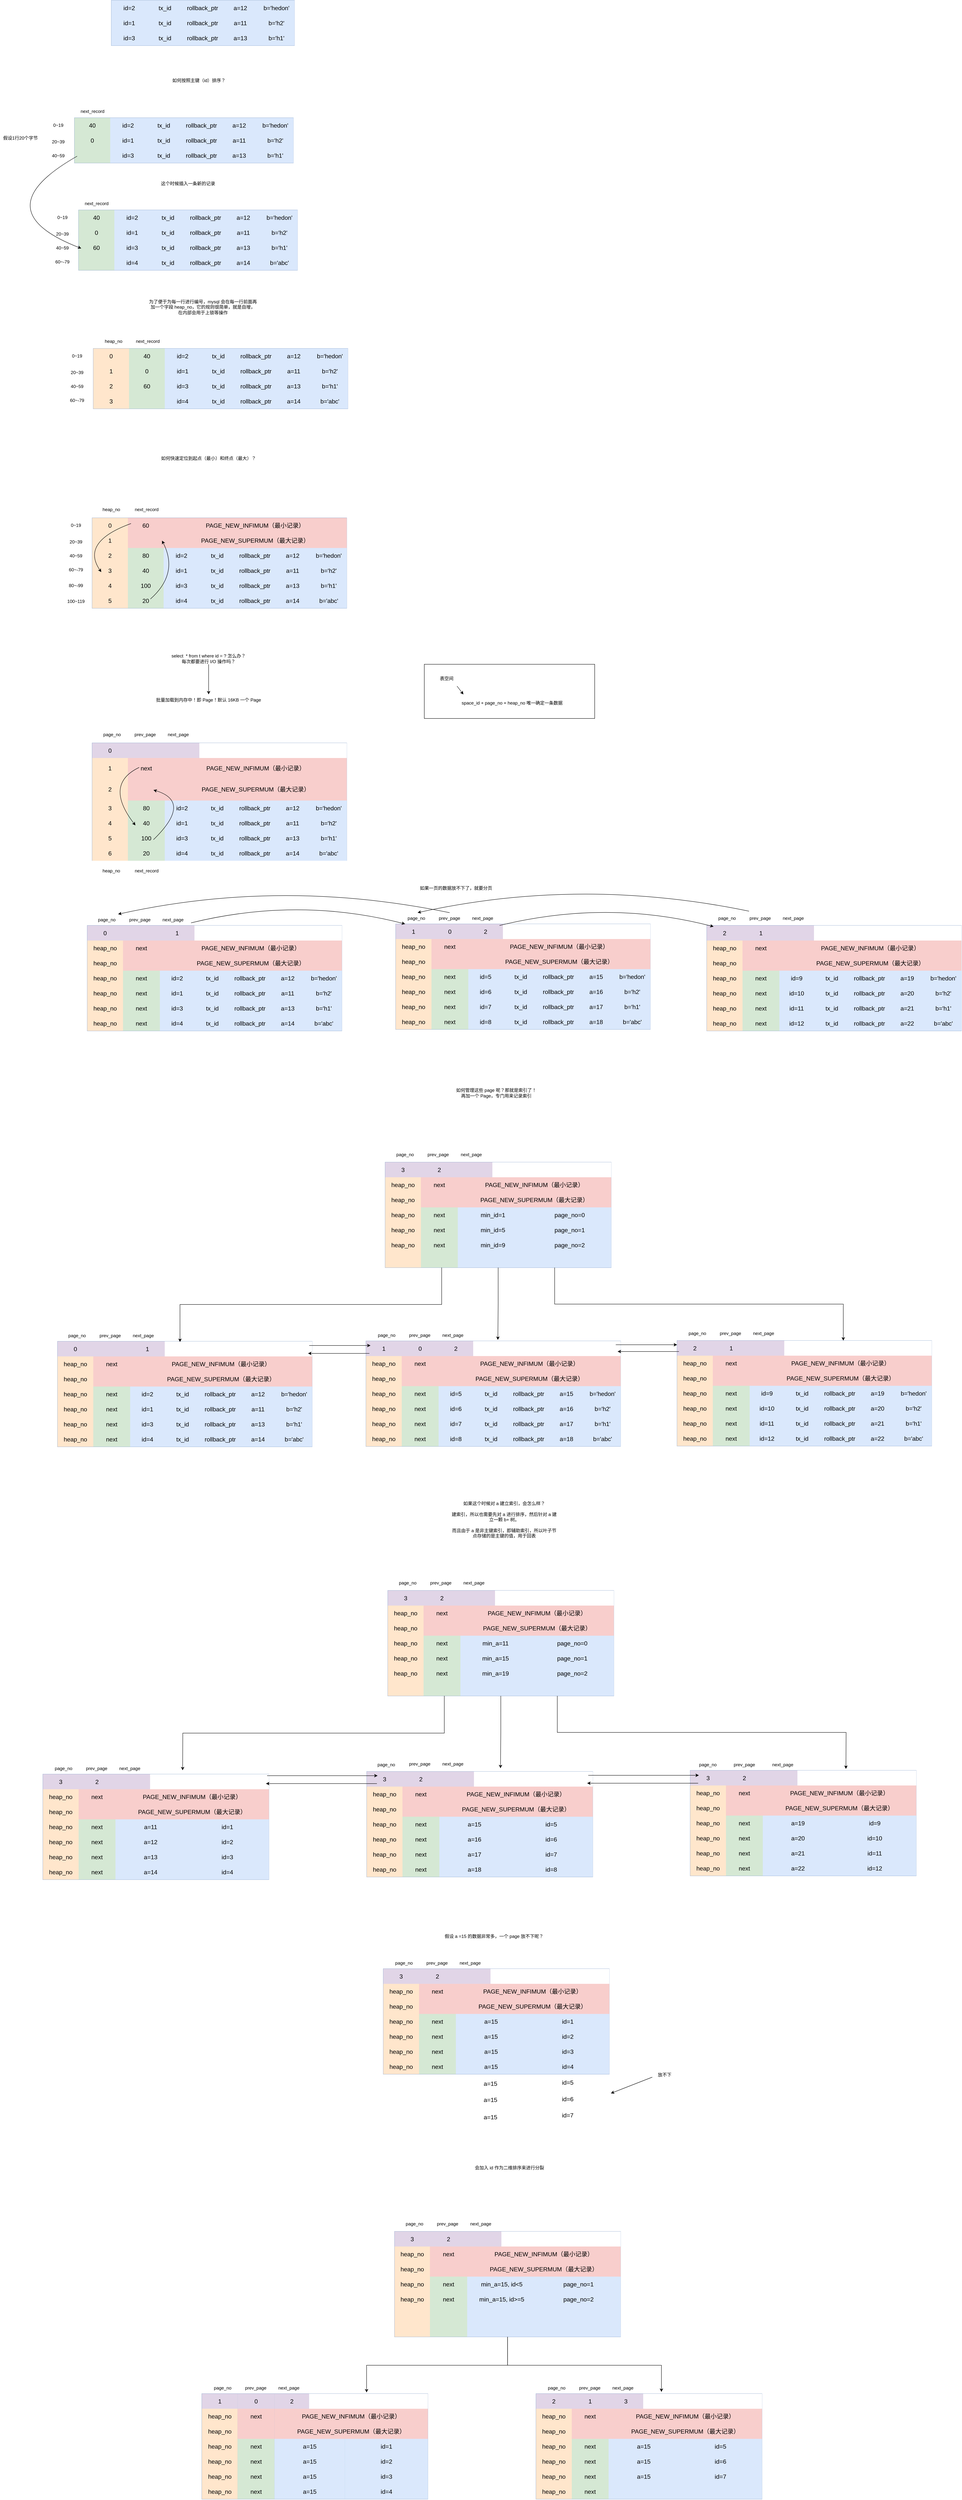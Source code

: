 <mxfile version="26.2.9">
  <diagram name="第 1 页" id="FD6YtBpQLk_s58ASthhO">
    <mxGraphModel dx="1420" dy="255" grid="0" gridSize="10" guides="1" tooltips="1" connect="1" arrows="1" fold="1" page="0" pageScale="1" pageWidth="827" pageHeight="1169" math="0" shadow="0">
      <root>
        <mxCell id="0" />
        <mxCell id="1" parent="0" />
        <mxCell id="6RJJHpAj4XGMG_zFkrAq-165" value="" style="shape=table;startSize=0;container=1;collapsible=0;childLayout=tableLayout;fontSize=16;fillColor=none;strokeColor=#6c8ebf;swimlaneLine=1;swimlaneFillColor=none;" parent="1" vertex="1">
          <mxGeometry x="88" y="519" width="486.75" height="120" as="geometry" />
        </mxCell>
        <mxCell id="6RJJHpAj4XGMG_zFkrAq-166" value="" style="shape=tableRow;horizontal=0;startSize=0;swimlaneHead=0;swimlaneBody=0;strokeColor=#6c8ebf;top=0;left=0;bottom=0;right=0;collapsible=0;dropTarget=0;fillColor=none;points=[[0,0.5],[1,0.5]];portConstraint=eastwest;fontSize=16;swimlaneLine=1;swimlaneFillColor=none;" parent="6RJJHpAj4XGMG_zFkrAq-165" vertex="1">
          <mxGeometry width="486.75" height="40" as="geometry" />
        </mxCell>
        <mxCell id="6RJJHpAj4XGMG_zFkrAq-167" value="id=2" style="shape=partialRectangle;html=1;whiteSpace=wrap;connectable=0;strokeColor=#6c8ebf;overflow=hidden;fillColor=#dae8fc;top=0;left=0;bottom=0;right=0;pointerEvents=1;fontSize=16;swimlaneLine=1;swimlaneFillColor=none;" parent="6RJJHpAj4XGMG_zFkrAq-166" vertex="1">
          <mxGeometry width="95" height="40" as="geometry">
            <mxRectangle width="95" height="40" as="alternateBounds" />
          </mxGeometry>
        </mxCell>
        <mxCell id="6RJJHpAj4XGMG_zFkrAq-168" value="tx_id" style="shape=partialRectangle;html=1;whiteSpace=wrap;connectable=0;strokeColor=#6c8ebf;overflow=hidden;fillColor=#dae8fc;top=0;left=0;bottom=0;right=0;pointerEvents=1;fontSize=16;swimlaneLine=1;swimlaneFillColor=none;" parent="6RJJHpAj4XGMG_zFkrAq-166" vertex="1">
          <mxGeometry x="95" width="95" height="40" as="geometry">
            <mxRectangle width="95" height="40" as="alternateBounds" />
          </mxGeometry>
        </mxCell>
        <mxCell id="6RJJHpAj4XGMG_zFkrAq-169" value="rollback_ptr" style="shape=partialRectangle;html=1;whiteSpace=wrap;connectable=0;strokeColor=#6c8ebf;overflow=hidden;fillColor=#dae8fc;top=0;left=0;bottom=0;right=0;pointerEvents=1;fontSize=16;swimlaneLine=1;swimlaneFillColor=none;" parent="6RJJHpAj4XGMG_zFkrAq-166" vertex="1">
          <mxGeometry x="190" width="105" height="40" as="geometry">
            <mxRectangle width="105" height="40" as="alternateBounds" />
          </mxGeometry>
        </mxCell>
        <mxCell id="6RJJHpAj4XGMG_zFkrAq-170" value="a=12" style="shape=partialRectangle;html=1;whiteSpace=wrap;connectable=0;strokeColor=#6c8ebf;overflow=hidden;fillColor=#dae8fc;top=0;left=0;bottom=0;right=0;pointerEvents=1;fontSize=16;swimlaneLine=1;swimlaneFillColor=none;" parent="6RJJHpAj4XGMG_zFkrAq-166" vertex="1">
          <mxGeometry x="295" width="96" height="40" as="geometry">
            <mxRectangle width="96" height="40" as="alternateBounds" />
          </mxGeometry>
        </mxCell>
        <mxCell id="6RJJHpAj4XGMG_zFkrAq-181" value="b=&#39;hedon&#39;" style="shape=partialRectangle;html=1;whiteSpace=wrap;connectable=0;strokeColor=#6c8ebf;overflow=hidden;fillColor=#dae8fc;top=0;left=0;bottom=0;right=0;pointerEvents=1;fontSize=16;swimlaneLine=1;swimlaneFillColor=none;" parent="6RJJHpAj4XGMG_zFkrAq-166" vertex="1">
          <mxGeometry x="391" width="96" height="40" as="geometry">
            <mxRectangle width="96" height="40" as="alternateBounds" />
          </mxGeometry>
        </mxCell>
        <mxCell id="6RJJHpAj4XGMG_zFkrAq-171" value="" style="shape=tableRow;horizontal=0;startSize=0;swimlaneHead=0;swimlaneBody=0;strokeColor=#6c8ebf;top=0;left=0;bottom=0;right=0;collapsible=0;dropTarget=0;fillColor=none;points=[[0,0.5],[1,0.5]];portConstraint=eastwest;fontSize=16;swimlaneLine=1;swimlaneFillColor=none;" parent="6RJJHpAj4XGMG_zFkrAq-165" vertex="1">
          <mxGeometry y="40" width="486.75" height="40" as="geometry" />
        </mxCell>
        <mxCell id="6RJJHpAj4XGMG_zFkrAq-172" value="id=1" style="shape=partialRectangle;html=1;whiteSpace=wrap;connectable=0;strokeColor=#6c8ebf;overflow=hidden;fillColor=#dae8fc;top=0;left=0;bottom=0;right=0;pointerEvents=1;fontSize=16;swimlaneLine=1;swimlaneFillColor=none;" parent="6RJJHpAj4XGMG_zFkrAq-171" vertex="1">
          <mxGeometry width="95" height="40" as="geometry">
            <mxRectangle width="95" height="40" as="alternateBounds" />
          </mxGeometry>
        </mxCell>
        <mxCell id="6RJJHpAj4XGMG_zFkrAq-173" value="tx_id" style="shape=partialRectangle;html=1;whiteSpace=wrap;connectable=0;strokeColor=#6c8ebf;overflow=hidden;fillColor=#dae8fc;top=0;left=0;bottom=0;right=0;pointerEvents=1;fontSize=16;swimlaneLine=1;swimlaneFillColor=none;" parent="6RJJHpAj4XGMG_zFkrAq-171" vertex="1">
          <mxGeometry x="95" width="95" height="40" as="geometry">
            <mxRectangle width="95" height="40" as="alternateBounds" />
          </mxGeometry>
        </mxCell>
        <mxCell id="6RJJHpAj4XGMG_zFkrAq-174" value="rollback_ptr" style="shape=partialRectangle;html=1;whiteSpace=wrap;connectable=0;strokeColor=#6c8ebf;overflow=hidden;fillColor=#dae8fc;top=0;left=0;bottom=0;right=0;pointerEvents=1;fontSize=16;swimlaneLine=1;swimlaneFillColor=none;" parent="6RJJHpAj4XGMG_zFkrAq-171" vertex="1">
          <mxGeometry x="190" width="105" height="40" as="geometry">
            <mxRectangle width="105" height="40" as="alternateBounds" />
          </mxGeometry>
        </mxCell>
        <mxCell id="6RJJHpAj4XGMG_zFkrAq-175" value="a=11" style="shape=partialRectangle;html=1;whiteSpace=wrap;connectable=0;strokeColor=#6c8ebf;overflow=hidden;fillColor=#dae8fc;top=0;left=0;bottom=0;right=0;pointerEvents=1;fontSize=16;swimlaneLine=1;swimlaneFillColor=none;" parent="6RJJHpAj4XGMG_zFkrAq-171" vertex="1">
          <mxGeometry x="295" width="96" height="40" as="geometry">
            <mxRectangle width="96" height="40" as="alternateBounds" />
          </mxGeometry>
        </mxCell>
        <mxCell id="6RJJHpAj4XGMG_zFkrAq-182" value="b=&#39;h2&#39;" style="shape=partialRectangle;html=1;whiteSpace=wrap;connectable=0;strokeColor=#6c8ebf;overflow=hidden;fillColor=#dae8fc;top=0;left=0;bottom=0;right=0;pointerEvents=1;fontSize=16;swimlaneLine=1;swimlaneFillColor=none;" parent="6RJJHpAj4XGMG_zFkrAq-171" vertex="1">
          <mxGeometry x="391" width="96" height="40" as="geometry">
            <mxRectangle width="96" height="40" as="alternateBounds" />
          </mxGeometry>
        </mxCell>
        <mxCell id="6RJJHpAj4XGMG_zFkrAq-176" value="" style="shape=tableRow;horizontal=0;startSize=0;swimlaneHead=0;swimlaneBody=0;strokeColor=#6c8ebf;top=0;left=0;bottom=0;right=0;collapsible=0;dropTarget=0;fillColor=none;points=[[0,0.5],[1,0.5]];portConstraint=eastwest;fontSize=16;swimlaneLine=1;swimlaneFillColor=none;" parent="6RJJHpAj4XGMG_zFkrAq-165" vertex="1">
          <mxGeometry y="80" width="486.75" height="40" as="geometry" />
        </mxCell>
        <mxCell id="6RJJHpAj4XGMG_zFkrAq-177" value="id=3" style="shape=partialRectangle;html=1;whiteSpace=wrap;connectable=0;strokeColor=#6c8ebf;overflow=hidden;fillColor=#dae8fc;top=0;left=0;bottom=0;right=0;pointerEvents=1;fontSize=16;swimlaneLine=1;swimlaneFillColor=none;" parent="6RJJHpAj4XGMG_zFkrAq-176" vertex="1">
          <mxGeometry width="95" height="40" as="geometry">
            <mxRectangle width="95" height="40" as="alternateBounds" />
          </mxGeometry>
        </mxCell>
        <mxCell id="6RJJHpAj4XGMG_zFkrAq-178" value="tx_id" style="shape=partialRectangle;html=1;whiteSpace=wrap;connectable=0;strokeColor=#6c8ebf;overflow=hidden;fillColor=#dae8fc;top=0;left=0;bottom=0;right=0;pointerEvents=1;fontSize=16;swimlaneLine=1;swimlaneFillColor=none;" parent="6RJJHpAj4XGMG_zFkrAq-176" vertex="1">
          <mxGeometry x="95" width="95" height="40" as="geometry">
            <mxRectangle width="95" height="40" as="alternateBounds" />
          </mxGeometry>
        </mxCell>
        <mxCell id="6RJJHpAj4XGMG_zFkrAq-179" value="rollback_ptr" style="shape=partialRectangle;html=1;whiteSpace=wrap;connectable=0;strokeColor=#6c8ebf;overflow=hidden;fillColor=#dae8fc;top=0;left=0;bottom=0;right=0;pointerEvents=1;fontSize=16;swimlaneLine=1;swimlaneFillColor=none;" parent="6RJJHpAj4XGMG_zFkrAq-176" vertex="1">
          <mxGeometry x="190" width="105" height="40" as="geometry">
            <mxRectangle width="105" height="40" as="alternateBounds" />
          </mxGeometry>
        </mxCell>
        <mxCell id="6RJJHpAj4XGMG_zFkrAq-180" value="a=13" style="shape=partialRectangle;html=1;whiteSpace=wrap;connectable=0;strokeColor=#6c8ebf;overflow=hidden;fillColor=#dae8fc;top=0;left=0;bottom=0;right=0;pointerEvents=1;fontSize=16;swimlaneLine=1;swimlaneFillColor=none;" parent="6RJJHpAj4XGMG_zFkrAq-176" vertex="1">
          <mxGeometry x="295" width="96" height="40" as="geometry">
            <mxRectangle width="96" height="40" as="alternateBounds" />
          </mxGeometry>
        </mxCell>
        <mxCell id="6RJJHpAj4XGMG_zFkrAq-183" value="b=&#39;h1&#39;" style="shape=partialRectangle;html=1;whiteSpace=wrap;connectable=0;strokeColor=#6c8ebf;overflow=hidden;fillColor=#dae8fc;top=0;left=0;bottom=0;right=0;pointerEvents=1;fontSize=16;swimlaneLine=1;swimlaneFillColor=none;" parent="6RJJHpAj4XGMG_zFkrAq-176" vertex="1">
          <mxGeometry x="391" width="96" height="40" as="geometry">
            <mxRectangle width="96" height="40" as="alternateBounds" />
          </mxGeometry>
        </mxCell>
        <mxCell id="6RJJHpAj4XGMG_zFkrAq-214" value="如何按照主键（id）排序？" style="text;html=1;align=center;verticalAlign=middle;whiteSpace=wrap;rounded=0;" parent="1" vertex="1">
          <mxGeometry x="210" y="717" width="222" height="30" as="geometry" />
        </mxCell>
        <mxCell id="6RJJHpAj4XGMG_zFkrAq-215" value="" style="shape=table;startSize=0;container=1;collapsible=0;childLayout=tableLayout;fontSize=16;fillColor=none;strokeColor=#6c8ebf;swimlaneLine=1;swimlaneFillColor=none;" parent="1" vertex="1">
          <mxGeometry x="-10" y="831" width="581.75" height="120" as="geometry" />
        </mxCell>
        <mxCell id="6RJJHpAj4XGMG_zFkrAq-216" value="" style="shape=tableRow;horizontal=0;startSize=0;swimlaneHead=0;swimlaneBody=0;strokeColor=#6c8ebf;top=0;left=0;bottom=0;right=0;collapsible=0;dropTarget=0;fillColor=none;points=[[0,0.5],[1,0.5]];portConstraint=eastwest;fontSize=16;swimlaneLine=1;swimlaneFillColor=none;" parent="6RJJHpAj4XGMG_zFkrAq-215" vertex="1">
          <mxGeometry width="581.75" height="40" as="geometry" />
        </mxCell>
        <mxCell id="6RJJHpAj4XGMG_zFkrAq-237" value="40" style="shape=partialRectangle;html=1;whiteSpace=wrap;connectable=0;strokeColor=#82b366;overflow=hidden;fillColor=#d5e8d4;top=0;left=0;bottom=0;right=0;pointerEvents=1;fontSize=16;swimlaneLine=1;swimlaneFillColor=none;" parent="6RJJHpAj4XGMG_zFkrAq-216" vertex="1">
          <mxGeometry width="95" height="40" as="geometry">
            <mxRectangle width="95" height="40" as="alternateBounds" />
          </mxGeometry>
        </mxCell>
        <mxCell id="6RJJHpAj4XGMG_zFkrAq-217" value="id=2" style="shape=partialRectangle;html=1;whiteSpace=wrap;connectable=0;strokeColor=#6c8ebf;overflow=hidden;fillColor=#dae8fc;top=0;left=0;bottom=0;right=0;pointerEvents=1;fontSize=16;swimlaneLine=1;swimlaneFillColor=none;" parent="6RJJHpAj4XGMG_zFkrAq-216" vertex="1">
          <mxGeometry x="95" width="95" height="40" as="geometry">
            <mxRectangle width="95" height="40" as="alternateBounds" />
          </mxGeometry>
        </mxCell>
        <mxCell id="6RJJHpAj4XGMG_zFkrAq-218" value="tx_id" style="shape=partialRectangle;html=1;whiteSpace=wrap;connectable=0;strokeColor=#6c8ebf;overflow=hidden;fillColor=#dae8fc;top=0;left=0;bottom=0;right=0;pointerEvents=1;fontSize=16;swimlaneLine=1;swimlaneFillColor=none;" parent="6RJJHpAj4XGMG_zFkrAq-216" vertex="1">
          <mxGeometry x="190" width="95" height="40" as="geometry">
            <mxRectangle width="95" height="40" as="alternateBounds" />
          </mxGeometry>
        </mxCell>
        <mxCell id="6RJJHpAj4XGMG_zFkrAq-219" value="rollback_ptr" style="shape=partialRectangle;html=1;whiteSpace=wrap;connectable=0;strokeColor=#6c8ebf;overflow=hidden;fillColor=#dae8fc;top=0;left=0;bottom=0;right=0;pointerEvents=1;fontSize=16;swimlaneLine=1;swimlaneFillColor=none;" parent="6RJJHpAj4XGMG_zFkrAq-216" vertex="1">
          <mxGeometry x="285" width="105" height="40" as="geometry">
            <mxRectangle width="105" height="40" as="alternateBounds" />
          </mxGeometry>
        </mxCell>
        <mxCell id="6RJJHpAj4XGMG_zFkrAq-220" value="a=12" style="shape=partialRectangle;html=1;whiteSpace=wrap;connectable=0;strokeColor=#6c8ebf;overflow=hidden;fillColor=#dae8fc;top=0;left=0;bottom=0;right=0;pointerEvents=1;fontSize=16;swimlaneLine=1;swimlaneFillColor=none;" parent="6RJJHpAj4XGMG_zFkrAq-216" vertex="1">
          <mxGeometry x="390" width="96" height="40" as="geometry">
            <mxRectangle width="96" height="40" as="alternateBounds" />
          </mxGeometry>
        </mxCell>
        <mxCell id="6RJJHpAj4XGMG_zFkrAq-221" value="b=&#39;hedon&#39;" style="shape=partialRectangle;html=1;whiteSpace=wrap;connectable=0;strokeColor=#6c8ebf;overflow=hidden;fillColor=#dae8fc;top=0;left=0;bottom=0;right=0;pointerEvents=1;fontSize=16;swimlaneLine=1;swimlaneFillColor=none;" parent="6RJJHpAj4XGMG_zFkrAq-216" vertex="1">
          <mxGeometry x="486" width="96" height="40" as="geometry">
            <mxRectangle width="96" height="40" as="alternateBounds" />
          </mxGeometry>
        </mxCell>
        <mxCell id="6RJJHpAj4XGMG_zFkrAq-222" value="" style="shape=tableRow;horizontal=0;startSize=0;swimlaneHead=0;swimlaneBody=0;strokeColor=#6c8ebf;top=0;left=0;bottom=0;right=0;collapsible=0;dropTarget=0;fillColor=none;points=[[0,0.5],[1,0.5]];portConstraint=eastwest;fontSize=16;swimlaneLine=1;swimlaneFillColor=none;" parent="6RJJHpAj4XGMG_zFkrAq-215" vertex="1">
          <mxGeometry y="40" width="581.75" height="40" as="geometry" />
        </mxCell>
        <mxCell id="6RJJHpAj4XGMG_zFkrAq-238" value="0" style="shape=partialRectangle;html=1;whiteSpace=wrap;connectable=0;strokeColor=#82b366;overflow=hidden;fillColor=#d5e8d4;top=0;left=0;bottom=0;right=0;pointerEvents=1;fontSize=16;swimlaneLine=1;swimlaneFillColor=none;" parent="6RJJHpAj4XGMG_zFkrAq-222" vertex="1">
          <mxGeometry width="95" height="40" as="geometry">
            <mxRectangle width="95" height="40" as="alternateBounds" />
          </mxGeometry>
        </mxCell>
        <mxCell id="6RJJHpAj4XGMG_zFkrAq-223" value="id=1" style="shape=partialRectangle;html=1;whiteSpace=wrap;connectable=0;strokeColor=#6c8ebf;overflow=hidden;fillColor=#dae8fc;top=0;left=0;bottom=0;right=0;pointerEvents=1;fontSize=16;swimlaneLine=1;swimlaneFillColor=none;" parent="6RJJHpAj4XGMG_zFkrAq-222" vertex="1">
          <mxGeometry x="95" width="95" height="40" as="geometry">
            <mxRectangle width="95" height="40" as="alternateBounds" />
          </mxGeometry>
        </mxCell>
        <mxCell id="6RJJHpAj4XGMG_zFkrAq-224" value="tx_id" style="shape=partialRectangle;html=1;whiteSpace=wrap;connectable=0;strokeColor=#6c8ebf;overflow=hidden;fillColor=#dae8fc;top=0;left=0;bottom=0;right=0;pointerEvents=1;fontSize=16;swimlaneLine=1;swimlaneFillColor=none;" parent="6RJJHpAj4XGMG_zFkrAq-222" vertex="1">
          <mxGeometry x="190" width="95" height="40" as="geometry">
            <mxRectangle width="95" height="40" as="alternateBounds" />
          </mxGeometry>
        </mxCell>
        <mxCell id="6RJJHpAj4XGMG_zFkrAq-225" value="rollback_ptr" style="shape=partialRectangle;html=1;whiteSpace=wrap;connectable=0;strokeColor=#6c8ebf;overflow=hidden;fillColor=#dae8fc;top=0;left=0;bottom=0;right=0;pointerEvents=1;fontSize=16;swimlaneLine=1;swimlaneFillColor=none;" parent="6RJJHpAj4XGMG_zFkrAq-222" vertex="1">
          <mxGeometry x="285" width="105" height="40" as="geometry">
            <mxRectangle width="105" height="40" as="alternateBounds" />
          </mxGeometry>
        </mxCell>
        <mxCell id="6RJJHpAj4XGMG_zFkrAq-226" value="a=11" style="shape=partialRectangle;html=1;whiteSpace=wrap;connectable=0;strokeColor=#6c8ebf;overflow=hidden;fillColor=#dae8fc;top=0;left=0;bottom=0;right=0;pointerEvents=1;fontSize=16;swimlaneLine=1;swimlaneFillColor=none;" parent="6RJJHpAj4XGMG_zFkrAq-222" vertex="1">
          <mxGeometry x="390" width="96" height="40" as="geometry">
            <mxRectangle width="96" height="40" as="alternateBounds" />
          </mxGeometry>
        </mxCell>
        <mxCell id="6RJJHpAj4XGMG_zFkrAq-227" value="b=&#39;h2&#39;" style="shape=partialRectangle;html=1;whiteSpace=wrap;connectable=0;strokeColor=#6c8ebf;overflow=hidden;fillColor=#dae8fc;top=0;left=0;bottom=0;right=0;pointerEvents=1;fontSize=16;swimlaneLine=1;swimlaneFillColor=none;" parent="6RJJHpAj4XGMG_zFkrAq-222" vertex="1">
          <mxGeometry x="486" width="96" height="40" as="geometry">
            <mxRectangle width="96" height="40" as="alternateBounds" />
          </mxGeometry>
        </mxCell>
        <mxCell id="6RJJHpAj4XGMG_zFkrAq-228" value="" style="shape=tableRow;horizontal=0;startSize=0;swimlaneHead=0;swimlaneBody=0;strokeColor=#6c8ebf;top=0;left=0;bottom=0;right=0;collapsible=0;dropTarget=0;fillColor=none;points=[[0,0.5],[1,0.5]];portConstraint=eastwest;fontSize=16;swimlaneLine=1;swimlaneFillColor=none;" parent="6RJJHpAj4XGMG_zFkrAq-215" vertex="1">
          <mxGeometry y="80" width="581.75" height="40" as="geometry" />
        </mxCell>
        <mxCell id="6RJJHpAj4XGMG_zFkrAq-239" style="shape=partialRectangle;html=1;whiteSpace=wrap;connectable=0;strokeColor=#82b366;overflow=hidden;fillColor=#d5e8d4;top=0;left=0;bottom=0;right=0;pointerEvents=1;fontSize=16;swimlaneLine=1;swimlaneFillColor=none;" parent="6RJJHpAj4XGMG_zFkrAq-228" vertex="1">
          <mxGeometry width="95" height="40" as="geometry">
            <mxRectangle width="95" height="40" as="alternateBounds" />
          </mxGeometry>
        </mxCell>
        <mxCell id="6RJJHpAj4XGMG_zFkrAq-229" value="id=3" style="shape=partialRectangle;html=1;whiteSpace=wrap;connectable=0;strokeColor=#6c8ebf;overflow=hidden;fillColor=#dae8fc;top=0;left=0;bottom=0;right=0;pointerEvents=1;fontSize=16;swimlaneLine=1;swimlaneFillColor=none;" parent="6RJJHpAj4XGMG_zFkrAq-228" vertex="1">
          <mxGeometry x="95" width="95" height="40" as="geometry">
            <mxRectangle width="95" height="40" as="alternateBounds" />
          </mxGeometry>
        </mxCell>
        <mxCell id="6RJJHpAj4XGMG_zFkrAq-230" value="tx_id" style="shape=partialRectangle;html=1;whiteSpace=wrap;connectable=0;strokeColor=#6c8ebf;overflow=hidden;fillColor=#dae8fc;top=0;left=0;bottom=0;right=0;pointerEvents=1;fontSize=16;swimlaneLine=1;swimlaneFillColor=none;" parent="6RJJHpAj4XGMG_zFkrAq-228" vertex="1">
          <mxGeometry x="190" width="95" height="40" as="geometry">
            <mxRectangle width="95" height="40" as="alternateBounds" />
          </mxGeometry>
        </mxCell>
        <mxCell id="6RJJHpAj4XGMG_zFkrAq-231" value="rollback_ptr" style="shape=partialRectangle;html=1;whiteSpace=wrap;connectable=0;strokeColor=#6c8ebf;overflow=hidden;fillColor=#dae8fc;top=0;left=0;bottom=0;right=0;pointerEvents=1;fontSize=16;swimlaneLine=1;swimlaneFillColor=none;" parent="6RJJHpAj4XGMG_zFkrAq-228" vertex="1">
          <mxGeometry x="285" width="105" height="40" as="geometry">
            <mxRectangle width="105" height="40" as="alternateBounds" />
          </mxGeometry>
        </mxCell>
        <mxCell id="6RJJHpAj4XGMG_zFkrAq-232" value="a=13" style="shape=partialRectangle;html=1;whiteSpace=wrap;connectable=0;strokeColor=#6c8ebf;overflow=hidden;fillColor=#dae8fc;top=0;left=0;bottom=0;right=0;pointerEvents=1;fontSize=16;swimlaneLine=1;swimlaneFillColor=none;" parent="6RJJHpAj4XGMG_zFkrAq-228" vertex="1">
          <mxGeometry x="390" width="96" height="40" as="geometry">
            <mxRectangle width="96" height="40" as="alternateBounds" />
          </mxGeometry>
        </mxCell>
        <mxCell id="6RJJHpAj4XGMG_zFkrAq-233" value="b=&#39;h1&#39;" style="shape=partialRectangle;html=1;whiteSpace=wrap;connectable=0;strokeColor=#6c8ebf;overflow=hidden;fillColor=#dae8fc;top=0;left=0;bottom=0;right=0;pointerEvents=1;fontSize=16;swimlaneLine=1;swimlaneFillColor=none;" parent="6RJJHpAj4XGMG_zFkrAq-228" vertex="1">
          <mxGeometry x="486" width="96" height="40" as="geometry">
            <mxRectangle width="96" height="40" as="alternateBounds" />
          </mxGeometry>
        </mxCell>
        <mxCell id="6RJJHpAj4XGMG_zFkrAq-240" value="next_record" style="text;html=1;align=center;verticalAlign=middle;whiteSpace=wrap;rounded=0;" parent="1" vertex="1">
          <mxGeometry x="8" y="799" width="60" height="30" as="geometry" />
        </mxCell>
        <mxCell id="6RJJHpAj4XGMG_zFkrAq-241" value="0~19" style="text;html=1;align=center;verticalAlign=middle;whiteSpace=wrap;rounded=0;" parent="1" vertex="1">
          <mxGeometry x="-83" y="836" width="60" height="30" as="geometry" />
        </mxCell>
        <mxCell id="6RJJHpAj4XGMG_zFkrAq-242" value="假设1行20个字节" style="text;html=1;align=center;verticalAlign=middle;whiteSpace=wrap;rounded=0;" parent="1" vertex="1">
          <mxGeometry x="-208" y="870" width="109" height="30" as="geometry" />
        </mxCell>
        <mxCell id="6RJJHpAj4XGMG_zFkrAq-243" value="20~39" style="text;html=1;align=center;verticalAlign=middle;whiteSpace=wrap;rounded=0;" parent="1" vertex="1">
          <mxGeometry x="-83" y="880" width="60" height="30" as="geometry" />
        </mxCell>
        <mxCell id="6RJJHpAj4XGMG_zFkrAq-244" value="40~59" style="text;html=1;align=center;verticalAlign=middle;whiteSpace=wrap;rounded=0;" parent="1" vertex="1">
          <mxGeometry x="-83" y="917" width="60" height="30" as="geometry" />
        </mxCell>
        <mxCell id="6RJJHpAj4XGMG_zFkrAq-245" value="" style="shape=table;startSize=0;container=1;collapsible=0;childLayout=tableLayout;fontSize=16;fillColor=default;strokeColor=#6c8ebf;swimlaneLine=1;swimlaneFillColor=none;strokeWidth=1;" parent="1" vertex="1">
          <mxGeometry x="1" y="1076" width="581.75" height="160" as="geometry" />
        </mxCell>
        <mxCell id="6RJJHpAj4XGMG_zFkrAq-246" value="" style="shape=tableRow;horizontal=0;startSize=0;swimlaneHead=0;swimlaneBody=0;strokeColor=#6c8ebf;top=0;left=0;bottom=0;right=0;collapsible=0;dropTarget=0;fillColor=none;points=[[0,0.5],[1,0.5]];portConstraint=eastwest;fontSize=16;swimlaneLine=1;swimlaneFillColor=none;strokeWidth=1;" parent="6RJJHpAj4XGMG_zFkrAq-245" vertex="1">
          <mxGeometry width="581.75" height="40" as="geometry" />
        </mxCell>
        <mxCell id="6RJJHpAj4XGMG_zFkrAq-247" value="40" style="shape=partialRectangle;html=1;whiteSpace=wrap;connectable=0;strokeColor=#82b366;overflow=hidden;fillColor=#d5e8d4;top=0;left=0;bottom=0;right=0;pointerEvents=1;fontSize=16;swimlaneLine=1;swimlaneFillColor=none;strokeWidth=1;" parent="6RJJHpAj4XGMG_zFkrAq-246" vertex="1">
          <mxGeometry width="95" height="40" as="geometry">
            <mxRectangle width="95" height="40" as="alternateBounds" />
          </mxGeometry>
        </mxCell>
        <mxCell id="6RJJHpAj4XGMG_zFkrAq-248" value="id=2" style="shape=partialRectangle;html=1;whiteSpace=wrap;connectable=0;strokeColor=#6c8ebf;overflow=hidden;fillColor=#dae8fc;top=0;left=0;bottom=0;right=0;pointerEvents=1;fontSize=16;swimlaneLine=1;swimlaneFillColor=none;strokeWidth=1;" parent="6RJJHpAj4XGMG_zFkrAq-246" vertex="1">
          <mxGeometry x="95" width="95" height="40" as="geometry">
            <mxRectangle width="95" height="40" as="alternateBounds" />
          </mxGeometry>
        </mxCell>
        <mxCell id="6RJJHpAj4XGMG_zFkrAq-249" value="tx_id" style="shape=partialRectangle;html=1;whiteSpace=wrap;connectable=0;strokeColor=#6c8ebf;overflow=hidden;fillColor=#dae8fc;top=0;left=0;bottom=0;right=0;pointerEvents=1;fontSize=16;swimlaneLine=1;swimlaneFillColor=none;strokeWidth=1;" parent="6RJJHpAj4XGMG_zFkrAq-246" vertex="1">
          <mxGeometry x="190" width="95" height="40" as="geometry">
            <mxRectangle width="95" height="40" as="alternateBounds" />
          </mxGeometry>
        </mxCell>
        <mxCell id="6RJJHpAj4XGMG_zFkrAq-250" value="rollback_ptr" style="shape=partialRectangle;html=1;whiteSpace=wrap;connectable=0;strokeColor=#6c8ebf;overflow=hidden;fillColor=#dae8fc;top=0;left=0;bottom=0;right=0;pointerEvents=1;fontSize=16;swimlaneLine=1;swimlaneFillColor=none;strokeWidth=1;" parent="6RJJHpAj4XGMG_zFkrAq-246" vertex="1">
          <mxGeometry x="285" width="105" height="40" as="geometry">
            <mxRectangle width="105" height="40" as="alternateBounds" />
          </mxGeometry>
        </mxCell>
        <mxCell id="6RJJHpAj4XGMG_zFkrAq-251" value="a=12" style="shape=partialRectangle;html=1;whiteSpace=wrap;connectable=0;strokeColor=#6c8ebf;overflow=hidden;fillColor=#dae8fc;top=0;left=0;bottom=0;right=0;pointerEvents=1;fontSize=16;swimlaneLine=1;swimlaneFillColor=none;strokeWidth=1;" parent="6RJJHpAj4XGMG_zFkrAq-246" vertex="1">
          <mxGeometry x="390" width="96" height="40" as="geometry">
            <mxRectangle width="96" height="40" as="alternateBounds" />
          </mxGeometry>
        </mxCell>
        <mxCell id="6RJJHpAj4XGMG_zFkrAq-252" value="b=&#39;hedon&#39;" style="shape=partialRectangle;html=1;whiteSpace=wrap;connectable=0;strokeColor=#6c8ebf;overflow=hidden;fillColor=#dae8fc;top=0;left=0;bottom=0;right=0;pointerEvents=1;fontSize=16;swimlaneLine=1;swimlaneFillColor=none;strokeWidth=1;" parent="6RJJHpAj4XGMG_zFkrAq-246" vertex="1">
          <mxGeometry x="486" width="96" height="40" as="geometry">
            <mxRectangle width="96" height="40" as="alternateBounds" />
          </mxGeometry>
        </mxCell>
        <mxCell id="6RJJHpAj4XGMG_zFkrAq-253" value="" style="shape=tableRow;horizontal=0;startSize=0;swimlaneHead=0;swimlaneBody=0;strokeColor=#6c8ebf;top=0;left=0;bottom=0;right=0;collapsible=0;dropTarget=0;fillColor=none;points=[[0,0.5],[1,0.5]];portConstraint=eastwest;fontSize=16;swimlaneLine=1;swimlaneFillColor=none;strokeWidth=1;" parent="6RJJHpAj4XGMG_zFkrAq-245" vertex="1">
          <mxGeometry y="40" width="581.75" height="40" as="geometry" />
        </mxCell>
        <mxCell id="6RJJHpAj4XGMG_zFkrAq-254" value="0" style="shape=partialRectangle;html=1;whiteSpace=wrap;connectable=0;strokeColor=#82b366;overflow=hidden;fillColor=#d5e8d4;top=0;left=0;bottom=0;right=0;pointerEvents=1;fontSize=16;swimlaneLine=1;swimlaneFillColor=none;strokeWidth=1;" parent="6RJJHpAj4XGMG_zFkrAq-253" vertex="1">
          <mxGeometry width="95" height="40" as="geometry">
            <mxRectangle width="95" height="40" as="alternateBounds" />
          </mxGeometry>
        </mxCell>
        <mxCell id="6RJJHpAj4XGMG_zFkrAq-255" value="id=1" style="shape=partialRectangle;html=1;whiteSpace=wrap;connectable=0;strokeColor=#6c8ebf;overflow=hidden;fillColor=#dae8fc;top=0;left=0;bottom=0;right=0;pointerEvents=1;fontSize=16;swimlaneLine=1;swimlaneFillColor=none;strokeWidth=1;" parent="6RJJHpAj4XGMG_zFkrAq-253" vertex="1">
          <mxGeometry x="95" width="95" height="40" as="geometry">
            <mxRectangle width="95" height="40" as="alternateBounds" />
          </mxGeometry>
        </mxCell>
        <mxCell id="6RJJHpAj4XGMG_zFkrAq-256" value="tx_id" style="shape=partialRectangle;html=1;whiteSpace=wrap;connectable=0;strokeColor=#6c8ebf;overflow=hidden;fillColor=#dae8fc;top=0;left=0;bottom=0;right=0;pointerEvents=1;fontSize=16;swimlaneLine=1;swimlaneFillColor=none;strokeWidth=1;" parent="6RJJHpAj4XGMG_zFkrAq-253" vertex="1">
          <mxGeometry x="190" width="95" height="40" as="geometry">
            <mxRectangle width="95" height="40" as="alternateBounds" />
          </mxGeometry>
        </mxCell>
        <mxCell id="6RJJHpAj4XGMG_zFkrAq-257" value="rollback_ptr" style="shape=partialRectangle;html=1;whiteSpace=wrap;connectable=0;strokeColor=#6c8ebf;overflow=hidden;fillColor=#dae8fc;top=0;left=0;bottom=0;right=0;pointerEvents=1;fontSize=16;swimlaneLine=1;swimlaneFillColor=none;strokeWidth=1;" parent="6RJJHpAj4XGMG_zFkrAq-253" vertex="1">
          <mxGeometry x="285" width="105" height="40" as="geometry">
            <mxRectangle width="105" height="40" as="alternateBounds" />
          </mxGeometry>
        </mxCell>
        <mxCell id="6RJJHpAj4XGMG_zFkrAq-258" value="a=11" style="shape=partialRectangle;html=1;whiteSpace=wrap;connectable=0;strokeColor=#6c8ebf;overflow=hidden;fillColor=#dae8fc;top=0;left=0;bottom=0;right=0;pointerEvents=1;fontSize=16;swimlaneLine=1;swimlaneFillColor=none;strokeWidth=1;" parent="6RJJHpAj4XGMG_zFkrAq-253" vertex="1">
          <mxGeometry x="390" width="96" height="40" as="geometry">
            <mxRectangle width="96" height="40" as="alternateBounds" />
          </mxGeometry>
        </mxCell>
        <mxCell id="6RJJHpAj4XGMG_zFkrAq-259" value="b=&#39;h2&#39;" style="shape=partialRectangle;html=1;whiteSpace=wrap;connectable=0;strokeColor=#6c8ebf;overflow=hidden;fillColor=#dae8fc;top=0;left=0;bottom=0;right=0;pointerEvents=1;fontSize=16;swimlaneLine=1;swimlaneFillColor=none;strokeWidth=1;" parent="6RJJHpAj4XGMG_zFkrAq-253" vertex="1">
          <mxGeometry x="486" width="96" height="40" as="geometry">
            <mxRectangle width="96" height="40" as="alternateBounds" />
          </mxGeometry>
        </mxCell>
        <mxCell id="6RJJHpAj4XGMG_zFkrAq-260" value="" style="shape=tableRow;horizontal=0;startSize=0;swimlaneHead=0;swimlaneBody=0;strokeColor=#6c8ebf;top=0;left=0;bottom=0;right=0;collapsible=0;dropTarget=0;fillColor=none;points=[[0,0.5],[1,0.5]];portConstraint=eastwest;fontSize=16;swimlaneLine=1;swimlaneFillColor=none;strokeWidth=1;" parent="6RJJHpAj4XGMG_zFkrAq-245" vertex="1">
          <mxGeometry y="80" width="581.75" height="40" as="geometry" />
        </mxCell>
        <mxCell id="6RJJHpAj4XGMG_zFkrAq-261" value="60" style="shape=partialRectangle;html=1;whiteSpace=wrap;connectable=0;strokeColor=#82b366;overflow=hidden;fillColor=#d5e8d4;top=0;left=0;bottom=0;right=0;pointerEvents=1;fontSize=16;swimlaneLine=1;swimlaneFillColor=none;strokeWidth=1;" parent="6RJJHpAj4XGMG_zFkrAq-260" vertex="1">
          <mxGeometry width="95" height="40" as="geometry">
            <mxRectangle width="95" height="40" as="alternateBounds" />
          </mxGeometry>
        </mxCell>
        <mxCell id="6RJJHpAj4XGMG_zFkrAq-262" value="id=3" style="shape=partialRectangle;html=1;whiteSpace=wrap;connectable=0;strokeColor=#6c8ebf;overflow=hidden;fillColor=#dae8fc;top=0;left=0;bottom=0;right=0;pointerEvents=1;fontSize=16;swimlaneLine=1;swimlaneFillColor=none;strokeWidth=1;" parent="6RJJHpAj4XGMG_zFkrAq-260" vertex="1">
          <mxGeometry x="95" width="95" height="40" as="geometry">
            <mxRectangle width="95" height="40" as="alternateBounds" />
          </mxGeometry>
        </mxCell>
        <mxCell id="6RJJHpAj4XGMG_zFkrAq-263" value="tx_id" style="shape=partialRectangle;html=1;whiteSpace=wrap;connectable=0;strokeColor=#6c8ebf;overflow=hidden;fillColor=#dae8fc;top=0;left=0;bottom=0;right=0;pointerEvents=1;fontSize=16;swimlaneLine=1;swimlaneFillColor=none;strokeWidth=1;" parent="6RJJHpAj4XGMG_zFkrAq-260" vertex="1">
          <mxGeometry x="190" width="95" height="40" as="geometry">
            <mxRectangle width="95" height="40" as="alternateBounds" />
          </mxGeometry>
        </mxCell>
        <mxCell id="6RJJHpAj4XGMG_zFkrAq-264" value="rollback_ptr" style="shape=partialRectangle;html=1;whiteSpace=wrap;connectable=0;strokeColor=#6c8ebf;overflow=hidden;fillColor=#dae8fc;top=0;left=0;bottom=0;right=0;pointerEvents=1;fontSize=16;swimlaneLine=1;swimlaneFillColor=none;strokeWidth=1;" parent="6RJJHpAj4XGMG_zFkrAq-260" vertex="1">
          <mxGeometry x="285" width="105" height="40" as="geometry">
            <mxRectangle width="105" height="40" as="alternateBounds" />
          </mxGeometry>
        </mxCell>
        <mxCell id="6RJJHpAj4XGMG_zFkrAq-265" value="a=13" style="shape=partialRectangle;html=1;whiteSpace=wrap;connectable=0;strokeColor=#6c8ebf;overflow=hidden;fillColor=#dae8fc;top=0;left=0;bottom=0;right=0;pointerEvents=1;fontSize=16;swimlaneLine=1;swimlaneFillColor=none;strokeWidth=1;" parent="6RJJHpAj4XGMG_zFkrAq-260" vertex="1">
          <mxGeometry x="390" width="96" height="40" as="geometry">
            <mxRectangle width="96" height="40" as="alternateBounds" />
          </mxGeometry>
        </mxCell>
        <mxCell id="6RJJHpAj4XGMG_zFkrAq-266" value="b=&#39;h1&#39;" style="shape=partialRectangle;html=1;whiteSpace=wrap;connectable=0;strokeColor=#6c8ebf;overflow=hidden;fillColor=#dae8fc;top=0;left=0;bottom=0;right=0;pointerEvents=1;fontSize=16;swimlaneLine=1;swimlaneFillColor=none;strokeWidth=1;" parent="6RJJHpAj4XGMG_zFkrAq-260" vertex="1">
          <mxGeometry x="486" width="96" height="40" as="geometry">
            <mxRectangle width="96" height="40" as="alternateBounds" />
          </mxGeometry>
        </mxCell>
        <mxCell id="6RJJHpAj4XGMG_zFkrAq-271" style="shape=tableRow;horizontal=0;startSize=0;swimlaneHead=0;swimlaneBody=0;strokeColor=#6c8ebf;top=0;left=0;bottom=0;right=0;collapsible=0;dropTarget=0;fillColor=none;points=[[0,0.5],[1,0.5]];portConstraint=eastwest;fontSize=16;swimlaneLine=1;swimlaneFillColor=none;strokeWidth=1;" parent="6RJJHpAj4XGMG_zFkrAq-245" vertex="1">
          <mxGeometry y="120" width="581.75" height="40" as="geometry" />
        </mxCell>
        <mxCell id="6RJJHpAj4XGMG_zFkrAq-272" style="shape=partialRectangle;html=1;whiteSpace=wrap;connectable=0;strokeColor=#82b366;overflow=hidden;fillColor=#d5e8d4;top=0;left=0;bottom=0;right=0;pointerEvents=1;fontSize=16;swimlaneLine=1;swimlaneFillColor=none;strokeWidth=1;" parent="6RJJHpAj4XGMG_zFkrAq-271" vertex="1">
          <mxGeometry width="95" height="40" as="geometry">
            <mxRectangle width="95" height="40" as="alternateBounds" />
          </mxGeometry>
        </mxCell>
        <mxCell id="6RJJHpAj4XGMG_zFkrAq-273" value="id=4" style="shape=partialRectangle;html=1;whiteSpace=wrap;connectable=0;strokeColor=#6c8ebf;overflow=hidden;fillColor=#dae8fc;top=0;left=0;bottom=0;right=0;pointerEvents=1;fontSize=16;swimlaneLine=1;swimlaneFillColor=none;strokeWidth=1;" parent="6RJJHpAj4XGMG_zFkrAq-271" vertex="1">
          <mxGeometry x="95" width="95" height="40" as="geometry">
            <mxRectangle width="95" height="40" as="alternateBounds" />
          </mxGeometry>
        </mxCell>
        <mxCell id="6RJJHpAj4XGMG_zFkrAq-274" value="tx_id" style="shape=partialRectangle;html=1;whiteSpace=wrap;connectable=0;strokeColor=#6c8ebf;overflow=hidden;fillColor=#dae8fc;top=0;left=0;bottom=0;right=0;pointerEvents=1;fontSize=16;swimlaneLine=1;swimlaneFillColor=none;strokeWidth=1;" parent="6RJJHpAj4XGMG_zFkrAq-271" vertex="1">
          <mxGeometry x="190" width="95" height="40" as="geometry">
            <mxRectangle width="95" height="40" as="alternateBounds" />
          </mxGeometry>
        </mxCell>
        <mxCell id="6RJJHpAj4XGMG_zFkrAq-275" value="rollback_ptr" style="shape=partialRectangle;html=1;whiteSpace=wrap;connectable=0;strokeColor=#6c8ebf;overflow=hidden;fillColor=#dae8fc;top=0;left=0;bottom=0;right=0;pointerEvents=1;fontSize=16;swimlaneLine=1;swimlaneFillColor=none;strokeWidth=1;" parent="6RJJHpAj4XGMG_zFkrAq-271" vertex="1">
          <mxGeometry x="285" width="105" height="40" as="geometry">
            <mxRectangle width="105" height="40" as="alternateBounds" />
          </mxGeometry>
        </mxCell>
        <mxCell id="6RJJHpAj4XGMG_zFkrAq-276" value="a=14" style="shape=partialRectangle;html=1;whiteSpace=wrap;connectable=0;strokeColor=#6c8ebf;overflow=hidden;fillColor=#dae8fc;top=0;left=0;bottom=0;right=0;pointerEvents=1;fontSize=16;swimlaneLine=1;swimlaneFillColor=none;strokeWidth=1;" parent="6RJJHpAj4XGMG_zFkrAq-271" vertex="1">
          <mxGeometry x="390" width="96" height="40" as="geometry">
            <mxRectangle width="96" height="40" as="alternateBounds" />
          </mxGeometry>
        </mxCell>
        <mxCell id="6RJJHpAj4XGMG_zFkrAq-277" value="b=&#39;abc&#39;" style="shape=partialRectangle;html=1;whiteSpace=wrap;connectable=0;strokeColor=#6c8ebf;overflow=hidden;fillColor=#dae8fc;top=0;left=0;bottom=0;right=0;pointerEvents=1;fontSize=16;swimlaneLine=1;swimlaneFillColor=none;strokeWidth=1;" parent="6RJJHpAj4XGMG_zFkrAq-271" vertex="1">
          <mxGeometry x="486" width="96" height="40" as="geometry">
            <mxRectangle width="96" height="40" as="alternateBounds" />
          </mxGeometry>
        </mxCell>
        <mxCell id="6RJJHpAj4XGMG_zFkrAq-267" value="next_record" style="text;html=1;align=center;verticalAlign=middle;whiteSpace=wrap;rounded=0;strokeWidth=1;" parent="1" vertex="1">
          <mxGeometry x="19" y="1044" width="60" height="30" as="geometry" />
        </mxCell>
        <mxCell id="6RJJHpAj4XGMG_zFkrAq-268" value="0~19" style="text;html=1;align=center;verticalAlign=middle;whiteSpace=wrap;rounded=0;" parent="1" vertex="1">
          <mxGeometry x="-72" y="1081" width="60" height="30" as="geometry" />
        </mxCell>
        <mxCell id="6RJJHpAj4XGMG_zFkrAq-269" value="20~39" style="text;html=1;align=center;verticalAlign=middle;whiteSpace=wrap;rounded=0;" parent="1" vertex="1">
          <mxGeometry x="-72" y="1125" width="60" height="30" as="geometry" />
        </mxCell>
        <mxCell id="6RJJHpAj4XGMG_zFkrAq-270" value="40~59" style="text;html=1;align=center;verticalAlign=middle;whiteSpace=wrap;rounded=0;" parent="1" vertex="1">
          <mxGeometry x="-72" y="1162" width="60" height="30" as="geometry" />
        </mxCell>
        <mxCell id="6RJJHpAj4XGMG_zFkrAq-278" value="60~-79" style="text;html=1;align=center;verticalAlign=middle;whiteSpace=wrap;rounded=0;" parent="1" vertex="1">
          <mxGeometry x="-72" y="1199" width="60" height="30" as="geometry" />
        </mxCell>
        <mxCell id="6RJJHpAj4XGMG_zFkrAq-279" value="这个时候插入一条新的记录" style="text;html=1;align=center;verticalAlign=middle;whiteSpace=wrap;rounded=0;" parent="1" vertex="1">
          <mxGeometry x="180.87" y="991" width="222" height="30" as="geometry" />
        </mxCell>
        <mxCell id="6RJJHpAj4XGMG_zFkrAq-284" value="" style="endArrow=classic;html=1;rounded=0;entryX=0;entryY=0.5;entryDx=0;entryDy=0;exitX=0;exitY=0.5;exitDx=0;exitDy=0;curved=1;" parent="1" edge="1">
          <mxGeometry width="50" height="50" relative="1" as="geometry">
            <mxPoint x="-3" y="933" as="sourcePoint" />
            <mxPoint x="8" y="1178" as="targetPoint" />
            <Array as="points">
              <mxPoint x="-255" y="1076" />
            </Array>
          </mxGeometry>
        </mxCell>
        <mxCell id="6RJJHpAj4XGMG_zFkrAq-285" value="为了便于为每一行进行编号，mysql 会在每一行前面再加一个字段 heap_no，它的规则很简单，就是自增，在内部会用于上锁等操作" style="text;html=1;align=center;verticalAlign=middle;whiteSpace=wrap;rounded=0;" parent="1" vertex="1">
          <mxGeometry x="185.75" y="1319" width="291.25" height="30" as="geometry" />
        </mxCell>
        <mxCell id="6RJJHpAj4XGMG_zFkrAq-438" value="" style="shape=table;startSize=0;container=1;collapsible=0;childLayout=tableLayout;fontSize=16;fillColor=default;strokeColor=#6c8ebf;swimlaneLine=1;swimlaneFillColor=none;strokeWidth=1;" parent="1" vertex="1">
          <mxGeometry x="40" y="1444" width="676.75" height="160" as="geometry" />
        </mxCell>
        <mxCell id="6RJJHpAj4XGMG_zFkrAq-439" value="" style="shape=tableRow;horizontal=0;startSize=0;swimlaneHead=0;swimlaneBody=0;strokeColor=#6c8ebf;top=0;left=0;bottom=0;right=0;collapsible=0;dropTarget=0;fillColor=none;points=[[0,0.5],[1,0.5]];portConstraint=eastwest;fontSize=16;swimlaneLine=1;swimlaneFillColor=none;strokeWidth=1;" parent="6RJJHpAj4XGMG_zFkrAq-438" vertex="1">
          <mxGeometry width="676.75" height="40" as="geometry" />
        </mxCell>
        <mxCell id="6RJJHpAj4XGMG_zFkrAq-472" value="0" style="shape=partialRectangle;html=1;whiteSpace=wrap;connectable=0;strokeColor=#d79b00;overflow=hidden;fillColor=#ffe6cc;top=0;left=0;bottom=0;right=0;pointerEvents=1;fontSize=16;swimlaneLine=1;swimlaneFillColor=none;strokeWidth=1;" parent="6RJJHpAj4XGMG_zFkrAq-439" vertex="1">
          <mxGeometry width="95" height="40" as="geometry">
            <mxRectangle width="95" height="40" as="alternateBounds" />
          </mxGeometry>
        </mxCell>
        <mxCell id="6RJJHpAj4XGMG_zFkrAq-440" value="40" style="shape=partialRectangle;html=1;whiteSpace=wrap;connectable=0;strokeColor=#82b366;overflow=hidden;fillColor=#d5e8d4;top=0;left=0;bottom=0;right=0;pointerEvents=1;fontSize=16;swimlaneLine=1;swimlaneFillColor=none;strokeWidth=1;" parent="6RJJHpAj4XGMG_zFkrAq-439" vertex="1">
          <mxGeometry x="95" width="95" height="40" as="geometry">
            <mxRectangle width="95" height="40" as="alternateBounds" />
          </mxGeometry>
        </mxCell>
        <mxCell id="6RJJHpAj4XGMG_zFkrAq-441" value="id=2" style="shape=partialRectangle;html=1;whiteSpace=wrap;connectable=0;strokeColor=#6c8ebf;overflow=hidden;fillColor=#dae8fc;top=0;left=0;bottom=0;right=0;pointerEvents=1;fontSize=16;swimlaneLine=1;swimlaneFillColor=none;strokeWidth=1;" parent="6RJJHpAj4XGMG_zFkrAq-439" vertex="1">
          <mxGeometry x="190" width="95" height="40" as="geometry">
            <mxRectangle width="95" height="40" as="alternateBounds" />
          </mxGeometry>
        </mxCell>
        <mxCell id="6RJJHpAj4XGMG_zFkrAq-442" value="tx_id" style="shape=partialRectangle;html=1;whiteSpace=wrap;connectable=0;strokeColor=#6c8ebf;overflow=hidden;fillColor=#dae8fc;top=0;left=0;bottom=0;right=0;pointerEvents=1;fontSize=16;swimlaneLine=1;swimlaneFillColor=none;strokeWidth=1;" parent="6RJJHpAj4XGMG_zFkrAq-439" vertex="1">
          <mxGeometry x="285" width="95" height="40" as="geometry">
            <mxRectangle width="95" height="40" as="alternateBounds" />
          </mxGeometry>
        </mxCell>
        <mxCell id="6RJJHpAj4XGMG_zFkrAq-443" value="rollback_ptr" style="shape=partialRectangle;html=1;whiteSpace=wrap;connectable=0;strokeColor=#6c8ebf;overflow=hidden;fillColor=#dae8fc;top=0;left=0;bottom=0;right=0;pointerEvents=1;fontSize=16;swimlaneLine=1;swimlaneFillColor=none;strokeWidth=1;" parent="6RJJHpAj4XGMG_zFkrAq-439" vertex="1">
          <mxGeometry x="380" width="105" height="40" as="geometry">
            <mxRectangle width="105" height="40" as="alternateBounds" />
          </mxGeometry>
        </mxCell>
        <mxCell id="6RJJHpAj4XGMG_zFkrAq-444" value="a=12" style="shape=partialRectangle;html=1;whiteSpace=wrap;connectable=0;strokeColor=#6c8ebf;overflow=hidden;fillColor=#dae8fc;top=0;left=0;bottom=0;right=0;pointerEvents=1;fontSize=16;swimlaneLine=1;swimlaneFillColor=none;strokeWidth=1;" parent="6RJJHpAj4XGMG_zFkrAq-439" vertex="1">
          <mxGeometry x="485" width="96" height="40" as="geometry">
            <mxRectangle width="96" height="40" as="alternateBounds" />
          </mxGeometry>
        </mxCell>
        <mxCell id="6RJJHpAj4XGMG_zFkrAq-445" value="b=&#39;hedon&#39;" style="shape=partialRectangle;html=1;whiteSpace=wrap;connectable=0;strokeColor=#6c8ebf;overflow=hidden;fillColor=#dae8fc;top=0;left=0;bottom=0;right=0;pointerEvents=1;fontSize=16;swimlaneLine=1;swimlaneFillColor=none;strokeWidth=1;" parent="6RJJHpAj4XGMG_zFkrAq-439" vertex="1">
          <mxGeometry x="581" width="96" height="40" as="geometry">
            <mxRectangle width="96" height="40" as="alternateBounds" />
          </mxGeometry>
        </mxCell>
        <mxCell id="6RJJHpAj4XGMG_zFkrAq-446" value="" style="shape=tableRow;horizontal=0;startSize=0;swimlaneHead=0;swimlaneBody=0;strokeColor=#6c8ebf;top=0;left=0;bottom=0;right=0;collapsible=0;dropTarget=0;fillColor=none;points=[[0,0.5],[1,0.5]];portConstraint=eastwest;fontSize=16;swimlaneLine=1;swimlaneFillColor=none;strokeWidth=1;" parent="6RJJHpAj4XGMG_zFkrAq-438" vertex="1">
          <mxGeometry y="40" width="676.75" height="40" as="geometry" />
        </mxCell>
        <mxCell id="6RJJHpAj4XGMG_zFkrAq-473" value="1" style="shape=partialRectangle;html=1;whiteSpace=wrap;connectable=0;strokeColor=#d79b00;overflow=hidden;fillColor=#ffe6cc;top=0;left=0;bottom=0;right=0;pointerEvents=1;fontSize=16;swimlaneLine=1;swimlaneFillColor=none;strokeWidth=1;" parent="6RJJHpAj4XGMG_zFkrAq-446" vertex="1">
          <mxGeometry width="95" height="40" as="geometry">
            <mxRectangle width="95" height="40" as="alternateBounds" />
          </mxGeometry>
        </mxCell>
        <mxCell id="6RJJHpAj4XGMG_zFkrAq-447" value="0" style="shape=partialRectangle;html=1;whiteSpace=wrap;connectable=0;strokeColor=#82b366;overflow=hidden;fillColor=#d5e8d4;top=0;left=0;bottom=0;right=0;pointerEvents=1;fontSize=16;swimlaneLine=1;swimlaneFillColor=none;strokeWidth=1;" parent="6RJJHpAj4XGMG_zFkrAq-446" vertex="1">
          <mxGeometry x="95" width="95" height="40" as="geometry">
            <mxRectangle width="95" height="40" as="alternateBounds" />
          </mxGeometry>
        </mxCell>
        <mxCell id="6RJJHpAj4XGMG_zFkrAq-448" value="id=1" style="shape=partialRectangle;html=1;whiteSpace=wrap;connectable=0;strokeColor=#6c8ebf;overflow=hidden;fillColor=#dae8fc;top=0;left=0;bottom=0;right=0;pointerEvents=1;fontSize=16;swimlaneLine=1;swimlaneFillColor=none;strokeWidth=1;" parent="6RJJHpAj4XGMG_zFkrAq-446" vertex="1">
          <mxGeometry x="190" width="95" height="40" as="geometry">
            <mxRectangle width="95" height="40" as="alternateBounds" />
          </mxGeometry>
        </mxCell>
        <mxCell id="6RJJHpAj4XGMG_zFkrAq-449" value="tx_id" style="shape=partialRectangle;html=1;whiteSpace=wrap;connectable=0;strokeColor=#6c8ebf;overflow=hidden;fillColor=#dae8fc;top=0;left=0;bottom=0;right=0;pointerEvents=1;fontSize=16;swimlaneLine=1;swimlaneFillColor=none;strokeWidth=1;" parent="6RJJHpAj4XGMG_zFkrAq-446" vertex="1">
          <mxGeometry x="285" width="95" height="40" as="geometry">
            <mxRectangle width="95" height="40" as="alternateBounds" />
          </mxGeometry>
        </mxCell>
        <mxCell id="6RJJHpAj4XGMG_zFkrAq-450" value="rollback_ptr" style="shape=partialRectangle;html=1;whiteSpace=wrap;connectable=0;strokeColor=#6c8ebf;overflow=hidden;fillColor=#dae8fc;top=0;left=0;bottom=0;right=0;pointerEvents=1;fontSize=16;swimlaneLine=1;swimlaneFillColor=none;strokeWidth=1;" parent="6RJJHpAj4XGMG_zFkrAq-446" vertex="1">
          <mxGeometry x="380" width="105" height="40" as="geometry">
            <mxRectangle width="105" height="40" as="alternateBounds" />
          </mxGeometry>
        </mxCell>
        <mxCell id="6RJJHpAj4XGMG_zFkrAq-451" value="a=11" style="shape=partialRectangle;html=1;whiteSpace=wrap;connectable=0;strokeColor=#6c8ebf;overflow=hidden;fillColor=#dae8fc;top=0;left=0;bottom=0;right=0;pointerEvents=1;fontSize=16;swimlaneLine=1;swimlaneFillColor=none;strokeWidth=1;" parent="6RJJHpAj4XGMG_zFkrAq-446" vertex="1">
          <mxGeometry x="485" width="96" height="40" as="geometry">
            <mxRectangle width="96" height="40" as="alternateBounds" />
          </mxGeometry>
        </mxCell>
        <mxCell id="6RJJHpAj4XGMG_zFkrAq-452" value="b=&#39;h2&#39;" style="shape=partialRectangle;html=1;whiteSpace=wrap;connectable=0;strokeColor=#6c8ebf;overflow=hidden;fillColor=#dae8fc;top=0;left=0;bottom=0;right=0;pointerEvents=1;fontSize=16;swimlaneLine=1;swimlaneFillColor=none;strokeWidth=1;" parent="6RJJHpAj4XGMG_zFkrAq-446" vertex="1">
          <mxGeometry x="581" width="96" height="40" as="geometry">
            <mxRectangle width="96" height="40" as="alternateBounds" />
          </mxGeometry>
        </mxCell>
        <mxCell id="6RJJHpAj4XGMG_zFkrAq-453" value="" style="shape=tableRow;horizontal=0;startSize=0;swimlaneHead=0;swimlaneBody=0;strokeColor=#6c8ebf;top=0;left=0;bottom=0;right=0;collapsible=0;dropTarget=0;fillColor=none;points=[[0,0.5],[1,0.5]];portConstraint=eastwest;fontSize=16;swimlaneLine=1;swimlaneFillColor=none;strokeWidth=1;" parent="6RJJHpAj4XGMG_zFkrAq-438" vertex="1">
          <mxGeometry y="80" width="676.75" height="40" as="geometry" />
        </mxCell>
        <mxCell id="6RJJHpAj4XGMG_zFkrAq-474" value="2" style="shape=partialRectangle;html=1;whiteSpace=wrap;connectable=0;strokeColor=#d79b00;overflow=hidden;fillColor=#ffe6cc;top=0;left=0;bottom=0;right=0;pointerEvents=1;fontSize=16;swimlaneLine=1;swimlaneFillColor=none;strokeWidth=1;" parent="6RJJHpAj4XGMG_zFkrAq-453" vertex="1">
          <mxGeometry width="95" height="40" as="geometry">
            <mxRectangle width="95" height="40" as="alternateBounds" />
          </mxGeometry>
        </mxCell>
        <mxCell id="6RJJHpAj4XGMG_zFkrAq-454" value="60" style="shape=partialRectangle;html=1;whiteSpace=wrap;connectable=0;strokeColor=#82b366;overflow=hidden;fillColor=#d5e8d4;top=0;left=0;bottom=0;right=0;pointerEvents=1;fontSize=16;swimlaneLine=1;swimlaneFillColor=none;strokeWidth=1;" parent="6RJJHpAj4XGMG_zFkrAq-453" vertex="1">
          <mxGeometry x="95" width="95" height="40" as="geometry">
            <mxRectangle width="95" height="40" as="alternateBounds" />
          </mxGeometry>
        </mxCell>
        <mxCell id="6RJJHpAj4XGMG_zFkrAq-455" value="id=3" style="shape=partialRectangle;html=1;whiteSpace=wrap;connectable=0;strokeColor=#6c8ebf;overflow=hidden;fillColor=#dae8fc;top=0;left=0;bottom=0;right=0;pointerEvents=1;fontSize=16;swimlaneLine=1;swimlaneFillColor=none;strokeWidth=1;" parent="6RJJHpAj4XGMG_zFkrAq-453" vertex="1">
          <mxGeometry x="190" width="95" height="40" as="geometry">
            <mxRectangle width="95" height="40" as="alternateBounds" />
          </mxGeometry>
        </mxCell>
        <mxCell id="6RJJHpAj4XGMG_zFkrAq-456" value="tx_id" style="shape=partialRectangle;html=1;whiteSpace=wrap;connectable=0;strokeColor=#6c8ebf;overflow=hidden;fillColor=#dae8fc;top=0;left=0;bottom=0;right=0;pointerEvents=1;fontSize=16;swimlaneLine=1;swimlaneFillColor=none;strokeWidth=1;" parent="6RJJHpAj4XGMG_zFkrAq-453" vertex="1">
          <mxGeometry x="285" width="95" height="40" as="geometry">
            <mxRectangle width="95" height="40" as="alternateBounds" />
          </mxGeometry>
        </mxCell>
        <mxCell id="6RJJHpAj4XGMG_zFkrAq-457" value="rollback_ptr" style="shape=partialRectangle;html=1;whiteSpace=wrap;connectable=0;strokeColor=#6c8ebf;overflow=hidden;fillColor=#dae8fc;top=0;left=0;bottom=0;right=0;pointerEvents=1;fontSize=16;swimlaneLine=1;swimlaneFillColor=none;strokeWidth=1;" parent="6RJJHpAj4XGMG_zFkrAq-453" vertex="1">
          <mxGeometry x="380" width="105" height="40" as="geometry">
            <mxRectangle width="105" height="40" as="alternateBounds" />
          </mxGeometry>
        </mxCell>
        <mxCell id="6RJJHpAj4XGMG_zFkrAq-458" value="a=13" style="shape=partialRectangle;html=1;whiteSpace=wrap;connectable=0;strokeColor=#6c8ebf;overflow=hidden;fillColor=#dae8fc;top=0;left=0;bottom=0;right=0;pointerEvents=1;fontSize=16;swimlaneLine=1;swimlaneFillColor=none;strokeWidth=1;" parent="6RJJHpAj4XGMG_zFkrAq-453" vertex="1">
          <mxGeometry x="485" width="96" height="40" as="geometry">
            <mxRectangle width="96" height="40" as="alternateBounds" />
          </mxGeometry>
        </mxCell>
        <mxCell id="6RJJHpAj4XGMG_zFkrAq-459" value="b=&#39;h1&#39;" style="shape=partialRectangle;html=1;whiteSpace=wrap;connectable=0;strokeColor=#6c8ebf;overflow=hidden;fillColor=#dae8fc;top=0;left=0;bottom=0;right=0;pointerEvents=1;fontSize=16;swimlaneLine=1;swimlaneFillColor=none;strokeWidth=1;" parent="6RJJHpAj4XGMG_zFkrAq-453" vertex="1">
          <mxGeometry x="581" width="96" height="40" as="geometry">
            <mxRectangle width="96" height="40" as="alternateBounds" />
          </mxGeometry>
        </mxCell>
        <mxCell id="6RJJHpAj4XGMG_zFkrAq-460" style="shape=tableRow;horizontal=0;startSize=0;swimlaneHead=0;swimlaneBody=0;strokeColor=#6c8ebf;top=0;left=0;bottom=0;right=0;collapsible=0;dropTarget=0;fillColor=none;points=[[0,0.5],[1,0.5]];portConstraint=eastwest;fontSize=16;swimlaneLine=1;swimlaneFillColor=none;strokeWidth=1;" parent="6RJJHpAj4XGMG_zFkrAq-438" vertex="1">
          <mxGeometry y="120" width="676.75" height="40" as="geometry" />
        </mxCell>
        <mxCell id="6RJJHpAj4XGMG_zFkrAq-475" value="3" style="shape=partialRectangle;html=1;whiteSpace=wrap;connectable=0;strokeColor=#d79b00;overflow=hidden;fillColor=#ffe6cc;top=0;left=0;bottom=0;right=0;pointerEvents=1;fontSize=16;swimlaneLine=1;swimlaneFillColor=none;strokeWidth=1;" parent="6RJJHpAj4XGMG_zFkrAq-460" vertex="1">
          <mxGeometry width="95" height="40" as="geometry">
            <mxRectangle width="95" height="40" as="alternateBounds" />
          </mxGeometry>
        </mxCell>
        <mxCell id="6RJJHpAj4XGMG_zFkrAq-461" style="shape=partialRectangle;html=1;whiteSpace=wrap;connectable=0;strokeColor=#82b366;overflow=hidden;fillColor=#d5e8d4;top=0;left=0;bottom=0;right=0;pointerEvents=1;fontSize=16;swimlaneLine=1;swimlaneFillColor=none;strokeWidth=1;" parent="6RJJHpAj4XGMG_zFkrAq-460" vertex="1">
          <mxGeometry x="95" width="95" height="40" as="geometry">
            <mxRectangle width="95" height="40" as="alternateBounds" />
          </mxGeometry>
        </mxCell>
        <mxCell id="6RJJHpAj4XGMG_zFkrAq-462" value="id=4" style="shape=partialRectangle;html=1;whiteSpace=wrap;connectable=0;strokeColor=#6c8ebf;overflow=hidden;fillColor=#dae8fc;top=0;left=0;bottom=0;right=0;pointerEvents=1;fontSize=16;swimlaneLine=1;swimlaneFillColor=none;strokeWidth=1;" parent="6RJJHpAj4XGMG_zFkrAq-460" vertex="1">
          <mxGeometry x="190" width="95" height="40" as="geometry">
            <mxRectangle width="95" height="40" as="alternateBounds" />
          </mxGeometry>
        </mxCell>
        <mxCell id="6RJJHpAj4XGMG_zFkrAq-463" value="tx_id" style="shape=partialRectangle;html=1;whiteSpace=wrap;connectable=0;strokeColor=#6c8ebf;overflow=hidden;fillColor=#dae8fc;top=0;left=0;bottom=0;right=0;pointerEvents=1;fontSize=16;swimlaneLine=1;swimlaneFillColor=none;strokeWidth=1;" parent="6RJJHpAj4XGMG_zFkrAq-460" vertex="1">
          <mxGeometry x="285" width="95" height="40" as="geometry">
            <mxRectangle width="95" height="40" as="alternateBounds" />
          </mxGeometry>
        </mxCell>
        <mxCell id="6RJJHpAj4XGMG_zFkrAq-464" value="rollback_ptr" style="shape=partialRectangle;html=1;whiteSpace=wrap;connectable=0;strokeColor=#6c8ebf;overflow=hidden;fillColor=#dae8fc;top=0;left=0;bottom=0;right=0;pointerEvents=1;fontSize=16;swimlaneLine=1;swimlaneFillColor=none;strokeWidth=1;" parent="6RJJHpAj4XGMG_zFkrAq-460" vertex="1">
          <mxGeometry x="380" width="105" height="40" as="geometry">
            <mxRectangle width="105" height="40" as="alternateBounds" />
          </mxGeometry>
        </mxCell>
        <mxCell id="6RJJHpAj4XGMG_zFkrAq-465" value="a=14" style="shape=partialRectangle;html=1;whiteSpace=wrap;connectable=0;strokeColor=#6c8ebf;overflow=hidden;fillColor=#dae8fc;top=0;left=0;bottom=0;right=0;pointerEvents=1;fontSize=16;swimlaneLine=1;swimlaneFillColor=none;strokeWidth=1;" parent="6RJJHpAj4XGMG_zFkrAq-460" vertex="1">
          <mxGeometry x="485" width="96" height="40" as="geometry">
            <mxRectangle width="96" height="40" as="alternateBounds" />
          </mxGeometry>
        </mxCell>
        <mxCell id="6RJJHpAj4XGMG_zFkrAq-466" value="b=&#39;abc&#39;" style="shape=partialRectangle;html=1;whiteSpace=wrap;connectable=0;strokeColor=#6c8ebf;overflow=hidden;fillColor=#dae8fc;top=0;left=0;bottom=0;right=0;pointerEvents=1;fontSize=16;swimlaneLine=1;swimlaneFillColor=none;strokeWidth=1;" parent="6RJJHpAj4XGMG_zFkrAq-460" vertex="1">
          <mxGeometry x="581" width="96" height="40" as="geometry">
            <mxRectangle width="96" height="40" as="alternateBounds" />
          </mxGeometry>
        </mxCell>
        <mxCell id="6RJJHpAj4XGMG_zFkrAq-467" value="next_record" style="text;html=1;align=center;verticalAlign=middle;whiteSpace=wrap;rounded=0;strokeWidth=1;" parent="1" vertex="1">
          <mxGeometry x="155" y="1410" width="60" height="30" as="geometry" />
        </mxCell>
        <mxCell id="6RJJHpAj4XGMG_zFkrAq-468" value="0~19" style="text;html=1;align=center;verticalAlign=middle;whiteSpace=wrap;rounded=0;" parent="1" vertex="1">
          <mxGeometry x="-33" y="1449" width="60" height="30" as="geometry" />
        </mxCell>
        <mxCell id="6RJJHpAj4XGMG_zFkrAq-469" value="20~39" style="text;html=1;align=center;verticalAlign=middle;whiteSpace=wrap;rounded=0;" parent="1" vertex="1">
          <mxGeometry x="-33" y="1493" width="60" height="30" as="geometry" />
        </mxCell>
        <mxCell id="6RJJHpAj4XGMG_zFkrAq-470" value="40~59" style="text;html=1;align=center;verticalAlign=middle;whiteSpace=wrap;rounded=0;" parent="1" vertex="1">
          <mxGeometry x="-33" y="1530" width="60" height="30" as="geometry" />
        </mxCell>
        <mxCell id="6RJJHpAj4XGMG_zFkrAq-471" value="60~-79" style="text;html=1;align=center;verticalAlign=middle;whiteSpace=wrap;rounded=0;" parent="1" vertex="1">
          <mxGeometry x="-33" y="1567" width="60" height="30" as="geometry" />
        </mxCell>
        <mxCell id="6RJJHpAj4XGMG_zFkrAq-477" value="heap_no" style="text;html=1;align=center;verticalAlign=middle;whiteSpace=wrap;rounded=0;strokeWidth=1;" parent="1" vertex="1">
          <mxGeometry x="64" y="1410" width="60" height="30" as="geometry" />
        </mxCell>
        <mxCell id="6RJJHpAj4XGMG_zFkrAq-478" value="如何快速定位到起点（最小）和终点（最大）？" style="text;html=1;align=center;verticalAlign=middle;whiteSpace=wrap;rounded=0;" parent="1" vertex="1">
          <mxGeometry x="201" y="1721" width="291.25" height="30" as="geometry" />
        </mxCell>
        <mxCell id="6RJJHpAj4XGMG_zFkrAq-479" value="" style="shape=table;startSize=0;container=1;collapsible=0;childLayout=tableLayout;fontSize=16;fillColor=default;strokeColor=#6c8ebf;swimlaneLine=1;swimlaneFillColor=none;strokeWidth=1;" parent="1" vertex="1">
          <mxGeometry x="37" y="1894" width="676.75" height="240" as="geometry" />
        </mxCell>
        <mxCell id="6RJJHpAj4XGMG_zFkrAq-526" style="shape=tableRow;horizontal=0;startSize=0;swimlaneHead=0;swimlaneBody=0;strokeColor=#6c8ebf;top=0;left=0;bottom=0;right=0;collapsible=0;dropTarget=0;fillColor=none;points=[[0,0.5],[1,0.5]];portConstraint=eastwest;fontSize=16;swimlaneLine=1;swimlaneFillColor=none;strokeWidth=1;" parent="6RJJHpAj4XGMG_zFkrAq-479" vertex="1">
          <mxGeometry width="676.75" height="40" as="geometry" />
        </mxCell>
        <mxCell id="6RJJHpAj4XGMG_zFkrAq-527" value="0" style="shape=partialRectangle;html=1;whiteSpace=wrap;connectable=0;strokeColor=#d79b00;overflow=hidden;fillColor=#ffe6cc;top=0;left=0;bottom=0;right=0;pointerEvents=1;fontSize=16;swimlaneLine=1;swimlaneFillColor=none;strokeWidth=1;" parent="6RJJHpAj4XGMG_zFkrAq-526" vertex="1">
          <mxGeometry width="95" height="40" as="geometry">
            <mxRectangle width="95" height="40" as="alternateBounds" />
          </mxGeometry>
        </mxCell>
        <mxCell id="6RJJHpAj4XGMG_zFkrAq-528" value="60" style="shape=partialRectangle;html=1;whiteSpace=wrap;connectable=0;strokeColor=#b85450;overflow=hidden;fillColor=#f8cecc;top=0;left=0;bottom=0;right=0;pointerEvents=1;fontSize=16;swimlaneLine=1;swimlaneFillColor=none;strokeWidth=1;" parent="6RJJHpAj4XGMG_zFkrAq-526" vertex="1">
          <mxGeometry x="95" width="95" height="40" as="geometry">
            <mxRectangle width="95" height="40" as="alternateBounds" />
          </mxGeometry>
        </mxCell>
        <mxCell id="6RJJHpAj4XGMG_zFkrAq-529" value="PAGE_NEW_INFIMUM（最小记录）" style="shape=partialRectangle;html=1;whiteSpace=wrap;connectable=0;strokeColor=#b85450;overflow=hidden;fillColor=#f8cecc;top=0;left=0;bottom=0;right=0;pointerEvents=1;fontSize=16;swimlaneLine=1;swimlaneFillColor=none;strokeWidth=1;rowspan=1;colspan=5;" parent="6RJJHpAj4XGMG_zFkrAq-526" vertex="1">
          <mxGeometry x="190" width="487" height="40" as="geometry">
            <mxRectangle width="95" height="40" as="alternateBounds" />
          </mxGeometry>
        </mxCell>
        <mxCell id="6RJJHpAj4XGMG_zFkrAq-530" style="shape=partialRectangle;html=1;whiteSpace=wrap;connectable=0;strokeColor=#6c8ebf;overflow=hidden;fillColor=#dae8fc;top=0;left=0;bottom=0;right=0;pointerEvents=1;fontSize=16;swimlaneLine=1;swimlaneFillColor=none;strokeWidth=1;" parent="6RJJHpAj4XGMG_zFkrAq-526" vertex="1" visible="0">
          <mxGeometry x="285" width="95" height="40" as="geometry">
            <mxRectangle width="95" height="40" as="alternateBounds" />
          </mxGeometry>
        </mxCell>
        <mxCell id="6RJJHpAj4XGMG_zFkrAq-531" style="shape=partialRectangle;html=1;whiteSpace=wrap;connectable=0;strokeColor=#6c8ebf;overflow=hidden;fillColor=#dae8fc;top=0;left=0;bottom=0;right=0;pointerEvents=1;fontSize=16;swimlaneLine=1;swimlaneFillColor=none;strokeWidth=1;" parent="6RJJHpAj4XGMG_zFkrAq-526" vertex="1" visible="0">
          <mxGeometry x="380" width="105" height="40" as="geometry">
            <mxRectangle width="105" height="40" as="alternateBounds" />
          </mxGeometry>
        </mxCell>
        <mxCell id="6RJJHpAj4XGMG_zFkrAq-532" style="shape=partialRectangle;html=1;whiteSpace=wrap;connectable=0;strokeColor=#6c8ebf;overflow=hidden;fillColor=#dae8fc;top=0;left=0;bottom=0;right=0;pointerEvents=1;fontSize=16;swimlaneLine=1;swimlaneFillColor=none;strokeWidth=1;" parent="6RJJHpAj4XGMG_zFkrAq-526" vertex="1" visible="0">
          <mxGeometry x="485" width="96" height="40" as="geometry">
            <mxRectangle width="96" height="40" as="alternateBounds" />
          </mxGeometry>
        </mxCell>
        <mxCell id="6RJJHpAj4XGMG_zFkrAq-533" style="shape=partialRectangle;html=1;whiteSpace=wrap;connectable=0;strokeColor=#6c8ebf;overflow=hidden;fillColor=#dae8fc;top=0;left=0;bottom=0;right=0;pointerEvents=1;fontSize=16;swimlaneLine=1;swimlaneFillColor=none;strokeWidth=1;" parent="6RJJHpAj4XGMG_zFkrAq-526" vertex="1" visible="0">
          <mxGeometry x="581" width="96" height="40" as="geometry">
            <mxRectangle width="96" height="40" as="alternateBounds" />
          </mxGeometry>
        </mxCell>
        <mxCell id="6RJJHpAj4XGMG_zFkrAq-518" style="shape=tableRow;horizontal=0;startSize=0;swimlaneHead=0;swimlaneBody=0;strokeColor=#6c8ebf;top=0;left=0;bottom=0;right=0;collapsible=0;dropTarget=0;fillColor=none;points=[[0,0.5],[1,0.5]];portConstraint=eastwest;fontSize=16;swimlaneLine=1;swimlaneFillColor=none;strokeWidth=1;" parent="6RJJHpAj4XGMG_zFkrAq-479" vertex="1">
          <mxGeometry y="40" width="676.75" height="40" as="geometry" />
        </mxCell>
        <mxCell id="6RJJHpAj4XGMG_zFkrAq-519" value="1" style="shape=partialRectangle;html=1;whiteSpace=wrap;connectable=0;strokeColor=#d79b00;overflow=hidden;fillColor=#ffe6cc;top=0;left=0;bottom=0;right=0;pointerEvents=1;fontSize=16;swimlaneLine=1;swimlaneFillColor=none;strokeWidth=1;" parent="6RJJHpAj4XGMG_zFkrAq-518" vertex="1">
          <mxGeometry width="95" height="40" as="geometry">
            <mxRectangle width="95" height="40" as="alternateBounds" />
          </mxGeometry>
        </mxCell>
        <mxCell id="6RJJHpAj4XGMG_zFkrAq-520" value="" style="shape=partialRectangle;html=1;whiteSpace=wrap;connectable=0;strokeColor=#b85450;overflow=hidden;fillColor=#f8cecc;top=0;left=0;bottom=0;right=0;pointerEvents=1;fontSize=16;swimlaneLine=1;swimlaneFillColor=none;strokeWidth=1;" parent="6RJJHpAj4XGMG_zFkrAq-518" vertex="1">
          <mxGeometry x="95" width="95" height="40" as="geometry">
            <mxRectangle width="95" height="40" as="alternateBounds" />
          </mxGeometry>
        </mxCell>
        <mxCell id="6RJJHpAj4XGMG_zFkrAq-521" value="PAGE_NEW_SUPERMUM（最大记录）" style="shape=partialRectangle;html=1;whiteSpace=wrap;connectable=0;strokeColor=#b85450;overflow=hidden;fillColor=#f8cecc;top=0;left=0;bottom=0;right=0;pointerEvents=1;fontSize=16;swimlaneLine=1;swimlaneFillColor=none;strokeWidth=1;rowspan=1;colspan=5;" parent="6RJJHpAj4XGMG_zFkrAq-518" vertex="1">
          <mxGeometry x="190" width="487" height="40" as="geometry">
            <mxRectangle width="95" height="40" as="alternateBounds" />
          </mxGeometry>
        </mxCell>
        <mxCell id="6RJJHpAj4XGMG_zFkrAq-522" style="shape=partialRectangle;html=1;whiteSpace=wrap;connectable=0;strokeColor=#6c8ebf;overflow=hidden;fillColor=#dae8fc;top=0;left=0;bottom=0;right=0;pointerEvents=1;fontSize=16;swimlaneLine=1;swimlaneFillColor=none;strokeWidth=1;" parent="6RJJHpAj4XGMG_zFkrAq-518" vertex="1" visible="0">
          <mxGeometry x="285" width="95" height="40" as="geometry">
            <mxRectangle width="95" height="40" as="alternateBounds" />
          </mxGeometry>
        </mxCell>
        <mxCell id="6RJJHpAj4XGMG_zFkrAq-523" style="shape=partialRectangle;html=1;whiteSpace=wrap;connectable=0;strokeColor=#6c8ebf;overflow=hidden;fillColor=#dae8fc;top=0;left=0;bottom=0;right=0;pointerEvents=1;fontSize=16;swimlaneLine=1;swimlaneFillColor=none;strokeWidth=1;" parent="6RJJHpAj4XGMG_zFkrAq-518" vertex="1" visible="0">
          <mxGeometry x="380" width="105" height="40" as="geometry">
            <mxRectangle width="105" height="40" as="alternateBounds" />
          </mxGeometry>
        </mxCell>
        <mxCell id="6RJJHpAj4XGMG_zFkrAq-524" style="shape=partialRectangle;html=1;whiteSpace=wrap;connectable=0;strokeColor=#6c8ebf;overflow=hidden;fillColor=#dae8fc;top=0;left=0;bottom=0;right=0;pointerEvents=1;fontSize=16;swimlaneLine=1;swimlaneFillColor=none;strokeWidth=1;" parent="6RJJHpAj4XGMG_zFkrAq-518" vertex="1" visible="0">
          <mxGeometry x="485" width="96" height="40" as="geometry">
            <mxRectangle width="96" height="40" as="alternateBounds" />
          </mxGeometry>
        </mxCell>
        <mxCell id="6RJJHpAj4XGMG_zFkrAq-525" style="shape=partialRectangle;html=1;whiteSpace=wrap;connectable=0;strokeColor=#6c8ebf;overflow=hidden;fillColor=#dae8fc;top=0;left=0;bottom=0;right=0;pointerEvents=1;fontSize=16;swimlaneLine=1;swimlaneFillColor=none;strokeWidth=1;" parent="6RJJHpAj4XGMG_zFkrAq-518" vertex="1" visible="0">
          <mxGeometry x="581" width="96" height="40" as="geometry">
            <mxRectangle width="96" height="40" as="alternateBounds" />
          </mxGeometry>
        </mxCell>
        <mxCell id="6RJJHpAj4XGMG_zFkrAq-480" value="" style="shape=tableRow;horizontal=0;startSize=0;swimlaneHead=0;swimlaneBody=0;strokeColor=#6c8ebf;top=0;left=0;bottom=0;right=0;collapsible=0;dropTarget=0;fillColor=none;points=[[0,0.5],[1,0.5]];portConstraint=eastwest;fontSize=16;swimlaneLine=1;swimlaneFillColor=none;strokeWidth=1;" parent="6RJJHpAj4XGMG_zFkrAq-479" vertex="1">
          <mxGeometry y="80" width="676.75" height="40" as="geometry" />
        </mxCell>
        <mxCell id="6RJJHpAj4XGMG_zFkrAq-481" value="2" style="shape=partialRectangle;html=1;whiteSpace=wrap;connectable=0;strokeColor=#d79b00;overflow=hidden;fillColor=#ffe6cc;top=0;left=0;bottom=0;right=0;pointerEvents=1;fontSize=16;swimlaneLine=1;swimlaneFillColor=none;strokeWidth=1;" parent="6RJJHpAj4XGMG_zFkrAq-480" vertex="1">
          <mxGeometry width="95" height="40" as="geometry">
            <mxRectangle width="95" height="40" as="alternateBounds" />
          </mxGeometry>
        </mxCell>
        <mxCell id="6RJJHpAj4XGMG_zFkrAq-482" value="80" style="shape=partialRectangle;html=1;whiteSpace=wrap;connectable=0;strokeColor=#82b366;overflow=hidden;fillColor=#d5e8d4;top=0;left=0;bottom=0;right=0;pointerEvents=1;fontSize=16;swimlaneLine=1;swimlaneFillColor=none;strokeWidth=1;" parent="6RJJHpAj4XGMG_zFkrAq-480" vertex="1">
          <mxGeometry x="95" width="95" height="40" as="geometry">
            <mxRectangle width="95" height="40" as="alternateBounds" />
          </mxGeometry>
        </mxCell>
        <mxCell id="6RJJHpAj4XGMG_zFkrAq-483" value="id=2" style="shape=partialRectangle;html=1;whiteSpace=wrap;connectable=0;strokeColor=#6c8ebf;overflow=hidden;fillColor=#dae8fc;top=0;left=0;bottom=0;right=0;pointerEvents=1;fontSize=16;swimlaneLine=1;swimlaneFillColor=none;strokeWidth=1;" parent="6RJJHpAj4XGMG_zFkrAq-480" vertex="1">
          <mxGeometry x="190" width="95" height="40" as="geometry">
            <mxRectangle width="95" height="40" as="alternateBounds" />
          </mxGeometry>
        </mxCell>
        <mxCell id="6RJJHpAj4XGMG_zFkrAq-484" value="tx_id" style="shape=partialRectangle;html=1;whiteSpace=wrap;connectable=0;strokeColor=#6c8ebf;overflow=hidden;fillColor=#dae8fc;top=0;left=0;bottom=0;right=0;pointerEvents=1;fontSize=16;swimlaneLine=1;swimlaneFillColor=none;strokeWidth=1;" parent="6RJJHpAj4XGMG_zFkrAq-480" vertex="1">
          <mxGeometry x="285" width="95" height="40" as="geometry">
            <mxRectangle width="95" height="40" as="alternateBounds" />
          </mxGeometry>
        </mxCell>
        <mxCell id="6RJJHpAj4XGMG_zFkrAq-485" value="rollback_ptr" style="shape=partialRectangle;html=1;whiteSpace=wrap;connectable=0;strokeColor=#6c8ebf;overflow=hidden;fillColor=#dae8fc;top=0;left=0;bottom=0;right=0;pointerEvents=1;fontSize=16;swimlaneLine=1;swimlaneFillColor=none;strokeWidth=1;" parent="6RJJHpAj4XGMG_zFkrAq-480" vertex="1">
          <mxGeometry x="380" width="105" height="40" as="geometry">
            <mxRectangle width="105" height="40" as="alternateBounds" />
          </mxGeometry>
        </mxCell>
        <mxCell id="6RJJHpAj4XGMG_zFkrAq-486" value="a=12" style="shape=partialRectangle;html=1;whiteSpace=wrap;connectable=0;strokeColor=#6c8ebf;overflow=hidden;fillColor=#dae8fc;top=0;left=0;bottom=0;right=0;pointerEvents=1;fontSize=16;swimlaneLine=1;swimlaneFillColor=none;strokeWidth=1;" parent="6RJJHpAj4XGMG_zFkrAq-480" vertex="1">
          <mxGeometry x="485" width="96" height="40" as="geometry">
            <mxRectangle width="96" height="40" as="alternateBounds" />
          </mxGeometry>
        </mxCell>
        <mxCell id="6RJJHpAj4XGMG_zFkrAq-487" value="b=&#39;hedon&#39;" style="shape=partialRectangle;html=1;whiteSpace=wrap;connectable=0;strokeColor=#6c8ebf;overflow=hidden;fillColor=#dae8fc;top=0;left=0;bottom=0;right=0;pointerEvents=1;fontSize=16;swimlaneLine=1;swimlaneFillColor=none;strokeWidth=1;" parent="6RJJHpAj4XGMG_zFkrAq-480" vertex="1">
          <mxGeometry x="581" width="96" height="40" as="geometry">
            <mxRectangle width="96" height="40" as="alternateBounds" />
          </mxGeometry>
        </mxCell>
        <mxCell id="6RJJHpAj4XGMG_zFkrAq-488" value="" style="shape=tableRow;horizontal=0;startSize=0;swimlaneHead=0;swimlaneBody=0;strokeColor=#6c8ebf;top=0;left=0;bottom=0;right=0;collapsible=0;dropTarget=0;fillColor=none;points=[[0,0.5],[1,0.5]];portConstraint=eastwest;fontSize=16;swimlaneLine=1;swimlaneFillColor=none;strokeWidth=1;" parent="6RJJHpAj4XGMG_zFkrAq-479" vertex="1">
          <mxGeometry y="120" width="676.75" height="40" as="geometry" />
        </mxCell>
        <mxCell id="6RJJHpAj4XGMG_zFkrAq-489" value="3" style="shape=partialRectangle;html=1;whiteSpace=wrap;connectable=0;strokeColor=#d79b00;overflow=hidden;fillColor=#ffe6cc;top=0;left=0;bottom=0;right=0;pointerEvents=1;fontSize=16;swimlaneLine=1;swimlaneFillColor=none;strokeWidth=1;" parent="6RJJHpAj4XGMG_zFkrAq-488" vertex="1">
          <mxGeometry width="95" height="40" as="geometry">
            <mxRectangle width="95" height="40" as="alternateBounds" />
          </mxGeometry>
        </mxCell>
        <mxCell id="6RJJHpAj4XGMG_zFkrAq-490" value="40" style="shape=partialRectangle;html=1;whiteSpace=wrap;connectable=0;strokeColor=#82b366;overflow=hidden;fillColor=#d5e8d4;top=0;left=0;bottom=0;right=0;pointerEvents=1;fontSize=16;swimlaneLine=1;swimlaneFillColor=none;strokeWidth=1;" parent="6RJJHpAj4XGMG_zFkrAq-488" vertex="1">
          <mxGeometry x="95" width="95" height="40" as="geometry">
            <mxRectangle width="95" height="40" as="alternateBounds" />
          </mxGeometry>
        </mxCell>
        <mxCell id="6RJJHpAj4XGMG_zFkrAq-491" value="id=1" style="shape=partialRectangle;html=1;whiteSpace=wrap;connectable=0;strokeColor=#6c8ebf;overflow=hidden;fillColor=#dae8fc;top=0;left=0;bottom=0;right=0;pointerEvents=1;fontSize=16;swimlaneLine=1;swimlaneFillColor=none;strokeWidth=1;" parent="6RJJHpAj4XGMG_zFkrAq-488" vertex="1">
          <mxGeometry x="190" width="95" height="40" as="geometry">
            <mxRectangle width="95" height="40" as="alternateBounds" />
          </mxGeometry>
        </mxCell>
        <mxCell id="6RJJHpAj4XGMG_zFkrAq-492" value="tx_id" style="shape=partialRectangle;html=1;whiteSpace=wrap;connectable=0;strokeColor=#6c8ebf;overflow=hidden;fillColor=#dae8fc;top=0;left=0;bottom=0;right=0;pointerEvents=1;fontSize=16;swimlaneLine=1;swimlaneFillColor=none;strokeWidth=1;" parent="6RJJHpAj4XGMG_zFkrAq-488" vertex="1">
          <mxGeometry x="285" width="95" height="40" as="geometry">
            <mxRectangle width="95" height="40" as="alternateBounds" />
          </mxGeometry>
        </mxCell>
        <mxCell id="6RJJHpAj4XGMG_zFkrAq-493" value="rollback_ptr" style="shape=partialRectangle;html=1;whiteSpace=wrap;connectable=0;strokeColor=#6c8ebf;overflow=hidden;fillColor=#dae8fc;top=0;left=0;bottom=0;right=0;pointerEvents=1;fontSize=16;swimlaneLine=1;swimlaneFillColor=none;strokeWidth=1;" parent="6RJJHpAj4XGMG_zFkrAq-488" vertex="1">
          <mxGeometry x="380" width="105" height="40" as="geometry">
            <mxRectangle width="105" height="40" as="alternateBounds" />
          </mxGeometry>
        </mxCell>
        <mxCell id="6RJJHpAj4XGMG_zFkrAq-494" value="a=11" style="shape=partialRectangle;html=1;whiteSpace=wrap;connectable=0;strokeColor=#6c8ebf;overflow=hidden;fillColor=#dae8fc;top=0;left=0;bottom=0;right=0;pointerEvents=1;fontSize=16;swimlaneLine=1;swimlaneFillColor=none;strokeWidth=1;" parent="6RJJHpAj4XGMG_zFkrAq-488" vertex="1">
          <mxGeometry x="485" width="96" height="40" as="geometry">
            <mxRectangle width="96" height="40" as="alternateBounds" />
          </mxGeometry>
        </mxCell>
        <mxCell id="6RJJHpAj4XGMG_zFkrAq-495" value="b=&#39;h2&#39;" style="shape=partialRectangle;html=1;whiteSpace=wrap;connectable=0;strokeColor=#6c8ebf;overflow=hidden;fillColor=#dae8fc;top=0;left=0;bottom=0;right=0;pointerEvents=1;fontSize=16;swimlaneLine=1;swimlaneFillColor=none;strokeWidth=1;" parent="6RJJHpAj4XGMG_zFkrAq-488" vertex="1">
          <mxGeometry x="581" width="96" height="40" as="geometry">
            <mxRectangle width="96" height="40" as="alternateBounds" />
          </mxGeometry>
        </mxCell>
        <mxCell id="6RJJHpAj4XGMG_zFkrAq-496" value="" style="shape=tableRow;horizontal=0;startSize=0;swimlaneHead=0;swimlaneBody=0;strokeColor=#6c8ebf;top=0;left=0;bottom=0;right=0;collapsible=0;dropTarget=0;fillColor=none;points=[[0,0.5],[1,0.5]];portConstraint=eastwest;fontSize=16;swimlaneLine=1;swimlaneFillColor=none;strokeWidth=1;" parent="6RJJHpAj4XGMG_zFkrAq-479" vertex="1">
          <mxGeometry y="160" width="676.75" height="40" as="geometry" />
        </mxCell>
        <mxCell id="6RJJHpAj4XGMG_zFkrAq-497" value="4" style="shape=partialRectangle;html=1;whiteSpace=wrap;connectable=0;strokeColor=#d79b00;overflow=hidden;fillColor=#ffe6cc;top=0;left=0;bottom=0;right=0;pointerEvents=1;fontSize=16;swimlaneLine=1;swimlaneFillColor=none;strokeWidth=1;" parent="6RJJHpAj4XGMG_zFkrAq-496" vertex="1">
          <mxGeometry width="95" height="40" as="geometry">
            <mxRectangle width="95" height="40" as="alternateBounds" />
          </mxGeometry>
        </mxCell>
        <mxCell id="6RJJHpAj4XGMG_zFkrAq-498" value="100" style="shape=partialRectangle;html=1;whiteSpace=wrap;connectable=0;strokeColor=#82b366;overflow=hidden;fillColor=#d5e8d4;top=0;left=0;bottom=0;right=0;pointerEvents=1;fontSize=16;swimlaneLine=1;swimlaneFillColor=none;strokeWidth=1;" parent="6RJJHpAj4XGMG_zFkrAq-496" vertex="1">
          <mxGeometry x="95" width="95" height="40" as="geometry">
            <mxRectangle width="95" height="40" as="alternateBounds" />
          </mxGeometry>
        </mxCell>
        <mxCell id="6RJJHpAj4XGMG_zFkrAq-499" value="id=3" style="shape=partialRectangle;html=1;whiteSpace=wrap;connectable=0;strokeColor=#6c8ebf;overflow=hidden;fillColor=#dae8fc;top=0;left=0;bottom=0;right=0;pointerEvents=1;fontSize=16;swimlaneLine=1;swimlaneFillColor=none;strokeWidth=1;" parent="6RJJHpAj4XGMG_zFkrAq-496" vertex="1">
          <mxGeometry x="190" width="95" height="40" as="geometry">
            <mxRectangle width="95" height="40" as="alternateBounds" />
          </mxGeometry>
        </mxCell>
        <mxCell id="6RJJHpAj4XGMG_zFkrAq-500" value="tx_id" style="shape=partialRectangle;html=1;whiteSpace=wrap;connectable=0;strokeColor=#6c8ebf;overflow=hidden;fillColor=#dae8fc;top=0;left=0;bottom=0;right=0;pointerEvents=1;fontSize=16;swimlaneLine=1;swimlaneFillColor=none;strokeWidth=1;" parent="6RJJHpAj4XGMG_zFkrAq-496" vertex="1">
          <mxGeometry x="285" width="95" height="40" as="geometry">
            <mxRectangle width="95" height="40" as="alternateBounds" />
          </mxGeometry>
        </mxCell>
        <mxCell id="6RJJHpAj4XGMG_zFkrAq-501" value="rollback_ptr" style="shape=partialRectangle;html=1;whiteSpace=wrap;connectable=0;strokeColor=#6c8ebf;overflow=hidden;fillColor=#dae8fc;top=0;left=0;bottom=0;right=0;pointerEvents=1;fontSize=16;swimlaneLine=1;swimlaneFillColor=none;strokeWidth=1;" parent="6RJJHpAj4XGMG_zFkrAq-496" vertex="1">
          <mxGeometry x="380" width="105" height="40" as="geometry">
            <mxRectangle width="105" height="40" as="alternateBounds" />
          </mxGeometry>
        </mxCell>
        <mxCell id="6RJJHpAj4XGMG_zFkrAq-502" value="a=13" style="shape=partialRectangle;html=1;whiteSpace=wrap;connectable=0;strokeColor=#6c8ebf;overflow=hidden;fillColor=#dae8fc;top=0;left=0;bottom=0;right=0;pointerEvents=1;fontSize=16;swimlaneLine=1;swimlaneFillColor=none;strokeWidth=1;" parent="6RJJHpAj4XGMG_zFkrAq-496" vertex="1">
          <mxGeometry x="485" width="96" height="40" as="geometry">
            <mxRectangle width="96" height="40" as="alternateBounds" />
          </mxGeometry>
        </mxCell>
        <mxCell id="6RJJHpAj4XGMG_zFkrAq-503" value="b=&#39;h1&#39;" style="shape=partialRectangle;html=1;whiteSpace=wrap;connectable=0;strokeColor=#6c8ebf;overflow=hidden;fillColor=#dae8fc;top=0;left=0;bottom=0;right=0;pointerEvents=1;fontSize=16;swimlaneLine=1;swimlaneFillColor=none;strokeWidth=1;" parent="6RJJHpAj4XGMG_zFkrAq-496" vertex="1">
          <mxGeometry x="581" width="96" height="40" as="geometry">
            <mxRectangle width="96" height="40" as="alternateBounds" />
          </mxGeometry>
        </mxCell>
        <mxCell id="6RJJHpAj4XGMG_zFkrAq-504" style="shape=tableRow;horizontal=0;startSize=0;swimlaneHead=0;swimlaneBody=0;strokeColor=#6c8ebf;top=0;left=0;bottom=0;right=0;collapsible=0;dropTarget=0;fillColor=none;points=[[0,0.5],[1,0.5]];portConstraint=eastwest;fontSize=16;swimlaneLine=1;swimlaneFillColor=none;strokeWidth=1;" parent="6RJJHpAj4XGMG_zFkrAq-479" vertex="1">
          <mxGeometry y="200" width="676.75" height="40" as="geometry" />
        </mxCell>
        <mxCell id="6RJJHpAj4XGMG_zFkrAq-505" value="5" style="shape=partialRectangle;html=1;whiteSpace=wrap;connectable=0;strokeColor=#d79b00;overflow=hidden;fillColor=#ffe6cc;top=0;left=0;bottom=0;right=0;pointerEvents=1;fontSize=16;swimlaneLine=1;swimlaneFillColor=none;strokeWidth=1;" parent="6RJJHpAj4XGMG_zFkrAq-504" vertex="1">
          <mxGeometry width="95" height="40" as="geometry">
            <mxRectangle width="95" height="40" as="alternateBounds" />
          </mxGeometry>
        </mxCell>
        <mxCell id="6RJJHpAj4XGMG_zFkrAq-506" value="20" style="shape=partialRectangle;html=1;whiteSpace=wrap;connectable=0;strokeColor=#82b366;overflow=hidden;fillColor=#d5e8d4;top=0;left=0;bottom=0;right=0;pointerEvents=1;fontSize=16;swimlaneLine=1;swimlaneFillColor=none;strokeWidth=1;" parent="6RJJHpAj4XGMG_zFkrAq-504" vertex="1">
          <mxGeometry x="95" width="95" height="40" as="geometry">
            <mxRectangle width="95" height="40" as="alternateBounds" />
          </mxGeometry>
        </mxCell>
        <mxCell id="6RJJHpAj4XGMG_zFkrAq-507" value="id=4" style="shape=partialRectangle;html=1;whiteSpace=wrap;connectable=0;strokeColor=#6c8ebf;overflow=hidden;fillColor=#dae8fc;top=0;left=0;bottom=0;right=0;pointerEvents=1;fontSize=16;swimlaneLine=1;swimlaneFillColor=none;strokeWidth=1;" parent="6RJJHpAj4XGMG_zFkrAq-504" vertex="1">
          <mxGeometry x="190" width="95" height="40" as="geometry">
            <mxRectangle width="95" height="40" as="alternateBounds" />
          </mxGeometry>
        </mxCell>
        <mxCell id="6RJJHpAj4XGMG_zFkrAq-508" value="tx_id" style="shape=partialRectangle;html=1;whiteSpace=wrap;connectable=0;strokeColor=#6c8ebf;overflow=hidden;fillColor=#dae8fc;top=0;left=0;bottom=0;right=0;pointerEvents=1;fontSize=16;swimlaneLine=1;swimlaneFillColor=none;strokeWidth=1;" parent="6RJJHpAj4XGMG_zFkrAq-504" vertex="1">
          <mxGeometry x="285" width="95" height="40" as="geometry">
            <mxRectangle width="95" height="40" as="alternateBounds" />
          </mxGeometry>
        </mxCell>
        <mxCell id="6RJJHpAj4XGMG_zFkrAq-509" value="rollback_ptr" style="shape=partialRectangle;html=1;whiteSpace=wrap;connectable=0;strokeColor=#6c8ebf;overflow=hidden;fillColor=#dae8fc;top=0;left=0;bottom=0;right=0;pointerEvents=1;fontSize=16;swimlaneLine=1;swimlaneFillColor=none;strokeWidth=1;" parent="6RJJHpAj4XGMG_zFkrAq-504" vertex="1">
          <mxGeometry x="380" width="105" height="40" as="geometry">
            <mxRectangle width="105" height="40" as="alternateBounds" />
          </mxGeometry>
        </mxCell>
        <mxCell id="6RJJHpAj4XGMG_zFkrAq-510" value="a=14" style="shape=partialRectangle;html=1;whiteSpace=wrap;connectable=0;strokeColor=#6c8ebf;overflow=hidden;fillColor=#dae8fc;top=0;left=0;bottom=0;right=0;pointerEvents=1;fontSize=16;swimlaneLine=1;swimlaneFillColor=none;strokeWidth=1;" parent="6RJJHpAj4XGMG_zFkrAq-504" vertex="1">
          <mxGeometry x="485" width="96" height="40" as="geometry">
            <mxRectangle width="96" height="40" as="alternateBounds" />
          </mxGeometry>
        </mxCell>
        <mxCell id="6RJJHpAj4XGMG_zFkrAq-511" value="b=&#39;abc&#39;" style="shape=partialRectangle;html=1;whiteSpace=wrap;connectable=0;strokeColor=#6c8ebf;overflow=hidden;fillColor=#dae8fc;top=0;left=0;bottom=0;right=0;pointerEvents=1;fontSize=16;swimlaneLine=1;swimlaneFillColor=none;strokeWidth=1;" parent="6RJJHpAj4XGMG_zFkrAq-504" vertex="1">
          <mxGeometry x="581" width="96" height="40" as="geometry">
            <mxRectangle width="96" height="40" as="alternateBounds" />
          </mxGeometry>
        </mxCell>
        <mxCell id="6RJJHpAj4XGMG_zFkrAq-512" value="next_record" style="text;html=1;align=center;verticalAlign=middle;whiteSpace=wrap;rounded=0;strokeWidth=1;" parent="1" vertex="1">
          <mxGeometry x="152.12" y="1857" width="60" height="30" as="geometry" />
        </mxCell>
        <mxCell id="6RJJHpAj4XGMG_zFkrAq-513" value="0~19" style="text;html=1;align=center;verticalAlign=middle;whiteSpace=wrap;rounded=0;" parent="1" vertex="1">
          <mxGeometry x="-36" y="1899" width="60" height="30" as="geometry" />
        </mxCell>
        <mxCell id="6RJJHpAj4XGMG_zFkrAq-514" value="20~39" style="text;html=1;align=center;verticalAlign=middle;whiteSpace=wrap;rounded=0;" parent="1" vertex="1">
          <mxGeometry x="-36" y="1943" width="60" height="30" as="geometry" />
        </mxCell>
        <mxCell id="6RJJHpAj4XGMG_zFkrAq-515" value="40~59" style="text;html=1;align=center;verticalAlign=middle;whiteSpace=wrap;rounded=0;" parent="1" vertex="1">
          <mxGeometry x="-36" y="1980" width="60" height="30" as="geometry" />
        </mxCell>
        <mxCell id="6RJJHpAj4XGMG_zFkrAq-516" value="60~-79" style="text;html=1;align=center;verticalAlign=middle;whiteSpace=wrap;rounded=0;" parent="1" vertex="1">
          <mxGeometry x="-36" y="2017" width="60" height="30" as="geometry" />
        </mxCell>
        <mxCell id="6RJJHpAj4XGMG_zFkrAq-517" value="heap_no" style="text;html=1;align=center;verticalAlign=middle;whiteSpace=wrap;rounded=0;strokeWidth=1;" parent="1" vertex="1">
          <mxGeometry x="58" y="1857" width="60" height="30" as="geometry" />
        </mxCell>
        <mxCell id="6RJJHpAj4XGMG_zFkrAq-534" value="80~-99" style="text;html=1;align=center;verticalAlign=middle;whiteSpace=wrap;rounded=0;" parent="1" vertex="1">
          <mxGeometry x="-36" y="2059" width="60" height="30" as="geometry" />
        </mxCell>
        <mxCell id="6RJJHpAj4XGMG_zFkrAq-535" value="100~119" style="text;html=1;align=center;verticalAlign=middle;whiteSpace=wrap;rounded=0;" parent="1" vertex="1">
          <mxGeometry x="-36" y="2101" width="60" height="30" as="geometry" />
        </mxCell>
        <mxCell id="6RJJHpAj4XGMG_zFkrAq-536" value="" style="endArrow=classic;html=1;rounded=0;curved=1;" parent="1" edge="1">
          <mxGeometry width="50" height="50" relative="1" as="geometry">
            <mxPoint x="140.25" y="1909" as="sourcePoint" />
            <mxPoint x="61.25" y="2038" as="targetPoint" />
            <Array as="points">
              <mxPoint x="6" y="1958" />
            </Array>
          </mxGeometry>
        </mxCell>
        <mxCell id="6RJJHpAj4XGMG_zFkrAq-537" value="" style="endArrow=classic;html=1;rounded=0;curved=1;" parent="1" edge="1">
          <mxGeometry width="50" height="50" relative="1" as="geometry">
            <mxPoint x="192" y="2109.5" as="sourcePoint" />
            <mxPoint x="222.75" y="1954.5" as="targetPoint" />
            <Array as="points">
              <mxPoint x="268" y="2042" />
            </Array>
          </mxGeometry>
        </mxCell>
        <mxCell id="6RJJHpAj4XGMG_zFkrAq-540" value="" style="edgeStyle=orthogonalEdgeStyle;rounded=0;orthogonalLoop=1;jettySize=auto;html=1;" parent="1" source="6RJJHpAj4XGMG_zFkrAq-538" target="6RJJHpAj4XGMG_zFkrAq-539" edge="1">
          <mxGeometry relative="1" as="geometry" />
        </mxCell>
        <mxCell id="6RJJHpAj4XGMG_zFkrAq-538" value="select&amp;nbsp; * from t where id = ? 怎么办？&lt;div&gt;每次都要进行 I/O 操作吗？&lt;/div&gt;" style="text;html=1;align=center;verticalAlign=middle;whiteSpace=wrap;rounded=0;" parent="1" vertex="1">
          <mxGeometry x="201" y="2253" width="291.25" height="30" as="geometry" />
        </mxCell>
        <mxCell id="6RJJHpAj4XGMG_zFkrAq-539" value="批量加载到内存中！即 Page！默认 16KB 一个 Page" style="text;html=1;align=center;verticalAlign=middle;whiteSpace=wrap;rounded=0;" parent="1" vertex="1">
          <mxGeometry x="201" y="2363" width="291.25" height="30" as="geometry" />
        </mxCell>
        <mxCell id="6RJJHpAj4XGMG_zFkrAq-600" value="" style="shape=table;startSize=0;container=1;collapsible=0;childLayout=tableLayout;fontSize=16;fillColor=default;strokeColor=#6c8ebf;swimlaneLine=1;swimlaneFillColor=none;strokeWidth=1;" parent="1" vertex="1">
          <mxGeometry x="37" y="2492" width="676.75" height="312.5" as="geometry" />
        </mxCell>
        <mxCell id="6RJJHpAj4XGMG_zFkrAq-844" style="shape=tableRow;horizontal=0;startSize=0;swimlaneHead=0;swimlaneBody=0;strokeColor=#6c8ebf;top=0;left=0;bottom=0;right=0;collapsible=0;dropTarget=0;fillColor=none;points=[[0,0.5],[1,0.5]];portConstraint=eastwest;fontSize=16;swimlaneLine=1;swimlaneFillColor=none;strokeWidth=1;" parent="6RJJHpAj4XGMG_zFkrAq-600" vertex="1">
          <mxGeometry width="676.75" height="40" as="geometry" />
        </mxCell>
        <mxCell id="6RJJHpAj4XGMG_zFkrAq-845" value="0" style="shape=partialRectangle;html=1;whiteSpace=wrap;connectable=0;strokeColor=#9673a6;overflow=hidden;fillColor=#e1d5e7;top=0;left=0;bottom=0;right=0;pointerEvents=1;fontSize=16;swimlaneLine=1;swimlaneFillColor=none;strokeWidth=1;" parent="6RJJHpAj4XGMG_zFkrAq-844" vertex="1">
          <mxGeometry width="95" height="40" as="geometry">
            <mxRectangle width="95" height="40" as="alternateBounds" />
          </mxGeometry>
        </mxCell>
        <mxCell id="6RJJHpAj4XGMG_zFkrAq-846" style="shape=partialRectangle;html=1;whiteSpace=wrap;connectable=0;strokeColor=#9673a6;overflow=hidden;fillColor=#e1d5e7;top=0;left=0;bottom=0;right=0;pointerEvents=1;fontSize=16;swimlaneLine=1;swimlaneFillColor=none;strokeWidth=1;" parent="6RJJHpAj4XGMG_zFkrAq-844" vertex="1">
          <mxGeometry x="95" width="98" height="40" as="geometry">
            <mxRectangle width="98" height="40" as="alternateBounds" />
          </mxGeometry>
        </mxCell>
        <mxCell id="6RJJHpAj4XGMG_zFkrAq-847" value="" style="shape=partialRectangle;html=1;whiteSpace=wrap;connectable=0;strokeColor=#9673a6;overflow=hidden;fillColor=#e1d5e7;top=0;left=0;bottom=0;right=0;pointerEvents=1;fontSize=16;swimlaneLine=1;swimlaneFillColor=none;strokeWidth=1;" parent="6RJJHpAj4XGMG_zFkrAq-844" vertex="1">
          <mxGeometry x="193" width="92" height="40" as="geometry">
            <mxRectangle width="92" height="40" as="alternateBounds" />
          </mxGeometry>
        </mxCell>
        <mxCell id="6RJJHpAj4XGMG_zFkrAq-848" style="shape=partialRectangle;html=1;whiteSpace=wrap;connectable=0;overflow=hidden;top=0;left=0;bottom=0;right=0;pointerEvents=1;fontSize=16;swimlaneLine=1;swimlaneFillColor=none;strokeWidth=1;rowspan=1;colspan=4;" parent="6RJJHpAj4XGMG_zFkrAq-844" vertex="1">
          <mxGeometry x="285" width="392" height="40" as="geometry">
            <mxRectangle width="95" height="40" as="alternateBounds" />
          </mxGeometry>
        </mxCell>
        <mxCell id="6RJJHpAj4XGMG_zFkrAq-849" style="shape=partialRectangle;html=1;whiteSpace=wrap;connectable=0;strokeColor=#6c8ebf;overflow=hidden;fillColor=#dae8fc;top=0;left=0;bottom=0;right=0;pointerEvents=1;fontSize=16;swimlaneLine=1;swimlaneFillColor=none;strokeWidth=1;" parent="6RJJHpAj4XGMG_zFkrAq-844" vertex="1" visible="0">
          <mxGeometry x="380" width="105" height="40" as="geometry">
            <mxRectangle width="105" height="40" as="alternateBounds" />
          </mxGeometry>
        </mxCell>
        <mxCell id="6RJJHpAj4XGMG_zFkrAq-850" style="shape=partialRectangle;html=1;whiteSpace=wrap;connectable=0;strokeColor=#6c8ebf;overflow=hidden;fillColor=#dae8fc;top=0;left=0;bottom=0;right=0;pointerEvents=1;fontSize=16;swimlaneLine=1;swimlaneFillColor=none;strokeWidth=1;" parent="6RJJHpAj4XGMG_zFkrAq-844" vertex="1" visible="0">
          <mxGeometry x="485" width="96" height="40" as="geometry">
            <mxRectangle width="96" height="40" as="alternateBounds" />
          </mxGeometry>
        </mxCell>
        <mxCell id="6RJJHpAj4XGMG_zFkrAq-851" style="shape=partialRectangle;html=1;whiteSpace=wrap;connectable=0;strokeColor=#6c8ebf;overflow=hidden;fillColor=#dae8fc;top=0;left=0;bottom=0;right=0;pointerEvents=1;fontSize=16;swimlaneLine=1;swimlaneFillColor=none;strokeWidth=1;" parent="6RJJHpAj4XGMG_zFkrAq-844" vertex="1" visible="0">
          <mxGeometry x="581" width="96" height="40" as="geometry">
            <mxRectangle width="96" height="40" as="alternateBounds" />
          </mxGeometry>
        </mxCell>
        <mxCell id="6RJJHpAj4XGMG_zFkrAq-601" style="shape=tableRow;horizontal=0;startSize=0;swimlaneHead=0;swimlaneBody=0;strokeColor=#6c8ebf;top=0;left=0;bottom=0;right=0;collapsible=0;dropTarget=0;fillColor=none;points=[[0,0.5],[1,0.5]];portConstraint=eastwest;fontSize=16;swimlaneLine=1;swimlaneFillColor=none;strokeWidth=1;" parent="6RJJHpAj4XGMG_zFkrAq-600" vertex="1">
          <mxGeometry y="40" width="676.75" height="53" as="geometry" />
        </mxCell>
        <mxCell id="6RJJHpAj4XGMG_zFkrAq-602" value="1" style="shape=partialRectangle;html=1;whiteSpace=wrap;connectable=0;strokeColor=#d79b00;overflow=hidden;fillColor=#ffe6cc;top=0;left=0;bottom=0;right=0;pointerEvents=1;fontSize=16;swimlaneLine=1;swimlaneFillColor=none;strokeWidth=1;" parent="6RJJHpAj4XGMG_zFkrAq-601" vertex="1">
          <mxGeometry width="95" height="53" as="geometry">
            <mxRectangle width="95" height="53" as="alternateBounds" />
          </mxGeometry>
        </mxCell>
        <mxCell id="6RJJHpAj4XGMG_zFkrAq-603" value="next" style="shape=partialRectangle;html=1;whiteSpace=wrap;connectable=0;strokeColor=#b85450;overflow=hidden;fillColor=#f8cecc;top=0;left=0;bottom=0;right=0;pointerEvents=1;fontSize=16;swimlaneLine=1;swimlaneFillColor=none;strokeWidth=1;" parent="6RJJHpAj4XGMG_zFkrAq-601" vertex="1">
          <mxGeometry x="95" width="98" height="53" as="geometry">
            <mxRectangle width="98" height="53" as="alternateBounds" />
          </mxGeometry>
        </mxCell>
        <mxCell id="6RJJHpAj4XGMG_zFkrAq-604" value="PAGE_NEW_INFIMUM（最小记录）" style="shape=partialRectangle;html=1;whiteSpace=wrap;connectable=0;strokeColor=#b85450;overflow=hidden;fillColor=#f8cecc;top=0;left=0;bottom=0;right=0;pointerEvents=1;fontSize=16;swimlaneLine=1;swimlaneFillColor=none;strokeWidth=1;rowspan=1;colspan=5;" parent="6RJJHpAj4XGMG_zFkrAq-601" vertex="1">
          <mxGeometry x="193" width="484" height="53" as="geometry">
            <mxRectangle width="92" height="53" as="alternateBounds" />
          </mxGeometry>
        </mxCell>
        <mxCell id="6RJJHpAj4XGMG_zFkrAq-605" style="shape=partialRectangle;html=1;whiteSpace=wrap;connectable=0;strokeColor=#6c8ebf;overflow=hidden;fillColor=#dae8fc;top=0;left=0;bottom=0;right=0;pointerEvents=1;fontSize=16;swimlaneLine=1;swimlaneFillColor=none;strokeWidth=1;" parent="6RJJHpAj4XGMG_zFkrAq-601" vertex="1" visible="0">
          <mxGeometry x="285" width="95" height="53" as="geometry">
            <mxRectangle width="95" height="53" as="alternateBounds" />
          </mxGeometry>
        </mxCell>
        <mxCell id="6RJJHpAj4XGMG_zFkrAq-606" style="shape=partialRectangle;html=1;whiteSpace=wrap;connectable=0;strokeColor=#6c8ebf;overflow=hidden;fillColor=#dae8fc;top=0;left=0;bottom=0;right=0;pointerEvents=1;fontSize=16;swimlaneLine=1;swimlaneFillColor=none;strokeWidth=1;" parent="6RJJHpAj4XGMG_zFkrAq-601" vertex="1" visible="0">
          <mxGeometry x="380" width="105" height="53" as="geometry">
            <mxRectangle width="105" height="53" as="alternateBounds" />
          </mxGeometry>
        </mxCell>
        <mxCell id="6RJJHpAj4XGMG_zFkrAq-607" style="shape=partialRectangle;html=1;whiteSpace=wrap;connectable=0;strokeColor=#6c8ebf;overflow=hidden;fillColor=#dae8fc;top=0;left=0;bottom=0;right=0;pointerEvents=1;fontSize=16;swimlaneLine=1;swimlaneFillColor=none;strokeWidth=1;" parent="6RJJHpAj4XGMG_zFkrAq-601" vertex="1" visible="0">
          <mxGeometry x="485" width="96" height="53" as="geometry">
            <mxRectangle width="96" height="53" as="alternateBounds" />
          </mxGeometry>
        </mxCell>
        <mxCell id="6RJJHpAj4XGMG_zFkrAq-608" style="shape=partialRectangle;html=1;whiteSpace=wrap;connectable=0;strokeColor=#6c8ebf;overflow=hidden;fillColor=#dae8fc;top=0;left=0;bottom=0;right=0;pointerEvents=1;fontSize=16;swimlaneLine=1;swimlaneFillColor=none;strokeWidth=1;" parent="6RJJHpAj4XGMG_zFkrAq-601" vertex="1" visible="0">
          <mxGeometry x="581" width="96" height="53" as="geometry">
            <mxRectangle width="96" height="53" as="alternateBounds" />
          </mxGeometry>
        </mxCell>
        <mxCell id="I2df3S0aNnRVkxz9KEaE-1" style="shape=tableRow;horizontal=0;startSize=0;swimlaneHead=0;swimlaneBody=0;strokeColor=#6c8ebf;top=0;left=0;bottom=0;right=0;collapsible=0;dropTarget=0;fillColor=none;points=[[0,0.5],[1,0.5]];portConstraint=eastwest;fontSize=16;swimlaneLine=1;swimlaneFillColor=none;strokeWidth=1;" parent="6RJJHpAj4XGMG_zFkrAq-600" vertex="1">
          <mxGeometry y="93" width="676.75" height="40" as="geometry" />
        </mxCell>
        <mxCell id="I2df3S0aNnRVkxz9KEaE-2" value="2" style="shape=partialRectangle;html=1;whiteSpace=wrap;connectable=0;strokeColor=#d79b00;overflow=hidden;fillColor=#ffe6cc;top=0;left=0;bottom=0;right=0;pointerEvents=1;fontSize=16;swimlaneLine=1;swimlaneFillColor=none;strokeWidth=1;rowspan=2;colspan=1;" parent="I2df3S0aNnRVkxz9KEaE-1" vertex="1">
          <mxGeometry width="95" height="60" as="geometry">
            <mxRectangle width="95" height="40" as="alternateBounds" />
          </mxGeometry>
        </mxCell>
        <mxCell id="I2df3S0aNnRVkxz9KEaE-3" value="" style="shape=partialRectangle;html=1;whiteSpace=wrap;connectable=0;strokeColor=#b85450;overflow=hidden;fillColor=#f8cecc;top=0;left=0;bottom=0;right=0;pointerEvents=1;fontSize=16;swimlaneLine=1;swimlaneFillColor=none;strokeWidth=1;rowspan=2;colspan=1;" parent="I2df3S0aNnRVkxz9KEaE-1" vertex="1">
          <mxGeometry x="95" width="98" height="60" as="geometry">
            <mxRectangle width="98" height="40" as="alternateBounds" />
          </mxGeometry>
        </mxCell>
        <mxCell id="I2df3S0aNnRVkxz9KEaE-4" value="PAGE_NEW_SUPERMUM（最大记录）" style="shape=partialRectangle;html=1;whiteSpace=wrap;connectable=0;strokeColor=#b85450;overflow=hidden;fillColor=#f8cecc;top=0;left=0;bottom=0;right=0;pointerEvents=1;fontSize=16;swimlaneLine=1;swimlaneFillColor=none;strokeWidth=1;rowspan=2;colspan=5;" parent="I2df3S0aNnRVkxz9KEaE-1" vertex="1">
          <mxGeometry x="193" width="484" height="60" as="geometry">
            <mxRectangle width="92" height="40" as="alternateBounds" />
          </mxGeometry>
        </mxCell>
        <mxCell id="I2df3S0aNnRVkxz9KEaE-5" style="shape=partialRectangle;html=1;whiteSpace=wrap;connectable=0;strokeColor=#6c8ebf;overflow=hidden;fillColor=#dae8fc;top=0;left=0;bottom=0;right=0;pointerEvents=1;fontSize=16;swimlaneLine=1;swimlaneFillColor=none;strokeWidth=1;" parent="I2df3S0aNnRVkxz9KEaE-1" vertex="1" visible="0">
          <mxGeometry x="285" width="95" height="40" as="geometry">
            <mxRectangle width="95" height="40" as="alternateBounds" />
          </mxGeometry>
        </mxCell>
        <mxCell id="I2df3S0aNnRVkxz9KEaE-6" style="shape=partialRectangle;html=1;whiteSpace=wrap;connectable=0;strokeColor=#6c8ebf;overflow=hidden;fillColor=#dae8fc;top=0;left=0;bottom=0;right=0;pointerEvents=1;fontSize=16;swimlaneLine=1;swimlaneFillColor=none;strokeWidth=1;" parent="I2df3S0aNnRVkxz9KEaE-1" vertex="1" visible="0">
          <mxGeometry x="380" width="105" height="40" as="geometry">
            <mxRectangle width="105" height="40" as="alternateBounds" />
          </mxGeometry>
        </mxCell>
        <mxCell id="I2df3S0aNnRVkxz9KEaE-7" style="shape=partialRectangle;html=1;whiteSpace=wrap;connectable=0;strokeColor=#6c8ebf;overflow=hidden;fillColor=#dae8fc;top=0;left=0;bottom=0;right=0;pointerEvents=1;fontSize=16;swimlaneLine=1;swimlaneFillColor=none;strokeWidth=1;" parent="I2df3S0aNnRVkxz9KEaE-1" vertex="1" visible="0">
          <mxGeometry x="485" width="96" height="40" as="geometry">
            <mxRectangle width="96" height="40" as="alternateBounds" />
          </mxGeometry>
        </mxCell>
        <mxCell id="I2df3S0aNnRVkxz9KEaE-8" style="shape=partialRectangle;html=1;whiteSpace=wrap;connectable=0;strokeColor=#6c8ebf;overflow=hidden;fillColor=#dae8fc;top=0;left=0;bottom=0;right=0;pointerEvents=1;fontSize=16;swimlaneLine=1;swimlaneFillColor=none;strokeWidth=1;" parent="I2df3S0aNnRVkxz9KEaE-1" vertex="1" visible="0">
          <mxGeometry x="581" width="96" height="40" as="geometry">
            <mxRectangle width="96" height="40" as="alternateBounds" />
          </mxGeometry>
        </mxCell>
        <mxCell id="6RJJHpAj4XGMG_zFkrAq-609" style="shape=tableRow;horizontal=0;startSize=0;swimlaneHead=0;swimlaneBody=0;strokeColor=#6c8ebf;top=0;left=0;bottom=0;right=0;collapsible=0;dropTarget=0;fillColor=none;points=[[0,0.5],[1,0.5]];portConstraint=eastwest;fontSize=16;swimlaneLine=1;swimlaneFillColor=none;strokeWidth=1;" parent="6RJJHpAj4XGMG_zFkrAq-600" vertex="1">
          <mxGeometry y="133" width="676.75" height="20" as="geometry" />
        </mxCell>
        <mxCell id="6RJJHpAj4XGMG_zFkrAq-610" value="" style="shape=partialRectangle;html=1;whiteSpace=wrap;connectable=0;strokeColor=#d79b00;overflow=hidden;fillColor=#ffe6cc;top=0;left=0;bottom=0;right=0;pointerEvents=1;fontSize=16;swimlaneLine=1;swimlaneFillColor=none;strokeWidth=1;" parent="6RJJHpAj4XGMG_zFkrAq-609" vertex="1" visible="0">
          <mxGeometry width="95" height="20" as="geometry">
            <mxRectangle width="95" height="20" as="alternateBounds" />
          </mxGeometry>
        </mxCell>
        <mxCell id="6RJJHpAj4XGMG_zFkrAq-611" value="" style="shape=partialRectangle;html=1;whiteSpace=wrap;connectable=0;strokeColor=#b85450;overflow=hidden;fillColor=#f8cecc;top=0;left=0;bottom=0;right=0;pointerEvents=1;fontSize=16;swimlaneLine=1;swimlaneFillColor=none;strokeWidth=1;" parent="6RJJHpAj4XGMG_zFkrAq-609" vertex="1" visible="0">
          <mxGeometry x="95" width="98" height="20" as="geometry">
            <mxRectangle width="98" height="20" as="alternateBounds" />
          </mxGeometry>
        </mxCell>
        <mxCell id="6RJJHpAj4XGMG_zFkrAq-612" value="" style="shape=partialRectangle;html=1;whiteSpace=wrap;connectable=0;strokeColor=#b85450;overflow=hidden;fillColor=#f8cecc;top=0;left=0;bottom=0;right=0;pointerEvents=1;fontSize=16;swimlaneLine=1;swimlaneFillColor=none;strokeWidth=1;" parent="6RJJHpAj4XGMG_zFkrAq-609" vertex="1" visible="0">
          <mxGeometry x="193" width="92" height="20" as="geometry">
            <mxRectangle width="92" height="20" as="alternateBounds" />
          </mxGeometry>
        </mxCell>
        <mxCell id="6RJJHpAj4XGMG_zFkrAq-613" style="shape=partialRectangle;html=1;whiteSpace=wrap;connectable=0;strokeColor=#6c8ebf;overflow=hidden;fillColor=#dae8fc;top=0;left=0;bottom=0;right=0;pointerEvents=1;fontSize=16;swimlaneLine=1;swimlaneFillColor=none;strokeWidth=1;" parent="6RJJHpAj4XGMG_zFkrAq-609" vertex="1" visible="0">
          <mxGeometry x="285" width="95" height="20" as="geometry">
            <mxRectangle width="95" height="20" as="alternateBounds" />
          </mxGeometry>
        </mxCell>
        <mxCell id="6RJJHpAj4XGMG_zFkrAq-614" style="shape=partialRectangle;html=1;whiteSpace=wrap;connectable=0;strokeColor=#6c8ebf;overflow=hidden;fillColor=#dae8fc;top=0;left=0;bottom=0;right=0;pointerEvents=1;fontSize=16;swimlaneLine=1;swimlaneFillColor=none;strokeWidth=1;" parent="6RJJHpAj4XGMG_zFkrAq-609" vertex="1" visible="0">
          <mxGeometry x="380" width="105" height="20" as="geometry">
            <mxRectangle width="105" height="20" as="alternateBounds" />
          </mxGeometry>
        </mxCell>
        <mxCell id="6RJJHpAj4XGMG_zFkrAq-615" style="shape=partialRectangle;html=1;whiteSpace=wrap;connectable=0;strokeColor=#6c8ebf;overflow=hidden;fillColor=#dae8fc;top=0;left=0;bottom=0;right=0;pointerEvents=1;fontSize=16;swimlaneLine=1;swimlaneFillColor=none;strokeWidth=1;" parent="6RJJHpAj4XGMG_zFkrAq-609" vertex="1" visible="0">
          <mxGeometry x="485" width="96" height="20" as="geometry">
            <mxRectangle width="96" height="20" as="alternateBounds" />
          </mxGeometry>
        </mxCell>
        <mxCell id="6RJJHpAj4XGMG_zFkrAq-616" style="shape=partialRectangle;html=1;whiteSpace=wrap;connectable=0;strokeColor=#6c8ebf;overflow=hidden;fillColor=#dae8fc;top=0;left=0;bottom=0;right=0;pointerEvents=1;fontSize=16;swimlaneLine=1;swimlaneFillColor=none;strokeWidth=1;" parent="6RJJHpAj4XGMG_zFkrAq-609" vertex="1" visible="0">
          <mxGeometry x="581" width="96" height="20" as="geometry">
            <mxRectangle width="96" height="20" as="alternateBounds" />
          </mxGeometry>
        </mxCell>
        <mxCell id="6RJJHpAj4XGMG_zFkrAq-617" value="" style="shape=tableRow;horizontal=0;startSize=0;swimlaneHead=0;swimlaneBody=0;strokeColor=#6c8ebf;top=0;left=0;bottom=0;right=0;collapsible=0;dropTarget=0;fillColor=none;points=[[0,0.5],[1,0.5]];portConstraint=eastwest;fontSize=16;swimlaneLine=1;swimlaneFillColor=none;strokeWidth=1;" parent="6RJJHpAj4XGMG_zFkrAq-600" vertex="1">
          <mxGeometry y="153" width="676.75" height="40" as="geometry" />
        </mxCell>
        <mxCell id="6RJJHpAj4XGMG_zFkrAq-618" value="3" style="shape=partialRectangle;html=1;whiteSpace=wrap;connectable=0;strokeColor=#d79b00;overflow=hidden;fillColor=#ffe6cc;top=0;left=0;bottom=0;right=0;pointerEvents=1;fontSize=16;swimlaneLine=1;swimlaneFillColor=none;strokeWidth=1;" parent="6RJJHpAj4XGMG_zFkrAq-617" vertex="1">
          <mxGeometry width="95" height="40" as="geometry">
            <mxRectangle width="95" height="40" as="alternateBounds" />
          </mxGeometry>
        </mxCell>
        <mxCell id="6RJJHpAj4XGMG_zFkrAq-619" value="80" style="shape=partialRectangle;html=1;whiteSpace=wrap;connectable=0;strokeColor=#82b366;overflow=hidden;fillColor=#d5e8d4;top=0;left=0;bottom=0;right=0;pointerEvents=1;fontSize=16;swimlaneLine=1;swimlaneFillColor=none;strokeWidth=1;" parent="6RJJHpAj4XGMG_zFkrAq-617" vertex="1">
          <mxGeometry x="95" width="98" height="40" as="geometry">
            <mxRectangle width="98" height="40" as="alternateBounds" />
          </mxGeometry>
        </mxCell>
        <mxCell id="6RJJHpAj4XGMG_zFkrAq-620" value="id=2" style="shape=partialRectangle;html=1;whiteSpace=wrap;connectable=0;strokeColor=#6c8ebf;overflow=hidden;fillColor=#dae8fc;top=0;left=0;bottom=0;right=0;pointerEvents=1;fontSize=16;swimlaneLine=1;swimlaneFillColor=none;strokeWidth=1;" parent="6RJJHpAj4XGMG_zFkrAq-617" vertex="1">
          <mxGeometry x="193" width="92" height="40" as="geometry">
            <mxRectangle width="92" height="40" as="alternateBounds" />
          </mxGeometry>
        </mxCell>
        <mxCell id="6RJJHpAj4XGMG_zFkrAq-621" value="tx_id" style="shape=partialRectangle;html=1;whiteSpace=wrap;connectable=0;strokeColor=#6c8ebf;overflow=hidden;fillColor=#dae8fc;top=0;left=0;bottom=0;right=0;pointerEvents=1;fontSize=16;swimlaneLine=1;swimlaneFillColor=none;strokeWidth=1;" parent="6RJJHpAj4XGMG_zFkrAq-617" vertex="1">
          <mxGeometry x="285" width="95" height="40" as="geometry">
            <mxRectangle width="95" height="40" as="alternateBounds" />
          </mxGeometry>
        </mxCell>
        <mxCell id="6RJJHpAj4XGMG_zFkrAq-622" value="rollback_ptr" style="shape=partialRectangle;html=1;whiteSpace=wrap;connectable=0;strokeColor=#6c8ebf;overflow=hidden;fillColor=#dae8fc;top=0;left=0;bottom=0;right=0;pointerEvents=1;fontSize=16;swimlaneLine=1;swimlaneFillColor=none;strokeWidth=1;" parent="6RJJHpAj4XGMG_zFkrAq-617" vertex="1">
          <mxGeometry x="380" width="105" height="40" as="geometry">
            <mxRectangle width="105" height="40" as="alternateBounds" />
          </mxGeometry>
        </mxCell>
        <mxCell id="6RJJHpAj4XGMG_zFkrAq-623" value="a=12" style="shape=partialRectangle;html=1;whiteSpace=wrap;connectable=0;strokeColor=#6c8ebf;overflow=hidden;fillColor=#dae8fc;top=0;left=0;bottom=0;right=0;pointerEvents=1;fontSize=16;swimlaneLine=1;swimlaneFillColor=none;strokeWidth=1;" parent="6RJJHpAj4XGMG_zFkrAq-617" vertex="1">
          <mxGeometry x="485" width="96" height="40" as="geometry">
            <mxRectangle width="96" height="40" as="alternateBounds" />
          </mxGeometry>
        </mxCell>
        <mxCell id="6RJJHpAj4XGMG_zFkrAq-624" value="b=&#39;hedon&#39;" style="shape=partialRectangle;html=1;whiteSpace=wrap;connectable=0;strokeColor=#6c8ebf;overflow=hidden;fillColor=#dae8fc;top=0;left=0;bottom=0;right=0;pointerEvents=1;fontSize=16;swimlaneLine=1;swimlaneFillColor=none;strokeWidth=1;" parent="6RJJHpAj4XGMG_zFkrAq-617" vertex="1">
          <mxGeometry x="581" width="96" height="40" as="geometry">
            <mxRectangle width="96" height="40" as="alternateBounds" />
          </mxGeometry>
        </mxCell>
        <mxCell id="6RJJHpAj4XGMG_zFkrAq-625" value="" style="shape=tableRow;horizontal=0;startSize=0;swimlaneHead=0;swimlaneBody=0;strokeColor=#6c8ebf;top=0;left=0;bottom=0;right=0;collapsible=0;dropTarget=0;fillColor=none;points=[[0,0.5],[1,0.5]];portConstraint=eastwest;fontSize=16;swimlaneLine=1;swimlaneFillColor=none;strokeWidth=1;" parent="6RJJHpAj4XGMG_zFkrAq-600" vertex="1">
          <mxGeometry y="193" width="676.75" height="40" as="geometry" />
        </mxCell>
        <mxCell id="6RJJHpAj4XGMG_zFkrAq-626" value="4" style="shape=partialRectangle;html=1;whiteSpace=wrap;connectable=0;strokeColor=#d79b00;overflow=hidden;fillColor=#ffe6cc;top=0;left=0;bottom=0;right=0;pointerEvents=1;fontSize=16;swimlaneLine=1;swimlaneFillColor=none;strokeWidth=1;" parent="6RJJHpAj4XGMG_zFkrAq-625" vertex="1">
          <mxGeometry width="95" height="40" as="geometry">
            <mxRectangle width="95" height="40" as="alternateBounds" />
          </mxGeometry>
        </mxCell>
        <mxCell id="6RJJHpAj4XGMG_zFkrAq-627" value="40" style="shape=partialRectangle;html=1;whiteSpace=wrap;connectable=0;strokeColor=#82b366;overflow=hidden;fillColor=#d5e8d4;top=0;left=0;bottom=0;right=0;pointerEvents=1;fontSize=16;swimlaneLine=1;swimlaneFillColor=none;strokeWidth=1;" parent="6RJJHpAj4XGMG_zFkrAq-625" vertex="1">
          <mxGeometry x="95" width="98" height="40" as="geometry">
            <mxRectangle width="98" height="40" as="alternateBounds" />
          </mxGeometry>
        </mxCell>
        <mxCell id="6RJJHpAj4XGMG_zFkrAq-628" value="id=1" style="shape=partialRectangle;html=1;whiteSpace=wrap;connectable=0;strokeColor=#6c8ebf;overflow=hidden;fillColor=#dae8fc;top=0;left=0;bottom=0;right=0;pointerEvents=1;fontSize=16;swimlaneLine=1;swimlaneFillColor=none;strokeWidth=1;" parent="6RJJHpAj4XGMG_zFkrAq-625" vertex="1">
          <mxGeometry x="193" width="92" height="40" as="geometry">
            <mxRectangle width="92" height="40" as="alternateBounds" />
          </mxGeometry>
        </mxCell>
        <mxCell id="6RJJHpAj4XGMG_zFkrAq-629" value="tx_id" style="shape=partialRectangle;html=1;whiteSpace=wrap;connectable=0;strokeColor=#6c8ebf;overflow=hidden;fillColor=#dae8fc;top=0;left=0;bottom=0;right=0;pointerEvents=1;fontSize=16;swimlaneLine=1;swimlaneFillColor=none;strokeWidth=1;" parent="6RJJHpAj4XGMG_zFkrAq-625" vertex="1">
          <mxGeometry x="285" width="95" height="40" as="geometry">
            <mxRectangle width="95" height="40" as="alternateBounds" />
          </mxGeometry>
        </mxCell>
        <mxCell id="6RJJHpAj4XGMG_zFkrAq-630" value="rollback_ptr" style="shape=partialRectangle;html=1;whiteSpace=wrap;connectable=0;strokeColor=#6c8ebf;overflow=hidden;fillColor=#dae8fc;top=0;left=0;bottom=0;right=0;pointerEvents=1;fontSize=16;swimlaneLine=1;swimlaneFillColor=none;strokeWidth=1;" parent="6RJJHpAj4XGMG_zFkrAq-625" vertex="1">
          <mxGeometry x="380" width="105" height="40" as="geometry">
            <mxRectangle width="105" height="40" as="alternateBounds" />
          </mxGeometry>
        </mxCell>
        <mxCell id="6RJJHpAj4XGMG_zFkrAq-631" value="a=11" style="shape=partialRectangle;html=1;whiteSpace=wrap;connectable=0;strokeColor=#6c8ebf;overflow=hidden;fillColor=#dae8fc;top=0;left=0;bottom=0;right=0;pointerEvents=1;fontSize=16;swimlaneLine=1;swimlaneFillColor=none;strokeWidth=1;" parent="6RJJHpAj4XGMG_zFkrAq-625" vertex="1">
          <mxGeometry x="485" width="96" height="40" as="geometry">
            <mxRectangle width="96" height="40" as="alternateBounds" />
          </mxGeometry>
        </mxCell>
        <mxCell id="6RJJHpAj4XGMG_zFkrAq-632" value="b=&#39;h2&#39;" style="shape=partialRectangle;html=1;whiteSpace=wrap;connectable=0;strokeColor=#6c8ebf;overflow=hidden;fillColor=#dae8fc;top=0;left=0;bottom=0;right=0;pointerEvents=1;fontSize=16;swimlaneLine=1;swimlaneFillColor=none;strokeWidth=1;" parent="6RJJHpAj4XGMG_zFkrAq-625" vertex="1">
          <mxGeometry x="581" width="96" height="40" as="geometry">
            <mxRectangle width="96" height="40" as="alternateBounds" />
          </mxGeometry>
        </mxCell>
        <mxCell id="6RJJHpAj4XGMG_zFkrAq-633" value="" style="shape=tableRow;horizontal=0;startSize=0;swimlaneHead=0;swimlaneBody=0;strokeColor=#6c8ebf;top=0;left=0;bottom=0;right=0;collapsible=0;dropTarget=0;fillColor=none;points=[[0,0.5],[1,0.5]];portConstraint=eastwest;fontSize=16;swimlaneLine=1;swimlaneFillColor=none;strokeWidth=1;" parent="6RJJHpAj4XGMG_zFkrAq-600" vertex="1">
          <mxGeometry y="233" width="676.75" height="40" as="geometry" />
        </mxCell>
        <mxCell id="6RJJHpAj4XGMG_zFkrAq-634" value="5" style="shape=partialRectangle;html=1;whiteSpace=wrap;connectable=0;strokeColor=#d79b00;overflow=hidden;fillColor=#ffe6cc;top=0;left=0;bottom=0;right=0;pointerEvents=1;fontSize=16;swimlaneLine=1;swimlaneFillColor=none;strokeWidth=1;" parent="6RJJHpAj4XGMG_zFkrAq-633" vertex="1">
          <mxGeometry width="95" height="40" as="geometry">
            <mxRectangle width="95" height="40" as="alternateBounds" />
          </mxGeometry>
        </mxCell>
        <mxCell id="6RJJHpAj4XGMG_zFkrAq-635" value="100" style="shape=partialRectangle;html=1;whiteSpace=wrap;connectable=0;strokeColor=#82b366;overflow=hidden;fillColor=#d5e8d4;top=0;left=0;bottom=0;right=0;pointerEvents=1;fontSize=16;swimlaneLine=1;swimlaneFillColor=none;strokeWidth=1;" parent="6RJJHpAj4XGMG_zFkrAq-633" vertex="1">
          <mxGeometry x="95" width="98" height="40" as="geometry">
            <mxRectangle width="98" height="40" as="alternateBounds" />
          </mxGeometry>
        </mxCell>
        <mxCell id="6RJJHpAj4XGMG_zFkrAq-636" value="id=3" style="shape=partialRectangle;html=1;whiteSpace=wrap;connectable=0;strokeColor=#6c8ebf;overflow=hidden;fillColor=#dae8fc;top=0;left=0;bottom=0;right=0;pointerEvents=1;fontSize=16;swimlaneLine=1;swimlaneFillColor=none;strokeWidth=1;" parent="6RJJHpAj4XGMG_zFkrAq-633" vertex="1">
          <mxGeometry x="193" width="92" height="40" as="geometry">
            <mxRectangle width="92" height="40" as="alternateBounds" />
          </mxGeometry>
        </mxCell>
        <mxCell id="6RJJHpAj4XGMG_zFkrAq-637" value="tx_id" style="shape=partialRectangle;html=1;whiteSpace=wrap;connectable=0;strokeColor=#6c8ebf;overflow=hidden;fillColor=#dae8fc;top=0;left=0;bottom=0;right=0;pointerEvents=1;fontSize=16;swimlaneLine=1;swimlaneFillColor=none;strokeWidth=1;" parent="6RJJHpAj4XGMG_zFkrAq-633" vertex="1">
          <mxGeometry x="285" width="95" height="40" as="geometry">
            <mxRectangle width="95" height="40" as="alternateBounds" />
          </mxGeometry>
        </mxCell>
        <mxCell id="6RJJHpAj4XGMG_zFkrAq-638" value="rollback_ptr" style="shape=partialRectangle;html=1;whiteSpace=wrap;connectable=0;strokeColor=#6c8ebf;overflow=hidden;fillColor=#dae8fc;top=0;left=0;bottom=0;right=0;pointerEvents=1;fontSize=16;swimlaneLine=1;swimlaneFillColor=none;strokeWidth=1;" parent="6RJJHpAj4XGMG_zFkrAq-633" vertex="1">
          <mxGeometry x="380" width="105" height="40" as="geometry">
            <mxRectangle width="105" height="40" as="alternateBounds" />
          </mxGeometry>
        </mxCell>
        <mxCell id="6RJJHpAj4XGMG_zFkrAq-639" value="a=13" style="shape=partialRectangle;html=1;whiteSpace=wrap;connectable=0;strokeColor=#6c8ebf;overflow=hidden;fillColor=#dae8fc;top=0;left=0;bottom=0;right=0;pointerEvents=1;fontSize=16;swimlaneLine=1;swimlaneFillColor=none;strokeWidth=1;" parent="6RJJHpAj4XGMG_zFkrAq-633" vertex="1">
          <mxGeometry x="485" width="96" height="40" as="geometry">
            <mxRectangle width="96" height="40" as="alternateBounds" />
          </mxGeometry>
        </mxCell>
        <mxCell id="6RJJHpAj4XGMG_zFkrAq-640" value="b=&#39;h1&#39;" style="shape=partialRectangle;html=1;whiteSpace=wrap;connectable=0;strokeColor=#6c8ebf;overflow=hidden;fillColor=#dae8fc;top=0;left=0;bottom=0;right=0;pointerEvents=1;fontSize=16;swimlaneLine=1;swimlaneFillColor=none;strokeWidth=1;" parent="6RJJHpAj4XGMG_zFkrAq-633" vertex="1">
          <mxGeometry x="581" width="96" height="40" as="geometry">
            <mxRectangle width="96" height="40" as="alternateBounds" />
          </mxGeometry>
        </mxCell>
        <mxCell id="6RJJHpAj4XGMG_zFkrAq-641" style="shape=tableRow;horizontal=0;startSize=0;swimlaneHead=0;swimlaneBody=0;strokeColor=#6c8ebf;top=0;left=0;bottom=0;right=0;collapsible=0;dropTarget=0;fillColor=none;points=[[0,0.5],[1,0.5]];portConstraint=eastwest;fontSize=16;swimlaneLine=1;swimlaneFillColor=none;strokeWidth=1;" parent="6RJJHpAj4XGMG_zFkrAq-600" vertex="1">
          <mxGeometry y="273" width="676.75" height="40" as="geometry" />
        </mxCell>
        <mxCell id="6RJJHpAj4XGMG_zFkrAq-642" value="6" style="shape=partialRectangle;html=1;whiteSpace=wrap;connectable=0;strokeColor=#d79b00;overflow=hidden;fillColor=#ffe6cc;top=0;left=0;bottom=0;right=0;pointerEvents=1;fontSize=16;swimlaneLine=1;swimlaneFillColor=none;strokeWidth=1;" parent="6RJJHpAj4XGMG_zFkrAq-641" vertex="1">
          <mxGeometry width="95" height="40" as="geometry">
            <mxRectangle width="95" height="40" as="alternateBounds" />
          </mxGeometry>
        </mxCell>
        <mxCell id="6RJJHpAj4XGMG_zFkrAq-643" value="20" style="shape=partialRectangle;html=1;whiteSpace=wrap;connectable=0;strokeColor=#82b366;overflow=hidden;fillColor=#d5e8d4;top=0;left=0;bottom=0;right=0;pointerEvents=1;fontSize=16;swimlaneLine=1;swimlaneFillColor=none;strokeWidth=1;" parent="6RJJHpAj4XGMG_zFkrAq-641" vertex="1">
          <mxGeometry x="95" width="98" height="40" as="geometry">
            <mxRectangle width="98" height="40" as="alternateBounds" />
          </mxGeometry>
        </mxCell>
        <mxCell id="6RJJHpAj4XGMG_zFkrAq-644" value="id=4" style="shape=partialRectangle;html=1;whiteSpace=wrap;connectable=0;strokeColor=#6c8ebf;overflow=hidden;fillColor=#dae8fc;top=0;left=0;bottom=0;right=0;pointerEvents=1;fontSize=16;swimlaneLine=1;swimlaneFillColor=none;strokeWidth=1;" parent="6RJJHpAj4XGMG_zFkrAq-641" vertex="1">
          <mxGeometry x="193" width="92" height="40" as="geometry">
            <mxRectangle width="92" height="40" as="alternateBounds" />
          </mxGeometry>
        </mxCell>
        <mxCell id="6RJJHpAj4XGMG_zFkrAq-645" value="tx_id" style="shape=partialRectangle;html=1;whiteSpace=wrap;connectable=0;strokeColor=#6c8ebf;overflow=hidden;fillColor=#dae8fc;top=0;left=0;bottom=0;right=0;pointerEvents=1;fontSize=16;swimlaneLine=1;swimlaneFillColor=none;strokeWidth=1;" parent="6RJJHpAj4XGMG_zFkrAq-641" vertex="1">
          <mxGeometry x="285" width="95" height="40" as="geometry">
            <mxRectangle width="95" height="40" as="alternateBounds" />
          </mxGeometry>
        </mxCell>
        <mxCell id="6RJJHpAj4XGMG_zFkrAq-646" value="rollback_ptr" style="shape=partialRectangle;html=1;whiteSpace=wrap;connectable=0;strokeColor=#6c8ebf;overflow=hidden;fillColor=#dae8fc;top=0;left=0;bottom=0;right=0;pointerEvents=1;fontSize=16;swimlaneLine=1;swimlaneFillColor=none;strokeWidth=1;" parent="6RJJHpAj4XGMG_zFkrAq-641" vertex="1">
          <mxGeometry x="380" width="105" height="40" as="geometry">
            <mxRectangle width="105" height="40" as="alternateBounds" />
          </mxGeometry>
        </mxCell>
        <mxCell id="6RJJHpAj4XGMG_zFkrAq-647" value="a=14" style="shape=partialRectangle;html=1;whiteSpace=wrap;connectable=0;strokeColor=#6c8ebf;overflow=hidden;fillColor=#dae8fc;top=0;left=0;bottom=0;right=0;pointerEvents=1;fontSize=16;swimlaneLine=1;swimlaneFillColor=none;strokeWidth=1;" parent="6RJJHpAj4XGMG_zFkrAq-641" vertex="1">
          <mxGeometry x="485" width="96" height="40" as="geometry">
            <mxRectangle width="96" height="40" as="alternateBounds" />
          </mxGeometry>
        </mxCell>
        <mxCell id="6RJJHpAj4XGMG_zFkrAq-648" value="b=&#39;abc&#39;" style="shape=partialRectangle;html=1;whiteSpace=wrap;connectable=0;strokeColor=#6c8ebf;overflow=hidden;fillColor=#dae8fc;top=0;left=0;bottom=0;right=0;pointerEvents=1;fontSize=16;swimlaneLine=1;swimlaneFillColor=none;strokeWidth=1;" parent="6RJJHpAj4XGMG_zFkrAq-641" vertex="1">
          <mxGeometry x="581" width="96" height="40" as="geometry">
            <mxRectangle width="96" height="40" as="alternateBounds" />
          </mxGeometry>
        </mxCell>
        <mxCell id="6RJJHpAj4XGMG_zFkrAq-649" value="next_record" style="text;html=1;align=center;verticalAlign=middle;whiteSpace=wrap;rounded=0;strokeWidth=1;" parent="1" vertex="1">
          <mxGeometry x="152.12" y="2817" width="60" height="30" as="geometry" />
        </mxCell>
        <mxCell id="6RJJHpAj4XGMG_zFkrAq-654" value="heap_no" style="text;html=1;align=center;verticalAlign=middle;whiteSpace=wrap;rounded=0;strokeWidth=1;" parent="1" vertex="1">
          <mxGeometry x="58" y="2817" width="60" height="30" as="geometry" />
        </mxCell>
        <mxCell id="6RJJHpAj4XGMG_zFkrAq-657" value="" style="endArrow=classic;html=1;rounded=0;curved=1;" parent="1" edge="1">
          <mxGeometry width="50" height="50" relative="1" as="geometry">
            <mxPoint x="162" y="2557" as="sourcePoint" />
            <mxPoint x="152" y="2711" as="targetPoint" />
            <Array as="points">
              <mxPoint x="68" y="2602" />
            </Array>
          </mxGeometry>
        </mxCell>
        <mxCell id="6RJJHpAj4XGMG_zFkrAq-658" value="" style="endArrow=classic;html=1;rounded=0;curved=1;" parent="1" edge="1">
          <mxGeometry width="50" height="50" relative="1" as="geometry">
            <mxPoint x="200" y="2749" as="sourcePoint" />
            <mxPoint x="200" y="2617" as="targetPoint" />
            <Array as="points">
              <mxPoint x="304" y="2648" />
            </Array>
          </mxGeometry>
        </mxCell>
        <mxCell id="6RJJHpAj4XGMG_zFkrAq-852" value="page_no" style="text;html=1;align=center;verticalAlign=middle;whiteSpace=wrap;rounded=0;strokeWidth=1;" parent="1" vertex="1">
          <mxGeometry x="60.0" y="2455" width="60" height="30" as="geometry" />
        </mxCell>
        <mxCell id="6RJJHpAj4XGMG_zFkrAq-853" value="prev_page" style="text;html=1;align=center;verticalAlign=middle;whiteSpace=wrap;rounded=0;strokeWidth=1;" parent="1" vertex="1">
          <mxGeometry x="148.25" y="2455" width="60" height="30" as="geometry" />
        </mxCell>
        <mxCell id="6RJJHpAj4XGMG_zFkrAq-854" value="next_page" style="text;html=1;align=center;verticalAlign=middle;whiteSpace=wrap;rounded=0;strokeWidth=1;" parent="1" vertex="1">
          <mxGeometry x="236" y="2455" width="60" height="30" as="geometry" />
        </mxCell>
        <mxCell id="6RJJHpAj4XGMG_zFkrAq-855" value="如果一页的数据放不下了，就要分页" style="text;html=1;align=center;verticalAlign=middle;whiteSpace=wrap;rounded=0;" parent="1" vertex="1">
          <mxGeometry x="859" y="2863" width="291.25" height="30" as="geometry" />
        </mxCell>
        <mxCell id="6RJJHpAj4XGMG_zFkrAq-856" value="" style="shape=table;startSize=0;container=1;collapsible=0;childLayout=tableLayout;fontSize=16;fillColor=default;strokeColor=#6c8ebf;swimlaneLine=1;swimlaneFillColor=none;strokeWidth=1;" parent="1" vertex="1">
          <mxGeometry x="24" y="2977" width="676.75" height="280" as="geometry" />
        </mxCell>
        <mxCell id="6RJJHpAj4XGMG_zFkrAq-857" style="shape=tableRow;horizontal=0;startSize=0;swimlaneHead=0;swimlaneBody=0;strokeColor=#6c8ebf;top=0;left=0;bottom=0;right=0;collapsible=0;dropTarget=0;fillColor=none;points=[[0,0.5],[1,0.5]];portConstraint=eastwest;fontSize=16;swimlaneLine=1;swimlaneFillColor=none;strokeWidth=1;" parent="6RJJHpAj4XGMG_zFkrAq-856" vertex="1">
          <mxGeometry width="676.75" height="40" as="geometry" />
        </mxCell>
        <mxCell id="6RJJHpAj4XGMG_zFkrAq-858" value="0" style="shape=partialRectangle;html=1;whiteSpace=wrap;connectable=0;strokeColor=#9673a6;overflow=hidden;fillColor=#e1d5e7;top=0;left=0;bottom=0;right=0;pointerEvents=1;fontSize=16;swimlaneLine=1;swimlaneFillColor=none;strokeWidth=1;" parent="6RJJHpAj4XGMG_zFkrAq-857" vertex="1">
          <mxGeometry width="95" height="40" as="geometry">
            <mxRectangle width="95" height="40" as="alternateBounds" />
          </mxGeometry>
        </mxCell>
        <mxCell id="6RJJHpAj4XGMG_zFkrAq-859" style="shape=partialRectangle;html=1;whiteSpace=wrap;connectable=0;strokeColor=#9673a6;overflow=hidden;fillColor=#e1d5e7;top=0;left=0;bottom=0;right=0;pointerEvents=1;fontSize=16;swimlaneLine=1;swimlaneFillColor=none;strokeWidth=1;" parent="6RJJHpAj4XGMG_zFkrAq-857" vertex="1">
          <mxGeometry x="95" width="98" height="40" as="geometry">
            <mxRectangle width="98" height="40" as="alternateBounds" />
          </mxGeometry>
        </mxCell>
        <mxCell id="6RJJHpAj4XGMG_zFkrAq-860" value="1" style="shape=partialRectangle;html=1;whiteSpace=wrap;connectable=0;strokeColor=#9673a6;overflow=hidden;fillColor=#e1d5e7;top=0;left=0;bottom=0;right=0;pointerEvents=1;fontSize=16;swimlaneLine=1;swimlaneFillColor=none;strokeWidth=1;" parent="6RJJHpAj4XGMG_zFkrAq-857" vertex="1">
          <mxGeometry x="193" width="92" height="40" as="geometry">
            <mxRectangle width="92" height="40" as="alternateBounds" />
          </mxGeometry>
        </mxCell>
        <mxCell id="6RJJHpAj4XGMG_zFkrAq-861" style="shape=partialRectangle;html=1;whiteSpace=wrap;connectable=0;overflow=hidden;top=0;left=0;bottom=0;right=0;pointerEvents=1;fontSize=16;swimlaneLine=1;swimlaneFillColor=none;strokeWidth=1;rowspan=1;colspan=4;" parent="6RJJHpAj4XGMG_zFkrAq-857" vertex="1">
          <mxGeometry x="285" width="392" height="40" as="geometry">
            <mxRectangle width="95" height="40" as="alternateBounds" />
          </mxGeometry>
        </mxCell>
        <mxCell id="6RJJHpAj4XGMG_zFkrAq-862" style="shape=partialRectangle;html=1;whiteSpace=wrap;connectable=0;strokeColor=#6c8ebf;overflow=hidden;fillColor=#dae8fc;top=0;left=0;bottom=0;right=0;pointerEvents=1;fontSize=16;swimlaneLine=1;swimlaneFillColor=none;strokeWidth=1;" parent="6RJJHpAj4XGMG_zFkrAq-857" vertex="1" visible="0">
          <mxGeometry x="380" width="105" height="40" as="geometry">
            <mxRectangle width="105" height="40" as="alternateBounds" />
          </mxGeometry>
        </mxCell>
        <mxCell id="6RJJHpAj4XGMG_zFkrAq-863" style="shape=partialRectangle;html=1;whiteSpace=wrap;connectable=0;strokeColor=#6c8ebf;overflow=hidden;fillColor=#dae8fc;top=0;left=0;bottom=0;right=0;pointerEvents=1;fontSize=16;swimlaneLine=1;swimlaneFillColor=none;strokeWidth=1;" parent="6RJJHpAj4XGMG_zFkrAq-857" vertex="1" visible="0">
          <mxGeometry x="485" width="96" height="40" as="geometry">
            <mxRectangle width="96" height="40" as="alternateBounds" />
          </mxGeometry>
        </mxCell>
        <mxCell id="6RJJHpAj4XGMG_zFkrAq-864" style="shape=partialRectangle;html=1;whiteSpace=wrap;connectable=0;strokeColor=#6c8ebf;overflow=hidden;fillColor=#dae8fc;top=0;left=0;bottom=0;right=0;pointerEvents=1;fontSize=16;swimlaneLine=1;swimlaneFillColor=none;strokeWidth=1;" parent="6RJJHpAj4XGMG_zFkrAq-857" vertex="1" visible="0">
          <mxGeometry x="581" width="96" height="40" as="geometry">
            <mxRectangle width="96" height="40" as="alternateBounds" />
          </mxGeometry>
        </mxCell>
        <mxCell id="6RJJHpAj4XGMG_zFkrAq-865" style="shape=tableRow;horizontal=0;startSize=0;swimlaneHead=0;swimlaneBody=0;strokeColor=#6c8ebf;top=0;left=0;bottom=0;right=0;collapsible=0;dropTarget=0;fillColor=none;points=[[0,0.5],[1,0.5]];portConstraint=eastwest;fontSize=16;swimlaneLine=1;swimlaneFillColor=none;strokeWidth=1;" parent="6RJJHpAj4XGMG_zFkrAq-856" vertex="1">
          <mxGeometry y="40" width="676.75" height="40" as="geometry" />
        </mxCell>
        <mxCell id="6RJJHpAj4XGMG_zFkrAq-866" value="heap_no" style="shape=partialRectangle;html=1;whiteSpace=wrap;connectable=0;strokeColor=#d79b00;overflow=hidden;fillColor=#ffe6cc;top=0;left=0;bottom=0;right=0;pointerEvents=1;fontSize=16;swimlaneLine=1;swimlaneFillColor=none;strokeWidth=1;" parent="6RJJHpAj4XGMG_zFkrAq-865" vertex="1">
          <mxGeometry width="95" height="40" as="geometry">
            <mxRectangle width="95" height="40" as="alternateBounds" />
          </mxGeometry>
        </mxCell>
        <mxCell id="6RJJHpAj4XGMG_zFkrAq-867" value="next" style="shape=partialRectangle;html=1;whiteSpace=wrap;connectable=0;strokeColor=#b85450;overflow=hidden;fillColor=#f8cecc;top=0;left=0;bottom=0;right=0;pointerEvents=1;fontSize=16;swimlaneLine=1;swimlaneFillColor=none;strokeWidth=1;" parent="6RJJHpAj4XGMG_zFkrAq-865" vertex="1">
          <mxGeometry x="95" width="98" height="40" as="geometry">
            <mxRectangle width="98" height="40" as="alternateBounds" />
          </mxGeometry>
        </mxCell>
        <mxCell id="6RJJHpAj4XGMG_zFkrAq-868" value="PAGE_NEW_INFIMUM（最小记录）" style="shape=partialRectangle;html=1;whiteSpace=wrap;connectable=0;strokeColor=#b85450;overflow=hidden;fillColor=#f8cecc;top=0;left=0;bottom=0;right=0;pointerEvents=1;fontSize=16;swimlaneLine=1;swimlaneFillColor=none;strokeWidth=1;rowspan=1;colspan=5;" parent="6RJJHpAj4XGMG_zFkrAq-865" vertex="1">
          <mxGeometry x="193" width="484" height="40" as="geometry">
            <mxRectangle width="92" height="40" as="alternateBounds" />
          </mxGeometry>
        </mxCell>
        <mxCell id="6RJJHpAj4XGMG_zFkrAq-869" style="shape=partialRectangle;html=1;whiteSpace=wrap;connectable=0;strokeColor=#6c8ebf;overflow=hidden;fillColor=#dae8fc;top=0;left=0;bottom=0;right=0;pointerEvents=1;fontSize=16;swimlaneLine=1;swimlaneFillColor=none;strokeWidth=1;" parent="6RJJHpAj4XGMG_zFkrAq-865" vertex="1" visible="0">
          <mxGeometry x="285" width="95" height="40" as="geometry">
            <mxRectangle width="95" height="40" as="alternateBounds" />
          </mxGeometry>
        </mxCell>
        <mxCell id="6RJJHpAj4XGMG_zFkrAq-870" style="shape=partialRectangle;html=1;whiteSpace=wrap;connectable=0;strokeColor=#6c8ebf;overflow=hidden;fillColor=#dae8fc;top=0;left=0;bottom=0;right=0;pointerEvents=1;fontSize=16;swimlaneLine=1;swimlaneFillColor=none;strokeWidth=1;" parent="6RJJHpAj4XGMG_zFkrAq-865" vertex="1" visible="0">
          <mxGeometry x="380" width="105" height="40" as="geometry">
            <mxRectangle width="105" height="40" as="alternateBounds" />
          </mxGeometry>
        </mxCell>
        <mxCell id="6RJJHpAj4XGMG_zFkrAq-871" style="shape=partialRectangle;html=1;whiteSpace=wrap;connectable=0;strokeColor=#6c8ebf;overflow=hidden;fillColor=#dae8fc;top=0;left=0;bottom=0;right=0;pointerEvents=1;fontSize=16;swimlaneLine=1;swimlaneFillColor=none;strokeWidth=1;" parent="6RJJHpAj4XGMG_zFkrAq-865" vertex="1" visible="0">
          <mxGeometry x="485" width="96" height="40" as="geometry">
            <mxRectangle width="96" height="40" as="alternateBounds" />
          </mxGeometry>
        </mxCell>
        <mxCell id="6RJJHpAj4XGMG_zFkrAq-872" style="shape=partialRectangle;html=1;whiteSpace=wrap;connectable=0;strokeColor=#6c8ebf;overflow=hidden;fillColor=#dae8fc;top=0;left=0;bottom=0;right=0;pointerEvents=1;fontSize=16;swimlaneLine=1;swimlaneFillColor=none;strokeWidth=1;" parent="6RJJHpAj4XGMG_zFkrAq-865" vertex="1" visible="0">
          <mxGeometry x="581" width="96" height="40" as="geometry">
            <mxRectangle width="96" height="40" as="alternateBounds" />
          </mxGeometry>
        </mxCell>
        <mxCell id="6RJJHpAj4XGMG_zFkrAq-873" style="shape=tableRow;horizontal=0;startSize=0;swimlaneHead=0;swimlaneBody=0;strokeColor=#6c8ebf;top=0;left=0;bottom=0;right=0;collapsible=0;dropTarget=0;fillColor=none;points=[[0,0.5],[1,0.5]];portConstraint=eastwest;fontSize=16;swimlaneLine=1;swimlaneFillColor=none;strokeWidth=1;" parent="6RJJHpAj4XGMG_zFkrAq-856" vertex="1">
          <mxGeometry y="80" width="676.75" height="40" as="geometry" />
        </mxCell>
        <mxCell id="6RJJHpAj4XGMG_zFkrAq-874" value="heap_no" style="shape=partialRectangle;html=1;whiteSpace=wrap;connectable=0;strokeColor=#d79b00;overflow=hidden;fillColor=#ffe6cc;top=0;left=0;bottom=0;right=0;pointerEvents=1;fontSize=16;swimlaneLine=1;swimlaneFillColor=none;strokeWidth=1;" parent="6RJJHpAj4XGMG_zFkrAq-873" vertex="1">
          <mxGeometry width="95" height="40" as="geometry">
            <mxRectangle width="95" height="40" as="alternateBounds" />
          </mxGeometry>
        </mxCell>
        <mxCell id="6RJJHpAj4XGMG_zFkrAq-875" value="" style="shape=partialRectangle;html=1;whiteSpace=wrap;connectable=0;strokeColor=#b85450;overflow=hidden;fillColor=#f8cecc;top=0;left=0;bottom=0;right=0;pointerEvents=1;fontSize=16;swimlaneLine=1;swimlaneFillColor=none;strokeWidth=1;" parent="6RJJHpAj4XGMG_zFkrAq-873" vertex="1">
          <mxGeometry x="95" width="98" height="40" as="geometry">
            <mxRectangle width="98" height="40" as="alternateBounds" />
          </mxGeometry>
        </mxCell>
        <mxCell id="6RJJHpAj4XGMG_zFkrAq-876" value="PAGE_NEW_SUPERMUM（最大记录）" style="shape=partialRectangle;html=1;whiteSpace=wrap;connectable=0;strokeColor=#b85450;overflow=hidden;fillColor=#f8cecc;top=0;left=0;bottom=0;right=0;pointerEvents=1;fontSize=16;swimlaneLine=1;swimlaneFillColor=none;strokeWidth=1;rowspan=1;colspan=5;" parent="6RJJHpAj4XGMG_zFkrAq-873" vertex="1">
          <mxGeometry x="193" width="484" height="40" as="geometry">
            <mxRectangle width="92" height="40" as="alternateBounds" />
          </mxGeometry>
        </mxCell>
        <mxCell id="6RJJHpAj4XGMG_zFkrAq-877" style="shape=partialRectangle;html=1;whiteSpace=wrap;connectable=0;strokeColor=#6c8ebf;overflow=hidden;fillColor=#dae8fc;top=0;left=0;bottom=0;right=0;pointerEvents=1;fontSize=16;swimlaneLine=1;swimlaneFillColor=none;strokeWidth=1;" parent="6RJJHpAj4XGMG_zFkrAq-873" vertex="1" visible="0">
          <mxGeometry x="285" width="95" height="40" as="geometry">
            <mxRectangle width="95" height="40" as="alternateBounds" />
          </mxGeometry>
        </mxCell>
        <mxCell id="6RJJHpAj4XGMG_zFkrAq-878" style="shape=partialRectangle;html=1;whiteSpace=wrap;connectable=0;strokeColor=#6c8ebf;overflow=hidden;fillColor=#dae8fc;top=0;left=0;bottom=0;right=0;pointerEvents=1;fontSize=16;swimlaneLine=1;swimlaneFillColor=none;strokeWidth=1;" parent="6RJJHpAj4XGMG_zFkrAq-873" vertex="1" visible="0">
          <mxGeometry x="380" width="105" height="40" as="geometry">
            <mxRectangle width="105" height="40" as="alternateBounds" />
          </mxGeometry>
        </mxCell>
        <mxCell id="6RJJHpAj4XGMG_zFkrAq-879" style="shape=partialRectangle;html=1;whiteSpace=wrap;connectable=0;strokeColor=#6c8ebf;overflow=hidden;fillColor=#dae8fc;top=0;left=0;bottom=0;right=0;pointerEvents=1;fontSize=16;swimlaneLine=1;swimlaneFillColor=none;strokeWidth=1;" parent="6RJJHpAj4XGMG_zFkrAq-873" vertex="1" visible="0">
          <mxGeometry x="485" width="96" height="40" as="geometry">
            <mxRectangle width="96" height="40" as="alternateBounds" />
          </mxGeometry>
        </mxCell>
        <mxCell id="6RJJHpAj4XGMG_zFkrAq-880" style="shape=partialRectangle;html=1;whiteSpace=wrap;connectable=0;strokeColor=#6c8ebf;overflow=hidden;fillColor=#dae8fc;top=0;left=0;bottom=0;right=0;pointerEvents=1;fontSize=16;swimlaneLine=1;swimlaneFillColor=none;strokeWidth=1;" parent="6RJJHpAj4XGMG_zFkrAq-873" vertex="1" visible="0">
          <mxGeometry x="581" width="96" height="40" as="geometry">
            <mxRectangle width="96" height="40" as="alternateBounds" />
          </mxGeometry>
        </mxCell>
        <mxCell id="6RJJHpAj4XGMG_zFkrAq-881" value="" style="shape=tableRow;horizontal=0;startSize=0;swimlaneHead=0;swimlaneBody=0;strokeColor=#6c8ebf;top=0;left=0;bottom=0;right=0;collapsible=0;dropTarget=0;fillColor=none;points=[[0,0.5],[1,0.5]];portConstraint=eastwest;fontSize=16;swimlaneLine=1;swimlaneFillColor=none;strokeWidth=1;" parent="6RJJHpAj4XGMG_zFkrAq-856" vertex="1">
          <mxGeometry y="120" width="676.75" height="40" as="geometry" />
        </mxCell>
        <mxCell id="6RJJHpAj4XGMG_zFkrAq-882" value="heap_no" style="shape=partialRectangle;html=1;whiteSpace=wrap;connectable=0;strokeColor=#d79b00;overflow=hidden;fillColor=#ffe6cc;top=0;left=0;bottom=0;right=0;pointerEvents=1;fontSize=16;swimlaneLine=1;swimlaneFillColor=none;strokeWidth=1;" parent="6RJJHpAj4XGMG_zFkrAq-881" vertex="1">
          <mxGeometry width="95" height="40" as="geometry">
            <mxRectangle width="95" height="40" as="alternateBounds" />
          </mxGeometry>
        </mxCell>
        <mxCell id="6RJJHpAj4XGMG_zFkrAq-883" value="next" style="shape=partialRectangle;html=1;whiteSpace=wrap;connectable=0;strokeColor=#82b366;overflow=hidden;fillColor=#d5e8d4;top=0;left=0;bottom=0;right=0;pointerEvents=1;fontSize=16;swimlaneLine=1;swimlaneFillColor=none;strokeWidth=1;" parent="6RJJHpAj4XGMG_zFkrAq-881" vertex="1">
          <mxGeometry x="95" width="98" height="40" as="geometry">
            <mxRectangle width="98" height="40" as="alternateBounds" />
          </mxGeometry>
        </mxCell>
        <mxCell id="6RJJHpAj4XGMG_zFkrAq-884" value="id=2" style="shape=partialRectangle;html=1;whiteSpace=wrap;connectable=0;strokeColor=#6c8ebf;overflow=hidden;fillColor=#dae8fc;top=0;left=0;bottom=0;right=0;pointerEvents=1;fontSize=16;swimlaneLine=1;swimlaneFillColor=none;strokeWidth=1;" parent="6RJJHpAj4XGMG_zFkrAq-881" vertex="1">
          <mxGeometry x="193" width="92" height="40" as="geometry">
            <mxRectangle width="92" height="40" as="alternateBounds" />
          </mxGeometry>
        </mxCell>
        <mxCell id="6RJJHpAj4XGMG_zFkrAq-885" value="tx_id" style="shape=partialRectangle;html=1;whiteSpace=wrap;connectable=0;strokeColor=#6c8ebf;overflow=hidden;fillColor=#dae8fc;top=0;left=0;bottom=0;right=0;pointerEvents=1;fontSize=16;swimlaneLine=1;swimlaneFillColor=none;strokeWidth=1;" parent="6RJJHpAj4XGMG_zFkrAq-881" vertex="1">
          <mxGeometry x="285" width="95" height="40" as="geometry">
            <mxRectangle width="95" height="40" as="alternateBounds" />
          </mxGeometry>
        </mxCell>
        <mxCell id="6RJJHpAj4XGMG_zFkrAq-886" value="rollback_ptr" style="shape=partialRectangle;html=1;whiteSpace=wrap;connectable=0;strokeColor=#6c8ebf;overflow=hidden;fillColor=#dae8fc;top=0;left=0;bottom=0;right=0;pointerEvents=1;fontSize=16;swimlaneLine=1;swimlaneFillColor=none;strokeWidth=1;" parent="6RJJHpAj4XGMG_zFkrAq-881" vertex="1">
          <mxGeometry x="380" width="105" height="40" as="geometry">
            <mxRectangle width="105" height="40" as="alternateBounds" />
          </mxGeometry>
        </mxCell>
        <mxCell id="6RJJHpAj4XGMG_zFkrAq-887" value="a=12" style="shape=partialRectangle;html=1;whiteSpace=wrap;connectable=0;strokeColor=#6c8ebf;overflow=hidden;fillColor=#dae8fc;top=0;left=0;bottom=0;right=0;pointerEvents=1;fontSize=16;swimlaneLine=1;swimlaneFillColor=none;strokeWidth=1;" parent="6RJJHpAj4XGMG_zFkrAq-881" vertex="1">
          <mxGeometry x="485" width="96" height="40" as="geometry">
            <mxRectangle width="96" height="40" as="alternateBounds" />
          </mxGeometry>
        </mxCell>
        <mxCell id="6RJJHpAj4XGMG_zFkrAq-888" value="b=&#39;hedon&#39;" style="shape=partialRectangle;html=1;whiteSpace=wrap;connectable=0;strokeColor=#6c8ebf;overflow=hidden;fillColor=#dae8fc;top=0;left=0;bottom=0;right=0;pointerEvents=1;fontSize=16;swimlaneLine=1;swimlaneFillColor=none;strokeWidth=1;" parent="6RJJHpAj4XGMG_zFkrAq-881" vertex="1">
          <mxGeometry x="581" width="96" height="40" as="geometry">
            <mxRectangle width="96" height="40" as="alternateBounds" />
          </mxGeometry>
        </mxCell>
        <mxCell id="6RJJHpAj4XGMG_zFkrAq-889" value="" style="shape=tableRow;horizontal=0;startSize=0;swimlaneHead=0;swimlaneBody=0;strokeColor=#6c8ebf;top=0;left=0;bottom=0;right=0;collapsible=0;dropTarget=0;fillColor=none;points=[[0,0.5],[1,0.5]];portConstraint=eastwest;fontSize=16;swimlaneLine=1;swimlaneFillColor=none;strokeWidth=1;" parent="6RJJHpAj4XGMG_zFkrAq-856" vertex="1">
          <mxGeometry y="160" width="676.75" height="40" as="geometry" />
        </mxCell>
        <mxCell id="6RJJHpAj4XGMG_zFkrAq-890" value="heap_no" style="shape=partialRectangle;html=1;whiteSpace=wrap;connectable=0;strokeColor=#d79b00;overflow=hidden;fillColor=#ffe6cc;top=0;left=0;bottom=0;right=0;pointerEvents=1;fontSize=16;swimlaneLine=1;swimlaneFillColor=none;strokeWidth=1;" parent="6RJJHpAj4XGMG_zFkrAq-889" vertex="1">
          <mxGeometry width="95" height="40" as="geometry">
            <mxRectangle width="95" height="40" as="alternateBounds" />
          </mxGeometry>
        </mxCell>
        <mxCell id="6RJJHpAj4XGMG_zFkrAq-891" value="next" style="shape=partialRectangle;html=1;whiteSpace=wrap;connectable=0;strokeColor=#82b366;overflow=hidden;fillColor=#d5e8d4;top=0;left=0;bottom=0;right=0;pointerEvents=1;fontSize=16;swimlaneLine=1;swimlaneFillColor=none;strokeWidth=1;" parent="6RJJHpAj4XGMG_zFkrAq-889" vertex="1">
          <mxGeometry x="95" width="98" height="40" as="geometry">
            <mxRectangle width="98" height="40" as="alternateBounds" />
          </mxGeometry>
        </mxCell>
        <mxCell id="6RJJHpAj4XGMG_zFkrAq-892" value="id=1" style="shape=partialRectangle;html=1;whiteSpace=wrap;connectable=0;strokeColor=#6c8ebf;overflow=hidden;fillColor=#dae8fc;top=0;left=0;bottom=0;right=0;pointerEvents=1;fontSize=16;swimlaneLine=1;swimlaneFillColor=none;strokeWidth=1;" parent="6RJJHpAj4XGMG_zFkrAq-889" vertex="1">
          <mxGeometry x="193" width="92" height="40" as="geometry">
            <mxRectangle width="92" height="40" as="alternateBounds" />
          </mxGeometry>
        </mxCell>
        <mxCell id="6RJJHpAj4XGMG_zFkrAq-893" value="tx_id" style="shape=partialRectangle;html=1;whiteSpace=wrap;connectable=0;strokeColor=#6c8ebf;overflow=hidden;fillColor=#dae8fc;top=0;left=0;bottom=0;right=0;pointerEvents=1;fontSize=16;swimlaneLine=1;swimlaneFillColor=none;strokeWidth=1;" parent="6RJJHpAj4XGMG_zFkrAq-889" vertex="1">
          <mxGeometry x="285" width="95" height="40" as="geometry">
            <mxRectangle width="95" height="40" as="alternateBounds" />
          </mxGeometry>
        </mxCell>
        <mxCell id="6RJJHpAj4XGMG_zFkrAq-894" value="rollback_ptr" style="shape=partialRectangle;html=1;whiteSpace=wrap;connectable=0;strokeColor=#6c8ebf;overflow=hidden;fillColor=#dae8fc;top=0;left=0;bottom=0;right=0;pointerEvents=1;fontSize=16;swimlaneLine=1;swimlaneFillColor=none;strokeWidth=1;" parent="6RJJHpAj4XGMG_zFkrAq-889" vertex="1">
          <mxGeometry x="380" width="105" height="40" as="geometry">
            <mxRectangle width="105" height="40" as="alternateBounds" />
          </mxGeometry>
        </mxCell>
        <mxCell id="6RJJHpAj4XGMG_zFkrAq-895" value="a=11" style="shape=partialRectangle;html=1;whiteSpace=wrap;connectable=0;strokeColor=#6c8ebf;overflow=hidden;fillColor=#dae8fc;top=0;left=0;bottom=0;right=0;pointerEvents=1;fontSize=16;swimlaneLine=1;swimlaneFillColor=none;strokeWidth=1;" parent="6RJJHpAj4XGMG_zFkrAq-889" vertex="1">
          <mxGeometry x="485" width="96" height="40" as="geometry">
            <mxRectangle width="96" height="40" as="alternateBounds" />
          </mxGeometry>
        </mxCell>
        <mxCell id="6RJJHpAj4XGMG_zFkrAq-896" value="b=&#39;h2&#39;" style="shape=partialRectangle;html=1;whiteSpace=wrap;connectable=0;strokeColor=#6c8ebf;overflow=hidden;fillColor=#dae8fc;top=0;left=0;bottom=0;right=0;pointerEvents=1;fontSize=16;swimlaneLine=1;swimlaneFillColor=none;strokeWidth=1;" parent="6RJJHpAj4XGMG_zFkrAq-889" vertex="1">
          <mxGeometry x="581" width="96" height="40" as="geometry">
            <mxRectangle width="96" height="40" as="alternateBounds" />
          </mxGeometry>
        </mxCell>
        <mxCell id="6RJJHpAj4XGMG_zFkrAq-897" value="" style="shape=tableRow;horizontal=0;startSize=0;swimlaneHead=0;swimlaneBody=0;strokeColor=#6c8ebf;top=0;left=0;bottom=0;right=0;collapsible=0;dropTarget=0;fillColor=none;points=[[0,0.5],[1,0.5]];portConstraint=eastwest;fontSize=16;swimlaneLine=1;swimlaneFillColor=none;strokeWidth=1;" parent="6RJJHpAj4XGMG_zFkrAq-856" vertex="1">
          <mxGeometry y="200" width="676.75" height="40" as="geometry" />
        </mxCell>
        <mxCell id="6RJJHpAj4XGMG_zFkrAq-898" value="heap_no" style="shape=partialRectangle;html=1;whiteSpace=wrap;connectable=0;strokeColor=#d79b00;overflow=hidden;fillColor=#ffe6cc;top=0;left=0;bottom=0;right=0;pointerEvents=1;fontSize=16;swimlaneLine=1;swimlaneFillColor=none;strokeWidth=1;" parent="6RJJHpAj4XGMG_zFkrAq-897" vertex="1">
          <mxGeometry width="95" height="40" as="geometry">
            <mxRectangle width="95" height="40" as="alternateBounds" />
          </mxGeometry>
        </mxCell>
        <mxCell id="6RJJHpAj4XGMG_zFkrAq-899" value="next" style="shape=partialRectangle;html=1;whiteSpace=wrap;connectable=0;strokeColor=#82b366;overflow=hidden;fillColor=#d5e8d4;top=0;left=0;bottom=0;right=0;pointerEvents=1;fontSize=16;swimlaneLine=1;swimlaneFillColor=none;strokeWidth=1;" parent="6RJJHpAj4XGMG_zFkrAq-897" vertex="1">
          <mxGeometry x="95" width="98" height="40" as="geometry">
            <mxRectangle width="98" height="40" as="alternateBounds" />
          </mxGeometry>
        </mxCell>
        <mxCell id="6RJJHpAj4XGMG_zFkrAq-900" value="id=3" style="shape=partialRectangle;html=1;whiteSpace=wrap;connectable=0;strokeColor=#6c8ebf;overflow=hidden;fillColor=#dae8fc;top=0;left=0;bottom=0;right=0;pointerEvents=1;fontSize=16;swimlaneLine=1;swimlaneFillColor=none;strokeWidth=1;" parent="6RJJHpAj4XGMG_zFkrAq-897" vertex="1">
          <mxGeometry x="193" width="92" height="40" as="geometry">
            <mxRectangle width="92" height="40" as="alternateBounds" />
          </mxGeometry>
        </mxCell>
        <mxCell id="6RJJHpAj4XGMG_zFkrAq-901" value="tx_id" style="shape=partialRectangle;html=1;whiteSpace=wrap;connectable=0;strokeColor=#6c8ebf;overflow=hidden;fillColor=#dae8fc;top=0;left=0;bottom=0;right=0;pointerEvents=1;fontSize=16;swimlaneLine=1;swimlaneFillColor=none;strokeWidth=1;" parent="6RJJHpAj4XGMG_zFkrAq-897" vertex="1">
          <mxGeometry x="285" width="95" height="40" as="geometry">
            <mxRectangle width="95" height="40" as="alternateBounds" />
          </mxGeometry>
        </mxCell>
        <mxCell id="6RJJHpAj4XGMG_zFkrAq-902" value="rollback_ptr" style="shape=partialRectangle;html=1;whiteSpace=wrap;connectable=0;strokeColor=#6c8ebf;overflow=hidden;fillColor=#dae8fc;top=0;left=0;bottom=0;right=0;pointerEvents=1;fontSize=16;swimlaneLine=1;swimlaneFillColor=none;strokeWidth=1;" parent="6RJJHpAj4XGMG_zFkrAq-897" vertex="1">
          <mxGeometry x="380" width="105" height="40" as="geometry">
            <mxRectangle width="105" height="40" as="alternateBounds" />
          </mxGeometry>
        </mxCell>
        <mxCell id="6RJJHpAj4XGMG_zFkrAq-903" value="a=13" style="shape=partialRectangle;html=1;whiteSpace=wrap;connectable=0;strokeColor=#6c8ebf;overflow=hidden;fillColor=#dae8fc;top=0;left=0;bottom=0;right=0;pointerEvents=1;fontSize=16;swimlaneLine=1;swimlaneFillColor=none;strokeWidth=1;" parent="6RJJHpAj4XGMG_zFkrAq-897" vertex="1">
          <mxGeometry x="485" width="96" height="40" as="geometry">
            <mxRectangle width="96" height="40" as="alternateBounds" />
          </mxGeometry>
        </mxCell>
        <mxCell id="6RJJHpAj4XGMG_zFkrAq-904" value="b=&#39;h1&#39;" style="shape=partialRectangle;html=1;whiteSpace=wrap;connectable=0;strokeColor=#6c8ebf;overflow=hidden;fillColor=#dae8fc;top=0;left=0;bottom=0;right=0;pointerEvents=1;fontSize=16;swimlaneLine=1;swimlaneFillColor=none;strokeWidth=1;" parent="6RJJHpAj4XGMG_zFkrAq-897" vertex="1">
          <mxGeometry x="581" width="96" height="40" as="geometry">
            <mxRectangle width="96" height="40" as="alternateBounds" />
          </mxGeometry>
        </mxCell>
        <mxCell id="6RJJHpAj4XGMG_zFkrAq-905" style="shape=tableRow;horizontal=0;startSize=0;swimlaneHead=0;swimlaneBody=0;strokeColor=#6c8ebf;top=0;left=0;bottom=0;right=0;collapsible=0;dropTarget=0;fillColor=none;points=[[0,0.5],[1,0.5]];portConstraint=eastwest;fontSize=16;swimlaneLine=1;swimlaneFillColor=none;strokeWidth=1;" parent="6RJJHpAj4XGMG_zFkrAq-856" vertex="1">
          <mxGeometry y="240" width="676.75" height="40" as="geometry" />
        </mxCell>
        <mxCell id="6RJJHpAj4XGMG_zFkrAq-906" value="heap_no" style="shape=partialRectangle;html=1;whiteSpace=wrap;connectable=0;strokeColor=#d79b00;overflow=hidden;fillColor=#ffe6cc;top=0;left=0;bottom=0;right=0;pointerEvents=1;fontSize=16;swimlaneLine=1;swimlaneFillColor=none;strokeWidth=1;" parent="6RJJHpAj4XGMG_zFkrAq-905" vertex="1">
          <mxGeometry width="95" height="40" as="geometry">
            <mxRectangle width="95" height="40" as="alternateBounds" />
          </mxGeometry>
        </mxCell>
        <mxCell id="6RJJHpAj4XGMG_zFkrAq-907" value="next" style="shape=partialRectangle;html=1;whiteSpace=wrap;connectable=0;strokeColor=#82b366;overflow=hidden;fillColor=#d5e8d4;top=0;left=0;bottom=0;right=0;pointerEvents=1;fontSize=16;swimlaneLine=1;swimlaneFillColor=none;strokeWidth=1;" parent="6RJJHpAj4XGMG_zFkrAq-905" vertex="1">
          <mxGeometry x="95" width="98" height="40" as="geometry">
            <mxRectangle width="98" height="40" as="alternateBounds" />
          </mxGeometry>
        </mxCell>
        <mxCell id="6RJJHpAj4XGMG_zFkrAq-908" value="id=4" style="shape=partialRectangle;html=1;whiteSpace=wrap;connectable=0;strokeColor=#6c8ebf;overflow=hidden;fillColor=#dae8fc;top=0;left=0;bottom=0;right=0;pointerEvents=1;fontSize=16;swimlaneLine=1;swimlaneFillColor=none;strokeWidth=1;" parent="6RJJHpAj4XGMG_zFkrAq-905" vertex="1">
          <mxGeometry x="193" width="92" height="40" as="geometry">
            <mxRectangle width="92" height="40" as="alternateBounds" />
          </mxGeometry>
        </mxCell>
        <mxCell id="6RJJHpAj4XGMG_zFkrAq-909" value="tx_id" style="shape=partialRectangle;html=1;whiteSpace=wrap;connectable=0;strokeColor=#6c8ebf;overflow=hidden;fillColor=#dae8fc;top=0;left=0;bottom=0;right=0;pointerEvents=1;fontSize=16;swimlaneLine=1;swimlaneFillColor=none;strokeWidth=1;" parent="6RJJHpAj4XGMG_zFkrAq-905" vertex="1">
          <mxGeometry x="285" width="95" height="40" as="geometry">
            <mxRectangle width="95" height="40" as="alternateBounds" />
          </mxGeometry>
        </mxCell>
        <mxCell id="6RJJHpAj4XGMG_zFkrAq-910" value="rollback_ptr" style="shape=partialRectangle;html=1;whiteSpace=wrap;connectable=0;strokeColor=#6c8ebf;overflow=hidden;fillColor=#dae8fc;top=0;left=0;bottom=0;right=0;pointerEvents=1;fontSize=16;swimlaneLine=1;swimlaneFillColor=none;strokeWidth=1;" parent="6RJJHpAj4XGMG_zFkrAq-905" vertex="1">
          <mxGeometry x="380" width="105" height="40" as="geometry">
            <mxRectangle width="105" height="40" as="alternateBounds" />
          </mxGeometry>
        </mxCell>
        <mxCell id="6RJJHpAj4XGMG_zFkrAq-911" value="a=14" style="shape=partialRectangle;html=1;whiteSpace=wrap;connectable=0;strokeColor=#6c8ebf;overflow=hidden;fillColor=#dae8fc;top=0;left=0;bottom=0;right=0;pointerEvents=1;fontSize=16;swimlaneLine=1;swimlaneFillColor=none;strokeWidth=1;" parent="6RJJHpAj4XGMG_zFkrAq-905" vertex="1">
          <mxGeometry x="485" width="96" height="40" as="geometry">
            <mxRectangle width="96" height="40" as="alternateBounds" />
          </mxGeometry>
        </mxCell>
        <mxCell id="6RJJHpAj4XGMG_zFkrAq-912" value="b=&#39;abc&#39;" style="shape=partialRectangle;html=1;whiteSpace=wrap;connectable=0;strokeColor=#6c8ebf;overflow=hidden;fillColor=#dae8fc;top=0;left=0;bottom=0;right=0;pointerEvents=1;fontSize=16;swimlaneLine=1;swimlaneFillColor=none;strokeWidth=1;" parent="6RJJHpAj4XGMG_zFkrAq-905" vertex="1">
          <mxGeometry x="581" width="96" height="40" as="geometry">
            <mxRectangle width="96" height="40" as="alternateBounds" />
          </mxGeometry>
        </mxCell>
        <mxCell id="6RJJHpAj4XGMG_zFkrAq-917" value="page_no" style="text;html=1;align=center;verticalAlign=middle;whiteSpace=wrap;rounded=0;strokeWidth=1;" parent="1" vertex="1">
          <mxGeometry x="46" y="2947" width="60" height="30" as="geometry" />
        </mxCell>
        <mxCell id="6RJJHpAj4XGMG_zFkrAq-918" value="prev_page" style="text;html=1;align=center;verticalAlign=middle;whiteSpace=wrap;rounded=0;strokeWidth=1;" parent="1" vertex="1">
          <mxGeometry x="134.25" y="2947" width="60" height="30" as="geometry" />
        </mxCell>
        <mxCell id="6RJJHpAj4XGMG_zFkrAq-919" value="next_page" style="text;html=1;align=center;verticalAlign=middle;whiteSpace=wrap;rounded=0;strokeWidth=1;" parent="1" vertex="1">
          <mxGeometry x="222" y="2947" width="60" height="30" as="geometry" />
        </mxCell>
        <mxCell id="6RJJHpAj4XGMG_zFkrAq-920" value="" style="shape=table;startSize=0;container=1;collapsible=0;childLayout=tableLayout;fontSize=16;fillColor=default;strokeColor=#6c8ebf;swimlaneLine=1;swimlaneFillColor=none;strokeWidth=1;" parent="1" vertex="1">
          <mxGeometry x="844" y="2973" width="676.75" height="280" as="geometry" />
        </mxCell>
        <mxCell id="6RJJHpAj4XGMG_zFkrAq-921" style="shape=tableRow;horizontal=0;startSize=0;swimlaneHead=0;swimlaneBody=0;strokeColor=#6c8ebf;top=0;left=0;bottom=0;right=0;collapsible=0;dropTarget=0;fillColor=none;points=[[0,0.5],[1,0.5]];portConstraint=eastwest;fontSize=16;swimlaneLine=1;swimlaneFillColor=none;strokeWidth=1;" parent="6RJJHpAj4XGMG_zFkrAq-920" vertex="1">
          <mxGeometry width="676.75" height="40" as="geometry" />
        </mxCell>
        <mxCell id="6RJJHpAj4XGMG_zFkrAq-922" value="1" style="shape=partialRectangle;html=1;whiteSpace=wrap;connectable=0;strokeColor=#9673a6;overflow=hidden;fillColor=#e1d5e7;top=0;left=0;bottom=0;right=0;pointerEvents=1;fontSize=16;swimlaneLine=1;swimlaneFillColor=none;strokeWidth=1;" parent="6RJJHpAj4XGMG_zFkrAq-921" vertex="1">
          <mxGeometry width="95" height="40" as="geometry">
            <mxRectangle width="95" height="40" as="alternateBounds" />
          </mxGeometry>
        </mxCell>
        <mxCell id="6RJJHpAj4XGMG_zFkrAq-923" value="0" style="shape=partialRectangle;html=1;whiteSpace=wrap;connectable=0;strokeColor=#9673a6;overflow=hidden;fillColor=#e1d5e7;top=0;left=0;bottom=0;right=0;pointerEvents=1;fontSize=16;swimlaneLine=1;swimlaneFillColor=none;strokeWidth=1;" parent="6RJJHpAj4XGMG_zFkrAq-921" vertex="1">
          <mxGeometry x="95" width="98" height="40" as="geometry">
            <mxRectangle width="98" height="40" as="alternateBounds" />
          </mxGeometry>
        </mxCell>
        <mxCell id="6RJJHpAj4XGMG_zFkrAq-924" value="2" style="shape=partialRectangle;html=1;whiteSpace=wrap;connectable=0;strokeColor=#9673a6;overflow=hidden;fillColor=#e1d5e7;top=0;left=0;bottom=0;right=0;pointerEvents=1;fontSize=16;swimlaneLine=1;swimlaneFillColor=none;strokeWidth=1;" parent="6RJJHpAj4XGMG_zFkrAq-921" vertex="1">
          <mxGeometry x="193" width="92" height="40" as="geometry">
            <mxRectangle width="92" height="40" as="alternateBounds" />
          </mxGeometry>
        </mxCell>
        <mxCell id="6RJJHpAj4XGMG_zFkrAq-925" style="shape=partialRectangle;html=1;whiteSpace=wrap;connectable=0;overflow=hidden;top=0;left=0;bottom=0;right=0;pointerEvents=1;fontSize=16;swimlaneLine=1;swimlaneFillColor=none;strokeWidth=1;rowspan=1;colspan=4;" parent="6RJJHpAj4XGMG_zFkrAq-921" vertex="1">
          <mxGeometry x="285" width="392" height="40" as="geometry">
            <mxRectangle width="95" height="40" as="alternateBounds" />
          </mxGeometry>
        </mxCell>
        <mxCell id="6RJJHpAj4XGMG_zFkrAq-926" style="shape=partialRectangle;html=1;whiteSpace=wrap;connectable=0;strokeColor=#6c8ebf;overflow=hidden;fillColor=#dae8fc;top=0;left=0;bottom=0;right=0;pointerEvents=1;fontSize=16;swimlaneLine=1;swimlaneFillColor=none;strokeWidth=1;" parent="6RJJHpAj4XGMG_zFkrAq-921" vertex="1" visible="0">
          <mxGeometry x="380" width="105" height="40" as="geometry">
            <mxRectangle width="105" height="40" as="alternateBounds" />
          </mxGeometry>
        </mxCell>
        <mxCell id="6RJJHpAj4XGMG_zFkrAq-927" style="shape=partialRectangle;html=1;whiteSpace=wrap;connectable=0;strokeColor=#6c8ebf;overflow=hidden;fillColor=#dae8fc;top=0;left=0;bottom=0;right=0;pointerEvents=1;fontSize=16;swimlaneLine=1;swimlaneFillColor=none;strokeWidth=1;" parent="6RJJHpAj4XGMG_zFkrAq-921" vertex="1" visible="0">
          <mxGeometry x="485" width="96" height="40" as="geometry">
            <mxRectangle width="96" height="40" as="alternateBounds" />
          </mxGeometry>
        </mxCell>
        <mxCell id="6RJJHpAj4XGMG_zFkrAq-928" style="shape=partialRectangle;html=1;whiteSpace=wrap;connectable=0;strokeColor=#6c8ebf;overflow=hidden;fillColor=#dae8fc;top=0;left=0;bottom=0;right=0;pointerEvents=1;fontSize=16;swimlaneLine=1;swimlaneFillColor=none;strokeWidth=1;" parent="6RJJHpAj4XGMG_zFkrAq-921" vertex="1" visible="0">
          <mxGeometry x="581" width="96" height="40" as="geometry">
            <mxRectangle width="96" height="40" as="alternateBounds" />
          </mxGeometry>
        </mxCell>
        <mxCell id="6RJJHpAj4XGMG_zFkrAq-929" style="shape=tableRow;horizontal=0;startSize=0;swimlaneHead=0;swimlaneBody=0;strokeColor=#6c8ebf;top=0;left=0;bottom=0;right=0;collapsible=0;dropTarget=0;fillColor=none;points=[[0,0.5],[1,0.5]];portConstraint=eastwest;fontSize=16;swimlaneLine=1;swimlaneFillColor=none;strokeWidth=1;" parent="6RJJHpAj4XGMG_zFkrAq-920" vertex="1">
          <mxGeometry y="40" width="676.75" height="40" as="geometry" />
        </mxCell>
        <mxCell id="6RJJHpAj4XGMG_zFkrAq-930" value="heap_no" style="shape=partialRectangle;html=1;whiteSpace=wrap;connectable=0;strokeColor=#d79b00;overflow=hidden;fillColor=#ffe6cc;top=0;left=0;bottom=0;right=0;pointerEvents=1;fontSize=16;swimlaneLine=1;swimlaneFillColor=none;strokeWidth=1;" parent="6RJJHpAj4XGMG_zFkrAq-929" vertex="1">
          <mxGeometry width="95" height="40" as="geometry">
            <mxRectangle width="95" height="40" as="alternateBounds" />
          </mxGeometry>
        </mxCell>
        <mxCell id="6RJJHpAj4XGMG_zFkrAq-931" value="next" style="shape=partialRectangle;html=1;whiteSpace=wrap;connectable=0;strokeColor=#b85450;overflow=hidden;fillColor=#f8cecc;top=0;left=0;bottom=0;right=0;pointerEvents=1;fontSize=16;swimlaneLine=1;swimlaneFillColor=none;strokeWidth=1;" parent="6RJJHpAj4XGMG_zFkrAq-929" vertex="1">
          <mxGeometry x="95" width="98" height="40" as="geometry">
            <mxRectangle width="98" height="40" as="alternateBounds" />
          </mxGeometry>
        </mxCell>
        <mxCell id="6RJJHpAj4XGMG_zFkrAq-932" value="PAGE_NEW_INFIMUM（最小记录）" style="shape=partialRectangle;html=1;whiteSpace=wrap;connectable=0;strokeColor=#b85450;overflow=hidden;fillColor=#f8cecc;top=0;left=0;bottom=0;right=0;pointerEvents=1;fontSize=16;swimlaneLine=1;swimlaneFillColor=none;strokeWidth=1;rowspan=1;colspan=5;" parent="6RJJHpAj4XGMG_zFkrAq-929" vertex="1">
          <mxGeometry x="193" width="484" height="40" as="geometry">
            <mxRectangle width="92" height="40" as="alternateBounds" />
          </mxGeometry>
        </mxCell>
        <mxCell id="6RJJHpAj4XGMG_zFkrAq-933" style="shape=partialRectangle;html=1;whiteSpace=wrap;connectable=0;strokeColor=#6c8ebf;overflow=hidden;fillColor=#dae8fc;top=0;left=0;bottom=0;right=0;pointerEvents=1;fontSize=16;swimlaneLine=1;swimlaneFillColor=none;strokeWidth=1;" parent="6RJJHpAj4XGMG_zFkrAq-929" vertex="1" visible="0">
          <mxGeometry x="285" width="95" height="40" as="geometry">
            <mxRectangle width="95" height="40" as="alternateBounds" />
          </mxGeometry>
        </mxCell>
        <mxCell id="6RJJHpAj4XGMG_zFkrAq-934" style="shape=partialRectangle;html=1;whiteSpace=wrap;connectable=0;strokeColor=#6c8ebf;overflow=hidden;fillColor=#dae8fc;top=0;left=0;bottom=0;right=0;pointerEvents=1;fontSize=16;swimlaneLine=1;swimlaneFillColor=none;strokeWidth=1;" parent="6RJJHpAj4XGMG_zFkrAq-929" vertex="1" visible="0">
          <mxGeometry x="380" width="105" height="40" as="geometry">
            <mxRectangle width="105" height="40" as="alternateBounds" />
          </mxGeometry>
        </mxCell>
        <mxCell id="6RJJHpAj4XGMG_zFkrAq-935" style="shape=partialRectangle;html=1;whiteSpace=wrap;connectable=0;strokeColor=#6c8ebf;overflow=hidden;fillColor=#dae8fc;top=0;left=0;bottom=0;right=0;pointerEvents=1;fontSize=16;swimlaneLine=1;swimlaneFillColor=none;strokeWidth=1;" parent="6RJJHpAj4XGMG_zFkrAq-929" vertex="1" visible="0">
          <mxGeometry x="485" width="96" height="40" as="geometry">
            <mxRectangle width="96" height="40" as="alternateBounds" />
          </mxGeometry>
        </mxCell>
        <mxCell id="6RJJHpAj4XGMG_zFkrAq-936" style="shape=partialRectangle;html=1;whiteSpace=wrap;connectable=0;strokeColor=#6c8ebf;overflow=hidden;fillColor=#dae8fc;top=0;left=0;bottom=0;right=0;pointerEvents=1;fontSize=16;swimlaneLine=1;swimlaneFillColor=none;strokeWidth=1;" parent="6RJJHpAj4XGMG_zFkrAq-929" vertex="1" visible="0">
          <mxGeometry x="581" width="96" height="40" as="geometry">
            <mxRectangle width="96" height="40" as="alternateBounds" />
          </mxGeometry>
        </mxCell>
        <mxCell id="6RJJHpAj4XGMG_zFkrAq-937" style="shape=tableRow;horizontal=0;startSize=0;swimlaneHead=0;swimlaneBody=0;strokeColor=#6c8ebf;top=0;left=0;bottom=0;right=0;collapsible=0;dropTarget=0;fillColor=none;points=[[0,0.5],[1,0.5]];portConstraint=eastwest;fontSize=16;swimlaneLine=1;swimlaneFillColor=none;strokeWidth=1;" parent="6RJJHpAj4XGMG_zFkrAq-920" vertex="1">
          <mxGeometry y="80" width="676.75" height="40" as="geometry" />
        </mxCell>
        <mxCell id="6RJJHpAj4XGMG_zFkrAq-938" value="heap_no" style="shape=partialRectangle;html=1;whiteSpace=wrap;connectable=0;strokeColor=#d79b00;overflow=hidden;fillColor=#ffe6cc;top=0;left=0;bottom=0;right=0;pointerEvents=1;fontSize=16;swimlaneLine=1;swimlaneFillColor=none;strokeWidth=1;" parent="6RJJHpAj4XGMG_zFkrAq-937" vertex="1">
          <mxGeometry width="95" height="40" as="geometry">
            <mxRectangle width="95" height="40" as="alternateBounds" />
          </mxGeometry>
        </mxCell>
        <mxCell id="6RJJHpAj4XGMG_zFkrAq-939" value="" style="shape=partialRectangle;html=1;whiteSpace=wrap;connectable=0;strokeColor=#b85450;overflow=hidden;fillColor=#f8cecc;top=0;left=0;bottom=0;right=0;pointerEvents=1;fontSize=16;swimlaneLine=1;swimlaneFillColor=none;strokeWidth=1;" parent="6RJJHpAj4XGMG_zFkrAq-937" vertex="1">
          <mxGeometry x="95" width="98" height="40" as="geometry">
            <mxRectangle width="98" height="40" as="alternateBounds" />
          </mxGeometry>
        </mxCell>
        <mxCell id="6RJJHpAj4XGMG_zFkrAq-940" value="PAGE_NEW_SUPERMUM（最大记录）" style="shape=partialRectangle;html=1;whiteSpace=wrap;connectable=0;strokeColor=#b85450;overflow=hidden;fillColor=#f8cecc;top=0;left=0;bottom=0;right=0;pointerEvents=1;fontSize=16;swimlaneLine=1;swimlaneFillColor=none;strokeWidth=1;rowspan=1;colspan=5;" parent="6RJJHpAj4XGMG_zFkrAq-937" vertex="1">
          <mxGeometry x="193" width="484" height="40" as="geometry">
            <mxRectangle width="92" height="40" as="alternateBounds" />
          </mxGeometry>
        </mxCell>
        <mxCell id="6RJJHpAj4XGMG_zFkrAq-941" style="shape=partialRectangle;html=1;whiteSpace=wrap;connectable=0;strokeColor=#6c8ebf;overflow=hidden;fillColor=#dae8fc;top=0;left=0;bottom=0;right=0;pointerEvents=1;fontSize=16;swimlaneLine=1;swimlaneFillColor=none;strokeWidth=1;" parent="6RJJHpAj4XGMG_zFkrAq-937" vertex="1" visible="0">
          <mxGeometry x="285" width="95" height="40" as="geometry">
            <mxRectangle width="95" height="40" as="alternateBounds" />
          </mxGeometry>
        </mxCell>
        <mxCell id="6RJJHpAj4XGMG_zFkrAq-942" style="shape=partialRectangle;html=1;whiteSpace=wrap;connectable=0;strokeColor=#6c8ebf;overflow=hidden;fillColor=#dae8fc;top=0;left=0;bottom=0;right=0;pointerEvents=1;fontSize=16;swimlaneLine=1;swimlaneFillColor=none;strokeWidth=1;" parent="6RJJHpAj4XGMG_zFkrAq-937" vertex="1" visible="0">
          <mxGeometry x="380" width="105" height="40" as="geometry">
            <mxRectangle width="105" height="40" as="alternateBounds" />
          </mxGeometry>
        </mxCell>
        <mxCell id="6RJJHpAj4XGMG_zFkrAq-943" style="shape=partialRectangle;html=1;whiteSpace=wrap;connectable=0;strokeColor=#6c8ebf;overflow=hidden;fillColor=#dae8fc;top=0;left=0;bottom=0;right=0;pointerEvents=1;fontSize=16;swimlaneLine=1;swimlaneFillColor=none;strokeWidth=1;" parent="6RJJHpAj4XGMG_zFkrAq-937" vertex="1" visible="0">
          <mxGeometry x="485" width="96" height="40" as="geometry">
            <mxRectangle width="96" height="40" as="alternateBounds" />
          </mxGeometry>
        </mxCell>
        <mxCell id="6RJJHpAj4XGMG_zFkrAq-944" style="shape=partialRectangle;html=1;whiteSpace=wrap;connectable=0;strokeColor=#6c8ebf;overflow=hidden;fillColor=#dae8fc;top=0;left=0;bottom=0;right=0;pointerEvents=1;fontSize=16;swimlaneLine=1;swimlaneFillColor=none;strokeWidth=1;" parent="6RJJHpAj4XGMG_zFkrAq-937" vertex="1" visible="0">
          <mxGeometry x="581" width="96" height="40" as="geometry">
            <mxRectangle width="96" height="40" as="alternateBounds" />
          </mxGeometry>
        </mxCell>
        <mxCell id="6RJJHpAj4XGMG_zFkrAq-945" value="" style="shape=tableRow;horizontal=0;startSize=0;swimlaneHead=0;swimlaneBody=0;strokeColor=#6c8ebf;top=0;left=0;bottom=0;right=0;collapsible=0;dropTarget=0;fillColor=none;points=[[0,0.5],[1,0.5]];portConstraint=eastwest;fontSize=16;swimlaneLine=1;swimlaneFillColor=none;strokeWidth=1;" parent="6RJJHpAj4XGMG_zFkrAq-920" vertex="1">
          <mxGeometry y="120" width="676.75" height="40" as="geometry" />
        </mxCell>
        <mxCell id="6RJJHpAj4XGMG_zFkrAq-946" value="heap_no" style="shape=partialRectangle;html=1;whiteSpace=wrap;connectable=0;strokeColor=#d79b00;overflow=hidden;fillColor=#ffe6cc;top=0;left=0;bottom=0;right=0;pointerEvents=1;fontSize=16;swimlaneLine=1;swimlaneFillColor=none;strokeWidth=1;" parent="6RJJHpAj4XGMG_zFkrAq-945" vertex="1">
          <mxGeometry width="95" height="40" as="geometry">
            <mxRectangle width="95" height="40" as="alternateBounds" />
          </mxGeometry>
        </mxCell>
        <mxCell id="6RJJHpAj4XGMG_zFkrAq-947" value="next" style="shape=partialRectangle;html=1;whiteSpace=wrap;connectable=0;strokeColor=#82b366;overflow=hidden;fillColor=#d5e8d4;top=0;left=0;bottom=0;right=0;pointerEvents=1;fontSize=16;swimlaneLine=1;swimlaneFillColor=none;strokeWidth=1;" parent="6RJJHpAj4XGMG_zFkrAq-945" vertex="1">
          <mxGeometry x="95" width="98" height="40" as="geometry">
            <mxRectangle width="98" height="40" as="alternateBounds" />
          </mxGeometry>
        </mxCell>
        <mxCell id="6RJJHpAj4XGMG_zFkrAq-948" value="id=5" style="shape=partialRectangle;html=1;whiteSpace=wrap;connectable=0;strokeColor=#6c8ebf;overflow=hidden;fillColor=#dae8fc;top=0;left=0;bottom=0;right=0;pointerEvents=1;fontSize=16;swimlaneLine=1;swimlaneFillColor=none;strokeWidth=1;" parent="6RJJHpAj4XGMG_zFkrAq-945" vertex="1">
          <mxGeometry x="193" width="92" height="40" as="geometry">
            <mxRectangle width="92" height="40" as="alternateBounds" />
          </mxGeometry>
        </mxCell>
        <mxCell id="6RJJHpAj4XGMG_zFkrAq-949" value="tx_id" style="shape=partialRectangle;html=1;whiteSpace=wrap;connectable=0;strokeColor=#6c8ebf;overflow=hidden;fillColor=#dae8fc;top=0;left=0;bottom=0;right=0;pointerEvents=1;fontSize=16;swimlaneLine=1;swimlaneFillColor=none;strokeWidth=1;" parent="6RJJHpAj4XGMG_zFkrAq-945" vertex="1">
          <mxGeometry x="285" width="95" height="40" as="geometry">
            <mxRectangle width="95" height="40" as="alternateBounds" />
          </mxGeometry>
        </mxCell>
        <mxCell id="6RJJHpAj4XGMG_zFkrAq-950" value="rollback_ptr" style="shape=partialRectangle;html=1;whiteSpace=wrap;connectable=0;strokeColor=#6c8ebf;overflow=hidden;fillColor=#dae8fc;top=0;left=0;bottom=0;right=0;pointerEvents=1;fontSize=16;swimlaneLine=1;swimlaneFillColor=none;strokeWidth=1;" parent="6RJJHpAj4XGMG_zFkrAq-945" vertex="1">
          <mxGeometry x="380" width="105" height="40" as="geometry">
            <mxRectangle width="105" height="40" as="alternateBounds" />
          </mxGeometry>
        </mxCell>
        <mxCell id="6RJJHpAj4XGMG_zFkrAq-951" value="a=15" style="shape=partialRectangle;html=1;whiteSpace=wrap;connectable=0;strokeColor=#6c8ebf;overflow=hidden;fillColor=#dae8fc;top=0;left=0;bottom=0;right=0;pointerEvents=1;fontSize=16;swimlaneLine=1;swimlaneFillColor=none;strokeWidth=1;" parent="6RJJHpAj4XGMG_zFkrAq-945" vertex="1">
          <mxGeometry x="485" width="96" height="40" as="geometry">
            <mxRectangle width="96" height="40" as="alternateBounds" />
          </mxGeometry>
        </mxCell>
        <mxCell id="6RJJHpAj4XGMG_zFkrAq-952" value="b=&#39;hedon&#39;" style="shape=partialRectangle;html=1;whiteSpace=wrap;connectable=0;strokeColor=#6c8ebf;overflow=hidden;fillColor=#dae8fc;top=0;left=0;bottom=0;right=0;pointerEvents=1;fontSize=16;swimlaneLine=1;swimlaneFillColor=none;strokeWidth=1;" parent="6RJJHpAj4XGMG_zFkrAq-945" vertex="1">
          <mxGeometry x="581" width="96" height="40" as="geometry">
            <mxRectangle width="96" height="40" as="alternateBounds" />
          </mxGeometry>
        </mxCell>
        <mxCell id="6RJJHpAj4XGMG_zFkrAq-953" value="" style="shape=tableRow;horizontal=0;startSize=0;swimlaneHead=0;swimlaneBody=0;strokeColor=#6c8ebf;top=0;left=0;bottom=0;right=0;collapsible=0;dropTarget=0;fillColor=none;points=[[0,0.5],[1,0.5]];portConstraint=eastwest;fontSize=16;swimlaneLine=1;swimlaneFillColor=none;strokeWidth=1;" parent="6RJJHpAj4XGMG_zFkrAq-920" vertex="1">
          <mxGeometry y="160" width="676.75" height="40" as="geometry" />
        </mxCell>
        <mxCell id="6RJJHpAj4XGMG_zFkrAq-954" value="heap_no" style="shape=partialRectangle;html=1;whiteSpace=wrap;connectable=0;strokeColor=#d79b00;overflow=hidden;fillColor=#ffe6cc;top=0;left=0;bottom=0;right=0;pointerEvents=1;fontSize=16;swimlaneLine=1;swimlaneFillColor=none;strokeWidth=1;" parent="6RJJHpAj4XGMG_zFkrAq-953" vertex="1">
          <mxGeometry width="95" height="40" as="geometry">
            <mxRectangle width="95" height="40" as="alternateBounds" />
          </mxGeometry>
        </mxCell>
        <mxCell id="6RJJHpAj4XGMG_zFkrAq-955" value="next" style="shape=partialRectangle;html=1;whiteSpace=wrap;connectable=0;strokeColor=#82b366;overflow=hidden;fillColor=#d5e8d4;top=0;left=0;bottom=0;right=0;pointerEvents=1;fontSize=16;swimlaneLine=1;swimlaneFillColor=none;strokeWidth=1;" parent="6RJJHpAj4XGMG_zFkrAq-953" vertex="1">
          <mxGeometry x="95" width="98" height="40" as="geometry">
            <mxRectangle width="98" height="40" as="alternateBounds" />
          </mxGeometry>
        </mxCell>
        <mxCell id="6RJJHpAj4XGMG_zFkrAq-956" value="id=6" style="shape=partialRectangle;html=1;whiteSpace=wrap;connectable=0;strokeColor=#6c8ebf;overflow=hidden;fillColor=#dae8fc;top=0;left=0;bottom=0;right=0;pointerEvents=1;fontSize=16;swimlaneLine=1;swimlaneFillColor=none;strokeWidth=1;" parent="6RJJHpAj4XGMG_zFkrAq-953" vertex="1">
          <mxGeometry x="193" width="92" height="40" as="geometry">
            <mxRectangle width="92" height="40" as="alternateBounds" />
          </mxGeometry>
        </mxCell>
        <mxCell id="6RJJHpAj4XGMG_zFkrAq-957" value="tx_id" style="shape=partialRectangle;html=1;whiteSpace=wrap;connectable=0;strokeColor=#6c8ebf;overflow=hidden;fillColor=#dae8fc;top=0;left=0;bottom=0;right=0;pointerEvents=1;fontSize=16;swimlaneLine=1;swimlaneFillColor=none;strokeWidth=1;" parent="6RJJHpAj4XGMG_zFkrAq-953" vertex="1">
          <mxGeometry x="285" width="95" height="40" as="geometry">
            <mxRectangle width="95" height="40" as="alternateBounds" />
          </mxGeometry>
        </mxCell>
        <mxCell id="6RJJHpAj4XGMG_zFkrAq-958" value="rollback_ptr" style="shape=partialRectangle;html=1;whiteSpace=wrap;connectable=0;strokeColor=#6c8ebf;overflow=hidden;fillColor=#dae8fc;top=0;left=0;bottom=0;right=0;pointerEvents=1;fontSize=16;swimlaneLine=1;swimlaneFillColor=none;strokeWidth=1;" parent="6RJJHpAj4XGMG_zFkrAq-953" vertex="1">
          <mxGeometry x="380" width="105" height="40" as="geometry">
            <mxRectangle width="105" height="40" as="alternateBounds" />
          </mxGeometry>
        </mxCell>
        <mxCell id="6RJJHpAj4XGMG_zFkrAq-959" value="a=16" style="shape=partialRectangle;html=1;whiteSpace=wrap;connectable=0;strokeColor=#6c8ebf;overflow=hidden;fillColor=#dae8fc;top=0;left=0;bottom=0;right=0;pointerEvents=1;fontSize=16;swimlaneLine=1;swimlaneFillColor=none;strokeWidth=1;" parent="6RJJHpAj4XGMG_zFkrAq-953" vertex="1">
          <mxGeometry x="485" width="96" height="40" as="geometry">
            <mxRectangle width="96" height="40" as="alternateBounds" />
          </mxGeometry>
        </mxCell>
        <mxCell id="6RJJHpAj4XGMG_zFkrAq-960" value="b=&#39;h2&#39;" style="shape=partialRectangle;html=1;whiteSpace=wrap;connectable=0;strokeColor=#6c8ebf;overflow=hidden;fillColor=#dae8fc;top=0;left=0;bottom=0;right=0;pointerEvents=1;fontSize=16;swimlaneLine=1;swimlaneFillColor=none;strokeWidth=1;" parent="6RJJHpAj4XGMG_zFkrAq-953" vertex="1">
          <mxGeometry x="581" width="96" height="40" as="geometry">
            <mxRectangle width="96" height="40" as="alternateBounds" />
          </mxGeometry>
        </mxCell>
        <mxCell id="6RJJHpAj4XGMG_zFkrAq-961" value="" style="shape=tableRow;horizontal=0;startSize=0;swimlaneHead=0;swimlaneBody=0;strokeColor=#6c8ebf;top=0;left=0;bottom=0;right=0;collapsible=0;dropTarget=0;fillColor=none;points=[[0,0.5],[1,0.5]];portConstraint=eastwest;fontSize=16;swimlaneLine=1;swimlaneFillColor=none;strokeWidth=1;" parent="6RJJHpAj4XGMG_zFkrAq-920" vertex="1">
          <mxGeometry y="200" width="676.75" height="40" as="geometry" />
        </mxCell>
        <mxCell id="6RJJHpAj4XGMG_zFkrAq-962" value="heap_no" style="shape=partialRectangle;html=1;whiteSpace=wrap;connectable=0;strokeColor=#d79b00;overflow=hidden;fillColor=#ffe6cc;top=0;left=0;bottom=0;right=0;pointerEvents=1;fontSize=16;swimlaneLine=1;swimlaneFillColor=none;strokeWidth=1;" parent="6RJJHpAj4XGMG_zFkrAq-961" vertex="1">
          <mxGeometry width="95" height="40" as="geometry">
            <mxRectangle width="95" height="40" as="alternateBounds" />
          </mxGeometry>
        </mxCell>
        <mxCell id="6RJJHpAj4XGMG_zFkrAq-963" value="next" style="shape=partialRectangle;html=1;whiteSpace=wrap;connectable=0;strokeColor=#82b366;overflow=hidden;fillColor=#d5e8d4;top=0;left=0;bottom=0;right=0;pointerEvents=1;fontSize=16;swimlaneLine=1;swimlaneFillColor=none;strokeWidth=1;" parent="6RJJHpAj4XGMG_zFkrAq-961" vertex="1">
          <mxGeometry x="95" width="98" height="40" as="geometry">
            <mxRectangle width="98" height="40" as="alternateBounds" />
          </mxGeometry>
        </mxCell>
        <mxCell id="6RJJHpAj4XGMG_zFkrAq-964" value="id=7" style="shape=partialRectangle;html=1;whiteSpace=wrap;connectable=0;strokeColor=#6c8ebf;overflow=hidden;fillColor=#dae8fc;top=0;left=0;bottom=0;right=0;pointerEvents=1;fontSize=16;swimlaneLine=1;swimlaneFillColor=none;strokeWidth=1;" parent="6RJJHpAj4XGMG_zFkrAq-961" vertex="1">
          <mxGeometry x="193" width="92" height="40" as="geometry">
            <mxRectangle width="92" height="40" as="alternateBounds" />
          </mxGeometry>
        </mxCell>
        <mxCell id="6RJJHpAj4XGMG_zFkrAq-965" value="tx_id" style="shape=partialRectangle;html=1;whiteSpace=wrap;connectable=0;strokeColor=#6c8ebf;overflow=hidden;fillColor=#dae8fc;top=0;left=0;bottom=0;right=0;pointerEvents=1;fontSize=16;swimlaneLine=1;swimlaneFillColor=none;strokeWidth=1;" parent="6RJJHpAj4XGMG_zFkrAq-961" vertex="1">
          <mxGeometry x="285" width="95" height="40" as="geometry">
            <mxRectangle width="95" height="40" as="alternateBounds" />
          </mxGeometry>
        </mxCell>
        <mxCell id="6RJJHpAj4XGMG_zFkrAq-966" value="rollback_ptr" style="shape=partialRectangle;html=1;whiteSpace=wrap;connectable=0;strokeColor=#6c8ebf;overflow=hidden;fillColor=#dae8fc;top=0;left=0;bottom=0;right=0;pointerEvents=1;fontSize=16;swimlaneLine=1;swimlaneFillColor=none;strokeWidth=1;" parent="6RJJHpAj4XGMG_zFkrAq-961" vertex="1">
          <mxGeometry x="380" width="105" height="40" as="geometry">
            <mxRectangle width="105" height="40" as="alternateBounds" />
          </mxGeometry>
        </mxCell>
        <mxCell id="6RJJHpAj4XGMG_zFkrAq-967" value="a=17" style="shape=partialRectangle;html=1;whiteSpace=wrap;connectable=0;strokeColor=#6c8ebf;overflow=hidden;fillColor=#dae8fc;top=0;left=0;bottom=0;right=0;pointerEvents=1;fontSize=16;swimlaneLine=1;swimlaneFillColor=none;strokeWidth=1;" parent="6RJJHpAj4XGMG_zFkrAq-961" vertex="1">
          <mxGeometry x="485" width="96" height="40" as="geometry">
            <mxRectangle width="96" height="40" as="alternateBounds" />
          </mxGeometry>
        </mxCell>
        <mxCell id="6RJJHpAj4XGMG_zFkrAq-968" value="b=&#39;h1&#39;" style="shape=partialRectangle;html=1;whiteSpace=wrap;connectable=0;strokeColor=#6c8ebf;overflow=hidden;fillColor=#dae8fc;top=0;left=0;bottom=0;right=0;pointerEvents=1;fontSize=16;swimlaneLine=1;swimlaneFillColor=none;strokeWidth=1;" parent="6RJJHpAj4XGMG_zFkrAq-961" vertex="1">
          <mxGeometry x="581" width="96" height="40" as="geometry">
            <mxRectangle width="96" height="40" as="alternateBounds" />
          </mxGeometry>
        </mxCell>
        <mxCell id="6RJJHpAj4XGMG_zFkrAq-969" style="shape=tableRow;horizontal=0;startSize=0;swimlaneHead=0;swimlaneBody=0;strokeColor=#6c8ebf;top=0;left=0;bottom=0;right=0;collapsible=0;dropTarget=0;fillColor=none;points=[[0,0.5],[1,0.5]];portConstraint=eastwest;fontSize=16;swimlaneLine=1;swimlaneFillColor=none;strokeWidth=1;" parent="6RJJHpAj4XGMG_zFkrAq-920" vertex="1">
          <mxGeometry y="240" width="676.75" height="40" as="geometry" />
        </mxCell>
        <mxCell id="6RJJHpAj4XGMG_zFkrAq-970" value="heap_no" style="shape=partialRectangle;html=1;whiteSpace=wrap;connectable=0;strokeColor=#d79b00;overflow=hidden;fillColor=#ffe6cc;top=0;left=0;bottom=0;right=0;pointerEvents=1;fontSize=16;swimlaneLine=1;swimlaneFillColor=none;strokeWidth=1;" parent="6RJJHpAj4XGMG_zFkrAq-969" vertex="1">
          <mxGeometry width="95" height="40" as="geometry">
            <mxRectangle width="95" height="40" as="alternateBounds" />
          </mxGeometry>
        </mxCell>
        <mxCell id="6RJJHpAj4XGMG_zFkrAq-971" value="next" style="shape=partialRectangle;html=1;whiteSpace=wrap;connectable=0;strokeColor=#82b366;overflow=hidden;fillColor=#d5e8d4;top=0;left=0;bottom=0;right=0;pointerEvents=1;fontSize=16;swimlaneLine=1;swimlaneFillColor=none;strokeWidth=1;" parent="6RJJHpAj4XGMG_zFkrAq-969" vertex="1">
          <mxGeometry x="95" width="98" height="40" as="geometry">
            <mxRectangle width="98" height="40" as="alternateBounds" />
          </mxGeometry>
        </mxCell>
        <mxCell id="6RJJHpAj4XGMG_zFkrAq-972" value="id=8" style="shape=partialRectangle;html=1;whiteSpace=wrap;connectable=0;strokeColor=#6c8ebf;overflow=hidden;fillColor=#dae8fc;top=0;left=0;bottom=0;right=0;pointerEvents=1;fontSize=16;swimlaneLine=1;swimlaneFillColor=none;strokeWidth=1;" parent="6RJJHpAj4XGMG_zFkrAq-969" vertex="1">
          <mxGeometry x="193" width="92" height="40" as="geometry">
            <mxRectangle width="92" height="40" as="alternateBounds" />
          </mxGeometry>
        </mxCell>
        <mxCell id="6RJJHpAj4XGMG_zFkrAq-973" value="tx_id" style="shape=partialRectangle;html=1;whiteSpace=wrap;connectable=0;strokeColor=#6c8ebf;overflow=hidden;fillColor=#dae8fc;top=0;left=0;bottom=0;right=0;pointerEvents=1;fontSize=16;swimlaneLine=1;swimlaneFillColor=none;strokeWidth=1;" parent="6RJJHpAj4XGMG_zFkrAq-969" vertex="1">
          <mxGeometry x="285" width="95" height="40" as="geometry">
            <mxRectangle width="95" height="40" as="alternateBounds" />
          </mxGeometry>
        </mxCell>
        <mxCell id="6RJJHpAj4XGMG_zFkrAq-974" value="rollback_ptr" style="shape=partialRectangle;html=1;whiteSpace=wrap;connectable=0;strokeColor=#6c8ebf;overflow=hidden;fillColor=#dae8fc;top=0;left=0;bottom=0;right=0;pointerEvents=1;fontSize=16;swimlaneLine=1;swimlaneFillColor=none;strokeWidth=1;" parent="6RJJHpAj4XGMG_zFkrAq-969" vertex="1">
          <mxGeometry x="380" width="105" height="40" as="geometry">
            <mxRectangle width="105" height="40" as="alternateBounds" />
          </mxGeometry>
        </mxCell>
        <mxCell id="6RJJHpAj4XGMG_zFkrAq-975" value="a=18" style="shape=partialRectangle;html=1;whiteSpace=wrap;connectable=0;strokeColor=#6c8ebf;overflow=hidden;fillColor=#dae8fc;top=0;left=0;bottom=0;right=0;pointerEvents=1;fontSize=16;swimlaneLine=1;swimlaneFillColor=none;strokeWidth=1;" parent="6RJJHpAj4XGMG_zFkrAq-969" vertex="1">
          <mxGeometry x="485" width="96" height="40" as="geometry">
            <mxRectangle width="96" height="40" as="alternateBounds" />
          </mxGeometry>
        </mxCell>
        <mxCell id="6RJJHpAj4XGMG_zFkrAq-976" value="b=&#39;abc&#39;" style="shape=partialRectangle;html=1;whiteSpace=wrap;connectable=0;strokeColor=#6c8ebf;overflow=hidden;fillColor=#dae8fc;top=0;left=0;bottom=0;right=0;pointerEvents=1;fontSize=16;swimlaneLine=1;swimlaneFillColor=none;strokeWidth=1;" parent="6RJJHpAj4XGMG_zFkrAq-969" vertex="1">
          <mxGeometry x="581" width="96" height="40" as="geometry">
            <mxRectangle width="96" height="40" as="alternateBounds" />
          </mxGeometry>
        </mxCell>
        <mxCell id="6RJJHpAj4XGMG_zFkrAq-980" value="" style="shape=table;startSize=0;container=1;collapsible=0;childLayout=tableLayout;fontSize=16;fillColor=default;strokeColor=#6c8ebf;swimlaneLine=1;swimlaneFillColor=none;strokeWidth=1;" parent="1" vertex="1">
          <mxGeometry x="1671" y="2977" width="676.75" height="280" as="geometry" />
        </mxCell>
        <mxCell id="6RJJHpAj4XGMG_zFkrAq-981" style="shape=tableRow;horizontal=0;startSize=0;swimlaneHead=0;swimlaneBody=0;strokeColor=#6c8ebf;top=0;left=0;bottom=0;right=0;collapsible=0;dropTarget=0;fillColor=none;points=[[0,0.5],[1,0.5]];portConstraint=eastwest;fontSize=16;swimlaneLine=1;swimlaneFillColor=none;strokeWidth=1;" parent="6RJJHpAj4XGMG_zFkrAq-980" vertex="1">
          <mxGeometry width="676.75" height="40" as="geometry" />
        </mxCell>
        <mxCell id="6RJJHpAj4XGMG_zFkrAq-982" value="2" style="shape=partialRectangle;html=1;whiteSpace=wrap;connectable=0;strokeColor=#9673a6;overflow=hidden;fillColor=#e1d5e7;top=0;left=0;bottom=0;right=0;pointerEvents=1;fontSize=16;swimlaneLine=1;swimlaneFillColor=none;strokeWidth=1;" parent="6RJJHpAj4XGMG_zFkrAq-981" vertex="1">
          <mxGeometry width="95" height="40" as="geometry">
            <mxRectangle width="95" height="40" as="alternateBounds" />
          </mxGeometry>
        </mxCell>
        <mxCell id="6RJJHpAj4XGMG_zFkrAq-983" value="1" style="shape=partialRectangle;html=1;whiteSpace=wrap;connectable=0;strokeColor=#9673a6;overflow=hidden;fillColor=#e1d5e7;top=0;left=0;bottom=0;right=0;pointerEvents=1;fontSize=16;swimlaneLine=1;swimlaneFillColor=none;strokeWidth=1;" parent="6RJJHpAj4XGMG_zFkrAq-981" vertex="1">
          <mxGeometry x="95" width="98" height="40" as="geometry">
            <mxRectangle width="98" height="40" as="alternateBounds" />
          </mxGeometry>
        </mxCell>
        <mxCell id="6RJJHpAj4XGMG_zFkrAq-984" value="" style="shape=partialRectangle;html=1;whiteSpace=wrap;connectable=0;strokeColor=#9673a6;overflow=hidden;fillColor=#e1d5e7;top=0;left=0;bottom=0;right=0;pointerEvents=1;fontSize=16;swimlaneLine=1;swimlaneFillColor=none;strokeWidth=1;" parent="6RJJHpAj4XGMG_zFkrAq-981" vertex="1">
          <mxGeometry x="193" width="92" height="40" as="geometry">
            <mxRectangle width="92" height="40" as="alternateBounds" />
          </mxGeometry>
        </mxCell>
        <mxCell id="6RJJHpAj4XGMG_zFkrAq-985" style="shape=partialRectangle;html=1;whiteSpace=wrap;connectable=0;overflow=hidden;top=0;left=0;bottom=0;right=0;pointerEvents=1;fontSize=16;swimlaneLine=1;swimlaneFillColor=none;strokeWidth=1;rowspan=1;colspan=4;" parent="6RJJHpAj4XGMG_zFkrAq-981" vertex="1">
          <mxGeometry x="285" width="392" height="40" as="geometry">
            <mxRectangle width="95" height="40" as="alternateBounds" />
          </mxGeometry>
        </mxCell>
        <mxCell id="6RJJHpAj4XGMG_zFkrAq-986" style="shape=partialRectangle;html=1;whiteSpace=wrap;connectable=0;strokeColor=#6c8ebf;overflow=hidden;fillColor=#dae8fc;top=0;left=0;bottom=0;right=0;pointerEvents=1;fontSize=16;swimlaneLine=1;swimlaneFillColor=none;strokeWidth=1;" parent="6RJJHpAj4XGMG_zFkrAq-981" vertex="1" visible="0">
          <mxGeometry x="380" width="105" height="40" as="geometry">
            <mxRectangle width="105" height="40" as="alternateBounds" />
          </mxGeometry>
        </mxCell>
        <mxCell id="6RJJHpAj4XGMG_zFkrAq-987" style="shape=partialRectangle;html=1;whiteSpace=wrap;connectable=0;strokeColor=#6c8ebf;overflow=hidden;fillColor=#dae8fc;top=0;left=0;bottom=0;right=0;pointerEvents=1;fontSize=16;swimlaneLine=1;swimlaneFillColor=none;strokeWidth=1;" parent="6RJJHpAj4XGMG_zFkrAq-981" vertex="1" visible="0">
          <mxGeometry x="485" width="96" height="40" as="geometry">
            <mxRectangle width="96" height="40" as="alternateBounds" />
          </mxGeometry>
        </mxCell>
        <mxCell id="6RJJHpAj4XGMG_zFkrAq-988" style="shape=partialRectangle;html=1;whiteSpace=wrap;connectable=0;strokeColor=#6c8ebf;overflow=hidden;fillColor=#dae8fc;top=0;left=0;bottom=0;right=0;pointerEvents=1;fontSize=16;swimlaneLine=1;swimlaneFillColor=none;strokeWidth=1;" parent="6RJJHpAj4XGMG_zFkrAq-981" vertex="1" visible="0">
          <mxGeometry x="581" width="96" height="40" as="geometry">
            <mxRectangle width="96" height="40" as="alternateBounds" />
          </mxGeometry>
        </mxCell>
        <mxCell id="6RJJHpAj4XGMG_zFkrAq-989" style="shape=tableRow;horizontal=0;startSize=0;swimlaneHead=0;swimlaneBody=0;strokeColor=#6c8ebf;top=0;left=0;bottom=0;right=0;collapsible=0;dropTarget=0;fillColor=none;points=[[0,0.5],[1,0.5]];portConstraint=eastwest;fontSize=16;swimlaneLine=1;swimlaneFillColor=none;strokeWidth=1;" parent="6RJJHpAj4XGMG_zFkrAq-980" vertex="1">
          <mxGeometry y="40" width="676.75" height="40" as="geometry" />
        </mxCell>
        <mxCell id="6RJJHpAj4XGMG_zFkrAq-990" value="heap_no" style="shape=partialRectangle;html=1;whiteSpace=wrap;connectable=0;strokeColor=#d79b00;overflow=hidden;fillColor=#ffe6cc;top=0;left=0;bottom=0;right=0;pointerEvents=1;fontSize=16;swimlaneLine=1;swimlaneFillColor=none;strokeWidth=1;" parent="6RJJHpAj4XGMG_zFkrAq-989" vertex="1">
          <mxGeometry width="95" height="40" as="geometry">
            <mxRectangle width="95" height="40" as="alternateBounds" />
          </mxGeometry>
        </mxCell>
        <mxCell id="6RJJHpAj4XGMG_zFkrAq-991" value="next" style="shape=partialRectangle;html=1;whiteSpace=wrap;connectable=0;strokeColor=#b85450;overflow=hidden;fillColor=#f8cecc;top=0;left=0;bottom=0;right=0;pointerEvents=1;fontSize=16;swimlaneLine=1;swimlaneFillColor=none;strokeWidth=1;" parent="6RJJHpAj4XGMG_zFkrAq-989" vertex="1">
          <mxGeometry x="95" width="98" height="40" as="geometry">
            <mxRectangle width="98" height="40" as="alternateBounds" />
          </mxGeometry>
        </mxCell>
        <mxCell id="6RJJHpAj4XGMG_zFkrAq-992" value="PAGE_NEW_INFIMUM（最小记录）" style="shape=partialRectangle;html=1;whiteSpace=wrap;connectable=0;strokeColor=#b85450;overflow=hidden;fillColor=#f8cecc;top=0;left=0;bottom=0;right=0;pointerEvents=1;fontSize=16;swimlaneLine=1;swimlaneFillColor=none;strokeWidth=1;rowspan=1;colspan=5;" parent="6RJJHpAj4XGMG_zFkrAq-989" vertex="1">
          <mxGeometry x="193" width="484" height="40" as="geometry">
            <mxRectangle width="92" height="40" as="alternateBounds" />
          </mxGeometry>
        </mxCell>
        <mxCell id="6RJJHpAj4XGMG_zFkrAq-993" style="shape=partialRectangle;html=1;whiteSpace=wrap;connectable=0;strokeColor=#6c8ebf;overflow=hidden;fillColor=#dae8fc;top=0;left=0;bottom=0;right=0;pointerEvents=1;fontSize=16;swimlaneLine=1;swimlaneFillColor=none;strokeWidth=1;" parent="6RJJHpAj4XGMG_zFkrAq-989" vertex="1" visible="0">
          <mxGeometry x="285" width="95" height="40" as="geometry">
            <mxRectangle width="95" height="40" as="alternateBounds" />
          </mxGeometry>
        </mxCell>
        <mxCell id="6RJJHpAj4XGMG_zFkrAq-994" style="shape=partialRectangle;html=1;whiteSpace=wrap;connectable=0;strokeColor=#6c8ebf;overflow=hidden;fillColor=#dae8fc;top=0;left=0;bottom=0;right=0;pointerEvents=1;fontSize=16;swimlaneLine=1;swimlaneFillColor=none;strokeWidth=1;" parent="6RJJHpAj4XGMG_zFkrAq-989" vertex="1" visible="0">
          <mxGeometry x="380" width="105" height="40" as="geometry">
            <mxRectangle width="105" height="40" as="alternateBounds" />
          </mxGeometry>
        </mxCell>
        <mxCell id="6RJJHpAj4XGMG_zFkrAq-995" style="shape=partialRectangle;html=1;whiteSpace=wrap;connectable=0;strokeColor=#6c8ebf;overflow=hidden;fillColor=#dae8fc;top=0;left=0;bottom=0;right=0;pointerEvents=1;fontSize=16;swimlaneLine=1;swimlaneFillColor=none;strokeWidth=1;" parent="6RJJHpAj4XGMG_zFkrAq-989" vertex="1" visible="0">
          <mxGeometry x="485" width="96" height="40" as="geometry">
            <mxRectangle width="96" height="40" as="alternateBounds" />
          </mxGeometry>
        </mxCell>
        <mxCell id="6RJJHpAj4XGMG_zFkrAq-996" style="shape=partialRectangle;html=1;whiteSpace=wrap;connectable=0;strokeColor=#6c8ebf;overflow=hidden;fillColor=#dae8fc;top=0;left=0;bottom=0;right=0;pointerEvents=1;fontSize=16;swimlaneLine=1;swimlaneFillColor=none;strokeWidth=1;" parent="6RJJHpAj4XGMG_zFkrAq-989" vertex="1" visible="0">
          <mxGeometry x="581" width="96" height="40" as="geometry">
            <mxRectangle width="96" height="40" as="alternateBounds" />
          </mxGeometry>
        </mxCell>
        <mxCell id="6RJJHpAj4XGMG_zFkrAq-997" style="shape=tableRow;horizontal=0;startSize=0;swimlaneHead=0;swimlaneBody=0;strokeColor=#6c8ebf;top=0;left=0;bottom=0;right=0;collapsible=0;dropTarget=0;fillColor=none;points=[[0,0.5],[1,0.5]];portConstraint=eastwest;fontSize=16;swimlaneLine=1;swimlaneFillColor=none;strokeWidth=1;" parent="6RJJHpAj4XGMG_zFkrAq-980" vertex="1">
          <mxGeometry y="80" width="676.75" height="40" as="geometry" />
        </mxCell>
        <mxCell id="6RJJHpAj4XGMG_zFkrAq-998" value="heap_no" style="shape=partialRectangle;html=1;whiteSpace=wrap;connectable=0;strokeColor=#d79b00;overflow=hidden;fillColor=#ffe6cc;top=0;left=0;bottom=0;right=0;pointerEvents=1;fontSize=16;swimlaneLine=1;swimlaneFillColor=none;strokeWidth=1;" parent="6RJJHpAj4XGMG_zFkrAq-997" vertex="1">
          <mxGeometry width="95" height="40" as="geometry">
            <mxRectangle width="95" height="40" as="alternateBounds" />
          </mxGeometry>
        </mxCell>
        <mxCell id="6RJJHpAj4XGMG_zFkrAq-999" value="" style="shape=partialRectangle;html=1;whiteSpace=wrap;connectable=0;strokeColor=#b85450;overflow=hidden;fillColor=#f8cecc;top=0;left=0;bottom=0;right=0;pointerEvents=1;fontSize=16;swimlaneLine=1;swimlaneFillColor=none;strokeWidth=1;" parent="6RJJHpAj4XGMG_zFkrAq-997" vertex="1">
          <mxGeometry x="95" width="98" height="40" as="geometry">
            <mxRectangle width="98" height="40" as="alternateBounds" />
          </mxGeometry>
        </mxCell>
        <mxCell id="6RJJHpAj4XGMG_zFkrAq-1000" value="PAGE_NEW_SUPERMUM（最大记录）" style="shape=partialRectangle;html=1;whiteSpace=wrap;connectable=0;strokeColor=#b85450;overflow=hidden;fillColor=#f8cecc;top=0;left=0;bottom=0;right=0;pointerEvents=1;fontSize=16;swimlaneLine=1;swimlaneFillColor=none;strokeWidth=1;rowspan=1;colspan=5;" parent="6RJJHpAj4XGMG_zFkrAq-997" vertex="1">
          <mxGeometry x="193" width="484" height="40" as="geometry">
            <mxRectangle width="92" height="40" as="alternateBounds" />
          </mxGeometry>
        </mxCell>
        <mxCell id="6RJJHpAj4XGMG_zFkrAq-1001" style="shape=partialRectangle;html=1;whiteSpace=wrap;connectable=0;strokeColor=#6c8ebf;overflow=hidden;fillColor=#dae8fc;top=0;left=0;bottom=0;right=0;pointerEvents=1;fontSize=16;swimlaneLine=1;swimlaneFillColor=none;strokeWidth=1;" parent="6RJJHpAj4XGMG_zFkrAq-997" vertex="1" visible="0">
          <mxGeometry x="285" width="95" height="40" as="geometry">
            <mxRectangle width="95" height="40" as="alternateBounds" />
          </mxGeometry>
        </mxCell>
        <mxCell id="6RJJHpAj4XGMG_zFkrAq-1002" style="shape=partialRectangle;html=1;whiteSpace=wrap;connectable=0;strokeColor=#6c8ebf;overflow=hidden;fillColor=#dae8fc;top=0;left=0;bottom=0;right=0;pointerEvents=1;fontSize=16;swimlaneLine=1;swimlaneFillColor=none;strokeWidth=1;" parent="6RJJHpAj4XGMG_zFkrAq-997" vertex="1" visible="0">
          <mxGeometry x="380" width="105" height="40" as="geometry">
            <mxRectangle width="105" height="40" as="alternateBounds" />
          </mxGeometry>
        </mxCell>
        <mxCell id="6RJJHpAj4XGMG_zFkrAq-1003" style="shape=partialRectangle;html=1;whiteSpace=wrap;connectable=0;strokeColor=#6c8ebf;overflow=hidden;fillColor=#dae8fc;top=0;left=0;bottom=0;right=0;pointerEvents=1;fontSize=16;swimlaneLine=1;swimlaneFillColor=none;strokeWidth=1;" parent="6RJJHpAj4XGMG_zFkrAq-997" vertex="1" visible="0">
          <mxGeometry x="485" width="96" height="40" as="geometry">
            <mxRectangle width="96" height="40" as="alternateBounds" />
          </mxGeometry>
        </mxCell>
        <mxCell id="6RJJHpAj4XGMG_zFkrAq-1004" style="shape=partialRectangle;html=1;whiteSpace=wrap;connectable=0;strokeColor=#6c8ebf;overflow=hidden;fillColor=#dae8fc;top=0;left=0;bottom=0;right=0;pointerEvents=1;fontSize=16;swimlaneLine=1;swimlaneFillColor=none;strokeWidth=1;" parent="6RJJHpAj4XGMG_zFkrAq-997" vertex="1" visible="0">
          <mxGeometry x="581" width="96" height="40" as="geometry">
            <mxRectangle width="96" height="40" as="alternateBounds" />
          </mxGeometry>
        </mxCell>
        <mxCell id="6RJJHpAj4XGMG_zFkrAq-1005" value="" style="shape=tableRow;horizontal=0;startSize=0;swimlaneHead=0;swimlaneBody=0;strokeColor=#6c8ebf;top=0;left=0;bottom=0;right=0;collapsible=0;dropTarget=0;fillColor=none;points=[[0,0.5],[1,0.5]];portConstraint=eastwest;fontSize=16;swimlaneLine=1;swimlaneFillColor=none;strokeWidth=1;" parent="6RJJHpAj4XGMG_zFkrAq-980" vertex="1">
          <mxGeometry y="120" width="676.75" height="40" as="geometry" />
        </mxCell>
        <mxCell id="6RJJHpAj4XGMG_zFkrAq-1006" value="heap_no" style="shape=partialRectangle;html=1;whiteSpace=wrap;connectable=0;strokeColor=#d79b00;overflow=hidden;fillColor=#ffe6cc;top=0;left=0;bottom=0;right=0;pointerEvents=1;fontSize=16;swimlaneLine=1;swimlaneFillColor=none;strokeWidth=1;" parent="6RJJHpAj4XGMG_zFkrAq-1005" vertex="1">
          <mxGeometry width="95" height="40" as="geometry">
            <mxRectangle width="95" height="40" as="alternateBounds" />
          </mxGeometry>
        </mxCell>
        <mxCell id="6RJJHpAj4XGMG_zFkrAq-1007" value="next" style="shape=partialRectangle;html=1;whiteSpace=wrap;connectable=0;strokeColor=#82b366;overflow=hidden;fillColor=#d5e8d4;top=0;left=0;bottom=0;right=0;pointerEvents=1;fontSize=16;swimlaneLine=1;swimlaneFillColor=none;strokeWidth=1;" parent="6RJJHpAj4XGMG_zFkrAq-1005" vertex="1">
          <mxGeometry x="95" width="98" height="40" as="geometry">
            <mxRectangle width="98" height="40" as="alternateBounds" />
          </mxGeometry>
        </mxCell>
        <mxCell id="6RJJHpAj4XGMG_zFkrAq-1008" value="id=9" style="shape=partialRectangle;html=1;whiteSpace=wrap;connectable=0;strokeColor=#6c8ebf;overflow=hidden;fillColor=#dae8fc;top=0;left=0;bottom=0;right=0;pointerEvents=1;fontSize=16;swimlaneLine=1;swimlaneFillColor=none;strokeWidth=1;" parent="6RJJHpAj4XGMG_zFkrAq-1005" vertex="1">
          <mxGeometry x="193" width="92" height="40" as="geometry">
            <mxRectangle width="92" height="40" as="alternateBounds" />
          </mxGeometry>
        </mxCell>
        <mxCell id="6RJJHpAj4XGMG_zFkrAq-1009" value="tx_id" style="shape=partialRectangle;html=1;whiteSpace=wrap;connectable=0;strokeColor=#6c8ebf;overflow=hidden;fillColor=#dae8fc;top=0;left=0;bottom=0;right=0;pointerEvents=1;fontSize=16;swimlaneLine=1;swimlaneFillColor=none;strokeWidth=1;" parent="6RJJHpAj4XGMG_zFkrAq-1005" vertex="1">
          <mxGeometry x="285" width="95" height="40" as="geometry">
            <mxRectangle width="95" height="40" as="alternateBounds" />
          </mxGeometry>
        </mxCell>
        <mxCell id="6RJJHpAj4XGMG_zFkrAq-1010" value="rollback_ptr" style="shape=partialRectangle;html=1;whiteSpace=wrap;connectable=0;strokeColor=#6c8ebf;overflow=hidden;fillColor=#dae8fc;top=0;left=0;bottom=0;right=0;pointerEvents=1;fontSize=16;swimlaneLine=1;swimlaneFillColor=none;strokeWidth=1;" parent="6RJJHpAj4XGMG_zFkrAq-1005" vertex="1">
          <mxGeometry x="380" width="105" height="40" as="geometry">
            <mxRectangle width="105" height="40" as="alternateBounds" />
          </mxGeometry>
        </mxCell>
        <mxCell id="6RJJHpAj4XGMG_zFkrAq-1011" value="a=19" style="shape=partialRectangle;html=1;whiteSpace=wrap;connectable=0;strokeColor=#6c8ebf;overflow=hidden;fillColor=#dae8fc;top=0;left=0;bottom=0;right=0;pointerEvents=1;fontSize=16;swimlaneLine=1;swimlaneFillColor=none;strokeWidth=1;" parent="6RJJHpAj4XGMG_zFkrAq-1005" vertex="1">
          <mxGeometry x="485" width="96" height="40" as="geometry">
            <mxRectangle width="96" height="40" as="alternateBounds" />
          </mxGeometry>
        </mxCell>
        <mxCell id="6RJJHpAj4XGMG_zFkrAq-1012" value="b=&#39;hedon&#39;" style="shape=partialRectangle;html=1;whiteSpace=wrap;connectable=0;strokeColor=#6c8ebf;overflow=hidden;fillColor=#dae8fc;top=0;left=0;bottom=0;right=0;pointerEvents=1;fontSize=16;swimlaneLine=1;swimlaneFillColor=none;strokeWidth=1;" parent="6RJJHpAj4XGMG_zFkrAq-1005" vertex="1">
          <mxGeometry x="581" width="96" height="40" as="geometry">
            <mxRectangle width="96" height="40" as="alternateBounds" />
          </mxGeometry>
        </mxCell>
        <mxCell id="6RJJHpAj4XGMG_zFkrAq-1013" value="" style="shape=tableRow;horizontal=0;startSize=0;swimlaneHead=0;swimlaneBody=0;strokeColor=#6c8ebf;top=0;left=0;bottom=0;right=0;collapsible=0;dropTarget=0;fillColor=none;points=[[0,0.5],[1,0.5]];portConstraint=eastwest;fontSize=16;swimlaneLine=1;swimlaneFillColor=none;strokeWidth=1;" parent="6RJJHpAj4XGMG_zFkrAq-980" vertex="1">
          <mxGeometry y="160" width="676.75" height="40" as="geometry" />
        </mxCell>
        <mxCell id="6RJJHpAj4XGMG_zFkrAq-1014" value="heap_no" style="shape=partialRectangle;html=1;whiteSpace=wrap;connectable=0;strokeColor=#d79b00;overflow=hidden;fillColor=#ffe6cc;top=0;left=0;bottom=0;right=0;pointerEvents=1;fontSize=16;swimlaneLine=1;swimlaneFillColor=none;strokeWidth=1;" parent="6RJJHpAj4XGMG_zFkrAq-1013" vertex="1">
          <mxGeometry width="95" height="40" as="geometry">
            <mxRectangle width="95" height="40" as="alternateBounds" />
          </mxGeometry>
        </mxCell>
        <mxCell id="6RJJHpAj4XGMG_zFkrAq-1015" value="next" style="shape=partialRectangle;html=1;whiteSpace=wrap;connectable=0;strokeColor=#82b366;overflow=hidden;fillColor=#d5e8d4;top=0;left=0;bottom=0;right=0;pointerEvents=1;fontSize=16;swimlaneLine=1;swimlaneFillColor=none;strokeWidth=1;" parent="6RJJHpAj4XGMG_zFkrAq-1013" vertex="1">
          <mxGeometry x="95" width="98" height="40" as="geometry">
            <mxRectangle width="98" height="40" as="alternateBounds" />
          </mxGeometry>
        </mxCell>
        <mxCell id="6RJJHpAj4XGMG_zFkrAq-1016" value="id=10" style="shape=partialRectangle;html=1;whiteSpace=wrap;connectable=0;strokeColor=#6c8ebf;overflow=hidden;fillColor=#dae8fc;top=0;left=0;bottom=0;right=0;pointerEvents=1;fontSize=16;swimlaneLine=1;swimlaneFillColor=none;strokeWidth=1;" parent="6RJJHpAj4XGMG_zFkrAq-1013" vertex="1">
          <mxGeometry x="193" width="92" height="40" as="geometry">
            <mxRectangle width="92" height="40" as="alternateBounds" />
          </mxGeometry>
        </mxCell>
        <mxCell id="6RJJHpAj4XGMG_zFkrAq-1017" value="tx_id" style="shape=partialRectangle;html=1;whiteSpace=wrap;connectable=0;strokeColor=#6c8ebf;overflow=hidden;fillColor=#dae8fc;top=0;left=0;bottom=0;right=0;pointerEvents=1;fontSize=16;swimlaneLine=1;swimlaneFillColor=none;strokeWidth=1;" parent="6RJJHpAj4XGMG_zFkrAq-1013" vertex="1">
          <mxGeometry x="285" width="95" height="40" as="geometry">
            <mxRectangle width="95" height="40" as="alternateBounds" />
          </mxGeometry>
        </mxCell>
        <mxCell id="6RJJHpAj4XGMG_zFkrAq-1018" value="rollback_ptr" style="shape=partialRectangle;html=1;whiteSpace=wrap;connectable=0;strokeColor=#6c8ebf;overflow=hidden;fillColor=#dae8fc;top=0;left=0;bottom=0;right=0;pointerEvents=1;fontSize=16;swimlaneLine=1;swimlaneFillColor=none;strokeWidth=1;" parent="6RJJHpAj4XGMG_zFkrAq-1013" vertex="1">
          <mxGeometry x="380" width="105" height="40" as="geometry">
            <mxRectangle width="105" height="40" as="alternateBounds" />
          </mxGeometry>
        </mxCell>
        <mxCell id="6RJJHpAj4XGMG_zFkrAq-1019" value="a=20" style="shape=partialRectangle;html=1;whiteSpace=wrap;connectable=0;strokeColor=#6c8ebf;overflow=hidden;fillColor=#dae8fc;top=0;left=0;bottom=0;right=0;pointerEvents=1;fontSize=16;swimlaneLine=1;swimlaneFillColor=none;strokeWidth=1;" parent="6RJJHpAj4XGMG_zFkrAq-1013" vertex="1">
          <mxGeometry x="485" width="96" height="40" as="geometry">
            <mxRectangle width="96" height="40" as="alternateBounds" />
          </mxGeometry>
        </mxCell>
        <mxCell id="6RJJHpAj4XGMG_zFkrAq-1020" value="b=&#39;h2&#39;" style="shape=partialRectangle;html=1;whiteSpace=wrap;connectable=0;strokeColor=#6c8ebf;overflow=hidden;fillColor=#dae8fc;top=0;left=0;bottom=0;right=0;pointerEvents=1;fontSize=16;swimlaneLine=1;swimlaneFillColor=none;strokeWidth=1;" parent="6RJJHpAj4XGMG_zFkrAq-1013" vertex="1">
          <mxGeometry x="581" width="96" height="40" as="geometry">
            <mxRectangle width="96" height="40" as="alternateBounds" />
          </mxGeometry>
        </mxCell>
        <mxCell id="6RJJHpAj4XGMG_zFkrAq-1021" value="" style="shape=tableRow;horizontal=0;startSize=0;swimlaneHead=0;swimlaneBody=0;strokeColor=#6c8ebf;top=0;left=0;bottom=0;right=0;collapsible=0;dropTarget=0;fillColor=none;points=[[0,0.5],[1,0.5]];portConstraint=eastwest;fontSize=16;swimlaneLine=1;swimlaneFillColor=none;strokeWidth=1;" parent="6RJJHpAj4XGMG_zFkrAq-980" vertex="1">
          <mxGeometry y="200" width="676.75" height="40" as="geometry" />
        </mxCell>
        <mxCell id="6RJJHpAj4XGMG_zFkrAq-1022" value="heap_no" style="shape=partialRectangle;html=1;whiteSpace=wrap;connectable=0;strokeColor=#d79b00;overflow=hidden;fillColor=#ffe6cc;top=0;left=0;bottom=0;right=0;pointerEvents=1;fontSize=16;swimlaneLine=1;swimlaneFillColor=none;strokeWidth=1;" parent="6RJJHpAj4XGMG_zFkrAq-1021" vertex="1">
          <mxGeometry width="95" height="40" as="geometry">
            <mxRectangle width="95" height="40" as="alternateBounds" />
          </mxGeometry>
        </mxCell>
        <mxCell id="6RJJHpAj4XGMG_zFkrAq-1023" value="next" style="shape=partialRectangle;html=1;whiteSpace=wrap;connectable=0;strokeColor=#82b366;overflow=hidden;fillColor=#d5e8d4;top=0;left=0;bottom=0;right=0;pointerEvents=1;fontSize=16;swimlaneLine=1;swimlaneFillColor=none;strokeWidth=1;" parent="6RJJHpAj4XGMG_zFkrAq-1021" vertex="1">
          <mxGeometry x="95" width="98" height="40" as="geometry">
            <mxRectangle width="98" height="40" as="alternateBounds" />
          </mxGeometry>
        </mxCell>
        <mxCell id="6RJJHpAj4XGMG_zFkrAq-1024" value="id=11" style="shape=partialRectangle;html=1;whiteSpace=wrap;connectable=0;strokeColor=#6c8ebf;overflow=hidden;fillColor=#dae8fc;top=0;left=0;bottom=0;right=0;pointerEvents=1;fontSize=16;swimlaneLine=1;swimlaneFillColor=none;strokeWidth=1;" parent="6RJJHpAj4XGMG_zFkrAq-1021" vertex="1">
          <mxGeometry x="193" width="92" height="40" as="geometry">
            <mxRectangle width="92" height="40" as="alternateBounds" />
          </mxGeometry>
        </mxCell>
        <mxCell id="6RJJHpAj4XGMG_zFkrAq-1025" value="tx_id" style="shape=partialRectangle;html=1;whiteSpace=wrap;connectable=0;strokeColor=#6c8ebf;overflow=hidden;fillColor=#dae8fc;top=0;left=0;bottom=0;right=0;pointerEvents=1;fontSize=16;swimlaneLine=1;swimlaneFillColor=none;strokeWidth=1;" parent="6RJJHpAj4XGMG_zFkrAq-1021" vertex="1">
          <mxGeometry x="285" width="95" height="40" as="geometry">
            <mxRectangle width="95" height="40" as="alternateBounds" />
          </mxGeometry>
        </mxCell>
        <mxCell id="6RJJHpAj4XGMG_zFkrAq-1026" value="rollback_ptr" style="shape=partialRectangle;html=1;whiteSpace=wrap;connectable=0;strokeColor=#6c8ebf;overflow=hidden;fillColor=#dae8fc;top=0;left=0;bottom=0;right=0;pointerEvents=1;fontSize=16;swimlaneLine=1;swimlaneFillColor=none;strokeWidth=1;" parent="6RJJHpAj4XGMG_zFkrAq-1021" vertex="1">
          <mxGeometry x="380" width="105" height="40" as="geometry">
            <mxRectangle width="105" height="40" as="alternateBounds" />
          </mxGeometry>
        </mxCell>
        <mxCell id="6RJJHpAj4XGMG_zFkrAq-1027" value="a=21" style="shape=partialRectangle;html=1;whiteSpace=wrap;connectable=0;strokeColor=#6c8ebf;overflow=hidden;fillColor=#dae8fc;top=0;left=0;bottom=0;right=0;pointerEvents=1;fontSize=16;swimlaneLine=1;swimlaneFillColor=none;strokeWidth=1;" parent="6RJJHpAj4XGMG_zFkrAq-1021" vertex="1">
          <mxGeometry x="485" width="96" height="40" as="geometry">
            <mxRectangle width="96" height="40" as="alternateBounds" />
          </mxGeometry>
        </mxCell>
        <mxCell id="6RJJHpAj4XGMG_zFkrAq-1028" value="b=&#39;h1&#39;" style="shape=partialRectangle;html=1;whiteSpace=wrap;connectable=0;strokeColor=#6c8ebf;overflow=hidden;fillColor=#dae8fc;top=0;left=0;bottom=0;right=0;pointerEvents=1;fontSize=16;swimlaneLine=1;swimlaneFillColor=none;strokeWidth=1;" parent="6RJJHpAj4XGMG_zFkrAq-1021" vertex="1">
          <mxGeometry x="581" width="96" height="40" as="geometry">
            <mxRectangle width="96" height="40" as="alternateBounds" />
          </mxGeometry>
        </mxCell>
        <mxCell id="6RJJHpAj4XGMG_zFkrAq-1029" style="shape=tableRow;horizontal=0;startSize=0;swimlaneHead=0;swimlaneBody=0;strokeColor=#6c8ebf;top=0;left=0;bottom=0;right=0;collapsible=0;dropTarget=0;fillColor=none;points=[[0,0.5],[1,0.5]];portConstraint=eastwest;fontSize=16;swimlaneLine=1;swimlaneFillColor=none;strokeWidth=1;" parent="6RJJHpAj4XGMG_zFkrAq-980" vertex="1">
          <mxGeometry y="240" width="676.75" height="40" as="geometry" />
        </mxCell>
        <mxCell id="6RJJHpAj4XGMG_zFkrAq-1030" value="heap_no" style="shape=partialRectangle;html=1;whiteSpace=wrap;connectable=0;strokeColor=#d79b00;overflow=hidden;fillColor=#ffe6cc;top=0;left=0;bottom=0;right=0;pointerEvents=1;fontSize=16;swimlaneLine=1;swimlaneFillColor=none;strokeWidth=1;" parent="6RJJHpAj4XGMG_zFkrAq-1029" vertex="1">
          <mxGeometry width="95" height="40" as="geometry">
            <mxRectangle width="95" height="40" as="alternateBounds" />
          </mxGeometry>
        </mxCell>
        <mxCell id="6RJJHpAj4XGMG_zFkrAq-1031" value="next" style="shape=partialRectangle;html=1;whiteSpace=wrap;connectable=0;strokeColor=#82b366;overflow=hidden;fillColor=#d5e8d4;top=0;left=0;bottom=0;right=0;pointerEvents=1;fontSize=16;swimlaneLine=1;swimlaneFillColor=none;strokeWidth=1;" parent="6RJJHpAj4XGMG_zFkrAq-1029" vertex="1">
          <mxGeometry x="95" width="98" height="40" as="geometry">
            <mxRectangle width="98" height="40" as="alternateBounds" />
          </mxGeometry>
        </mxCell>
        <mxCell id="6RJJHpAj4XGMG_zFkrAq-1032" value="id=12" style="shape=partialRectangle;html=1;whiteSpace=wrap;connectable=0;strokeColor=#6c8ebf;overflow=hidden;fillColor=#dae8fc;top=0;left=0;bottom=0;right=0;pointerEvents=1;fontSize=16;swimlaneLine=1;swimlaneFillColor=none;strokeWidth=1;" parent="6RJJHpAj4XGMG_zFkrAq-1029" vertex="1">
          <mxGeometry x="193" width="92" height="40" as="geometry">
            <mxRectangle width="92" height="40" as="alternateBounds" />
          </mxGeometry>
        </mxCell>
        <mxCell id="6RJJHpAj4XGMG_zFkrAq-1033" value="tx_id" style="shape=partialRectangle;html=1;whiteSpace=wrap;connectable=0;strokeColor=#6c8ebf;overflow=hidden;fillColor=#dae8fc;top=0;left=0;bottom=0;right=0;pointerEvents=1;fontSize=16;swimlaneLine=1;swimlaneFillColor=none;strokeWidth=1;" parent="6RJJHpAj4XGMG_zFkrAq-1029" vertex="1">
          <mxGeometry x="285" width="95" height="40" as="geometry">
            <mxRectangle width="95" height="40" as="alternateBounds" />
          </mxGeometry>
        </mxCell>
        <mxCell id="6RJJHpAj4XGMG_zFkrAq-1034" value="rollback_ptr" style="shape=partialRectangle;html=1;whiteSpace=wrap;connectable=0;strokeColor=#6c8ebf;overflow=hidden;fillColor=#dae8fc;top=0;left=0;bottom=0;right=0;pointerEvents=1;fontSize=16;swimlaneLine=1;swimlaneFillColor=none;strokeWidth=1;" parent="6RJJHpAj4XGMG_zFkrAq-1029" vertex="1">
          <mxGeometry x="380" width="105" height="40" as="geometry">
            <mxRectangle width="105" height="40" as="alternateBounds" />
          </mxGeometry>
        </mxCell>
        <mxCell id="6RJJHpAj4XGMG_zFkrAq-1035" value="a=22" style="shape=partialRectangle;html=1;whiteSpace=wrap;connectable=0;strokeColor=#6c8ebf;overflow=hidden;fillColor=#dae8fc;top=0;left=0;bottom=0;right=0;pointerEvents=1;fontSize=16;swimlaneLine=1;swimlaneFillColor=none;strokeWidth=1;" parent="6RJJHpAj4XGMG_zFkrAq-1029" vertex="1">
          <mxGeometry x="485" width="96" height="40" as="geometry">
            <mxRectangle width="96" height="40" as="alternateBounds" />
          </mxGeometry>
        </mxCell>
        <mxCell id="6RJJHpAj4XGMG_zFkrAq-1036" value="b=&#39;abc&#39;" style="shape=partialRectangle;html=1;whiteSpace=wrap;connectable=0;strokeColor=#6c8ebf;overflow=hidden;fillColor=#dae8fc;top=0;left=0;bottom=0;right=0;pointerEvents=1;fontSize=16;swimlaneLine=1;swimlaneFillColor=none;strokeWidth=1;" parent="6RJJHpAj4XGMG_zFkrAq-1029" vertex="1">
          <mxGeometry x="581" width="96" height="40" as="geometry">
            <mxRectangle width="96" height="40" as="alternateBounds" />
          </mxGeometry>
        </mxCell>
        <mxCell id="6RJJHpAj4XGMG_zFkrAq-1037" value="page_no" style="text;html=1;align=center;verticalAlign=middle;whiteSpace=wrap;rounded=0;strokeWidth=1;" parent="1" vertex="1">
          <mxGeometry x="869" y="2943" width="60" height="30" as="geometry" />
        </mxCell>
        <mxCell id="6RJJHpAj4XGMG_zFkrAq-1038" value="prev_page" style="text;html=1;align=center;verticalAlign=middle;whiteSpace=wrap;rounded=0;strokeWidth=1;" parent="1" vertex="1">
          <mxGeometry x="957.25" y="2943" width="60" height="30" as="geometry" />
        </mxCell>
        <mxCell id="6RJJHpAj4XGMG_zFkrAq-1039" value="next_page" style="text;html=1;align=center;verticalAlign=middle;whiteSpace=wrap;rounded=0;strokeWidth=1;" parent="1" vertex="1">
          <mxGeometry x="1045" y="2943" width="60" height="30" as="geometry" />
        </mxCell>
        <mxCell id="6RJJHpAj4XGMG_zFkrAq-1040" value="page_no" style="text;html=1;align=center;verticalAlign=middle;whiteSpace=wrap;rounded=0;strokeWidth=1;" parent="1" vertex="1">
          <mxGeometry x="1695" y="2943" width="60" height="30" as="geometry" />
        </mxCell>
        <mxCell id="6RJJHpAj4XGMG_zFkrAq-1041" value="prev_page" style="text;html=1;align=center;verticalAlign=middle;whiteSpace=wrap;rounded=0;strokeWidth=1;" parent="1" vertex="1">
          <mxGeometry x="1783.25" y="2943" width="60" height="30" as="geometry" />
        </mxCell>
        <mxCell id="6RJJHpAj4XGMG_zFkrAq-1042" value="next_page" style="text;html=1;align=center;verticalAlign=middle;whiteSpace=wrap;rounded=0;strokeWidth=1;" parent="1" vertex="1">
          <mxGeometry x="1871" y="2943" width="60" height="30" as="geometry" />
        </mxCell>
        <mxCell id="6RJJHpAj4XGMG_zFkrAq-1043" value="" style="endArrow=classic;html=1;rounded=0;entryX=0;entryY=1;entryDx=0;entryDy=0;curved=1;" parent="1" target="6RJJHpAj4XGMG_zFkrAq-1037" edge="1">
          <mxGeometry width="50" height="50" relative="1" as="geometry">
            <mxPoint x="300" y="2970" as="sourcePoint" />
            <mxPoint x="350" y="2920" as="targetPoint" />
            <Array as="points">
              <mxPoint x="586" y="2900" />
            </Array>
          </mxGeometry>
        </mxCell>
        <mxCell id="6RJJHpAj4XGMG_zFkrAq-1044" value="" style="endArrow=classic;html=1;rounded=0;entryX=0;entryY=1;entryDx=0;entryDy=0;curved=1;" parent="1" edge="1">
          <mxGeometry width="50" height="50" relative="1" as="geometry">
            <mxPoint x="1120" y="2977" as="sourcePoint" />
            <mxPoint x="1689" y="2980" as="targetPoint" />
            <Array as="points">
              <mxPoint x="1406" y="2907" />
            </Array>
          </mxGeometry>
        </mxCell>
        <mxCell id="6RJJHpAj4XGMG_zFkrAq-1045" value="" style="endArrow=classic;html=1;rounded=0;entryX=1;entryY=0;entryDx=0;entryDy=0;exitX=0.5;exitY=0;exitDx=0;exitDy=0;strokeColor=default;curved=1;" parent="1" source="6RJJHpAj4XGMG_zFkrAq-1038" target="6RJJHpAj4XGMG_zFkrAq-917" edge="1">
          <mxGeometry width="50" height="50" relative="1" as="geometry">
            <mxPoint x="713" y="2982" as="sourcePoint" />
            <mxPoint x="763" y="2932" as="targetPoint" />
            <Array as="points">
              <mxPoint x="542" y="2851" />
            </Array>
          </mxGeometry>
        </mxCell>
        <mxCell id="6RJJHpAj4XGMG_zFkrAq-1046" value="" style="endArrow=classic;html=1;rounded=0;entryX=1;entryY=0;entryDx=0;entryDy=0;exitX=0.5;exitY=0;exitDx=0;exitDy=0;strokeColor=default;curved=1;" parent="1" edge="1">
          <mxGeometry width="50" height="50" relative="1" as="geometry">
            <mxPoint x="1783.25" y="2939" as="sourcePoint" />
            <mxPoint x="902.25" y="2943" as="targetPoint" />
            <Array as="points">
              <mxPoint x="1338.25" y="2847" />
            </Array>
          </mxGeometry>
        </mxCell>
        <mxCell id="6RJJHpAj4XGMG_zFkrAq-1047" value="如何管理这些 page 呢？那就是索引了！&lt;div&gt;再加一个 Page，专门用来记录索引&lt;/div&gt;" style="text;html=1;align=center;verticalAlign=middle;whiteSpace=wrap;rounded=0;" parent="1" vertex="1">
          <mxGeometry x="966" y="3407" width="291.25" height="30" as="geometry" />
        </mxCell>
        <mxCell id="6RJJHpAj4XGMG_zFkrAq-1105" value="" style="shape=table;startSize=0;container=1;collapsible=0;childLayout=tableLayout;fontSize=16;fillColor=default;strokeColor=#6c8ebf;swimlaneLine=1;swimlaneFillColor=none;strokeWidth=1;" parent="1" vertex="1">
          <mxGeometry x="816" y="3606" width="600.75" height="280" as="geometry" />
        </mxCell>
        <mxCell id="6RJJHpAj4XGMG_zFkrAq-1106" style="shape=tableRow;horizontal=0;startSize=0;swimlaneHead=0;swimlaneBody=0;strokeColor=#6c8ebf;top=0;left=0;bottom=0;right=0;collapsible=0;dropTarget=0;fillColor=none;points=[[0,0.5],[1,0.5]];portConstraint=eastwest;fontSize=16;swimlaneLine=1;swimlaneFillColor=none;strokeWidth=1;" parent="6RJJHpAj4XGMG_zFkrAq-1105" vertex="1">
          <mxGeometry width="600.75" height="40" as="geometry" />
        </mxCell>
        <mxCell id="6RJJHpAj4XGMG_zFkrAq-1107" value="3" style="shape=partialRectangle;html=1;whiteSpace=wrap;connectable=0;strokeColor=#9673a6;overflow=hidden;fillColor=#e1d5e7;top=0;left=0;bottom=0;right=0;pointerEvents=1;fontSize=16;swimlaneLine=1;swimlaneFillColor=none;strokeWidth=1;" parent="6RJJHpAj4XGMG_zFkrAq-1106" vertex="1">
          <mxGeometry width="95" height="40" as="geometry">
            <mxRectangle width="95" height="40" as="alternateBounds" />
          </mxGeometry>
        </mxCell>
        <mxCell id="6RJJHpAj4XGMG_zFkrAq-1108" value="2" style="shape=partialRectangle;html=1;whiteSpace=wrap;connectable=0;strokeColor=#9673a6;overflow=hidden;fillColor=#e1d5e7;top=0;left=0;bottom=0;right=0;pointerEvents=1;fontSize=16;swimlaneLine=1;swimlaneFillColor=none;strokeWidth=1;" parent="6RJJHpAj4XGMG_zFkrAq-1106" vertex="1">
          <mxGeometry x="95" width="98" height="40" as="geometry">
            <mxRectangle width="98" height="40" as="alternateBounds" />
          </mxGeometry>
        </mxCell>
        <mxCell id="6RJJHpAj4XGMG_zFkrAq-1109" value="" style="shape=partialRectangle;html=1;whiteSpace=wrap;connectable=0;strokeColor=#9673a6;overflow=hidden;fillColor=#e1d5e7;top=0;left=0;bottom=0;right=0;pointerEvents=1;fontSize=16;swimlaneLine=1;swimlaneFillColor=none;strokeWidth=1;" parent="6RJJHpAj4XGMG_zFkrAq-1106" vertex="1">
          <mxGeometry x="193" width="92" height="40" as="geometry">
            <mxRectangle width="92" height="40" as="alternateBounds" />
          </mxGeometry>
        </mxCell>
        <mxCell id="6RJJHpAj4XGMG_zFkrAq-1110" style="shape=partialRectangle;html=1;whiteSpace=wrap;connectable=0;overflow=hidden;top=0;left=0;bottom=0;right=0;pointerEvents=1;fontSize=16;swimlaneLine=1;swimlaneFillColor=none;strokeWidth=1;rowspan=1;colspan=4;" parent="6RJJHpAj4XGMG_zFkrAq-1106" vertex="1">
          <mxGeometry x="285" width="316" height="40" as="geometry">
            <mxRectangle width="95" height="40" as="alternateBounds" />
          </mxGeometry>
        </mxCell>
        <mxCell id="6RJJHpAj4XGMG_zFkrAq-1111" style="shape=partialRectangle;html=1;whiteSpace=wrap;connectable=0;strokeColor=#6c8ebf;overflow=hidden;fillColor=#dae8fc;top=0;left=0;bottom=0;right=0;pointerEvents=1;fontSize=16;swimlaneLine=1;swimlaneFillColor=none;strokeWidth=1;" parent="6RJJHpAj4XGMG_zFkrAq-1106" vertex="1" visible="0">
          <mxGeometry x="380" width="105" height="40" as="geometry">
            <mxRectangle width="105" height="40" as="alternateBounds" />
          </mxGeometry>
        </mxCell>
        <mxCell id="6RJJHpAj4XGMG_zFkrAq-1112" style="shape=partialRectangle;html=1;whiteSpace=wrap;connectable=0;strokeColor=#6c8ebf;overflow=hidden;fillColor=#dae8fc;top=0;left=0;bottom=0;right=0;pointerEvents=1;fontSize=16;swimlaneLine=1;swimlaneFillColor=none;strokeWidth=1;" parent="6RJJHpAj4XGMG_zFkrAq-1106" vertex="1" visible="0">
          <mxGeometry x="485" width="97" height="40" as="geometry">
            <mxRectangle width="97" height="40" as="alternateBounds" />
          </mxGeometry>
        </mxCell>
        <mxCell id="6RJJHpAj4XGMG_zFkrAq-1113" style="shape=partialRectangle;html=1;whiteSpace=wrap;connectable=0;strokeColor=#6c8ebf;overflow=hidden;fillColor=#dae8fc;top=0;left=0;bottom=0;right=0;pointerEvents=1;fontSize=16;swimlaneLine=1;swimlaneFillColor=none;strokeWidth=1;" parent="6RJJHpAj4XGMG_zFkrAq-1106" vertex="1" visible="0">
          <mxGeometry x="582" width="19" height="40" as="geometry">
            <mxRectangle width="19" height="40" as="alternateBounds" />
          </mxGeometry>
        </mxCell>
        <mxCell id="6RJJHpAj4XGMG_zFkrAq-1114" style="shape=tableRow;horizontal=0;startSize=0;swimlaneHead=0;swimlaneBody=0;strokeColor=#6c8ebf;top=0;left=0;bottom=0;right=0;collapsible=0;dropTarget=0;fillColor=none;points=[[0,0.5],[1,0.5]];portConstraint=eastwest;fontSize=16;swimlaneLine=1;swimlaneFillColor=none;strokeWidth=1;" parent="6RJJHpAj4XGMG_zFkrAq-1105" vertex="1">
          <mxGeometry y="40" width="600.75" height="40" as="geometry" />
        </mxCell>
        <mxCell id="6RJJHpAj4XGMG_zFkrAq-1115" value="heap_no" style="shape=partialRectangle;html=1;whiteSpace=wrap;connectable=0;strokeColor=#d79b00;overflow=hidden;fillColor=#ffe6cc;top=0;left=0;bottom=0;right=0;pointerEvents=1;fontSize=16;swimlaneLine=1;swimlaneFillColor=none;strokeWidth=1;" parent="6RJJHpAj4XGMG_zFkrAq-1114" vertex="1">
          <mxGeometry width="95" height="40" as="geometry">
            <mxRectangle width="95" height="40" as="alternateBounds" />
          </mxGeometry>
        </mxCell>
        <mxCell id="6RJJHpAj4XGMG_zFkrAq-1116" value="next" style="shape=partialRectangle;html=1;whiteSpace=wrap;connectable=0;strokeColor=#b85450;overflow=hidden;fillColor=#f8cecc;top=0;left=0;bottom=0;right=0;pointerEvents=1;fontSize=16;swimlaneLine=1;swimlaneFillColor=none;strokeWidth=1;" parent="6RJJHpAj4XGMG_zFkrAq-1114" vertex="1">
          <mxGeometry x="95" width="98" height="40" as="geometry">
            <mxRectangle width="98" height="40" as="alternateBounds" />
          </mxGeometry>
        </mxCell>
        <mxCell id="6RJJHpAj4XGMG_zFkrAq-1117" value="PAGE_NEW_INFIMUM（最小记录）" style="shape=partialRectangle;html=1;whiteSpace=wrap;connectable=0;strokeColor=#b85450;overflow=hidden;fillColor=#f8cecc;top=0;left=0;bottom=0;right=0;pointerEvents=1;fontSize=16;swimlaneLine=1;swimlaneFillColor=none;strokeWidth=1;rowspan=1;colspan=5;" parent="6RJJHpAj4XGMG_zFkrAq-1114" vertex="1">
          <mxGeometry x="193" width="408" height="40" as="geometry">
            <mxRectangle width="92" height="40" as="alternateBounds" />
          </mxGeometry>
        </mxCell>
        <mxCell id="6RJJHpAj4XGMG_zFkrAq-1118" style="shape=partialRectangle;html=1;whiteSpace=wrap;connectable=0;strokeColor=#6c8ebf;overflow=hidden;fillColor=#dae8fc;top=0;left=0;bottom=0;right=0;pointerEvents=1;fontSize=16;swimlaneLine=1;swimlaneFillColor=none;strokeWidth=1;" parent="6RJJHpAj4XGMG_zFkrAq-1114" vertex="1" visible="0">
          <mxGeometry x="285" width="95" height="40" as="geometry">
            <mxRectangle width="95" height="40" as="alternateBounds" />
          </mxGeometry>
        </mxCell>
        <mxCell id="6RJJHpAj4XGMG_zFkrAq-1119" style="shape=partialRectangle;html=1;whiteSpace=wrap;connectable=0;strokeColor=#6c8ebf;overflow=hidden;fillColor=#dae8fc;top=0;left=0;bottom=0;right=0;pointerEvents=1;fontSize=16;swimlaneLine=1;swimlaneFillColor=none;strokeWidth=1;" parent="6RJJHpAj4XGMG_zFkrAq-1114" vertex="1" visible="0">
          <mxGeometry x="380" width="105" height="40" as="geometry">
            <mxRectangle width="105" height="40" as="alternateBounds" />
          </mxGeometry>
        </mxCell>
        <mxCell id="6RJJHpAj4XGMG_zFkrAq-1120" style="shape=partialRectangle;html=1;whiteSpace=wrap;connectable=0;strokeColor=#6c8ebf;overflow=hidden;fillColor=#dae8fc;top=0;left=0;bottom=0;right=0;pointerEvents=1;fontSize=16;swimlaneLine=1;swimlaneFillColor=none;strokeWidth=1;" parent="6RJJHpAj4XGMG_zFkrAq-1114" vertex="1" visible="0">
          <mxGeometry x="485" width="97" height="40" as="geometry">
            <mxRectangle width="97" height="40" as="alternateBounds" />
          </mxGeometry>
        </mxCell>
        <mxCell id="6RJJHpAj4XGMG_zFkrAq-1121" style="shape=partialRectangle;html=1;whiteSpace=wrap;connectable=0;strokeColor=#6c8ebf;overflow=hidden;fillColor=#dae8fc;top=0;left=0;bottom=0;right=0;pointerEvents=1;fontSize=16;swimlaneLine=1;swimlaneFillColor=none;strokeWidth=1;" parent="6RJJHpAj4XGMG_zFkrAq-1114" vertex="1" visible="0">
          <mxGeometry x="582" width="19" height="40" as="geometry">
            <mxRectangle width="19" height="40" as="alternateBounds" />
          </mxGeometry>
        </mxCell>
        <mxCell id="6RJJHpAj4XGMG_zFkrAq-1122" style="shape=tableRow;horizontal=0;startSize=0;swimlaneHead=0;swimlaneBody=0;strokeColor=#6c8ebf;top=0;left=0;bottom=0;right=0;collapsible=0;dropTarget=0;fillColor=none;points=[[0,0.5],[1,0.5]];portConstraint=eastwest;fontSize=16;swimlaneLine=1;swimlaneFillColor=none;strokeWidth=1;" parent="6RJJHpAj4XGMG_zFkrAq-1105" vertex="1">
          <mxGeometry y="80" width="600.75" height="40" as="geometry" />
        </mxCell>
        <mxCell id="6RJJHpAj4XGMG_zFkrAq-1123" value="heap_no" style="shape=partialRectangle;html=1;whiteSpace=wrap;connectable=0;strokeColor=#d79b00;overflow=hidden;fillColor=#ffe6cc;top=0;left=0;bottom=0;right=0;pointerEvents=1;fontSize=16;swimlaneLine=1;swimlaneFillColor=none;strokeWidth=1;" parent="6RJJHpAj4XGMG_zFkrAq-1122" vertex="1">
          <mxGeometry width="95" height="40" as="geometry">
            <mxRectangle width="95" height="40" as="alternateBounds" />
          </mxGeometry>
        </mxCell>
        <mxCell id="6RJJHpAj4XGMG_zFkrAq-1124" value="" style="shape=partialRectangle;html=1;whiteSpace=wrap;connectable=0;strokeColor=#b85450;overflow=hidden;fillColor=#f8cecc;top=0;left=0;bottom=0;right=0;pointerEvents=1;fontSize=16;swimlaneLine=1;swimlaneFillColor=none;strokeWidth=1;" parent="6RJJHpAj4XGMG_zFkrAq-1122" vertex="1">
          <mxGeometry x="95" width="98" height="40" as="geometry">
            <mxRectangle width="98" height="40" as="alternateBounds" />
          </mxGeometry>
        </mxCell>
        <mxCell id="6RJJHpAj4XGMG_zFkrAq-1125" value="PAGE_NEW_SUPERMUM（最大记录）" style="shape=partialRectangle;html=1;whiteSpace=wrap;connectable=0;strokeColor=#b85450;overflow=hidden;fillColor=#f8cecc;top=0;left=0;bottom=0;right=0;pointerEvents=1;fontSize=16;swimlaneLine=1;swimlaneFillColor=none;strokeWidth=1;rowspan=1;colspan=5;" parent="6RJJHpAj4XGMG_zFkrAq-1122" vertex="1">
          <mxGeometry x="193" width="408" height="40" as="geometry">
            <mxRectangle width="92" height="40" as="alternateBounds" />
          </mxGeometry>
        </mxCell>
        <mxCell id="6RJJHpAj4XGMG_zFkrAq-1126" style="shape=partialRectangle;html=1;whiteSpace=wrap;connectable=0;strokeColor=#6c8ebf;overflow=hidden;fillColor=#dae8fc;top=0;left=0;bottom=0;right=0;pointerEvents=1;fontSize=16;swimlaneLine=1;swimlaneFillColor=none;strokeWidth=1;" parent="6RJJHpAj4XGMG_zFkrAq-1122" vertex="1" visible="0">
          <mxGeometry x="285" width="95" height="40" as="geometry">
            <mxRectangle width="95" height="40" as="alternateBounds" />
          </mxGeometry>
        </mxCell>
        <mxCell id="6RJJHpAj4XGMG_zFkrAq-1127" style="shape=partialRectangle;html=1;whiteSpace=wrap;connectable=0;strokeColor=#6c8ebf;overflow=hidden;fillColor=#dae8fc;top=0;left=0;bottom=0;right=0;pointerEvents=1;fontSize=16;swimlaneLine=1;swimlaneFillColor=none;strokeWidth=1;" parent="6RJJHpAj4XGMG_zFkrAq-1122" vertex="1" visible="0">
          <mxGeometry x="380" width="105" height="40" as="geometry">
            <mxRectangle width="105" height="40" as="alternateBounds" />
          </mxGeometry>
        </mxCell>
        <mxCell id="6RJJHpAj4XGMG_zFkrAq-1128" style="shape=partialRectangle;html=1;whiteSpace=wrap;connectable=0;strokeColor=#6c8ebf;overflow=hidden;fillColor=#dae8fc;top=0;left=0;bottom=0;right=0;pointerEvents=1;fontSize=16;swimlaneLine=1;swimlaneFillColor=none;strokeWidth=1;" parent="6RJJHpAj4XGMG_zFkrAq-1122" vertex="1" visible="0">
          <mxGeometry x="485" width="97" height="40" as="geometry">
            <mxRectangle width="97" height="40" as="alternateBounds" />
          </mxGeometry>
        </mxCell>
        <mxCell id="6RJJHpAj4XGMG_zFkrAq-1129" style="shape=partialRectangle;html=1;whiteSpace=wrap;connectable=0;strokeColor=#6c8ebf;overflow=hidden;fillColor=#dae8fc;top=0;left=0;bottom=0;right=0;pointerEvents=1;fontSize=16;swimlaneLine=1;swimlaneFillColor=none;strokeWidth=1;" parent="6RJJHpAj4XGMG_zFkrAq-1122" vertex="1" visible="0">
          <mxGeometry x="582" width="19" height="40" as="geometry">
            <mxRectangle width="19" height="40" as="alternateBounds" />
          </mxGeometry>
        </mxCell>
        <mxCell id="6RJJHpAj4XGMG_zFkrAq-1130" value="" style="shape=tableRow;horizontal=0;startSize=0;swimlaneHead=0;swimlaneBody=0;strokeColor=#6c8ebf;top=0;left=0;bottom=0;right=0;collapsible=0;dropTarget=0;fillColor=none;points=[[0,0.5],[1,0.5]];portConstraint=eastwest;fontSize=16;swimlaneLine=1;swimlaneFillColor=none;strokeWidth=1;" parent="6RJJHpAj4XGMG_zFkrAq-1105" vertex="1">
          <mxGeometry y="120" width="600.75" height="40" as="geometry" />
        </mxCell>
        <mxCell id="6RJJHpAj4XGMG_zFkrAq-1131" value="heap_no" style="shape=partialRectangle;html=1;whiteSpace=wrap;connectable=0;strokeColor=#d79b00;overflow=hidden;fillColor=#ffe6cc;top=0;left=0;bottom=0;right=0;pointerEvents=1;fontSize=16;swimlaneLine=1;swimlaneFillColor=none;strokeWidth=1;" parent="6RJJHpAj4XGMG_zFkrAq-1130" vertex="1">
          <mxGeometry width="95" height="40" as="geometry">
            <mxRectangle width="95" height="40" as="alternateBounds" />
          </mxGeometry>
        </mxCell>
        <mxCell id="6RJJHpAj4XGMG_zFkrAq-1132" value="next" style="shape=partialRectangle;html=1;whiteSpace=wrap;connectable=0;strokeColor=#82b366;overflow=hidden;fillColor=#d5e8d4;top=0;left=0;bottom=0;right=0;pointerEvents=1;fontSize=16;swimlaneLine=1;swimlaneFillColor=none;strokeWidth=1;" parent="6RJJHpAj4XGMG_zFkrAq-1130" vertex="1">
          <mxGeometry x="95" width="98" height="40" as="geometry">
            <mxRectangle width="98" height="40" as="alternateBounds" />
          </mxGeometry>
        </mxCell>
        <mxCell id="6RJJHpAj4XGMG_zFkrAq-1133" value="min_id=1" style="shape=partialRectangle;html=1;whiteSpace=wrap;connectable=0;strokeColor=#6c8ebf;overflow=hidden;fillColor=#dae8fc;top=0;left=0;bottom=0;right=0;pointerEvents=1;fontSize=16;swimlaneLine=1;swimlaneFillColor=none;strokeWidth=1;rowspan=1;colspan=2;" parent="6RJJHpAj4XGMG_zFkrAq-1130" vertex="1">
          <mxGeometry x="193" width="187" height="40" as="geometry">
            <mxRectangle width="92" height="40" as="alternateBounds" />
          </mxGeometry>
        </mxCell>
        <mxCell id="6RJJHpAj4XGMG_zFkrAq-1134" value="tx_id" style="shape=partialRectangle;html=1;whiteSpace=wrap;connectable=0;strokeColor=#6c8ebf;overflow=hidden;fillColor=#dae8fc;top=0;left=0;bottom=0;right=0;pointerEvents=1;fontSize=16;swimlaneLine=1;swimlaneFillColor=none;strokeWidth=1;" parent="6RJJHpAj4XGMG_zFkrAq-1130" vertex="1" visible="0">
          <mxGeometry x="285" width="95" height="40" as="geometry">
            <mxRectangle width="95" height="40" as="alternateBounds" />
          </mxGeometry>
        </mxCell>
        <mxCell id="6RJJHpAj4XGMG_zFkrAq-1135" value="page_no=0" style="shape=partialRectangle;html=1;whiteSpace=wrap;connectable=0;strokeColor=default;overflow=hidden;fillColor=#dae8fc;top=0;left=0;bottom=0;right=0;pointerEvents=1;fontSize=16;swimlaneLine=1;swimlaneFillColor=none;strokeWidth=3;rowspan=1;colspan=3;perimeterSpacing=2;" parent="6RJJHpAj4XGMG_zFkrAq-1130" vertex="1">
          <mxGeometry x="380" width="221" height="40" as="geometry">
            <mxRectangle width="105" height="40" as="alternateBounds" />
          </mxGeometry>
        </mxCell>
        <mxCell id="6RJJHpAj4XGMG_zFkrAq-1136" value="a=12" style="shape=partialRectangle;html=1;whiteSpace=wrap;connectable=0;strokeColor=#6c8ebf;overflow=hidden;fillColor=#dae8fc;top=0;left=0;bottom=0;right=0;pointerEvents=1;fontSize=16;swimlaneLine=1;swimlaneFillColor=none;strokeWidth=1;" parent="6RJJHpAj4XGMG_zFkrAq-1130" vertex="1" visible="0">
          <mxGeometry x="485" width="97" height="40" as="geometry">
            <mxRectangle width="97" height="40" as="alternateBounds" />
          </mxGeometry>
        </mxCell>
        <mxCell id="6RJJHpAj4XGMG_zFkrAq-1137" value="b=&#39;hedon&#39;" style="shape=partialRectangle;html=1;whiteSpace=wrap;connectable=0;strokeColor=#6c8ebf;overflow=hidden;fillColor=#dae8fc;top=0;left=0;bottom=0;right=0;pointerEvents=1;fontSize=16;swimlaneLine=1;swimlaneFillColor=none;strokeWidth=1;" parent="6RJJHpAj4XGMG_zFkrAq-1130" vertex="1" visible="0">
          <mxGeometry x="582" width="19" height="40" as="geometry">
            <mxRectangle width="19" height="40" as="alternateBounds" />
          </mxGeometry>
        </mxCell>
        <mxCell id="6RJJHpAj4XGMG_zFkrAq-1138" value="" style="shape=tableRow;horizontal=0;startSize=0;swimlaneHead=0;swimlaneBody=0;strokeColor=#6c8ebf;top=0;left=0;bottom=0;right=0;collapsible=0;dropTarget=0;fillColor=none;points=[[0,0.5],[1,0.5]];portConstraint=eastwest;fontSize=16;swimlaneLine=1;swimlaneFillColor=none;strokeWidth=1;" parent="6RJJHpAj4XGMG_zFkrAq-1105" vertex="1">
          <mxGeometry y="160" width="600.75" height="40" as="geometry" />
        </mxCell>
        <mxCell id="6RJJHpAj4XGMG_zFkrAq-1139" value="heap_no" style="shape=partialRectangle;html=1;whiteSpace=wrap;connectable=0;strokeColor=#d79b00;overflow=hidden;fillColor=#ffe6cc;top=0;left=0;bottom=0;right=0;pointerEvents=1;fontSize=16;swimlaneLine=1;swimlaneFillColor=none;strokeWidth=1;" parent="6RJJHpAj4XGMG_zFkrAq-1138" vertex="1">
          <mxGeometry width="95" height="40" as="geometry">
            <mxRectangle width="95" height="40" as="alternateBounds" />
          </mxGeometry>
        </mxCell>
        <mxCell id="6RJJHpAj4XGMG_zFkrAq-1140" value="next" style="shape=partialRectangle;html=1;whiteSpace=wrap;connectable=0;strokeColor=#82b366;overflow=hidden;fillColor=#d5e8d4;top=0;left=0;bottom=0;right=0;pointerEvents=1;fontSize=16;swimlaneLine=1;swimlaneFillColor=none;strokeWidth=1;" parent="6RJJHpAj4XGMG_zFkrAq-1138" vertex="1">
          <mxGeometry x="95" width="98" height="40" as="geometry">
            <mxRectangle width="98" height="40" as="alternateBounds" />
          </mxGeometry>
        </mxCell>
        <mxCell id="6RJJHpAj4XGMG_zFkrAq-1141" value="min_id=5" style="shape=partialRectangle;html=1;whiteSpace=wrap;connectable=0;strokeColor=#6c8ebf;overflow=hidden;fillColor=#dae8fc;top=0;left=0;bottom=0;right=0;pointerEvents=1;fontSize=16;swimlaneLine=1;swimlaneFillColor=none;strokeWidth=1;rowspan=1;colspan=2;" parent="6RJJHpAj4XGMG_zFkrAq-1138" vertex="1">
          <mxGeometry x="193" width="187" height="40" as="geometry">
            <mxRectangle width="92" height="40" as="alternateBounds" />
          </mxGeometry>
        </mxCell>
        <mxCell id="6RJJHpAj4XGMG_zFkrAq-1142" value="tx_id" style="shape=partialRectangle;html=1;whiteSpace=wrap;connectable=0;strokeColor=#6c8ebf;overflow=hidden;fillColor=#dae8fc;top=0;left=0;bottom=0;right=0;pointerEvents=1;fontSize=16;swimlaneLine=1;swimlaneFillColor=none;strokeWidth=1;" parent="6RJJHpAj4XGMG_zFkrAq-1138" vertex="1" visible="0">
          <mxGeometry x="285" width="95" height="40" as="geometry">
            <mxRectangle width="95" height="40" as="alternateBounds" />
          </mxGeometry>
        </mxCell>
        <mxCell id="6RJJHpAj4XGMG_zFkrAq-1143" value="page_no=1" style="shape=partialRectangle;html=1;whiteSpace=wrap;connectable=0;strokeColor=default;overflow=hidden;fillColor=#dae8fc;top=0;left=0;bottom=0;right=0;pointerEvents=1;fontSize=16;swimlaneLine=1;swimlaneFillColor=none;strokeWidth=3;rowspan=1;colspan=3;perimeterSpacing=2;" parent="6RJJHpAj4XGMG_zFkrAq-1138" vertex="1">
          <mxGeometry x="380" width="221" height="40" as="geometry">
            <mxRectangle width="105" height="40" as="alternateBounds" />
          </mxGeometry>
        </mxCell>
        <mxCell id="6RJJHpAj4XGMG_zFkrAq-1144" value="a=11" style="shape=partialRectangle;html=1;whiteSpace=wrap;connectable=0;strokeColor=#6c8ebf;overflow=hidden;fillColor=#dae8fc;top=0;left=0;bottom=0;right=0;pointerEvents=1;fontSize=16;swimlaneLine=1;swimlaneFillColor=none;strokeWidth=1;" parent="6RJJHpAj4XGMG_zFkrAq-1138" vertex="1" visible="0">
          <mxGeometry x="485" width="97" height="40" as="geometry">
            <mxRectangle width="97" height="40" as="alternateBounds" />
          </mxGeometry>
        </mxCell>
        <mxCell id="6RJJHpAj4XGMG_zFkrAq-1145" value="b=&#39;h2&#39;" style="shape=partialRectangle;html=1;whiteSpace=wrap;connectable=0;strokeColor=#6c8ebf;overflow=hidden;fillColor=#dae8fc;top=0;left=0;bottom=0;right=0;pointerEvents=1;fontSize=16;swimlaneLine=1;swimlaneFillColor=none;strokeWidth=1;" parent="6RJJHpAj4XGMG_zFkrAq-1138" vertex="1" visible="0">
          <mxGeometry x="582" width="19" height="40" as="geometry">
            <mxRectangle width="19" height="40" as="alternateBounds" />
          </mxGeometry>
        </mxCell>
        <mxCell id="6RJJHpAj4XGMG_zFkrAq-1146" value="" style="shape=tableRow;horizontal=0;startSize=0;swimlaneHead=0;swimlaneBody=0;strokeColor=#6c8ebf;top=0;left=0;bottom=0;right=0;collapsible=0;dropTarget=0;fillColor=none;points=[[0,0.5],[1,0.5]];portConstraint=eastwest;fontSize=16;swimlaneLine=1;swimlaneFillColor=none;strokeWidth=1;" parent="6RJJHpAj4XGMG_zFkrAq-1105" vertex="1">
          <mxGeometry y="200" width="600.75" height="40" as="geometry" />
        </mxCell>
        <mxCell id="6RJJHpAj4XGMG_zFkrAq-1147" value="heap_no" style="shape=partialRectangle;html=1;whiteSpace=wrap;connectable=0;strokeColor=#d79b00;overflow=hidden;fillColor=#ffe6cc;top=0;left=0;bottom=0;right=0;pointerEvents=1;fontSize=16;swimlaneLine=1;swimlaneFillColor=none;strokeWidth=1;" parent="6RJJHpAj4XGMG_zFkrAq-1146" vertex="1">
          <mxGeometry width="95" height="40" as="geometry">
            <mxRectangle width="95" height="40" as="alternateBounds" />
          </mxGeometry>
        </mxCell>
        <mxCell id="6RJJHpAj4XGMG_zFkrAq-1148" value="next" style="shape=partialRectangle;html=1;whiteSpace=wrap;connectable=0;strokeColor=#82b366;overflow=hidden;fillColor=#d5e8d4;top=0;left=0;bottom=0;right=0;pointerEvents=1;fontSize=16;swimlaneLine=1;swimlaneFillColor=none;strokeWidth=1;" parent="6RJJHpAj4XGMG_zFkrAq-1146" vertex="1">
          <mxGeometry x="95" width="98" height="40" as="geometry">
            <mxRectangle width="98" height="40" as="alternateBounds" />
          </mxGeometry>
        </mxCell>
        <mxCell id="6RJJHpAj4XGMG_zFkrAq-1149" value="min_id=9" style="shape=partialRectangle;html=1;whiteSpace=wrap;connectable=0;strokeColor=#6c8ebf;overflow=hidden;fillColor=#dae8fc;top=0;left=0;bottom=0;right=0;pointerEvents=1;fontSize=16;swimlaneLine=1;swimlaneFillColor=none;strokeWidth=1;rowspan=1;colspan=2;" parent="6RJJHpAj4XGMG_zFkrAq-1146" vertex="1">
          <mxGeometry x="193" width="187" height="40" as="geometry">
            <mxRectangle width="92" height="40" as="alternateBounds" />
          </mxGeometry>
        </mxCell>
        <mxCell id="6RJJHpAj4XGMG_zFkrAq-1150" value="tx_id" style="shape=partialRectangle;html=1;whiteSpace=wrap;connectable=0;strokeColor=#6c8ebf;overflow=hidden;fillColor=#dae8fc;top=0;left=0;bottom=0;right=0;pointerEvents=1;fontSize=16;swimlaneLine=1;swimlaneFillColor=none;strokeWidth=1;" parent="6RJJHpAj4XGMG_zFkrAq-1146" vertex="1" visible="0">
          <mxGeometry x="285" width="95" height="40" as="geometry">
            <mxRectangle width="95" height="40" as="alternateBounds" />
          </mxGeometry>
        </mxCell>
        <mxCell id="6RJJHpAj4XGMG_zFkrAq-1151" value="page_no=2" style="shape=partialRectangle;html=1;whiteSpace=wrap;connectable=0;strokeColor=default;overflow=hidden;fillColor=#dae8fc;top=0;left=0;bottom=0;right=0;pointerEvents=1;fontSize=16;swimlaneLine=1;swimlaneFillColor=none;strokeWidth=3;rowspan=1;colspan=3;perimeterSpacing=2;" parent="6RJJHpAj4XGMG_zFkrAq-1146" vertex="1">
          <mxGeometry x="380" width="221" height="40" as="geometry">
            <mxRectangle width="105" height="40" as="alternateBounds" />
          </mxGeometry>
        </mxCell>
        <mxCell id="6RJJHpAj4XGMG_zFkrAq-1152" value="a=13" style="shape=partialRectangle;html=1;whiteSpace=wrap;connectable=0;strokeColor=#6c8ebf;overflow=hidden;fillColor=#dae8fc;top=0;left=0;bottom=0;right=0;pointerEvents=1;fontSize=16;swimlaneLine=1;swimlaneFillColor=none;strokeWidth=1;" parent="6RJJHpAj4XGMG_zFkrAq-1146" vertex="1" visible="0">
          <mxGeometry x="485" width="97" height="40" as="geometry">
            <mxRectangle width="97" height="40" as="alternateBounds" />
          </mxGeometry>
        </mxCell>
        <mxCell id="6RJJHpAj4XGMG_zFkrAq-1153" value="b=&#39;h1&#39;" style="shape=partialRectangle;html=1;whiteSpace=wrap;connectable=0;strokeColor=#6c8ebf;overflow=hidden;fillColor=#dae8fc;top=0;left=0;bottom=0;right=0;pointerEvents=1;fontSize=16;swimlaneLine=1;swimlaneFillColor=none;strokeWidth=1;" parent="6RJJHpAj4XGMG_zFkrAq-1146" vertex="1" visible="0">
          <mxGeometry x="582" width="19" height="40" as="geometry">
            <mxRectangle width="19" height="40" as="alternateBounds" />
          </mxGeometry>
        </mxCell>
        <mxCell id="6RJJHpAj4XGMG_zFkrAq-1154" style="shape=tableRow;horizontal=0;startSize=0;swimlaneHead=0;swimlaneBody=0;strokeColor=#6c8ebf;top=0;left=0;bottom=0;right=0;collapsible=0;dropTarget=0;fillColor=none;points=[[0,0.5],[1,0.5]];portConstraint=eastwest;fontSize=16;swimlaneLine=1;swimlaneFillColor=none;strokeWidth=1;" parent="6RJJHpAj4XGMG_zFkrAq-1105" vertex="1">
          <mxGeometry y="240" width="600.75" height="40" as="geometry" />
        </mxCell>
        <mxCell id="6RJJHpAj4XGMG_zFkrAq-1155" value="" style="shape=partialRectangle;html=1;whiteSpace=wrap;connectable=0;strokeColor=#d79b00;overflow=hidden;fillColor=#ffe6cc;top=0;left=0;bottom=0;right=0;pointerEvents=1;fontSize=16;swimlaneLine=1;swimlaneFillColor=none;strokeWidth=1;" parent="6RJJHpAj4XGMG_zFkrAq-1154" vertex="1">
          <mxGeometry width="95" height="40" as="geometry">
            <mxRectangle width="95" height="40" as="alternateBounds" />
          </mxGeometry>
        </mxCell>
        <mxCell id="6RJJHpAj4XGMG_zFkrAq-1156" value="" style="shape=partialRectangle;html=1;whiteSpace=wrap;connectable=0;strokeColor=#82b366;overflow=hidden;fillColor=#d5e8d4;top=0;left=0;bottom=0;right=0;pointerEvents=1;fontSize=16;swimlaneLine=1;swimlaneFillColor=none;strokeWidth=1;" parent="6RJJHpAj4XGMG_zFkrAq-1154" vertex="1">
          <mxGeometry x="95" width="98" height="40" as="geometry">
            <mxRectangle width="98" height="40" as="alternateBounds" />
          </mxGeometry>
        </mxCell>
        <mxCell id="6RJJHpAj4XGMG_zFkrAq-1157" value="" style="shape=partialRectangle;html=1;whiteSpace=wrap;connectable=0;strokeColor=#6c8ebf;overflow=hidden;fillColor=#dae8fc;top=0;left=0;bottom=0;right=0;pointerEvents=1;fontSize=16;swimlaneLine=1;swimlaneFillColor=none;strokeWidth=1;rowspan=1;colspan=2;" parent="6RJJHpAj4XGMG_zFkrAq-1154" vertex="1">
          <mxGeometry x="193" width="187" height="40" as="geometry">
            <mxRectangle width="92" height="40" as="alternateBounds" />
          </mxGeometry>
        </mxCell>
        <mxCell id="6RJJHpAj4XGMG_zFkrAq-1158" value="" style="shape=partialRectangle;html=1;whiteSpace=wrap;connectable=0;strokeColor=#6c8ebf;overflow=hidden;fillColor=#dae8fc;top=0;left=0;bottom=0;right=0;pointerEvents=1;fontSize=16;swimlaneLine=1;swimlaneFillColor=none;strokeWidth=1;" parent="6RJJHpAj4XGMG_zFkrAq-1154" vertex="1" visible="0">
          <mxGeometry x="285" width="95" height="40" as="geometry">
            <mxRectangle width="95" height="40" as="alternateBounds" />
          </mxGeometry>
        </mxCell>
        <mxCell id="6RJJHpAj4XGMG_zFkrAq-1159" value="" style="shape=partialRectangle;html=1;whiteSpace=wrap;connectable=0;strokeColor=default;overflow=hidden;fillColor=#dae8fc;top=0;left=0;bottom=0;right=0;pointerEvents=1;fontSize=16;swimlaneLine=1;swimlaneFillColor=none;strokeWidth=3;rowspan=1;colspan=3;perimeterSpacing=2;" parent="6RJJHpAj4XGMG_zFkrAq-1154" vertex="1">
          <mxGeometry x="380" width="221" height="40" as="geometry">
            <mxRectangle width="105" height="40" as="alternateBounds" />
          </mxGeometry>
        </mxCell>
        <mxCell id="6RJJHpAj4XGMG_zFkrAq-1160" value="a=14" style="shape=partialRectangle;html=1;whiteSpace=wrap;connectable=0;strokeColor=#6c8ebf;overflow=hidden;fillColor=#dae8fc;top=0;left=0;bottom=0;right=0;pointerEvents=1;fontSize=16;swimlaneLine=1;swimlaneFillColor=none;strokeWidth=1;" parent="6RJJHpAj4XGMG_zFkrAq-1154" vertex="1" visible="0">
          <mxGeometry x="485" width="97" height="40" as="geometry">
            <mxRectangle width="97" height="40" as="alternateBounds" />
          </mxGeometry>
        </mxCell>
        <mxCell id="6RJJHpAj4XGMG_zFkrAq-1161" value="b=&#39;abc&#39;" style="shape=partialRectangle;html=1;whiteSpace=wrap;connectable=0;strokeColor=#6c8ebf;overflow=hidden;fillColor=#dae8fc;top=0;left=0;bottom=0;right=0;pointerEvents=1;fontSize=16;swimlaneLine=1;swimlaneFillColor=none;strokeWidth=1;" parent="6RJJHpAj4XGMG_zFkrAq-1154" vertex="1" visible="0">
          <mxGeometry x="582" width="19" height="40" as="geometry">
            <mxRectangle width="19" height="40" as="alternateBounds" />
          </mxGeometry>
        </mxCell>
        <mxCell id="6RJJHpAj4XGMG_zFkrAq-1162" value="page_no" style="text;html=1;align=center;verticalAlign=middle;whiteSpace=wrap;rounded=0;strokeWidth=1;" parent="1" vertex="1">
          <mxGeometry x="838.62" y="3571" width="60" height="30" as="geometry" />
        </mxCell>
        <mxCell id="6RJJHpAj4XGMG_zFkrAq-1163" value="prev_page" style="text;html=1;align=center;verticalAlign=middle;whiteSpace=wrap;rounded=0;strokeWidth=1;" parent="1" vertex="1">
          <mxGeometry x="926.87" y="3571" width="60" height="30" as="geometry" />
        </mxCell>
        <mxCell id="6RJJHpAj4XGMG_zFkrAq-1164" value="next_page" style="text;html=1;align=center;verticalAlign=middle;whiteSpace=wrap;rounded=0;strokeWidth=1;" parent="1" vertex="1">
          <mxGeometry x="1014.62" y="3571" width="60" height="30" as="geometry" />
        </mxCell>
        <mxCell id="6RJJHpAj4XGMG_zFkrAq-1165" value="space_id + page_no + heap_no 唯一确定一条数据" style="text;html=1;align=center;verticalAlign=middle;whiteSpace=wrap;rounded=0;" parent="1" vertex="1">
          <mxGeometry x="1008" y="2371" width="291.25" height="30" as="geometry" />
        </mxCell>
        <mxCell id="6RJJHpAj4XGMG_zFkrAq-1166" value="表空间" style="text;html=1;align=center;verticalAlign=middle;whiteSpace=wrap;rounded=0;" parent="1" vertex="1">
          <mxGeometry x="834" y="2306" width="291.25" height="30" as="geometry" />
        </mxCell>
        <mxCell id="6RJJHpAj4XGMG_zFkrAq-1167" value="" style="endArrow=classic;html=1;rounded=0;" parent="1" edge="1">
          <mxGeometry width="50" height="50" relative="1" as="geometry">
            <mxPoint x="1007" y="2341" as="sourcePoint" />
            <mxPoint x="1024" y="2363" as="targetPoint" />
          </mxGeometry>
        </mxCell>
        <mxCell id="6RJJHpAj4XGMG_zFkrAq-1168" value="" style="rounded=0;whiteSpace=wrap;html=1;fillColor=none;" parent="1" vertex="1">
          <mxGeometry x="920" y="2283" width="453" height="144" as="geometry" />
        </mxCell>
        <mxCell id="6RJJHpAj4XGMG_zFkrAq-1170" value="" style="shape=table;startSize=0;container=1;collapsible=0;childLayout=tableLayout;fontSize=16;fillColor=default;strokeColor=#6c8ebf;swimlaneLine=1;swimlaneFillColor=none;strokeWidth=1;" parent="1" vertex="1">
          <mxGeometry x="-55" y="4082" width="676.75" height="280" as="geometry" />
        </mxCell>
        <mxCell id="6RJJHpAj4XGMG_zFkrAq-1171" style="shape=tableRow;horizontal=0;startSize=0;swimlaneHead=0;swimlaneBody=0;strokeColor=#6c8ebf;top=0;left=0;bottom=0;right=0;collapsible=0;dropTarget=0;fillColor=none;points=[[0,0.5],[1,0.5]];portConstraint=eastwest;fontSize=16;swimlaneLine=1;swimlaneFillColor=none;strokeWidth=1;" parent="6RJJHpAj4XGMG_zFkrAq-1170" vertex="1">
          <mxGeometry width="676.75" height="40" as="geometry" />
        </mxCell>
        <mxCell id="6RJJHpAj4XGMG_zFkrAq-1172" value="0" style="shape=partialRectangle;html=1;whiteSpace=wrap;connectable=0;strokeColor=#9673a6;overflow=hidden;fillColor=#e1d5e7;top=0;left=0;bottom=0;right=0;pointerEvents=1;fontSize=16;swimlaneLine=1;swimlaneFillColor=none;strokeWidth=1;" parent="6RJJHpAj4XGMG_zFkrAq-1171" vertex="1">
          <mxGeometry width="95" height="40" as="geometry">
            <mxRectangle width="95" height="40" as="alternateBounds" />
          </mxGeometry>
        </mxCell>
        <mxCell id="6RJJHpAj4XGMG_zFkrAq-1173" style="shape=partialRectangle;html=1;whiteSpace=wrap;connectable=0;strokeColor=#9673a6;overflow=hidden;fillColor=#e1d5e7;top=0;left=0;bottom=0;right=0;pointerEvents=1;fontSize=16;swimlaneLine=1;swimlaneFillColor=none;strokeWidth=1;" parent="6RJJHpAj4XGMG_zFkrAq-1171" vertex="1">
          <mxGeometry x="95" width="98" height="40" as="geometry">
            <mxRectangle width="98" height="40" as="alternateBounds" />
          </mxGeometry>
        </mxCell>
        <mxCell id="6RJJHpAj4XGMG_zFkrAq-1174" value="1" style="shape=partialRectangle;html=1;whiteSpace=wrap;connectable=0;strokeColor=#9673a6;overflow=hidden;fillColor=#e1d5e7;top=0;left=0;bottom=0;right=0;pointerEvents=1;fontSize=16;swimlaneLine=1;swimlaneFillColor=none;strokeWidth=1;" parent="6RJJHpAj4XGMG_zFkrAq-1171" vertex="1">
          <mxGeometry x="193" width="92" height="40" as="geometry">
            <mxRectangle width="92" height="40" as="alternateBounds" />
          </mxGeometry>
        </mxCell>
        <mxCell id="6RJJHpAj4XGMG_zFkrAq-1175" style="shape=partialRectangle;html=1;whiteSpace=wrap;connectable=0;overflow=hidden;top=0;left=0;bottom=0;right=0;pointerEvents=1;fontSize=16;swimlaneLine=1;swimlaneFillColor=none;strokeWidth=1;rowspan=1;colspan=4;" parent="6RJJHpAj4XGMG_zFkrAq-1171" vertex="1">
          <mxGeometry x="285" width="392" height="40" as="geometry">
            <mxRectangle width="95" height="40" as="alternateBounds" />
          </mxGeometry>
        </mxCell>
        <mxCell id="6RJJHpAj4XGMG_zFkrAq-1176" style="shape=partialRectangle;html=1;whiteSpace=wrap;connectable=0;strokeColor=#6c8ebf;overflow=hidden;fillColor=#dae8fc;top=0;left=0;bottom=0;right=0;pointerEvents=1;fontSize=16;swimlaneLine=1;swimlaneFillColor=none;strokeWidth=1;" parent="6RJJHpAj4XGMG_zFkrAq-1171" vertex="1" visible="0">
          <mxGeometry x="380" width="105" height="40" as="geometry">
            <mxRectangle width="105" height="40" as="alternateBounds" />
          </mxGeometry>
        </mxCell>
        <mxCell id="6RJJHpAj4XGMG_zFkrAq-1177" style="shape=partialRectangle;html=1;whiteSpace=wrap;connectable=0;strokeColor=#6c8ebf;overflow=hidden;fillColor=#dae8fc;top=0;left=0;bottom=0;right=0;pointerEvents=1;fontSize=16;swimlaneLine=1;swimlaneFillColor=none;strokeWidth=1;" parent="6RJJHpAj4XGMG_zFkrAq-1171" vertex="1" visible="0">
          <mxGeometry x="485" width="96" height="40" as="geometry">
            <mxRectangle width="96" height="40" as="alternateBounds" />
          </mxGeometry>
        </mxCell>
        <mxCell id="6RJJHpAj4XGMG_zFkrAq-1178" style="shape=partialRectangle;html=1;whiteSpace=wrap;connectable=0;strokeColor=#6c8ebf;overflow=hidden;fillColor=#dae8fc;top=0;left=0;bottom=0;right=0;pointerEvents=1;fontSize=16;swimlaneLine=1;swimlaneFillColor=none;strokeWidth=1;" parent="6RJJHpAj4XGMG_zFkrAq-1171" vertex="1" visible="0">
          <mxGeometry x="581" width="96" height="40" as="geometry">
            <mxRectangle width="96" height="40" as="alternateBounds" />
          </mxGeometry>
        </mxCell>
        <mxCell id="6RJJHpAj4XGMG_zFkrAq-1179" style="shape=tableRow;horizontal=0;startSize=0;swimlaneHead=0;swimlaneBody=0;strokeColor=#6c8ebf;top=0;left=0;bottom=0;right=0;collapsible=0;dropTarget=0;fillColor=none;points=[[0,0.5],[1,0.5]];portConstraint=eastwest;fontSize=16;swimlaneLine=1;swimlaneFillColor=none;strokeWidth=1;" parent="6RJJHpAj4XGMG_zFkrAq-1170" vertex="1">
          <mxGeometry y="40" width="676.75" height="40" as="geometry" />
        </mxCell>
        <mxCell id="6RJJHpAj4XGMG_zFkrAq-1180" value="heap_no" style="shape=partialRectangle;html=1;whiteSpace=wrap;connectable=0;strokeColor=#d79b00;overflow=hidden;fillColor=#ffe6cc;top=0;left=0;bottom=0;right=0;pointerEvents=1;fontSize=16;swimlaneLine=1;swimlaneFillColor=none;strokeWidth=1;" parent="6RJJHpAj4XGMG_zFkrAq-1179" vertex="1">
          <mxGeometry width="95" height="40" as="geometry">
            <mxRectangle width="95" height="40" as="alternateBounds" />
          </mxGeometry>
        </mxCell>
        <mxCell id="6RJJHpAj4XGMG_zFkrAq-1181" value="next" style="shape=partialRectangle;html=1;whiteSpace=wrap;connectable=0;strokeColor=#b85450;overflow=hidden;fillColor=#f8cecc;top=0;left=0;bottom=0;right=0;pointerEvents=1;fontSize=16;swimlaneLine=1;swimlaneFillColor=none;strokeWidth=1;" parent="6RJJHpAj4XGMG_zFkrAq-1179" vertex="1">
          <mxGeometry x="95" width="98" height="40" as="geometry">
            <mxRectangle width="98" height="40" as="alternateBounds" />
          </mxGeometry>
        </mxCell>
        <mxCell id="6RJJHpAj4XGMG_zFkrAq-1182" value="PAGE_NEW_INFIMUM（最小记录）" style="shape=partialRectangle;html=1;whiteSpace=wrap;connectable=0;strokeColor=#b85450;overflow=hidden;fillColor=#f8cecc;top=0;left=0;bottom=0;right=0;pointerEvents=1;fontSize=16;swimlaneLine=1;swimlaneFillColor=none;strokeWidth=1;rowspan=1;colspan=5;" parent="6RJJHpAj4XGMG_zFkrAq-1179" vertex="1">
          <mxGeometry x="193" width="484" height="40" as="geometry">
            <mxRectangle width="92" height="40" as="alternateBounds" />
          </mxGeometry>
        </mxCell>
        <mxCell id="6RJJHpAj4XGMG_zFkrAq-1183" style="shape=partialRectangle;html=1;whiteSpace=wrap;connectable=0;strokeColor=#6c8ebf;overflow=hidden;fillColor=#dae8fc;top=0;left=0;bottom=0;right=0;pointerEvents=1;fontSize=16;swimlaneLine=1;swimlaneFillColor=none;strokeWidth=1;" parent="6RJJHpAj4XGMG_zFkrAq-1179" vertex="1" visible="0">
          <mxGeometry x="285" width="95" height="40" as="geometry">
            <mxRectangle width="95" height="40" as="alternateBounds" />
          </mxGeometry>
        </mxCell>
        <mxCell id="6RJJHpAj4XGMG_zFkrAq-1184" style="shape=partialRectangle;html=1;whiteSpace=wrap;connectable=0;strokeColor=#6c8ebf;overflow=hidden;fillColor=#dae8fc;top=0;left=0;bottom=0;right=0;pointerEvents=1;fontSize=16;swimlaneLine=1;swimlaneFillColor=none;strokeWidth=1;" parent="6RJJHpAj4XGMG_zFkrAq-1179" vertex="1" visible="0">
          <mxGeometry x="380" width="105" height="40" as="geometry">
            <mxRectangle width="105" height="40" as="alternateBounds" />
          </mxGeometry>
        </mxCell>
        <mxCell id="6RJJHpAj4XGMG_zFkrAq-1185" style="shape=partialRectangle;html=1;whiteSpace=wrap;connectable=0;strokeColor=#6c8ebf;overflow=hidden;fillColor=#dae8fc;top=0;left=0;bottom=0;right=0;pointerEvents=1;fontSize=16;swimlaneLine=1;swimlaneFillColor=none;strokeWidth=1;" parent="6RJJHpAj4XGMG_zFkrAq-1179" vertex="1" visible="0">
          <mxGeometry x="485" width="96" height="40" as="geometry">
            <mxRectangle width="96" height="40" as="alternateBounds" />
          </mxGeometry>
        </mxCell>
        <mxCell id="6RJJHpAj4XGMG_zFkrAq-1186" style="shape=partialRectangle;html=1;whiteSpace=wrap;connectable=0;strokeColor=#6c8ebf;overflow=hidden;fillColor=#dae8fc;top=0;left=0;bottom=0;right=0;pointerEvents=1;fontSize=16;swimlaneLine=1;swimlaneFillColor=none;strokeWidth=1;" parent="6RJJHpAj4XGMG_zFkrAq-1179" vertex="1" visible="0">
          <mxGeometry x="581" width="96" height="40" as="geometry">
            <mxRectangle width="96" height="40" as="alternateBounds" />
          </mxGeometry>
        </mxCell>
        <mxCell id="6RJJHpAj4XGMG_zFkrAq-1187" style="shape=tableRow;horizontal=0;startSize=0;swimlaneHead=0;swimlaneBody=0;strokeColor=#6c8ebf;top=0;left=0;bottom=0;right=0;collapsible=0;dropTarget=0;fillColor=none;points=[[0,0.5],[1,0.5]];portConstraint=eastwest;fontSize=16;swimlaneLine=1;swimlaneFillColor=none;strokeWidth=1;" parent="6RJJHpAj4XGMG_zFkrAq-1170" vertex="1">
          <mxGeometry y="80" width="676.75" height="40" as="geometry" />
        </mxCell>
        <mxCell id="6RJJHpAj4XGMG_zFkrAq-1188" value="heap_no" style="shape=partialRectangle;html=1;whiteSpace=wrap;connectable=0;strokeColor=#d79b00;overflow=hidden;fillColor=#ffe6cc;top=0;left=0;bottom=0;right=0;pointerEvents=1;fontSize=16;swimlaneLine=1;swimlaneFillColor=none;strokeWidth=1;" parent="6RJJHpAj4XGMG_zFkrAq-1187" vertex="1">
          <mxGeometry width="95" height="40" as="geometry">
            <mxRectangle width="95" height="40" as="alternateBounds" />
          </mxGeometry>
        </mxCell>
        <mxCell id="6RJJHpAj4XGMG_zFkrAq-1189" value="" style="shape=partialRectangle;html=1;whiteSpace=wrap;connectable=0;strokeColor=#b85450;overflow=hidden;fillColor=#f8cecc;top=0;left=0;bottom=0;right=0;pointerEvents=1;fontSize=16;swimlaneLine=1;swimlaneFillColor=none;strokeWidth=1;" parent="6RJJHpAj4XGMG_zFkrAq-1187" vertex="1">
          <mxGeometry x="95" width="98" height="40" as="geometry">
            <mxRectangle width="98" height="40" as="alternateBounds" />
          </mxGeometry>
        </mxCell>
        <mxCell id="6RJJHpAj4XGMG_zFkrAq-1190" value="PAGE_NEW_SUPERMUM（最大记录）" style="shape=partialRectangle;html=1;whiteSpace=wrap;connectable=0;strokeColor=#b85450;overflow=hidden;fillColor=#f8cecc;top=0;left=0;bottom=0;right=0;pointerEvents=1;fontSize=16;swimlaneLine=1;swimlaneFillColor=none;strokeWidth=1;rowspan=1;colspan=5;" parent="6RJJHpAj4XGMG_zFkrAq-1187" vertex="1">
          <mxGeometry x="193" width="484" height="40" as="geometry">
            <mxRectangle width="92" height="40" as="alternateBounds" />
          </mxGeometry>
        </mxCell>
        <mxCell id="6RJJHpAj4XGMG_zFkrAq-1191" style="shape=partialRectangle;html=1;whiteSpace=wrap;connectable=0;strokeColor=#6c8ebf;overflow=hidden;fillColor=#dae8fc;top=0;left=0;bottom=0;right=0;pointerEvents=1;fontSize=16;swimlaneLine=1;swimlaneFillColor=none;strokeWidth=1;" parent="6RJJHpAj4XGMG_zFkrAq-1187" vertex="1" visible="0">
          <mxGeometry x="285" width="95" height="40" as="geometry">
            <mxRectangle width="95" height="40" as="alternateBounds" />
          </mxGeometry>
        </mxCell>
        <mxCell id="6RJJHpAj4XGMG_zFkrAq-1192" style="shape=partialRectangle;html=1;whiteSpace=wrap;connectable=0;strokeColor=#6c8ebf;overflow=hidden;fillColor=#dae8fc;top=0;left=0;bottom=0;right=0;pointerEvents=1;fontSize=16;swimlaneLine=1;swimlaneFillColor=none;strokeWidth=1;" parent="6RJJHpAj4XGMG_zFkrAq-1187" vertex="1" visible="0">
          <mxGeometry x="380" width="105" height="40" as="geometry">
            <mxRectangle width="105" height="40" as="alternateBounds" />
          </mxGeometry>
        </mxCell>
        <mxCell id="6RJJHpAj4XGMG_zFkrAq-1193" style="shape=partialRectangle;html=1;whiteSpace=wrap;connectable=0;strokeColor=#6c8ebf;overflow=hidden;fillColor=#dae8fc;top=0;left=0;bottom=0;right=0;pointerEvents=1;fontSize=16;swimlaneLine=1;swimlaneFillColor=none;strokeWidth=1;" parent="6RJJHpAj4XGMG_zFkrAq-1187" vertex="1" visible="0">
          <mxGeometry x="485" width="96" height="40" as="geometry">
            <mxRectangle width="96" height="40" as="alternateBounds" />
          </mxGeometry>
        </mxCell>
        <mxCell id="6RJJHpAj4XGMG_zFkrAq-1194" style="shape=partialRectangle;html=1;whiteSpace=wrap;connectable=0;strokeColor=#6c8ebf;overflow=hidden;fillColor=#dae8fc;top=0;left=0;bottom=0;right=0;pointerEvents=1;fontSize=16;swimlaneLine=1;swimlaneFillColor=none;strokeWidth=1;" parent="6RJJHpAj4XGMG_zFkrAq-1187" vertex="1" visible="0">
          <mxGeometry x="581" width="96" height="40" as="geometry">
            <mxRectangle width="96" height="40" as="alternateBounds" />
          </mxGeometry>
        </mxCell>
        <mxCell id="6RJJHpAj4XGMG_zFkrAq-1195" value="" style="shape=tableRow;horizontal=0;startSize=0;swimlaneHead=0;swimlaneBody=0;strokeColor=#6c8ebf;top=0;left=0;bottom=0;right=0;collapsible=0;dropTarget=0;fillColor=none;points=[[0,0.5],[1,0.5]];portConstraint=eastwest;fontSize=16;swimlaneLine=1;swimlaneFillColor=none;strokeWidth=1;" parent="6RJJHpAj4XGMG_zFkrAq-1170" vertex="1">
          <mxGeometry y="120" width="676.75" height="40" as="geometry" />
        </mxCell>
        <mxCell id="6RJJHpAj4XGMG_zFkrAq-1196" value="heap_no" style="shape=partialRectangle;html=1;whiteSpace=wrap;connectable=0;strokeColor=#d79b00;overflow=hidden;fillColor=#ffe6cc;top=0;left=0;bottom=0;right=0;pointerEvents=1;fontSize=16;swimlaneLine=1;swimlaneFillColor=none;strokeWidth=1;" parent="6RJJHpAj4XGMG_zFkrAq-1195" vertex="1">
          <mxGeometry width="95" height="40" as="geometry">
            <mxRectangle width="95" height="40" as="alternateBounds" />
          </mxGeometry>
        </mxCell>
        <mxCell id="6RJJHpAj4XGMG_zFkrAq-1197" value="next" style="shape=partialRectangle;html=1;whiteSpace=wrap;connectable=0;strokeColor=#82b366;overflow=hidden;fillColor=#d5e8d4;top=0;left=0;bottom=0;right=0;pointerEvents=1;fontSize=16;swimlaneLine=1;swimlaneFillColor=none;strokeWidth=1;" parent="6RJJHpAj4XGMG_zFkrAq-1195" vertex="1">
          <mxGeometry x="95" width="98" height="40" as="geometry">
            <mxRectangle width="98" height="40" as="alternateBounds" />
          </mxGeometry>
        </mxCell>
        <mxCell id="6RJJHpAj4XGMG_zFkrAq-1198" value="id=2" style="shape=partialRectangle;html=1;whiteSpace=wrap;connectable=0;strokeColor=#6c8ebf;overflow=hidden;fillColor=#dae8fc;top=0;left=0;bottom=0;right=0;pointerEvents=1;fontSize=16;swimlaneLine=1;swimlaneFillColor=none;strokeWidth=1;" parent="6RJJHpAj4XGMG_zFkrAq-1195" vertex="1">
          <mxGeometry x="193" width="92" height="40" as="geometry">
            <mxRectangle width="92" height="40" as="alternateBounds" />
          </mxGeometry>
        </mxCell>
        <mxCell id="6RJJHpAj4XGMG_zFkrAq-1199" value="tx_id" style="shape=partialRectangle;html=1;whiteSpace=wrap;connectable=0;strokeColor=#6c8ebf;overflow=hidden;fillColor=#dae8fc;top=0;left=0;bottom=0;right=0;pointerEvents=1;fontSize=16;swimlaneLine=1;swimlaneFillColor=none;strokeWidth=1;" parent="6RJJHpAj4XGMG_zFkrAq-1195" vertex="1">
          <mxGeometry x="285" width="95" height="40" as="geometry">
            <mxRectangle width="95" height="40" as="alternateBounds" />
          </mxGeometry>
        </mxCell>
        <mxCell id="6RJJHpAj4XGMG_zFkrAq-1200" value="rollback_ptr" style="shape=partialRectangle;html=1;whiteSpace=wrap;connectable=0;strokeColor=#6c8ebf;overflow=hidden;fillColor=#dae8fc;top=0;left=0;bottom=0;right=0;pointerEvents=1;fontSize=16;swimlaneLine=1;swimlaneFillColor=none;strokeWidth=1;" parent="6RJJHpAj4XGMG_zFkrAq-1195" vertex="1">
          <mxGeometry x="380" width="105" height="40" as="geometry">
            <mxRectangle width="105" height="40" as="alternateBounds" />
          </mxGeometry>
        </mxCell>
        <mxCell id="6RJJHpAj4XGMG_zFkrAq-1201" value="a=12" style="shape=partialRectangle;html=1;whiteSpace=wrap;connectable=0;strokeColor=#6c8ebf;overflow=hidden;fillColor=#dae8fc;top=0;left=0;bottom=0;right=0;pointerEvents=1;fontSize=16;swimlaneLine=1;swimlaneFillColor=none;strokeWidth=1;" parent="6RJJHpAj4XGMG_zFkrAq-1195" vertex="1">
          <mxGeometry x="485" width="96" height="40" as="geometry">
            <mxRectangle width="96" height="40" as="alternateBounds" />
          </mxGeometry>
        </mxCell>
        <mxCell id="6RJJHpAj4XGMG_zFkrAq-1202" value="b=&#39;hedon&#39;" style="shape=partialRectangle;html=1;whiteSpace=wrap;connectable=0;strokeColor=#6c8ebf;overflow=hidden;fillColor=#dae8fc;top=0;left=0;bottom=0;right=0;pointerEvents=1;fontSize=16;swimlaneLine=1;swimlaneFillColor=none;strokeWidth=1;" parent="6RJJHpAj4XGMG_zFkrAq-1195" vertex="1">
          <mxGeometry x="581" width="96" height="40" as="geometry">
            <mxRectangle width="96" height="40" as="alternateBounds" />
          </mxGeometry>
        </mxCell>
        <mxCell id="6RJJHpAj4XGMG_zFkrAq-1203" value="" style="shape=tableRow;horizontal=0;startSize=0;swimlaneHead=0;swimlaneBody=0;strokeColor=#6c8ebf;top=0;left=0;bottom=0;right=0;collapsible=0;dropTarget=0;fillColor=none;points=[[0,0.5],[1,0.5]];portConstraint=eastwest;fontSize=16;swimlaneLine=1;swimlaneFillColor=none;strokeWidth=1;" parent="6RJJHpAj4XGMG_zFkrAq-1170" vertex="1">
          <mxGeometry y="160" width="676.75" height="40" as="geometry" />
        </mxCell>
        <mxCell id="6RJJHpAj4XGMG_zFkrAq-1204" value="heap_no" style="shape=partialRectangle;html=1;whiteSpace=wrap;connectable=0;strokeColor=#d79b00;overflow=hidden;fillColor=#ffe6cc;top=0;left=0;bottom=0;right=0;pointerEvents=1;fontSize=16;swimlaneLine=1;swimlaneFillColor=none;strokeWidth=1;" parent="6RJJHpAj4XGMG_zFkrAq-1203" vertex="1">
          <mxGeometry width="95" height="40" as="geometry">
            <mxRectangle width="95" height="40" as="alternateBounds" />
          </mxGeometry>
        </mxCell>
        <mxCell id="6RJJHpAj4XGMG_zFkrAq-1205" value="next" style="shape=partialRectangle;html=1;whiteSpace=wrap;connectable=0;strokeColor=#82b366;overflow=hidden;fillColor=#d5e8d4;top=0;left=0;bottom=0;right=0;pointerEvents=1;fontSize=16;swimlaneLine=1;swimlaneFillColor=none;strokeWidth=1;" parent="6RJJHpAj4XGMG_zFkrAq-1203" vertex="1">
          <mxGeometry x="95" width="98" height="40" as="geometry">
            <mxRectangle width="98" height="40" as="alternateBounds" />
          </mxGeometry>
        </mxCell>
        <mxCell id="6RJJHpAj4XGMG_zFkrAq-1206" value="id=1" style="shape=partialRectangle;html=1;whiteSpace=wrap;connectable=0;strokeColor=#6c8ebf;overflow=hidden;fillColor=#dae8fc;top=0;left=0;bottom=0;right=0;pointerEvents=1;fontSize=16;swimlaneLine=1;swimlaneFillColor=none;strokeWidth=1;" parent="6RJJHpAj4XGMG_zFkrAq-1203" vertex="1">
          <mxGeometry x="193" width="92" height="40" as="geometry">
            <mxRectangle width="92" height="40" as="alternateBounds" />
          </mxGeometry>
        </mxCell>
        <mxCell id="6RJJHpAj4XGMG_zFkrAq-1207" value="tx_id" style="shape=partialRectangle;html=1;whiteSpace=wrap;connectable=0;strokeColor=#6c8ebf;overflow=hidden;fillColor=#dae8fc;top=0;left=0;bottom=0;right=0;pointerEvents=1;fontSize=16;swimlaneLine=1;swimlaneFillColor=none;strokeWidth=1;" parent="6RJJHpAj4XGMG_zFkrAq-1203" vertex="1">
          <mxGeometry x="285" width="95" height="40" as="geometry">
            <mxRectangle width="95" height="40" as="alternateBounds" />
          </mxGeometry>
        </mxCell>
        <mxCell id="6RJJHpAj4XGMG_zFkrAq-1208" value="rollback_ptr" style="shape=partialRectangle;html=1;whiteSpace=wrap;connectable=0;strokeColor=#6c8ebf;overflow=hidden;fillColor=#dae8fc;top=0;left=0;bottom=0;right=0;pointerEvents=1;fontSize=16;swimlaneLine=1;swimlaneFillColor=none;strokeWidth=1;" parent="6RJJHpAj4XGMG_zFkrAq-1203" vertex="1">
          <mxGeometry x="380" width="105" height="40" as="geometry">
            <mxRectangle width="105" height="40" as="alternateBounds" />
          </mxGeometry>
        </mxCell>
        <mxCell id="6RJJHpAj4XGMG_zFkrAq-1209" value="a=11" style="shape=partialRectangle;html=1;whiteSpace=wrap;connectable=0;strokeColor=#6c8ebf;overflow=hidden;fillColor=#dae8fc;top=0;left=0;bottom=0;right=0;pointerEvents=1;fontSize=16;swimlaneLine=1;swimlaneFillColor=none;strokeWidth=1;" parent="6RJJHpAj4XGMG_zFkrAq-1203" vertex="1">
          <mxGeometry x="485" width="96" height="40" as="geometry">
            <mxRectangle width="96" height="40" as="alternateBounds" />
          </mxGeometry>
        </mxCell>
        <mxCell id="6RJJHpAj4XGMG_zFkrAq-1210" value="b=&#39;h2&#39;" style="shape=partialRectangle;html=1;whiteSpace=wrap;connectable=0;strokeColor=#6c8ebf;overflow=hidden;fillColor=#dae8fc;top=0;left=0;bottom=0;right=0;pointerEvents=1;fontSize=16;swimlaneLine=1;swimlaneFillColor=none;strokeWidth=1;" parent="6RJJHpAj4XGMG_zFkrAq-1203" vertex="1">
          <mxGeometry x="581" width="96" height="40" as="geometry">
            <mxRectangle width="96" height="40" as="alternateBounds" />
          </mxGeometry>
        </mxCell>
        <mxCell id="6RJJHpAj4XGMG_zFkrAq-1211" value="" style="shape=tableRow;horizontal=0;startSize=0;swimlaneHead=0;swimlaneBody=0;strokeColor=#6c8ebf;top=0;left=0;bottom=0;right=0;collapsible=0;dropTarget=0;fillColor=none;points=[[0,0.5],[1,0.5]];portConstraint=eastwest;fontSize=16;swimlaneLine=1;swimlaneFillColor=none;strokeWidth=1;" parent="6RJJHpAj4XGMG_zFkrAq-1170" vertex="1">
          <mxGeometry y="200" width="676.75" height="40" as="geometry" />
        </mxCell>
        <mxCell id="6RJJHpAj4XGMG_zFkrAq-1212" value="heap_no" style="shape=partialRectangle;html=1;whiteSpace=wrap;connectable=0;strokeColor=#d79b00;overflow=hidden;fillColor=#ffe6cc;top=0;left=0;bottom=0;right=0;pointerEvents=1;fontSize=16;swimlaneLine=1;swimlaneFillColor=none;strokeWidth=1;" parent="6RJJHpAj4XGMG_zFkrAq-1211" vertex="1">
          <mxGeometry width="95" height="40" as="geometry">
            <mxRectangle width="95" height="40" as="alternateBounds" />
          </mxGeometry>
        </mxCell>
        <mxCell id="6RJJHpAj4XGMG_zFkrAq-1213" value="next" style="shape=partialRectangle;html=1;whiteSpace=wrap;connectable=0;strokeColor=#82b366;overflow=hidden;fillColor=#d5e8d4;top=0;left=0;bottom=0;right=0;pointerEvents=1;fontSize=16;swimlaneLine=1;swimlaneFillColor=none;strokeWidth=1;" parent="6RJJHpAj4XGMG_zFkrAq-1211" vertex="1">
          <mxGeometry x="95" width="98" height="40" as="geometry">
            <mxRectangle width="98" height="40" as="alternateBounds" />
          </mxGeometry>
        </mxCell>
        <mxCell id="6RJJHpAj4XGMG_zFkrAq-1214" value="id=3" style="shape=partialRectangle;html=1;whiteSpace=wrap;connectable=0;strokeColor=#6c8ebf;overflow=hidden;fillColor=#dae8fc;top=0;left=0;bottom=0;right=0;pointerEvents=1;fontSize=16;swimlaneLine=1;swimlaneFillColor=none;strokeWidth=1;" parent="6RJJHpAj4XGMG_zFkrAq-1211" vertex="1">
          <mxGeometry x="193" width="92" height="40" as="geometry">
            <mxRectangle width="92" height="40" as="alternateBounds" />
          </mxGeometry>
        </mxCell>
        <mxCell id="6RJJHpAj4XGMG_zFkrAq-1215" value="tx_id" style="shape=partialRectangle;html=1;whiteSpace=wrap;connectable=0;strokeColor=#6c8ebf;overflow=hidden;fillColor=#dae8fc;top=0;left=0;bottom=0;right=0;pointerEvents=1;fontSize=16;swimlaneLine=1;swimlaneFillColor=none;strokeWidth=1;" parent="6RJJHpAj4XGMG_zFkrAq-1211" vertex="1">
          <mxGeometry x="285" width="95" height="40" as="geometry">
            <mxRectangle width="95" height="40" as="alternateBounds" />
          </mxGeometry>
        </mxCell>
        <mxCell id="6RJJHpAj4XGMG_zFkrAq-1216" value="rollback_ptr" style="shape=partialRectangle;html=1;whiteSpace=wrap;connectable=0;strokeColor=#6c8ebf;overflow=hidden;fillColor=#dae8fc;top=0;left=0;bottom=0;right=0;pointerEvents=1;fontSize=16;swimlaneLine=1;swimlaneFillColor=none;strokeWidth=1;" parent="6RJJHpAj4XGMG_zFkrAq-1211" vertex="1">
          <mxGeometry x="380" width="105" height="40" as="geometry">
            <mxRectangle width="105" height="40" as="alternateBounds" />
          </mxGeometry>
        </mxCell>
        <mxCell id="6RJJHpAj4XGMG_zFkrAq-1217" value="a=13" style="shape=partialRectangle;html=1;whiteSpace=wrap;connectable=0;strokeColor=#6c8ebf;overflow=hidden;fillColor=#dae8fc;top=0;left=0;bottom=0;right=0;pointerEvents=1;fontSize=16;swimlaneLine=1;swimlaneFillColor=none;strokeWidth=1;" parent="6RJJHpAj4XGMG_zFkrAq-1211" vertex="1">
          <mxGeometry x="485" width="96" height="40" as="geometry">
            <mxRectangle width="96" height="40" as="alternateBounds" />
          </mxGeometry>
        </mxCell>
        <mxCell id="6RJJHpAj4XGMG_zFkrAq-1218" value="b=&#39;h1&#39;" style="shape=partialRectangle;html=1;whiteSpace=wrap;connectable=0;strokeColor=#6c8ebf;overflow=hidden;fillColor=#dae8fc;top=0;left=0;bottom=0;right=0;pointerEvents=1;fontSize=16;swimlaneLine=1;swimlaneFillColor=none;strokeWidth=1;" parent="6RJJHpAj4XGMG_zFkrAq-1211" vertex="1">
          <mxGeometry x="581" width="96" height="40" as="geometry">
            <mxRectangle width="96" height="40" as="alternateBounds" />
          </mxGeometry>
        </mxCell>
        <mxCell id="6RJJHpAj4XGMG_zFkrAq-1219" style="shape=tableRow;horizontal=0;startSize=0;swimlaneHead=0;swimlaneBody=0;strokeColor=#6c8ebf;top=0;left=0;bottom=0;right=0;collapsible=0;dropTarget=0;fillColor=none;points=[[0,0.5],[1,0.5]];portConstraint=eastwest;fontSize=16;swimlaneLine=1;swimlaneFillColor=none;strokeWidth=1;" parent="6RJJHpAj4XGMG_zFkrAq-1170" vertex="1">
          <mxGeometry y="240" width="676.75" height="40" as="geometry" />
        </mxCell>
        <mxCell id="6RJJHpAj4XGMG_zFkrAq-1220" value="heap_no" style="shape=partialRectangle;html=1;whiteSpace=wrap;connectable=0;strokeColor=#d79b00;overflow=hidden;fillColor=#ffe6cc;top=0;left=0;bottom=0;right=0;pointerEvents=1;fontSize=16;swimlaneLine=1;swimlaneFillColor=none;strokeWidth=1;" parent="6RJJHpAj4XGMG_zFkrAq-1219" vertex="1">
          <mxGeometry width="95" height="40" as="geometry">
            <mxRectangle width="95" height="40" as="alternateBounds" />
          </mxGeometry>
        </mxCell>
        <mxCell id="6RJJHpAj4XGMG_zFkrAq-1221" value="next" style="shape=partialRectangle;html=1;whiteSpace=wrap;connectable=0;strokeColor=#82b366;overflow=hidden;fillColor=#d5e8d4;top=0;left=0;bottom=0;right=0;pointerEvents=1;fontSize=16;swimlaneLine=1;swimlaneFillColor=none;strokeWidth=1;" parent="6RJJHpAj4XGMG_zFkrAq-1219" vertex="1">
          <mxGeometry x="95" width="98" height="40" as="geometry">
            <mxRectangle width="98" height="40" as="alternateBounds" />
          </mxGeometry>
        </mxCell>
        <mxCell id="6RJJHpAj4XGMG_zFkrAq-1222" value="id=4" style="shape=partialRectangle;html=1;whiteSpace=wrap;connectable=0;strokeColor=#6c8ebf;overflow=hidden;fillColor=#dae8fc;top=0;left=0;bottom=0;right=0;pointerEvents=1;fontSize=16;swimlaneLine=1;swimlaneFillColor=none;strokeWidth=1;" parent="6RJJHpAj4XGMG_zFkrAq-1219" vertex="1">
          <mxGeometry x="193" width="92" height="40" as="geometry">
            <mxRectangle width="92" height="40" as="alternateBounds" />
          </mxGeometry>
        </mxCell>
        <mxCell id="6RJJHpAj4XGMG_zFkrAq-1223" value="tx_id" style="shape=partialRectangle;html=1;whiteSpace=wrap;connectable=0;strokeColor=#6c8ebf;overflow=hidden;fillColor=#dae8fc;top=0;left=0;bottom=0;right=0;pointerEvents=1;fontSize=16;swimlaneLine=1;swimlaneFillColor=none;strokeWidth=1;" parent="6RJJHpAj4XGMG_zFkrAq-1219" vertex="1">
          <mxGeometry x="285" width="95" height="40" as="geometry">
            <mxRectangle width="95" height="40" as="alternateBounds" />
          </mxGeometry>
        </mxCell>
        <mxCell id="6RJJHpAj4XGMG_zFkrAq-1224" value="rollback_ptr" style="shape=partialRectangle;html=1;whiteSpace=wrap;connectable=0;strokeColor=#6c8ebf;overflow=hidden;fillColor=#dae8fc;top=0;left=0;bottom=0;right=0;pointerEvents=1;fontSize=16;swimlaneLine=1;swimlaneFillColor=none;strokeWidth=1;" parent="6RJJHpAj4XGMG_zFkrAq-1219" vertex="1">
          <mxGeometry x="380" width="105" height="40" as="geometry">
            <mxRectangle width="105" height="40" as="alternateBounds" />
          </mxGeometry>
        </mxCell>
        <mxCell id="6RJJHpAj4XGMG_zFkrAq-1225" value="a=14" style="shape=partialRectangle;html=1;whiteSpace=wrap;connectable=0;strokeColor=#6c8ebf;overflow=hidden;fillColor=#dae8fc;top=0;left=0;bottom=0;right=0;pointerEvents=1;fontSize=16;swimlaneLine=1;swimlaneFillColor=none;strokeWidth=1;" parent="6RJJHpAj4XGMG_zFkrAq-1219" vertex="1">
          <mxGeometry x="485" width="96" height="40" as="geometry">
            <mxRectangle width="96" height="40" as="alternateBounds" />
          </mxGeometry>
        </mxCell>
        <mxCell id="6RJJHpAj4XGMG_zFkrAq-1226" value="b=&#39;abc&#39;" style="shape=partialRectangle;html=1;whiteSpace=wrap;connectable=0;strokeColor=#6c8ebf;overflow=hidden;fillColor=#dae8fc;top=0;left=0;bottom=0;right=0;pointerEvents=1;fontSize=16;swimlaneLine=1;swimlaneFillColor=none;strokeWidth=1;" parent="6RJJHpAj4XGMG_zFkrAq-1219" vertex="1">
          <mxGeometry x="581" width="96" height="40" as="geometry">
            <mxRectangle width="96" height="40" as="alternateBounds" />
          </mxGeometry>
        </mxCell>
        <mxCell id="6RJJHpAj4XGMG_zFkrAq-1227" value="page_no" style="text;html=1;align=center;verticalAlign=middle;whiteSpace=wrap;rounded=0;strokeWidth=1;" parent="1" vertex="1">
          <mxGeometry x="-33" y="4052" width="60" height="30" as="geometry" />
        </mxCell>
        <mxCell id="6RJJHpAj4XGMG_zFkrAq-1228" value="prev_page" style="text;html=1;align=center;verticalAlign=middle;whiteSpace=wrap;rounded=0;strokeWidth=1;" parent="1" vertex="1">
          <mxGeometry x="55.25" y="4052" width="60" height="30" as="geometry" />
        </mxCell>
        <mxCell id="6RJJHpAj4XGMG_zFkrAq-1229" value="next_page" style="text;html=1;align=center;verticalAlign=middle;whiteSpace=wrap;rounded=0;strokeWidth=1;" parent="1" vertex="1">
          <mxGeometry x="143" y="4052" width="60" height="30" as="geometry" />
        </mxCell>
        <mxCell id="6RJJHpAj4XGMG_zFkrAq-1230" value="" style="shape=table;startSize=0;container=1;collapsible=0;childLayout=tableLayout;fontSize=16;fillColor=default;strokeColor=#6c8ebf;swimlaneLine=1;swimlaneFillColor=none;strokeWidth=1;" parent="1" vertex="1">
          <mxGeometry x="765" y="4081" width="676.75" height="280" as="geometry" />
        </mxCell>
        <mxCell id="6RJJHpAj4XGMG_zFkrAq-1231" style="shape=tableRow;horizontal=0;startSize=0;swimlaneHead=0;swimlaneBody=0;strokeColor=#6c8ebf;top=0;left=0;bottom=0;right=0;collapsible=0;dropTarget=0;fillColor=none;points=[[0,0.5],[1,0.5]];portConstraint=eastwest;fontSize=16;swimlaneLine=1;swimlaneFillColor=none;strokeWidth=1;" parent="6RJJHpAj4XGMG_zFkrAq-1230" vertex="1">
          <mxGeometry width="676.75" height="40" as="geometry" />
        </mxCell>
        <mxCell id="6RJJHpAj4XGMG_zFkrAq-1232" value="1" style="shape=partialRectangle;html=1;whiteSpace=wrap;connectable=0;strokeColor=#9673a6;overflow=hidden;fillColor=#e1d5e7;top=0;left=0;bottom=0;right=0;pointerEvents=1;fontSize=16;swimlaneLine=1;swimlaneFillColor=none;strokeWidth=1;" parent="6RJJHpAj4XGMG_zFkrAq-1231" vertex="1">
          <mxGeometry width="95" height="40" as="geometry">
            <mxRectangle width="95" height="40" as="alternateBounds" />
          </mxGeometry>
        </mxCell>
        <mxCell id="6RJJHpAj4XGMG_zFkrAq-1233" value="0" style="shape=partialRectangle;html=1;whiteSpace=wrap;connectable=0;strokeColor=#9673a6;overflow=hidden;fillColor=#e1d5e7;top=0;left=0;bottom=0;right=0;pointerEvents=1;fontSize=16;swimlaneLine=1;swimlaneFillColor=none;strokeWidth=1;" parent="6RJJHpAj4XGMG_zFkrAq-1231" vertex="1">
          <mxGeometry x="95" width="98" height="40" as="geometry">
            <mxRectangle width="98" height="40" as="alternateBounds" />
          </mxGeometry>
        </mxCell>
        <mxCell id="6RJJHpAj4XGMG_zFkrAq-1234" value="2" style="shape=partialRectangle;html=1;whiteSpace=wrap;connectable=0;strokeColor=#9673a6;overflow=hidden;fillColor=#e1d5e7;top=0;left=0;bottom=0;right=0;pointerEvents=1;fontSize=16;swimlaneLine=1;swimlaneFillColor=none;strokeWidth=1;" parent="6RJJHpAj4XGMG_zFkrAq-1231" vertex="1">
          <mxGeometry x="193" width="92" height="40" as="geometry">
            <mxRectangle width="92" height="40" as="alternateBounds" />
          </mxGeometry>
        </mxCell>
        <mxCell id="6RJJHpAj4XGMG_zFkrAq-1235" style="shape=partialRectangle;html=1;whiteSpace=wrap;connectable=0;overflow=hidden;top=0;left=0;bottom=0;right=0;pointerEvents=1;fontSize=16;swimlaneLine=1;swimlaneFillColor=none;strokeWidth=1;rowspan=1;colspan=4;" parent="6RJJHpAj4XGMG_zFkrAq-1231" vertex="1">
          <mxGeometry x="285" width="392" height="40" as="geometry">
            <mxRectangle width="95" height="40" as="alternateBounds" />
          </mxGeometry>
        </mxCell>
        <mxCell id="6RJJHpAj4XGMG_zFkrAq-1236" style="shape=partialRectangle;html=1;whiteSpace=wrap;connectable=0;strokeColor=#6c8ebf;overflow=hidden;fillColor=#dae8fc;top=0;left=0;bottom=0;right=0;pointerEvents=1;fontSize=16;swimlaneLine=1;swimlaneFillColor=none;strokeWidth=1;" parent="6RJJHpAj4XGMG_zFkrAq-1231" vertex="1" visible="0">
          <mxGeometry x="380" width="105" height="40" as="geometry">
            <mxRectangle width="105" height="40" as="alternateBounds" />
          </mxGeometry>
        </mxCell>
        <mxCell id="6RJJHpAj4XGMG_zFkrAq-1237" style="shape=partialRectangle;html=1;whiteSpace=wrap;connectable=0;strokeColor=#6c8ebf;overflow=hidden;fillColor=#dae8fc;top=0;left=0;bottom=0;right=0;pointerEvents=1;fontSize=16;swimlaneLine=1;swimlaneFillColor=none;strokeWidth=1;" parent="6RJJHpAj4XGMG_zFkrAq-1231" vertex="1" visible="0">
          <mxGeometry x="485" width="96" height="40" as="geometry">
            <mxRectangle width="96" height="40" as="alternateBounds" />
          </mxGeometry>
        </mxCell>
        <mxCell id="6RJJHpAj4XGMG_zFkrAq-1238" style="shape=partialRectangle;html=1;whiteSpace=wrap;connectable=0;strokeColor=#6c8ebf;overflow=hidden;fillColor=#dae8fc;top=0;left=0;bottom=0;right=0;pointerEvents=1;fontSize=16;swimlaneLine=1;swimlaneFillColor=none;strokeWidth=1;" parent="6RJJHpAj4XGMG_zFkrAq-1231" vertex="1" visible="0">
          <mxGeometry x="581" width="96" height="40" as="geometry">
            <mxRectangle width="96" height="40" as="alternateBounds" />
          </mxGeometry>
        </mxCell>
        <mxCell id="6RJJHpAj4XGMG_zFkrAq-1239" style="shape=tableRow;horizontal=0;startSize=0;swimlaneHead=0;swimlaneBody=0;strokeColor=#6c8ebf;top=0;left=0;bottom=0;right=0;collapsible=0;dropTarget=0;fillColor=none;points=[[0,0.5],[1,0.5]];portConstraint=eastwest;fontSize=16;swimlaneLine=1;swimlaneFillColor=none;strokeWidth=1;" parent="6RJJHpAj4XGMG_zFkrAq-1230" vertex="1">
          <mxGeometry y="40" width="676.75" height="40" as="geometry" />
        </mxCell>
        <mxCell id="6RJJHpAj4XGMG_zFkrAq-1240" value="heap_no" style="shape=partialRectangle;html=1;whiteSpace=wrap;connectable=0;strokeColor=#d79b00;overflow=hidden;fillColor=#ffe6cc;top=0;left=0;bottom=0;right=0;pointerEvents=1;fontSize=16;swimlaneLine=1;swimlaneFillColor=none;strokeWidth=1;" parent="6RJJHpAj4XGMG_zFkrAq-1239" vertex="1">
          <mxGeometry width="95" height="40" as="geometry">
            <mxRectangle width="95" height="40" as="alternateBounds" />
          </mxGeometry>
        </mxCell>
        <mxCell id="6RJJHpAj4XGMG_zFkrAq-1241" value="next" style="shape=partialRectangle;html=1;whiteSpace=wrap;connectable=0;strokeColor=#b85450;overflow=hidden;fillColor=#f8cecc;top=0;left=0;bottom=0;right=0;pointerEvents=1;fontSize=16;swimlaneLine=1;swimlaneFillColor=none;strokeWidth=1;" parent="6RJJHpAj4XGMG_zFkrAq-1239" vertex="1">
          <mxGeometry x="95" width="98" height="40" as="geometry">
            <mxRectangle width="98" height="40" as="alternateBounds" />
          </mxGeometry>
        </mxCell>
        <mxCell id="6RJJHpAj4XGMG_zFkrAq-1242" value="PAGE_NEW_INFIMUM（最小记录）" style="shape=partialRectangle;html=1;whiteSpace=wrap;connectable=0;strokeColor=#b85450;overflow=hidden;fillColor=#f8cecc;top=0;left=0;bottom=0;right=0;pointerEvents=1;fontSize=16;swimlaneLine=1;swimlaneFillColor=none;strokeWidth=1;rowspan=1;colspan=5;" parent="6RJJHpAj4XGMG_zFkrAq-1239" vertex="1">
          <mxGeometry x="193" width="484" height="40" as="geometry">
            <mxRectangle width="92" height="40" as="alternateBounds" />
          </mxGeometry>
        </mxCell>
        <mxCell id="6RJJHpAj4XGMG_zFkrAq-1243" style="shape=partialRectangle;html=1;whiteSpace=wrap;connectable=0;strokeColor=#6c8ebf;overflow=hidden;fillColor=#dae8fc;top=0;left=0;bottom=0;right=0;pointerEvents=1;fontSize=16;swimlaneLine=1;swimlaneFillColor=none;strokeWidth=1;" parent="6RJJHpAj4XGMG_zFkrAq-1239" vertex="1" visible="0">
          <mxGeometry x="285" width="95" height="40" as="geometry">
            <mxRectangle width="95" height="40" as="alternateBounds" />
          </mxGeometry>
        </mxCell>
        <mxCell id="6RJJHpAj4XGMG_zFkrAq-1244" style="shape=partialRectangle;html=1;whiteSpace=wrap;connectable=0;strokeColor=#6c8ebf;overflow=hidden;fillColor=#dae8fc;top=0;left=0;bottom=0;right=0;pointerEvents=1;fontSize=16;swimlaneLine=1;swimlaneFillColor=none;strokeWidth=1;" parent="6RJJHpAj4XGMG_zFkrAq-1239" vertex="1" visible="0">
          <mxGeometry x="380" width="105" height="40" as="geometry">
            <mxRectangle width="105" height="40" as="alternateBounds" />
          </mxGeometry>
        </mxCell>
        <mxCell id="6RJJHpAj4XGMG_zFkrAq-1245" style="shape=partialRectangle;html=1;whiteSpace=wrap;connectable=0;strokeColor=#6c8ebf;overflow=hidden;fillColor=#dae8fc;top=0;left=0;bottom=0;right=0;pointerEvents=1;fontSize=16;swimlaneLine=1;swimlaneFillColor=none;strokeWidth=1;" parent="6RJJHpAj4XGMG_zFkrAq-1239" vertex="1" visible="0">
          <mxGeometry x="485" width="96" height="40" as="geometry">
            <mxRectangle width="96" height="40" as="alternateBounds" />
          </mxGeometry>
        </mxCell>
        <mxCell id="6RJJHpAj4XGMG_zFkrAq-1246" style="shape=partialRectangle;html=1;whiteSpace=wrap;connectable=0;strokeColor=#6c8ebf;overflow=hidden;fillColor=#dae8fc;top=0;left=0;bottom=0;right=0;pointerEvents=1;fontSize=16;swimlaneLine=1;swimlaneFillColor=none;strokeWidth=1;" parent="6RJJHpAj4XGMG_zFkrAq-1239" vertex="1" visible="0">
          <mxGeometry x="581" width="96" height="40" as="geometry">
            <mxRectangle width="96" height="40" as="alternateBounds" />
          </mxGeometry>
        </mxCell>
        <mxCell id="6RJJHpAj4XGMG_zFkrAq-1247" style="shape=tableRow;horizontal=0;startSize=0;swimlaneHead=0;swimlaneBody=0;strokeColor=#6c8ebf;top=0;left=0;bottom=0;right=0;collapsible=0;dropTarget=0;fillColor=none;points=[[0,0.5],[1,0.5]];portConstraint=eastwest;fontSize=16;swimlaneLine=1;swimlaneFillColor=none;strokeWidth=1;" parent="6RJJHpAj4XGMG_zFkrAq-1230" vertex="1">
          <mxGeometry y="80" width="676.75" height="40" as="geometry" />
        </mxCell>
        <mxCell id="6RJJHpAj4XGMG_zFkrAq-1248" value="heap_no" style="shape=partialRectangle;html=1;whiteSpace=wrap;connectable=0;strokeColor=#d79b00;overflow=hidden;fillColor=#ffe6cc;top=0;left=0;bottom=0;right=0;pointerEvents=1;fontSize=16;swimlaneLine=1;swimlaneFillColor=none;strokeWidth=1;" parent="6RJJHpAj4XGMG_zFkrAq-1247" vertex="1">
          <mxGeometry width="95" height="40" as="geometry">
            <mxRectangle width="95" height="40" as="alternateBounds" />
          </mxGeometry>
        </mxCell>
        <mxCell id="6RJJHpAj4XGMG_zFkrAq-1249" value="" style="shape=partialRectangle;html=1;whiteSpace=wrap;connectable=0;strokeColor=#b85450;overflow=hidden;fillColor=#f8cecc;top=0;left=0;bottom=0;right=0;pointerEvents=1;fontSize=16;swimlaneLine=1;swimlaneFillColor=none;strokeWidth=1;" parent="6RJJHpAj4XGMG_zFkrAq-1247" vertex="1">
          <mxGeometry x="95" width="98" height="40" as="geometry">
            <mxRectangle width="98" height="40" as="alternateBounds" />
          </mxGeometry>
        </mxCell>
        <mxCell id="6RJJHpAj4XGMG_zFkrAq-1250" value="PAGE_NEW_SUPERMUM（最大记录）" style="shape=partialRectangle;html=1;whiteSpace=wrap;connectable=0;strokeColor=#b85450;overflow=hidden;fillColor=#f8cecc;top=0;left=0;bottom=0;right=0;pointerEvents=1;fontSize=16;swimlaneLine=1;swimlaneFillColor=none;strokeWidth=1;rowspan=1;colspan=5;" parent="6RJJHpAj4XGMG_zFkrAq-1247" vertex="1">
          <mxGeometry x="193" width="484" height="40" as="geometry">
            <mxRectangle width="92" height="40" as="alternateBounds" />
          </mxGeometry>
        </mxCell>
        <mxCell id="6RJJHpAj4XGMG_zFkrAq-1251" style="shape=partialRectangle;html=1;whiteSpace=wrap;connectable=0;strokeColor=#6c8ebf;overflow=hidden;fillColor=#dae8fc;top=0;left=0;bottom=0;right=0;pointerEvents=1;fontSize=16;swimlaneLine=1;swimlaneFillColor=none;strokeWidth=1;" parent="6RJJHpAj4XGMG_zFkrAq-1247" vertex="1" visible="0">
          <mxGeometry x="285" width="95" height="40" as="geometry">
            <mxRectangle width="95" height="40" as="alternateBounds" />
          </mxGeometry>
        </mxCell>
        <mxCell id="6RJJHpAj4XGMG_zFkrAq-1252" style="shape=partialRectangle;html=1;whiteSpace=wrap;connectable=0;strokeColor=#6c8ebf;overflow=hidden;fillColor=#dae8fc;top=0;left=0;bottom=0;right=0;pointerEvents=1;fontSize=16;swimlaneLine=1;swimlaneFillColor=none;strokeWidth=1;" parent="6RJJHpAj4XGMG_zFkrAq-1247" vertex="1" visible="0">
          <mxGeometry x="380" width="105" height="40" as="geometry">
            <mxRectangle width="105" height="40" as="alternateBounds" />
          </mxGeometry>
        </mxCell>
        <mxCell id="6RJJHpAj4XGMG_zFkrAq-1253" style="shape=partialRectangle;html=1;whiteSpace=wrap;connectable=0;strokeColor=#6c8ebf;overflow=hidden;fillColor=#dae8fc;top=0;left=0;bottom=0;right=0;pointerEvents=1;fontSize=16;swimlaneLine=1;swimlaneFillColor=none;strokeWidth=1;" parent="6RJJHpAj4XGMG_zFkrAq-1247" vertex="1" visible="0">
          <mxGeometry x="485" width="96" height="40" as="geometry">
            <mxRectangle width="96" height="40" as="alternateBounds" />
          </mxGeometry>
        </mxCell>
        <mxCell id="6RJJHpAj4XGMG_zFkrAq-1254" style="shape=partialRectangle;html=1;whiteSpace=wrap;connectable=0;strokeColor=#6c8ebf;overflow=hidden;fillColor=#dae8fc;top=0;left=0;bottom=0;right=0;pointerEvents=1;fontSize=16;swimlaneLine=1;swimlaneFillColor=none;strokeWidth=1;" parent="6RJJHpAj4XGMG_zFkrAq-1247" vertex="1" visible="0">
          <mxGeometry x="581" width="96" height="40" as="geometry">
            <mxRectangle width="96" height="40" as="alternateBounds" />
          </mxGeometry>
        </mxCell>
        <mxCell id="6RJJHpAj4XGMG_zFkrAq-1255" value="" style="shape=tableRow;horizontal=0;startSize=0;swimlaneHead=0;swimlaneBody=0;strokeColor=#6c8ebf;top=0;left=0;bottom=0;right=0;collapsible=0;dropTarget=0;fillColor=none;points=[[0,0.5],[1,0.5]];portConstraint=eastwest;fontSize=16;swimlaneLine=1;swimlaneFillColor=none;strokeWidth=1;" parent="6RJJHpAj4XGMG_zFkrAq-1230" vertex="1">
          <mxGeometry y="120" width="676.75" height="40" as="geometry" />
        </mxCell>
        <mxCell id="6RJJHpAj4XGMG_zFkrAq-1256" value="heap_no" style="shape=partialRectangle;html=1;whiteSpace=wrap;connectable=0;strokeColor=#d79b00;overflow=hidden;fillColor=#ffe6cc;top=0;left=0;bottom=0;right=0;pointerEvents=1;fontSize=16;swimlaneLine=1;swimlaneFillColor=none;strokeWidth=1;" parent="6RJJHpAj4XGMG_zFkrAq-1255" vertex="1">
          <mxGeometry width="95" height="40" as="geometry">
            <mxRectangle width="95" height="40" as="alternateBounds" />
          </mxGeometry>
        </mxCell>
        <mxCell id="6RJJHpAj4XGMG_zFkrAq-1257" value="next" style="shape=partialRectangle;html=1;whiteSpace=wrap;connectable=0;strokeColor=#82b366;overflow=hidden;fillColor=#d5e8d4;top=0;left=0;bottom=0;right=0;pointerEvents=1;fontSize=16;swimlaneLine=1;swimlaneFillColor=none;strokeWidth=1;" parent="6RJJHpAj4XGMG_zFkrAq-1255" vertex="1">
          <mxGeometry x="95" width="98" height="40" as="geometry">
            <mxRectangle width="98" height="40" as="alternateBounds" />
          </mxGeometry>
        </mxCell>
        <mxCell id="6RJJHpAj4XGMG_zFkrAq-1258" value="id=5" style="shape=partialRectangle;html=1;whiteSpace=wrap;connectable=0;strokeColor=#6c8ebf;overflow=hidden;fillColor=#dae8fc;top=0;left=0;bottom=0;right=0;pointerEvents=1;fontSize=16;swimlaneLine=1;swimlaneFillColor=none;strokeWidth=1;" parent="6RJJHpAj4XGMG_zFkrAq-1255" vertex="1">
          <mxGeometry x="193" width="92" height="40" as="geometry">
            <mxRectangle width="92" height="40" as="alternateBounds" />
          </mxGeometry>
        </mxCell>
        <mxCell id="6RJJHpAj4XGMG_zFkrAq-1259" value="tx_id" style="shape=partialRectangle;html=1;whiteSpace=wrap;connectable=0;strokeColor=#6c8ebf;overflow=hidden;fillColor=#dae8fc;top=0;left=0;bottom=0;right=0;pointerEvents=1;fontSize=16;swimlaneLine=1;swimlaneFillColor=none;strokeWidth=1;" parent="6RJJHpAj4XGMG_zFkrAq-1255" vertex="1">
          <mxGeometry x="285" width="95" height="40" as="geometry">
            <mxRectangle width="95" height="40" as="alternateBounds" />
          </mxGeometry>
        </mxCell>
        <mxCell id="6RJJHpAj4XGMG_zFkrAq-1260" value="rollback_ptr" style="shape=partialRectangle;html=1;whiteSpace=wrap;connectable=0;strokeColor=#6c8ebf;overflow=hidden;fillColor=#dae8fc;top=0;left=0;bottom=0;right=0;pointerEvents=1;fontSize=16;swimlaneLine=1;swimlaneFillColor=none;strokeWidth=1;" parent="6RJJHpAj4XGMG_zFkrAq-1255" vertex="1">
          <mxGeometry x="380" width="105" height="40" as="geometry">
            <mxRectangle width="105" height="40" as="alternateBounds" />
          </mxGeometry>
        </mxCell>
        <mxCell id="6RJJHpAj4XGMG_zFkrAq-1261" value="a=15" style="shape=partialRectangle;html=1;whiteSpace=wrap;connectable=0;strokeColor=#6c8ebf;overflow=hidden;fillColor=#dae8fc;top=0;left=0;bottom=0;right=0;pointerEvents=1;fontSize=16;swimlaneLine=1;swimlaneFillColor=none;strokeWidth=1;" parent="6RJJHpAj4XGMG_zFkrAq-1255" vertex="1">
          <mxGeometry x="485" width="96" height="40" as="geometry">
            <mxRectangle width="96" height="40" as="alternateBounds" />
          </mxGeometry>
        </mxCell>
        <mxCell id="6RJJHpAj4XGMG_zFkrAq-1262" value="b=&#39;hedon&#39;" style="shape=partialRectangle;html=1;whiteSpace=wrap;connectable=0;strokeColor=#6c8ebf;overflow=hidden;fillColor=#dae8fc;top=0;left=0;bottom=0;right=0;pointerEvents=1;fontSize=16;swimlaneLine=1;swimlaneFillColor=none;strokeWidth=1;" parent="6RJJHpAj4XGMG_zFkrAq-1255" vertex="1">
          <mxGeometry x="581" width="96" height="40" as="geometry">
            <mxRectangle width="96" height="40" as="alternateBounds" />
          </mxGeometry>
        </mxCell>
        <mxCell id="6RJJHpAj4XGMG_zFkrAq-1263" value="" style="shape=tableRow;horizontal=0;startSize=0;swimlaneHead=0;swimlaneBody=0;strokeColor=#6c8ebf;top=0;left=0;bottom=0;right=0;collapsible=0;dropTarget=0;fillColor=none;points=[[0,0.5],[1,0.5]];portConstraint=eastwest;fontSize=16;swimlaneLine=1;swimlaneFillColor=none;strokeWidth=1;" parent="6RJJHpAj4XGMG_zFkrAq-1230" vertex="1">
          <mxGeometry y="160" width="676.75" height="40" as="geometry" />
        </mxCell>
        <mxCell id="6RJJHpAj4XGMG_zFkrAq-1264" value="heap_no" style="shape=partialRectangle;html=1;whiteSpace=wrap;connectable=0;strokeColor=#d79b00;overflow=hidden;fillColor=#ffe6cc;top=0;left=0;bottom=0;right=0;pointerEvents=1;fontSize=16;swimlaneLine=1;swimlaneFillColor=none;strokeWidth=1;" parent="6RJJHpAj4XGMG_zFkrAq-1263" vertex="1">
          <mxGeometry width="95" height="40" as="geometry">
            <mxRectangle width="95" height="40" as="alternateBounds" />
          </mxGeometry>
        </mxCell>
        <mxCell id="6RJJHpAj4XGMG_zFkrAq-1265" value="next" style="shape=partialRectangle;html=1;whiteSpace=wrap;connectable=0;strokeColor=#82b366;overflow=hidden;fillColor=#d5e8d4;top=0;left=0;bottom=0;right=0;pointerEvents=1;fontSize=16;swimlaneLine=1;swimlaneFillColor=none;strokeWidth=1;" parent="6RJJHpAj4XGMG_zFkrAq-1263" vertex="1">
          <mxGeometry x="95" width="98" height="40" as="geometry">
            <mxRectangle width="98" height="40" as="alternateBounds" />
          </mxGeometry>
        </mxCell>
        <mxCell id="6RJJHpAj4XGMG_zFkrAq-1266" value="id=6" style="shape=partialRectangle;html=1;whiteSpace=wrap;connectable=0;strokeColor=#6c8ebf;overflow=hidden;fillColor=#dae8fc;top=0;left=0;bottom=0;right=0;pointerEvents=1;fontSize=16;swimlaneLine=1;swimlaneFillColor=none;strokeWidth=1;" parent="6RJJHpAj4XGMG_zFkrAq-1263" vertex="1">
          <mxGeometry x="193" width="92" height="40" as="geometry">
            <mxRectangle width="92" height="40" as="alternateBounds" />
          </mxGeometry>
        </mxCell>
        <mxCell id="6RJJHpAj4XGMG_zFkrAq-1267" value="tx_id" style="shape=partialRectangle;html=1;whiteSpace=wrap;connectable=0;strokeColor=#6c8ebf;overflow=hidden;fillColor=#dae8fc;top=0;left=0;bottom=0;right=0;pointerEvents=1;fontSize=16;swimlaneLine=1;swimlaneFillColor=none;strokeWidth=1;" parent="6RJJHpAj4XGMG_zFkrAq-1263" vertex="1">
          <mxGeometry x="285" width="95" height="40" as="geometry">
            <mxRectangle width="95" height="40" as="alternateBounds" />
          </mxGeometry>
        </mxCell>
        <mxCell id="6RJJHpAj4XGMG_zFkrAq-1268" value="rollback_ptr" style="shape=partialRectangle;html=1;whiteSpace=wrap;connectable=0;strokeColor=#6c8ebf;overflow=hidden;fillColor=#dae8fc;top=0;left=0;bottom=0;right=0;pointerEvents=1;fontSize=16;swimlaneLine=1;swimlaneFillColor=none;strokeWidth=1;" parent="6RJJHpAj4XGMG_zFkrAq-1263" vertex="1">
          <mxGeometry x="380" width="105" height="40" as="geometry">
            <mxRectangle width="105" height="40" as="alternateBounds" />
          </mxGeometry>
        </mxCell>
        <mxCell id="6RJJHpAj4XGMG_zFkrAq-1269" value="a=16" style="shape=partialRectangle;html=1;whiteSpace=wrap;connectable=0;strokeColor=#6c8ebf;overflow=hidden;fillColor=#dae8fc;top=0;left=0;bottom=0;right=0;pointerEvents=1;fontSize=16;swimlaneLine=1;swimlaneFillColor=none;strokeWidth=1;" parent="6RJJHpAj4XGMG_zFkrAq-1263" vertex="1">
          <mxGeometry x="485" width="96" height="40" as="geometry">
            <mxRectangle width="96" height="40" as="alternateBounds" />
          </mxGeometry>
        </mxCell>
        <mxCell id="6RJJHpAj4XGMG_zFkrAq-1270" value="b=&#39;h2&#39;" style="shape=partialRectangle;html=1;whiteSpace=wrap;connectable=0;strokeColor=#6c8ebf;overflow=hidden;fillColor=#dae8fc;top=0;left=0;bottom=0;right=0;pointerEvents=1;fontSize=16;swimlaneLine=1;swimlaneFillColor=none;strokeWidth=1;" parent="6RJJHpAj4XGMG_zFkrAq-1263" vertex="1">
          <mxGeometry x="581" width="96" height="40" as="geometry">
            <mxRectangle width="96" height="40" as="alternateBounds" />
          </mxGeometry>
        </mxCell>
        <mxCell id="6RJJHpAj4XGMG_zFkrAq-1271" value="" style="shape=tableRow;horizontal=0;startSize=0;swimlaneHead=0;swimlaneBody=0;strokeColor=#6c8ebf;top=0;left=0;bottom=0;right=0;collapsible=0;dropTarget=0;fillColor=none;points=[[0,0.5],[1,0.5]];portConstraint=eastwest;fontSize=16;swimlaneLine=1;swimlaneFillColor=none;strokeWidth=1;" parent="6RJJHpAj4XGMG_zFkrAq-1230" vertex="1">
          <mxGeometry y="200" width="676.75" height="40" as="geometry" />
        </mxCell>
        <mxCell id="6RJJHpAj4XGMG_zFkrAq-1272" value="heap_no" style="shape=partialRectangle;html=1;whiteSpace=wrap;connectable=0;strokeColor=#d79b00;overflow=hidden;fillColor=#ffe6cc;top=0;left=0;bottom=0;right=0;pointerEvents=1;fontSize=16;swimlaneLine=1;swimlaneFillColor=none;strokeWidth=1;" parent="6RJJHpAj4XGMG_zFkrAq-1271" vertex="1">
          <mxGeometry width="95" height="40" as="geometry">
            <mxRectangle width="95" height="40" as="alternateBounds" />
          </mxGeometry>
        </mxCell>
        <mxCell id="6RJJHpAj4XGMG_zFkrAq-1273" value="next" style="shape=partialRectangle;html=1;whiteSpace=wrap;connectable=0;strokeColor=#82b366;overflow=hidden;fillColor=#d5e8d4;top=0;left=0;bottom=0;right=0;pointerEvents=1;fontSize=16;swimlaneLine=1;swimlaneFillColor=none;strokeWidth=1;" parent="6RJJHpAj4XGMG_zFkrAq-1271" vertex="1">
          <mxGeometry x="95" width="98" height="40" as="geometry">
            <mxRectangle width="98" height="40" as="alternateBounds" />
          </mxGeometry>
        </mxCell>
        <mxCell id="6RJJHpAj4XGMG_zFkrAq-1274" value="id=7" style="shape=partialRectangle;html=1;whiteSpace=wrap;connectable=0;strokeColor=#6c8ebf;overflow=hidden;fillColor=#dae8fc;top=0;left=0;bottom=0;right=0;pointerEvents=1;fontSize=16;swimlaneLine=1;swimlaneFillColor=none;strokeWidth=1;" parent="6RJJHpAj4XGMG_zFkrAq-1271" vertex="1">
          <mxGeometry x="193" width="92" height="40" as="geometry">
            <mxRectangle width="92" height="40" as="alternateBounds" />
          </mxGeometry>
        </mxCell>
        <mxCell id="6RJJHpAj4XGMG_zFkrAq-1275" value="tx_id" style="shape=partialRectangle;html=1;whiteSpace=wrap;connectable=0;strokeColor=#6c8ebf;overflow=hidden;fillColor=#dae8fc;top=0;left=0;bottom=0;right=0;pointerEvents=1;fontSize=16;swimlaneLine=1;swimlaneFillColor=none;strokeWidth=1;" parent="6RJJHpAj4XGMG_zFkrAq-1271" vertex="1">
          <mxGeometry x="285" width="95" height="40" as="geometry">
            <mxRectangle width="95" height="40" as="alternateBounds" />
          </mxGeometry>
        </mxCell>
        <mxCell id="6RJJHpAj4XGMG_zFkrAq-1276" value="rollback_ptr" style="shape=partialRectangle;html=1;whiteSpace=wrap;connectable=0;strokeColor=#6c8ebf;overflow=hidden;fillColor=#dae8fc;top=0;left=0;bottom=0;right=0;pointerEvents=1;fontSize=16;swimlaneLine=1;swimlaneFillColor=none;strokeWidth=1;" parent="6RJJHpAj4XGMG_zFkrAq-1271" vertex="1">
          <mxGeometry x="380" width="105" height="40" as="geometry">
            <mxRectangle width="105" height="40" as="alternateBounds" />
          </mxGeometry>
        </mxCell>
        <mxCell id="6RJJHpAj4XGMG_zFkrAq-1277" value="a=17" style="shape=partialRectangle;html=1;whiteSpace=wrap;connectable=0;strokeColor=#6c8ebf;overflow=hidden;fillColor=#dae8fc;top=0;left=0;bottom=0;right=0;pointerEvents=1;fontSize=16;swimlaneLine=1;swimlaneFillColor=none;strokeWidth=1;" parent="6RJJHpAj4XGMG_zFkrAq-1271" vertex="1">
          <mxGeometry x="485" width="96" height="40" as="geometry">
            <mxRectangle width="96" height="40" as="alternateBounds" />
          </mxGeometry>
        </mxCell>
        <mxCell id="6RJJHpAj4XGMG_zFkrAq-1278" value="b=&#39;h1&#39;" style="shape=partialRectangle;html=1;whiteSpace=wrap;connectable=0;strokeColor=#6c8ebf;overflow=hidden;fillColor=#dae8fc;top=0;left=0;bottom=0;right=0;pointerEvents=1;fontSize=16;swimlaneLine=1;swimlaneFillColor=none;strokeWidth=1;" parent="6RJJHpAj4XGMG_zFkrAq-1271" vertex="1">
          <mxGeometry x="581" width="96" height="40" as="geometry">
            <mxRectangle width="96" height="40" as="alternateBounds" />
          </mxGeometry>
        </mxCell>
        <mxCell id="6RJJHpAj4XGMG_zFkrAq-1279" style="shape=tableRow;horizontal=0;startSize=0;swimlaneHead=0;swimlaneBody=0;strokeColor=#6c8ebf;top=0;left=0;bottom=0;right=0;collapsible=0;dropTarget=0;fillColor=none;points=[[0,0.5],[1,0.5]];portConstraint=eastwest;fontSize=16;swimlaneLine=1;swimlaneFillColor=none;strokeWidth=1;" parent="6RJJHpAj4XGMG_zFkrAq-1230" vertex="1">
          <mxGeometry y="240" width="676.75" height="40" as="geometry" />
        </mxCell>
        <mxCell id="6RJJHpAj4XGMG_zFkrAq-1280" value="heap_no" style="shape=partialRectangle;html=1;whiteSpace=wrap;connectable=0;strokeColor=#d79b00;overflow=hidden;fillColor=#ffe6cc;top=0;left=0;bottom=0;right=0;pointerEvents=1;fontSize=16;swimlaneLine=1;swimlaneFillColor=none;strokeWidth=1;" parent="6RJJHpAj4XGMG_zFkrAq-1279" vertex="1">
          <mxGeometry width="95" height="40" as="geometry">
            <mxRectangle width="95" height="40" as="alternateBounds" />
          </mxGeometry>
        </mxCell>
        <mxCell id="6RJJHpAj4XGMG_zFkrAq-1281" value="next" style="shape=partialRectangle;html=1;whiteSpace=wrap;connectable=0;strokeColor=#82b366;overflow=hidden;fillColor=#d5e8d4;top=0;left=0;bottom=0;right=0;pointerEvents=1;fontSize=16;swimlaneLine=1;swimlaneFillColor=none;strokeWidth=1;" parent="6RJJHpAj4XGMG_zFkrAq-1279" vertex="1">
          <mxGeometry x="95" width="98" height="40" as="geometry">
            <mxRectangle width="98" height="40" as="alternateBounds" />
          </mxGeometry>
        </mxCell>
        <mxCell id="6RJJHpAj4XGMG_zFkrAq-1282" value="id=8" style="shape=partialRectangle;html=1;whiteSpace=wrap;connectable=0;strokeColor=#6c8ebf;overflow=hidden;fillColor=#dae8fc;top=0;left=0;bottom=0;right=0;pointerEvents=1;fontSize=16;swimlaneLine=1;swimlaneFillColor=none;strokeWidth=1;" parent="6RJJHpAj4XGMG_zFkrAq-1279" vertex="1">
          <mxGeometry x="193" width="92" height="40" as="geometry">
            <mxRectangle width="92" height="40" as="alternateBounds" />
          </mxGeometry>
        </mxCell>
        <mxCell id="6RJJHpAj4XGMG_zFkrAq-1283" value="tx_id" style="shape=partialRectangle;html=1;whiteSpace=wrap;connectable=0;strokeColor=#6c8ebf;overflow=hidden;fillColor=#dae8fc;top=0;left=0;bottom=0;right=0;pointerEvents=1;fontSize=16;swimlaneLine=1;swimlaneFillColor=none;strokeWidth=1;" parent="6RJJHpAj4XGMG_zFkrAq-1279" vertex="1">
          <mxGeometry x="285" width="95" height="40" as="geometry">
            <mxRectangle width="95" height="40" as="alternateBounds" />
          </mxGeometry>
        </mxCell>
        <mxCell id="6RJJHpAj4XGMG_zFkrAq-1284" value="rollback_ptr" style="shape=partialRectangle;html=1;whiteSpace=wrap;connectable=0;strokeColor=#6c8ebf;overflow=hidden;fillColor=#dae8fc;top=0;left=0;bottom=0;right=0;pointerEvents=1;fontSize=16;swimlaneLine=1;swimlaneFillColor=none;strokeWidth=1;" parent="6RJJHpAj4XGMG_zFkrAq-1279" vertex="1">
          <mxGeometry x="380" width="105" height="40" as="geometry">
            <mxRectangle width="105" height="40" as="alternateBounds" />
          </mxGeometry>
        </mxCell>
        <mxCell id="6RJJHpAj4XGMG_zFkrAq-1285" value="a=18" style="shape=partialRectangle;html=1;whiteSpace=wrap;connectable=0;strokeColor=#6c8ebf;overflow=hidden;fillColor=#dae8fc;top=0;left=0;bottom=0;right=0;pointerEvents=1;fontSize=16;swimlaneLine=1;swimlaneFillColor=none;strokeWidth=1;" parent="6RJJHpAj4XGMG_zFkrAq-1279" vertex="1">
          <mxGeometry x="485" width="96" height="40" as="geometry">
            <mxRectangle width="96" height="40" as="alternateBounds" />
          </mxGeometry>
        </mxCell>
        <mxCell id="6RJJHpAj4XGMG_zFkrAq-1286" value="b=&#39;abc&#39;" style="shape=partialRectangle;html=1;whiteSpace=wrap;connectable=0;strokeColor=#6c8ebf;overflow=hidden;fillColor=#dae8fc;top=0;left=0;bottom=0;right=0;pointerEvents=1;fontSize=16;swimlaneLine=1;swimlaneFillColor=none;strokeWidth=1;" parent="6RJJHpAj4XGMG_zFkrAq-1279" vertex="1">
          <mxGeometry x="581" width="96" height="40" as="geometry">
            <mxRectangle width="96" height="40" as="alternateBounds" />
          </mxGeometry>
        </mxCell>
        <mxCell id="6RJJHpAj4XGMG_zFkrAq-1287" value="" style="shape=table;startSize=0;container=1;collapsible=0;childLayout=tableLayout;fontSize=16;fillColor=default;strokeColor=#6c8ebf;swimlaneLine=1;swimlaneFillColor=none;strokeWidth=1;" parent="1" vertex="1">
          <mxGeometry x="1592" y="4080" width="676.75" height="280" as="geometry" />
        </mxCell>
        <mxCell id="6RJJHpAj4XGMG_zFkrAq-1288" style="shape=tableRow;horizontal=0;startSize=0;swimlaneHead=0;swimlaneBody=0;strokeColor=#6c8ebf;top=0;left=0;bottom=0;right=0;collapsible=0;dropTarget=0;fillColor=none;points=[[0,0.5],[1,0.5]];portConstraint=eastwest;fontSize=16;swimlaneLine=1;swimlaneFillColor=none;strokeWidth=1;" parent="6RJJHpAj4XGMG_zFkrAq-1287" vertex="1">
          <mxGeometry width="676.75" height="40" as="geometry" />
        </mxCell>
        <mxCell id="6RJJHpAj4XGMG_zFkrAq-1289" value="2" style="shape=partialRectangle;html=1;whiteSpace=wrap;connectable=0;strokeColor=#9673a6;overflow=hidden;fillColor=#e1d5e7;top=0;left=0;bottom=0;right=0;pointerEvents=1;fontSize=16;swimlaneLine=1;swimlaneFillColor=none;strokeWidth=1;" parent="6RJJHpAj4XGMG_zFkrAq-1288" vertex="1">
          <mxGeometry width="95" height="40" as="geometry">
            <mxRectangle width="95" height="40" as="alternateBounds" />
          </mxGeometry>
        </mxCell>
        <mxCell id="6RJJHpAj4XGMG_zFkrAq-1290" value="1" style="shape=partialRectangle;html=1;whiteSpace=wrap;connectable=0;strokeColor=#9673a6;overflow=hidden;fillColor=#e1d5e7;top=0;left=0;bottom=0;right=0;pointerEvents=1;fontSize=16;swimlaneLine=1;swimlaneFillColor=none;strokeWidth=1;" parent="6RJJHpAj4XGMG_zFkrAq-1288" vertex="1">
          <mxGeometry x="95" width="98" height="40" as="geometry">
            <mxRectangle width="98" height="40" as="alternateBounds" />
          </mxGeometry>
        </mxCell>
        <mxCell id="6RJJHpAj4XGMG_zFkrAq-1291" value="" style="shape=partialRectangle;html=1;whiteSpace=wrap;connectable=0;strokeColor=#9673a6;overflow=hidden;fillColor=#e1d5e7;top=0;left=0;bottom=0;right=0;pointerEvents=1;fontSize=16;swimlaneLine=1;swimlaneFillColor=none;strokeWidth=1;" parent="6RJJHpAj4XGMG_zFkrAq-1288" vertex="1">
          <mxGeometry x="193" width="92" height="40" as="geometry">
            <mxRectangle width="92" height="40" as="alternateBounds" />
          </mxGeometry>
        </mxCell>
        <mxCell id="6RJJHpAj4XGMG_zFkrAq-1292" style="shape=partialRectangle;html=1;whiteSpace=wrap;connectable=0;overflow=hidden;top=0;left=0;bottom=0;right=0;pointerEvents=1;fontSize=16;swimlaneLine=1;swimlaneFillColor=none;strokeWidth=1;rowspan=1;colspan=4;" parent="6RJJHpAj4XGMG_zFkrAq-1288" vertex="1">
          <mxGeometry x="285" width="392" height="40" as="geometry">
            <mxRectangle width="95" height="40" as="alternateBounds" />
          </mxGeometry>
        </mxCell>
        <mxCell id="6RJJHpAj4XGMG_zFkrAq-1293" style="shape=partialRectangle;html=1;whiteSpace=wrap;connectable=0;strokeColor=#6c8ebf;overflow=hidden;fillColor=#dae8fc;top=0;left=0;bottom=0;right=0;pointerEvents=1;fontSize=16;swimlaneLine=1;swimlaneFillColor=none;strokeWidth=1;" parent="6RJJHpAj4XGMG_zFkrAq-1288" vertex="1" visible="0">
          <mxGeometry x="380" width="105" height="40" as="geometry">
            <mxRectangle width="105" height="40" as="alternateBounds" />
          </mxGeometry>
        </mxCell>
        <mxCell id="6RJJHpAj4XGMG_zFkrAq-1294" style="shape=partialRectangle;html=1;whiteSpace=wrap;connectable=0;strokeColor=#6c8ebf;overflow=hidden;fillColor=#dae8fc;top=0;left=0;bottom=0;right=0;pointerEvents=1;fontSize=16;swimlaneLine=1;swimlaneFillColor=none;strokeWidth=1;" parent="6RJJHpAj4XGMG_zFkrAq-1288" vertex="1" visible="0">
          <mxGeometry x="485" width="96" height="40" as="geometry">
            <mxRectangle width="96" height="40" as="alternateBounds" />
          </mxGeometry>
        </mxCell>
        <mxCell id="6RJJHpAj4XGMG_zFkrAq-1295" style="shape=partialRectangle;html=1;whiteSpace=wrap;connectable=0;strokeColor=#6c8ebf;overflow=hidden;fillColor=#dae8fc;top=0;left=0;bottom=0;right=0;pointerEvents=1;fontSize=16;swimlaneLine=1;swimlaneFillColor=none;strokeWidth=1;" parent="6RJJHpAj4XGMG_zFkrAq-1288" vertex="1" visible="0">
          <mxGeometry x="581" width="96" height="40" as="geometry">
            <mxRectangle width="96" height="40" as="alternateBounds" />
          </mxGeometry>
        </mxCell>
        <mxCell id="6RJJHpAj4XGMG_zFkrAq-1296" style="shape=tableRow;horizontal=0;startSize=0;swimlaneHead=0;swimlaneBody=0;strokeColor=#6c8ebf;top=0;left=0;bottom=0;right=0;collapsible=0;dropTarget=0;fillColor=none;points=[[0,0.5],[1,0.5]];portConstraint=eastwest;fontSize=16;swimlaneLine=1;swimlaneFillColor=none;strokeWidth=1;" parent="6RJJHpAj4XGMG_zFkrAq-1287" vertex="1">
          <mxGeometry y="40" width="676.75" height="40" as="geometry" />
        </mxCell>
        <mxCell id="6RJJHpAj4XGMG_zFkrAq-1297" value="heap_no" style="shape=partialRectangle;html=1;whiteSpace=wrap;connectable=0;strokeColor=#d79b00;overflow=hidden;fillColor=#ffe6cc;top=0;left=0;bottom=0;right=0;pointerEvents=1;fontSize=16;swimlaneLine=1;swimlaneFillColor=none;strokeWidth=1;" parent="6RJJHpAj4XGMG_zFkrAq-1296" vertex="1">
          <mxGeometry width="95" height="40" as="geometry">
            <mxRectangle width="95" height="40" as="alternateBounds" />
          </mxGeometry>
        </mxCell>
        <mxCell id="6RJJHpAj4XGMG_zFkrAq-1298" value="next" style="shape=partialRectangle;html=1;whiteSpace=wrap;connectable=0;strokeColor=#b85450;overflow=hidden;fillColor=#f8cecc;top=0;left=0;bottom=0;right=0;pointerEvents=1;fontSize=16;swimlaneLine=1;swimlaneFillColor=none;strokeWidth=1;" parent="6RJJHpAj4XGMG_zFkrAq-1296" vertex="1">
          <mxGeometry x="95" width="98" height="40" as="geometry">
            <mxRectangle width="98" height="40" as="alternateBounds" />
          </mxGeometry>
        </mxCell>
        <mxCell id="6RJJHpAj4XGMG_zFkrAq-1299" value="PAGE_NEW_INFIMUM（最小记录）" style="shape=partialRectangle;html=1;whiteSpace=wrap;connectable=0;strokeColor=#b85450;overflow=hidden;fillColor=#f8cecc;top=0;left=0;bottom=0;right=0;pointerEvents=1;fontSize=16;swimlaneLine=1;swimlaneFillColor=none;strokeWidth=1;rowspan=1;colspan=5;" parent="6RJJHpAj4XGMG_zFkrAq-1296" vertex="1">
          <mxGeometry x="193" width="484" height="40" as="geometry">
            <mxRectangle width="92" height="40" as="alternateBounds" />
          </mxGeometry>
        </mxCell>
        <mxCell id="6RJJHpAj4XGMG_zFkrAq-1300" style="shape=partialRectangle;html=1;whiteSpace=wrap;connectable=0;strokeColor=#6c8ebf;overflow=hidden;fillColor=#dae8fc;top=0;left=0;bottom=0;right=0;pointerEvents=1;fontSize=16;swimlaneLine=1;swimlaneFillColor=none;strokeWidth=1;" parent="6RJJHpAj4XGMG_zFkrAq-1296" vertex="1" visible="0">
          <mxGeometry x="285" width="95" height="40" as="geometry">
            <mxRectangle width="95" height="40" as="alternateBounds" />
          </mxGeometry>
        </mxCell>
        <mxCell id="6RJJHpAj4XGMG_zFkrAq-1301" style="shape=partialRectangle;html=1;whiteSpace=wrap;connectable=0;strokeColor=#6c8ebf;overflow=hidden;fillColor=#dae8fc;top=0;left=0;bottom=0;right=0;pointerEvents=1;fontSize=16;swimlaneLine=1;swimlaneFillColor=none;strokeWidth=1;" parent="6RJJHpAj4XGMG_zFkrAq-1296" vertex="1" visible="0">
          <mxGeometry x="380" width="105" height="40" as="geometry">
            <mxRectangle width="105" height="40" as="alternateBounds" />
          </mxGeometry>
        </mxCell>
        <mxCell id="6RJJHpAj4XGMG_zFkrAq-1302" style="shape=partialRectangle;html=1;whiteSpace=wrap;connectable=0;strokeColor=#6c8ebf;overflow=hidden;fillColor=#dae8fc;top=0;left=0;bottom=0;right=0;pointerEvents=1;fontSize=16;swimlaneLine=1;swimlaneFillColor=none;strokeWidth=1;" parent="6RJJHpAj4XGMG_zFkrAq-1296" vertex="1" visible="0">
          <mxGeometry x="485" width="96" height="40" as="geometry">
            <mxRectangle width="96" height="40" as="alternateBounds" />
          </mxGeometry>
        </mxCell>
        <mxCell id="6RJJHpAj4XGMG_zFkrAq-1303" style="shape=partialRectangle;html=1;whiteSpace=wrap;connectable=0;strokeColor=#6c8ebf;overflow=hidden;fillColor=#dae8fc;top=0;left=0;bottom=0;right=0;pointerEvents=1;fontSize=16;swimlaneLine=1;swimlaneFillColor=none;strokeWidth=1;" parent="6RJJHpAj4XGMG_zFkrAq-1296" vertex="1" visible="0">
          <mxGeometry x="581" width="96" height="40" as="geometry">
            <mxRectangle width="96" height="40" as="alternateBounds" />
          </mxGeometry>
        </mxCell>
        <mxCell id="6RJJHpAj4XGMG_zFkrAq-1304" style="shape=tableRow;horizontal=0;startSize=0;swimlaneHead=0;swimlaneBody=0;strokeColor=#6c8ebf;top=0;left=0;bottom=0;right=0;collapsible=0;dropTarget=0;fillColor=none;points=[[0,0.5],[1,0.5]];portConstraint=eastwest;fontSize=16;swimlaneLine=1;swimlaneFillColor=none;strokeWidth=1;" parent="6RJJHpAj4XGMG_zFkrAq-1287" vertex="1">
          <mxGeometry y="80" width="676.75" height="40" as="geometry" />
        </mxCell>
        <mxCell id="6RJJHpAj4XGMG_zFkrAq-1305" value="heap_no" style="shape=partialRectangle;html=1;whiteSpace=wrap;connectable=0;strokeColor=#d79b00;overflow=hidden;fillColor=#ffe6cc;top=0;left=0;bottom=0;right=0;pointerEvents=1;fontSize=16;swimlaneLine=1;swimlaneFillColor=none;strokeWidth=1;" parent="6RJJHpAj4XGMG_zFkrAq-1304" vertex="1">
          <mxGeometry width="95" height="40" as="geometry">
            <mxRectangle width="95" height="40" as="alternateBounds" />
          </mxGeometry>
        </mxCell>
        <mxCell id="6RJJHpAj4XGMG_zFkrAq-1306" value="" style="shape=partialRectangle;html=1;whiteSpace=wrap;connectable=0;strokeColor=#b85450;overflow=hidden;fillColor=#f8cecc;top=0;left=0;bottom=0;right=0;pointerEvents=1;fontSize=16;swimlaneLine=1;swimlaneFillColor=none;strokeWidth=1;" parent="6RJJHpAj4XGMG_zFkrAq-1304" vertex="1">
          <mxGeometry x="95" width="98" height="40" as="geometry">
            <mxRectangle width="98" height="40" as="alternateBounds" />
          </mxGeometry>
        </mxCell>
        <mxCell id="6RJJHpAj4XGMG_zFkrAq-1307" value="PAGE_NEW_SUPERMUM（最大记录）" style="shape=partialRectangle;html=1;whiteSpace=wrap;connectable=0;strokeColor=#b85450;overflow=hidden;fillColor=#f8cecc;top=0;left=0;bottom=0;right=0;pointerEvents=1;fontSize=16;swimlaneLine=1;swimlaneFillColor=none;strokeWidth=1;rowspan=1;colspan=5;" parent="6RJJHpAj4XGMG_zFkrAq-1304" vertex="1">
          <mxGeometry x="193" width="484" height="40" as="geometry">
            <mxRectangle width="92" height="40" as="alternateBounds" />
          </mxGeometry>
        </mxCell>
        <mxCell id="6RJJHpAj4XGMG_zFkrAq-1308" style="shape=partialRectangle;html=1;whiteSpace=wrap;connectable=0;strokeColor=#6c8ebf;overflow=hidden;fillColor=#dae8fc;top=0;left=0;bottom=0;right=0;pointerEvents=1;fontSize=16;swimlaneLine=1;swimlaneFillColor=none;strokeWidth=1;" parent="6RJJHpAj4XGMG_zFkrAq-1304" vertex="1" visible="0">
          <mxGeometry x="285" width="95" height="40" as="geometry">
            <mxRectangle width="95" height="40" as="alternateBounds" />
          </mxGeometry>
        </mxCell>
        <mxCell id="6RJJHpAj4XGMG_zFkrAq-1309" style="shape=partialRectangle;html=1;whiteSpace=wrap;connectable=0;strokeColor=#6c8ebf;overflow=hidden;fillColor=#dae8fc;top=0;left=0;bottom=0;right=0;pointerEvents=1;fontSize=16;swimlaneLine=1;swimlaneFillColor=none;strokeWidth=1;" parent="6RJJHpAj4XGMG_zFkrAq-1304" vertex="1" visible="0">
          <mxGeometry x="380" width="105" height="40" as="geometry">
            <mxRectangle width="105" height="40" as="alternateBounds" />
          </mxGeometry>
        </mxCell>
        <mxCell id="6RJJHpAj4XGMG_zFkrAq-1310" style="shape=partialRectangle;html=1;whiteSpace=wrap;connectable=0;strokeColor=#6c8ebf;overflow=hidden;fillColor=#dae8fc;top=0;left=0;bottom=0;right=0;pointerEvents=1;fontSize=16;swimlaneLine=1;swimlaneFillColor=none;strokeWidth=1;" parent="6RJJHpAj4XGMG_zFkrAq-1304" vertex="1" visible="0">
          <mxGeometry x="485" width="96" height="40" as="geometry">
            <mxRectangle width="96" height="40" as="alternateBounds" />
          </mxGeometry>
        </mxCell>
        <mxCell id="6RJJHpAj4XGMG_zFkrAq-1311" style="shape=partialRectangle;html=1;whiteSpace=wrap;connectable=0;strokeColor=#6c8ebf;overflow=hidden;fillColor=#dae8fc;top=0;left=0;bottom=0;right=0;pointerEvents=1;fontSize=16;swimlaneLine=1;swimlaneFillColor=none;strokeWidth=1;" parent="6RJJHpAj4XGMG_zFkrAq-1304" vertex="1" visible="0">
          <mxGeometry x="581" width="96" height="40" as="geometry">
            <mxRectangle width="96" height="40" as="alternateBounds" />
          </mxGeometry>
        </mxCell>
        <mxCell id="6RJJHpAj4XGMG_zFkrAq-1312" value="" style="shape=tableRow;horizontal=0;startSize=0;swimlaneHead=0;swimlaneBody=0;strokeColor=#6c8ebf;top=0;left=0;bottom=0;right=0;collapsible=0;dropTarget=0;fillColor=none;points=[[0,0.5],[1,0.5]];portConstraint=eastwest;fontSize=16;swimlaneLine=1;swimlaneFillColor=none;strokeWidth=1;" parent="6RJJHpAj4XGMG_zFkrAq-1287" vertex="1">
          <mxGeometry y="120" width="676.75" height="40" as="geometry" />
        </mxCell>
        <mxCell id="6RJJHpAj4XGMG_zFkrAq-1313" value="heap_no" style="shape=partialRectangle;html=1;whiteSpace=wrap;connectable=0;strokeColor=#d79b00;overflow=hidden;fillColor=#ffe6cc;top=0;left=0;bottom=0;right=0;pointerEvents=1;fontSize=16;swimlaneLine=1;swimlaneFillColor=none;strokeWidth=1;" parent="6RJJHpAj4XGMG_zFkrAq-1312" vertex="1">
          <mxGeometry width="95" height="40" as="geometry">
            <mxRectangle width="95" height="40" as="alternateBounds" />
          </mxGeometry>
        </mxCell>
        <mxCell id="6RJJHpAj4XGMG_zFkrAq-1314" value="next" style="shape=partialRectangle;html=1;whiteSpace=wrap;connectable=0;strokeColor=#82b366;overflow=hidden;fillColor=#d5e8d4;top=0;left=0;bottom=0;right=0;pointerEvents=1;fontSize=16;swimlaneLine=1;swimlaneFillColor=none;strokeWidth=1;" parent="6RJJHpAj4XGMG_zFkrAq-1312" vertex="1">
          <mxGeometry x="95" width="98" height="40" as="geometry">
            <mxRectangle width="98" height="40" as="alternateBounds" />
          </mxGeometry>
        </mxCell>
        <mxCell id="6RJJHpAj4XGMG_zFkrAq-1315" value="id=9" style="shape=partialRectangle;html=1;whiteSpace=wrap;connectable=0;strokeColor=#6c8ebf;overflow=hidden;fillColor=#dae8fc;top=0;left=0;bottom=0;right=0;pointerEvents=1;fontSize=16;swimlaneLine=1;swimlaneFillColor=none;strokeWidth=1;" parent="6RJJHpAj4XGMG_zFkrAq-1312" vertex="1">
          <mxGeometry x="193" width="92" height="40" as="geometry">
            <mxRectangle width="92" height="40" as="alternateBounds" />
          </mxGeometry>
        </mxCell>
        <mxCell id="6RJJHpAj4XGMG_zFkrAq-1316" value="tx_id" style="shape=partialRectangle;html=1;whiteSpace=wrap;connectable=0;strokeColor=#6c8ebf;overflow=hidden;fillColor=#dae8fc;top=0;left=0;bottom=0;right=0;pointerEvents=1;fontSize=16;swimlaneLine=1;swimlaneFillColor=none;strokeWidth=1;" parent="6RJJHpAj4XGMG_zFkrAq-1312" vertex="1">
          <mxGeometry x="285" width="95" height="40" as="geometry">
            <mxRectangle width="95" height="40" as="alternateBounds" />
          </mxGeometry>
        </mxCell>
        <mxCell id="6RJJHpAj4XGMG_zFkrAq-1317" value="rollback_ptr" style="shape=partialRectangle;html=1;whiteSpace=wrap;connectable=0;strokeColor=#6c8ebf;overflow=hidden;fillColor=#dae8fc;top=0;left=0;bottom=0;right=0;pointerEvents=1;fontSize=16;swimlaneLine=1;swimlaneFillColor=none;strokeWidth=1;" parent="6RJJHpAj4XGMG_zFkrAq-1312" vertex="1">
          <mxGeometry x="380" width="105" height="40" as="geometry">
            <mxRectangle width="105" height="40" as="alternateBounds" />
          </mxGeometry>
        </mxCell>
        <mxCell id="6RJJHpAj4XGMG_zFkrAq-1318" value="a=19" style="shape=partialRectangle;html=1;whiteSpace=wrap;connectable=0;strokeColor=#6c8ebf;overflow=hidden;fillColor=#dae8fc;top=0;left=0;bottom=0;right=0;pointerEvents=1;fontSize=16;swimlaneLine=1;swimlaneFillColor=none;strokeWidth=1;" parent="6RJJHpAj4XGMG_zFkrAq-1312" vertex="1">
          <mxGeometry x="485" width="96" height="40" as="geometry">
            <mxRectangle width="96" height="40" as="alternateBounds" />
          </mxGeometry>
        </mxCell>
        <mxCell id="6RJJHpAj4XGMG_zFkrAq-1319" value="b=&#39;hedon&#39;" style="shape=partialRectangle;html=1;whiteSpace=wrap;connectable=0;strokeColor=#6c8ebf;overflow=hidden;fillColor=#dae8fc;top=0;left=0;bottom=0;right=0;pointerEvents=1;fontSize=16;swimlaneLine=1;swimlaneFillColor=none;strokeWidth=1;" parent="6RJJHpAj4XGMG_zFkrAq-1312" vertex="1">
          <mxGeometry x="581" width="96" height="40" as="geometry">
            <mxRectangle width="96" height="40" as="alternateBounds" />
          </mxGeometry>
        </mxCell>
        <mxCell id="6RJJHpAj4XGMG_zFkrAq-1320" value="" style="shape=tableRow;horizontal=0;startSize=0;swimlaneHead=0;swimlaneBody=0;strokeColor=#6c8ebf;top=0;left=0;bottom=0;right=0;collapsible=0;dropTarget=0;fillColor=none;points=[[0,0.5],[1,0.5]];portConstraint=eastwest;fontSize=16;swimlaneLine=1;swimlaneFillColor=none;strokeWidth=1;" parent="6RJJHpAj4XGMG_zFkrAq-1287" vertex="1">
          <mxGeometry y="160" width="676.75" height="40" as="geometry" />
        </mxCell>
        <mxCell id="6RJJHpAj4XGMG_zFkrAq-1321" value="heap_no" style="shape=partialRectangle;html=1;whiteSpace=wrap;connectable=0;strokeColor=#d79b00;overflow=hidden;fillColor=#ffe6cc;top=0;left=0;bottom=0;right=0;pointerEvents=1;fontSize=16;swimlaneLine=1;swimlaneFillColor=none;strokeWidth=1;" parent="6RJJHpAj4XGMG_zFkrAq-1320" vertex="1">
          <mxGeometry width="95" height="40" as="geometry">
            <mxRectangle width="95" height="40" as="alternateBounds" />
          </mxGeometry>
        </mxCell>
        <mxCell id="6RJJHpAj4XGMG_zFkrAq-1322" value="next" style="shape=partialRectangle;html=1;whiteSpace=wrap;connectable=0;strokeColor=#82b366;overflow=hidden;fillColor=#d5e8d4;top=0;left=0;bottom=0;right=0;pointerEvents=1;fontSize=16;swimlaneLine=1;swimlaneFillColor=none;strokeWidth=1;" parent="6RJJHpAj4XGMG_zFkrAq-1320" vertex="1">
          <mxGeometry x="95" width="98" height="40" as="geometry">
            <mxRectangle width="98" height="40" as="alternateBounds" />
          </mxGeometry>
        </mxCell>
        <mxCell id="6RJJHpAj4XGMG_zFkrAq-1323" value="id=10" style="shape=partialRectangle;html=1;whiteSpace=wrap;connectable=0;strokeColor=#6c8ebf;overflow=hidden;fillColor=#dae8fc;top=0;left=0;bottom=0;right=0;pointerEvents=1;fontSize=16;swimlaneLine=1;swimlaneFillColor=none;strokeWidth=1;" parent="6RJJHpAj4XGMG_zFkrAq-1320" vertex="1">
          <mxGeometry x="193" width="92" height="40" as="geometry">
            <mxRectangle width="92" height="40" as="alternateBounds" />
          </mxGeometry>
        </mxCell>
        <mxCell id="6RJJHpAj4XGMG_zFkrAq-1324" value="tx_id" style="shape=partialRectangle;html=1;whiteSpace=wrap;connectable=0;strokeColor=#6c8ebf;overflow=hidden;fillColor=#dae8fc;top=0;left=0;bottom=0;right=0;pointerEvents=1;fontSize=16;swimlaneLine=1;swimlaneFillColor=none;strokeWidth=1;" parent="6RJJHpAj4XGMG_zFkrAq-1320" vertex="1">
          <mxGeometry x="285" width="95" height="40" as="geometry">
            <mxRectangle width="95" height="40" as="alternateBounds" />
          </mxGeometry>
        </mxCell>
        <mxCell id="6RJJHpAj4XGMG_zFkrAq-1325" value="rollback_ptr" style="shape=partialRectangle;html=1;whiteSpace=wrap;connectable=0;strokeColor=#6c8ebf;overflow=hidden;fillColor=#dae8fc;top=0;left=0;bottom=0;right=0;pointerEvents=1;fontSize=16;swimlaneLine=1;swimlaneFillColor=none;strokeWidth=1;" parent="6RJJHpAj4XGMG_zFkrAq-1320" vertex="1">
          <mxGeometry x="380" width="105" height="40" as="geometry">
            <mxRectangle width="105" height="40" as="alternateBounds" />
          </mxGeometry>
        </mxCell>
        <mxCell id="6RJJHpAj4XGMG_zFkrAq-1326" value="a=20" style="shape=partialRectangle;html=1;whiteSpace=wrap;connectable=0;strokeColor=#6c8ebf;overflow=hidden;fillColor=#dae8fc;top=0;left=0;bottom=0;right=0;pointerEvents=1;fontSize=16;swimlaneLine=1;swimlaneFillColor=none;strokeWidth=1;" parent="6RJJHpAj4XGMG_zFkrAq-1320" vertex="1">
          <mxGeometry x="485" width="96" height="40" as="geometry">
            <mxRectangle width="96" height="40" as="alternateBounds" />
          </mxGeometry>
        </mxCell>
        <mxCell id="6RJJHpAj4XGMG_zFkrAq-1327" value="b=&#39;h2&#39;" style="shape=partialRectangle;html=1;whiteSpace=wrap;connectable=0;strokeColor=#6c8ebf;overflow=hidden;fillColor=#dae8fc;top=0;left=0;bottom=0;right=0;pointerEvents=1;fontSize=16;swimlaneLine=1;swimlaneFillColor=none;strokeWidth=1;" parent="6RJJHpAj4XGMG_zFkrAq-1320" vertex="1">
          <mxGeometry x="581" width="96" height="40" as="geometry">
            <mxRectangle width="96" height="40" as="alternateBounds" />
          </mxGeometry>
        </mxCell>
        <mxCell id="6RJJHpAj4XGMG_zFkrAq-1328" value="" style="shape=tableRow;horizontal=0;startSize=0;swimlaneHead=0;swimlaneBody=0;strokeColor=#6c8ebf;top=0;left=0;bottom=0;right=0;collapsible=0;dropTarget=0;fillColor=none;points=[[0,0.5],[1,0.5]];portConstraint=eastwest;fontSize=16;swimlaneLine=1;swimlaneFillColor=none;strokeWidth=1;" parent="6RJJHpAj4XGMG_zFkrAq-1287" vertex="1">
          <mxGeometry y="200" width="676.75" height="40" as="geometry" />
        </mxCell>
        <mxCell id="6RJJHpAj4XGMG_zFkrAq-1329" value="heap_no" style="shape=partialRectangle;html=1;whiteSpace=wrap;connectable=0;strokeColor=#d79b00;overflow=hidden;fillColor=#ffe6cc;top=0;left=0;bottom=0;right=0;pointerEvents=1;fontSize=16;swimlaneLine=1;swimlaneFillColor=none;strokeWidth=1;" parent="6RJJHpAj4XGMG_zFkrAq-1328" vertex="1">
          <mxGeometry width="95" height="40" as="geometry">
            <mxRectangle width="95" height="40" as="alternateBounds" />
          </mxGeometry>
        </mxCell>
        <mxCell id="6RJJHpAj4XGMG_zFkrAq-1330" value="next" style="shape=partialRectangle;html=1;whiteSpace=wrap;connectable=0;strokeColor=#82b366;overflow=hidden;fillColor=#d5e8d4;top=0;left=0;bottom=0;right=0;pointerEvents=1;fontSize=16;swimlaneLine=1;swimlaneFillColor=none;strokeWidth=1;" parent="6RJJHpAj4XGMG_zFkrAq-1328" vertex="1">
          <mxGeometry x="95" width="98" height="40" as="geometry">
            <mxRectangle width="98" height="40" as="alternateBounds" />
          </mxGeometry>
        </mxCell>
        <mxCell id="6RJJHpAj4XGMG_zFkrAq-1331" value="id=11" style="shape=partialRectangle;html=1;whiteSpace=wrap;connectable=0;strokeColor=#6c8ebf;overflow=hidden;fillColor=#dae8fc;top=0;left=0;bottom=0;right=0;pointerEvents=1;fontSize=16;swimlaneLine=1;swimlaneFillColor=none;strokeWidth=1;" parent="6RJJHpAj4XGMG_zFkrAq-1328" vertex="1">
          <mxGeometry x="193" width="92" height="40" as="geometry">
            <mxRectangle width="92" height="40" as="alternateBounds" />
          </mxGeometry>
        </mxCell>
        <mxCell id="6RJJHpAj4XGMG_zFkrAq-1332" value="tx_id" style="shape=partialRectangle;html=1;whiteSpace=wrap;connectable=0;strokeColor=#6c8ebf;overflow=hidden;fillColor=#dae8fc;top=0;left=0;bottom=0;right=0;pointerEvents=1;fontSize=16;swimlaneLine=1;swimlaneFillColor=none;strokeWidth=1;" parent="6RJJHpAj4XGMG_zFkrAq-1328" vertex="1">
          <mxGeometry x="285" width="95" height="40" as="geometry">
            <mxRectangle width="95" height="40" as="alternateBounds" />
          </mxGeometry>
        </mxCell>
        <mxCell id="6RJJHpAj4XGMG_zFkrAq-1333" value="rollback_ptr" style="shape=partialRectangle;html=1;whiteSpace=wrap;connectable=0;strokeColor=#6c8ebf;overflow=hidden;fillColor=#dae8fc;top=0;left=0;bottom=0;right=0;pointerEvents=1;fontSize=16;swimlaneLine=1;swimlaneFillColor=none;strokeWidth=1;" parent="6RJJHpAj4XGMG_zFkrAq-1328" vertex="1">
          <mxGeometry x="380" width="105" height="40" as="geometry">
            <mxRectangle width="105" height="40" as="alternateBounds" />
          </mxGeometry>
        </mxCell>
        <mxCell id="6RJJHpAj4XGMG_zFkrAq-1334" value="a=21" style="shape=partialRectangle;html=1;whiteSpace=wrap;connectable=0;strokeColor=#6c8ebf;overflow=hidden;fillColor=#dae8fc;top=0;left=0;bottom=0;right=0;pointerEvents=1;fontSize=16;swimlaneLine=1;swimlaneFillColor=none;strokeWidth=1;" parent="6RJJHpAj4XGMG_zFkrAq-1328" vertex="1">
          <mxGeometry x="485" width="96" height="40" as="geometry">
            <mxRectangle width="96" height="40" as="alternateBounds" />
          </mxGeometry>
        </mxCell>
        <mxCell id="6RJJHpAj4XGMG_zFkrAq-1335" value="b=&#39;h1&#39;" style="shape=partialRectangle;html=1;whiteSpace=wrap;connectable=0;strokeColor=#6c8ebf;overflow=hidden;fillColor=#dae8fc;top=0;left=0;bottom=0;right=0;pointerEvents=1;fontSize=16;swimlaneLine=1;swimlaneFillColor=none;strokeWidth=1;" parent="6RJJHpAj4XGMG_zFkrAq-1328" vertex="1">
          <mxGeometry x="581" width="96" height="40" as="geometry">
            <mxRectangle width="96" height="40" as="alternateBounds" />
          </mxGeometry>
        </mxCell>
        <mxCell id="6RJJHpAj4XGMG_zFkrAq-1336" style="shape=tableRow;horizontal=0;startSize=0;swimlaneHead=0;swimlaneBody=0;strokeColor=#6c8ebf;top=0;left=0;bottom=0;right=0;collapsible=0;dropTarget=0;fillColor=none;points=[[0,0.5],[1,0.5]];portConstraint=eastwest;fontSize=16;swimlaneLine=1;swimlaneFillColor=none;strokeWidth=1;" parent="6RJJHpAj4XGMG_zFkrAq-1287" vertex="1">
          <mxGeometry y="240" width="676.75" height="40" as="geometry" />
        </mxCell>
        <mxCell id="6RJJHpAj4XGMG_zFkrAq-1337" value="heap_no" style="shape=partialRectangle;html=1;whiteSpace=wrap;connectable=0;strokeColor=#d79b00;overflow=hidden;fillColor=#ffe6cc;top=0;left=0;bottom=0;right=0;pointerEvents=1;fontSize=16;swimlaneLine=1;swimlaneFillColor=none;strokeWidth=1;" parent="6RJJHpAj4XGMG_zFkrAq-1336" vertex="1">
          <mxGeometry width="95" height="40" as="geometry">
            <mxRectangle width="95" height="40" as="alternateBounds" />
          </mxGeometry>
        </mxCell>
        <mxCell id="6RJJHpAj4XGMG_zFkrAq-1338" value="next" style="shape=partialRectangle;html=1;whiteSpace=wrap;connectable=0;strokeColor=#82b366;overflow=hidden;fillColor=#d5e8d4;top=0;left=0;bottom=0;right=0;pointerEvents=1;fontSize=16;swimlaneLine=1;swimlaneFillColor=none;strokeWidth=1;" parent="6RJJHpAj4XGMG_zFkrAq-1336" vertex="1">
          <mxGeometry x="95" width="98" height="40" as="geometry">
            <mxRectangle width="98" height="40" as="alternateBounds" />
          </mxGeometry>
        </mxCell>
        <mxCell id="6RJJHpAj4XGMG_zFkrAq-1339" value="id=12" style="shape=partialRectangle;html=1;whiteSpace=wrap;connectable=0;strokeColor=#6c8ebf;overflow=hidden;fillColor=#dae8fc;top=0;left=0;bottom=0;right=0;pointerEvents=1;fontSize=16;swimlaneLine=1;swimlaneFillColor=none;strokeWidth=1;" parent="6RJJHpAj4XGMG_zFkrAq-1336" vertex="1">
          <mxGeometry x="193" width="92" height="40" as="geometry">
            <mxRectangle width="92" height="40" as="alternateBounds" />
          </mxGeometry>
        </mxCell>
        <mxCell id="6RJJHpAj4XGMG_zFkrAq-1340" value="tx_id" style="shape=partialRectangle;html=1;whiteSpace=wrap;connectable=0;strokeColor=#6c8ebf;overflow=hidden;fillColor=#dae8fc;top=0;left=0;bottom=0;right=0;pointerEvents=1;fontSize=16;swimlaneLine=1;swimlaneFillColor=none;strokeWidth=1;" parent="6RJJHpAj4XGMG_zFkrAq-1336" vertex="1">
          <mxGeometry x="285" width="95" height="40" as="geometry">
            <mxRectangle width="95" height="40" as="alternateBounds" />
          </mxGeometry>
        </mxCell>
        <mxCell id="6RJJHpAj4XGMG_zFkrAq-1341" value="rollback_ptr" style="shape=partialRectangle;html=1;whiteSpace=wrap;connectable=0;strokeColor=#6c8ebf;overflow=hidden;fillColor=#dae8fc;top=0;left=0;bottom=0;right=0;pointerEvents=1;fontSize=16;swimlaneLine=1;swimlaneFillColor=none;strokeWidth=1;" parent="6RJJHpAj4XGMG_zFkrAq-1336" vertex="1">
          <mxGeometry x="380" width="105" height="40" as="geometry">
            <mxRectangle width="105" height="40" as="alternateBounds" />
          </mxGeometry>
        </mxCell>
        <mxCell id="6RJJHpAj4XGMG_zFkrAq-1342" value="a=22" style="shape=partialRectangle;html=1;whiteSpace=wrap;connectable=0;strokeColor=#6c8ebf;overflow=hidden;fillColor=#dae8fc;top=0;left=0;bottom=0;right=0;pointerEvents=1;fontSize=16;swimlaneLine=1;swimlaneFillColor=none;strokeWidth=1;" parent="6RJJHpAj4XGMG_zFkrAq-1336" vertex="1">
          <mxGeometry x="485" width="96" height="40" as="geometry">
            <mxRectangle width="96" height="40" as="alternateBounds" />
          </mxGeometry>
        </mxCell>
        <mxCell id="6RJJHpAj4XGMG_zFkrAq-1343" value="b=&#39;abc&#39;" style="shape=partialRectangle;html=1;whiteSpace=wrap;connectable=0;strokeColor=#6c8ebf;overflow=hidden;fillColor=#dae8fc;top=0;left=0;bottom=0;right=0;pointerEvents=1;fontSize=16;swimlaneLine=1;swimlaneFillColor=none;strokeWidth=1;" parent="6RJJHpAj4XGMG_zFkrAq-1336" vertex="1">
          <mxGeometry x="581" width="96" height="40" as="geometry">
            <mxRectangle width="96" height="40" as="alternateBounds" />
          </mxGeometry>
        </mxCell>
        <mxCell id="6RJJHpAj4XGMG_zFkrAq-1344" value="page_no" style="text;html=1;align=center;verticalAlign=middle;whiteSpace=wrap;rounded=0;strokeWidth=1;" parent="1" vertex="1">
          <mxGeometry x="790" y="4051" width="60" height="30" as="geometry" />
        </mxCell>
        <mxCell id="6RJJHpAj4XGMG_zFkrAq-1345" value="prev_page" style="text;html=1;align=center;verticalAlign=middle;whiteSpace=wrap;rounded=0;strokeWidth=1;" parent="1" vertex="1">
          <mxGeometry x="878.25" y="4051" width="60" height="30" as="geometry" />
        </mxCell>
        <mxCell id="6RJJHpAj4XGMG_zFkrAq-1346" value="next_page" style="text;html=1;align=center;verticalAlign=middle;whiteSpace=wrap;rounded=0;strokeWidth=1;" parent="1" vertex="1">
          <mxGeometry x="966" y="4051" width="60" height="30" as="geometry" />
        </mxCell>
        <mxCell id="6RJJHpAj4XGMG_zFkrAq-1347" value="page_no" style="text;html=1;align=center;verticalAlign=middle;whiteSpace=wrap;rounded=0;strokeWidth=1;" parent="1" vertex="1">
          <mxGeometry x="1616" y="4046" width="60" height="30" as="geometry" />
        </mxCell>
        <mxCell id="6RJJHpAj4XGMG_zFkrAq-1348" value="prev_page" style="text;html=1;align=center;verticalAlign=middle;whiteSpace=wrap;rounded=0;strokeWidth=1;" parent="1" vertex="1">
          <mxGeometry x="1704.25" y="4046" width="60" height="30" as="geometry" />
        </mxCell>
        <mxCell id="6RJJHpAj4XGMG_zFkrAq-1349" value="next_page" style="text;html=1;align=center;verticalAlign=middle;whiteSpace=wrap;rounded=0;strokeWidth=1;" parent="1" vertex="1">
          <mxGeometry x="1792" y="4046" width="60" height="30" as="geometry" />
        </mxCell>
        <mxCell id="6RJJHpAj4XGMG_zFkrAq-1354" style="edgeStyle=orthogonalEdgeStyle;rounded=0;orthogonalLoop=1;jettySize=auto;html=1;exitX=0.5;exitY=1;exitDx=0;exitDy=0;entryX=0.518;entryY=-0.01;entryDx=0;entryDy=0;entryPerimeter=0;" parent="1" source="6RJJHpAj4XGMG_zFkrAq-1105" target="6RJJHpAj4XGMG_zFkrAq-1230" edge="1">
          <mxGeometry relative="1" as="geometry" />
        </mxCell>
        <mxCell id="6RJJHpAj4XGMG_zFkrAq-1355" style="edgeStyle=orthogonalEdgeStyle;rounded=0;orthogonalLoop=1;jettySize=auto;html=1;exitX=0.25;exitY=1;exitDx=0;exitDy=0;entryX=0.481;entryY=0.006;entryDx=0;entryDy=0;entryPerimeter=0;" parent="1" source="6RJJHpAj4XGMG_zFkrAq-1105" target="6RJJHpAj4XGMG_zFkrAq-1170" edge="1">
          <mxGeometry relative="1" as="geometry" />
        </mxCell>
        <mxCell id="6RJJHpAj4XGMG_zFkrAq-1356" style="edgeStyle=orthogonalEdgeStyle;rounded=0;orthogonalLoop=1;jettySize=auto;html=1;exitX=0.75;exitY=1;exitDx=0;exitDy=0;entryX=0.653;entryY=0;entryDx=0;entryDy=0;entryPerimeter=0;" parent="1" source="6RJJHpAj4XGMG_zFkrAq-1105" target="6RJJHpAj4XGMG_zFkrAq-1288" edge="1">
          <mxGeometry relative="1" as="geometry" />
        </mxCell>
        <mxCell id="6RJJHpAj4XGMG_zFkrAq-1359" value="" style="endArrow=classic;html=1;rounded=0;" parent="1" edge="1">
          <mxGeometry width="50" height="50" relative="1" as="geometry">
            <mxPoint x="614" y="4093" as="sourcePoint" />
            <mxPoint x="777" y="4093" as="targetPoint" />
          </mxGeometry>
        </mxCell>
        <mxCell id="6RJJHpAj4XGMG_zFkrAq-1360" value="" style="endArrow=classic;html=1;rounded=0;" parent="1" edge="1">
          <mxGeometry width="50" height="50" relative="1" as="geometry">
            <mxPoint x="1429" y="4091" as="sourcePoint" />
            <mxPoint x="1592" y="4091" as="targetPoint" />
          </mxGeometry>
        </mxCell>
        <mxCell id="6RJJHpAj4XGMG_zFkrAq-1361" value="" style="endArrow=classic;html=1;rounded=0;" parent="1" edge="1">
          <mxGeometry width="50" height="50" relative="1" as="geometry">
            <mxPoint x="1597" y="4109" as="sourcePoint" />
            <mxPoint x="1434" y="4109" as="targetPoint" />
          </mxGeometry>
        </mxCell>
        <mxCell id="6RJJHpAj4XGMG_zFkrAq-1362" value="" style="endArrow=classic;html=1;rounded=0;" parent="1" edge="1">
          <mxGeometry width="50" height="50" relative="1" as="geometry">
            <mxPoint x="774" y="4114" as="sourcePoint" />
            <mxPoint x="611" y="4114" as="targetPoint" />
          </mxGeometry>
        </mxCell>
        <mxCell id="6RJJHpAj4XGMG_zFkrAq-1363" value="如果这个时候对 a 建立索引，会怎么样？&lt;div&gt;&lt;br&gt;&lt;/div&gt;&lt;div&gt;建索引，所以也需要先对 a 进行排序，然后针对 a 建立一颗 b+ 树。&lt;/div&gt;&lt;div&gt;&lt;br&gt;&lt;/div&gt;&lt;div&gt;而且由于 a 是非主键索引，即辅助索引，所以叶子节点存储的是主键的值，用于回表&lt;/div&gt;" style="text;html=1;align=center;verticalAlign=middle;whiteSpace=wrap;rounded=0;" parent="1" vertex="1">
          <mxGeometry x="986.87" y="4541" width="291.25" height="30" as="geometry" />
        </mxCell>
        <mxCell id="6RJJHpAj4XGMG_zFkrAq-1364" value="" style="shape=table;startSize=0;container=1;collapsible=0;childLayout=tableLayout;fontSize=16;fillColor=default;strokeColor=#6c8ebf;swimlaneLine=1;swimlaneFillColor=none;strokeWidth=1;" parent="1" vertex="1">
          <mxGeometry x="823" y="4744" width="600.75" height="280" as="geometry" />
        </mxCell>
        <mxCell id="6RJJHpAj4XGMG_zFkrAq-1365" style="shape=tableRow;horizontal=0;startSize=0;swimlaneHead=0;swimlaneBody=0;strokeColor=#6c8ebf;top=0;left=0;bottom=0;right=0;collapsible=0;dropTarget=0;fillColor=none;points=[[0,0.5],[1,0.5]];portConstraint=eastwest;fontSize=16;swimlaneLine=1;swimlaneFillColor=none;strokeWidth=1;" parent="6RJJHpAj4XGMG_zFkrAq-1364" vertex="1">
          <mxGeometry width="600.75" height="40" as="geometry" />
        </mxCell>
        <mxCell id="6RJJHpAj4XGMG_zFkrAq-1366" value="3" style="shape=partialRectangle;html=1;whiteSpace=wrap;connectable=0;strokeColor=#9673a6;overflow=hidden;fillColor=#e1d5e7;top=0;left=0;bottom=0;right=0;pointerEvents=1;fontSize=16;swimlaneLine=1;swimlaneFillColor=none;strokeWidth=1;" parent="6RJJHpAj4XGMG_zFkrAq-1365" vertex="1">
          <mxGeometry width="95" height="40" as="geometry">
            <mxRectangle width="95" height="40" as="alternateBounds" />
          </mxGeometry>
        </mxCell>
        <mxCell id="6RJJHpAj4XGMG_zFkrAq-1367" value="2" style="shape=partialRectangle;html=1;whiteSpace=wrap;connectable=0;strokeColor=#9673a6;overflow=hidden;fillColor=#e1d5e7;top=0;left=0;bottom=0;right=0;pointerEvents=1;fontSize=16;swimlaneLine=1;swimlaneFillColor=none;strokeWidth=1;" parent="6RJJHpAj4XGMG_zFkrAq-1365" vertex="1">
          <mxGeometry x="95" width="98" height="40" as="geometry">
            <mxRectangle width="98" height="40" as="alternateBounds" />
          </mxGeometry>
        </mxCell>
        <mxCell id="6RJJHpAj4XGMG_zFkrAq-1368" value="" style="shape=partialRectangle;html=1;whiteSpace=wrap;connectable=0;strokeColor=#9673a6;overflow=hidden;fillColor=#e1d5e7;top=0;left=0;bottom=0;right=0;pointerEvents=1;fontSize=16;swimlaneLine=1;swimlaneFillColor=none;strokeWidth=1;" parent="6RJJHpAj4XGMG_zFkrAq-1365" vertex="1">
          <mxGeometry x="193" width="92" height="40" as="geometry">
            <mxRectangle width="92" height="40" as="alternateBounds" />
          </mxGeometry>
        </mxCell>
        <mxCell id="6RJJHpAj4XGMG_zFkrAq-1369" style="shape=partialRectangle;html=1;whiteSpace=wrap;connectable=0;overflow=hidden;top=0;left=0;bottom=0;right=0;pointerEvents=1;fontSize=16;swimlaneLine=1;swimlaneFillColor=none;strokeWidth=1;rowspan=1;colspan=4;" parent="6RJJHpAj4XGMG_zFkrAq-1365" vertex="1">
          <mxGeometry x="285" width="316" height="40" as="geometry">
            <mxRectangle width="95" height="40" as="alternateBounds" />
          </mxGeometry>
        </mxCell>
        <mxCell id="6RJJHpAj4XGMG_zFkrAq-1370" style="shape=partialRectangle;html=1;whiteSpace=wrap;connectable=0;strokeColor=#6c8ebf;overflow=hidden;fillColor=#dae8fc;top=0;left=0;bottom=0;right=0;pointerEvents=1;fontSize=16;swimlaneLine=1;swimlaneFillColor=none;strokeWidth=1;" parent="6RJJHpAj4XGMG_zFkrAq-1365" vertex="1" visible="0">
          <mxGeometry x="380" width="105" height="40" as="geometry">
            <mxRectangle width="105" height="40" as="alternateBounds" />
          </mxGeometry>
        </mxCell>
        <mxCell id="6RJJHpAj4XGMG_zFkrAq-1371" style="shape=partialRectangle;html=1;whiteSpace=wrap;connectable=0;strokeColor=#6c8ebf;overflow=hidden;fillColor=#dae8fc;top=0;left=0;bottom=0;right=0;pointerEvents=1;fontSize=16;swimlaneLine=1;swimlaneFillColor=none;strokeWidth=1;" parent="6RJJHpAj4XGMG_zFkrAq-1365" vertex="1" visible="0">
          <mxGeometry x="485" width="97" height="40" as="geometry">
            <mxRectangle width="97" height="40" as="alternateBounds" />
          </mxGeometry>
        </mxCell>
        <mxCell id="6RJJHpAj4XGMG_zFkrAq-1372" style="shape=partialRectangle;html=1;whiteSpace=wrap;connectable=0;strokeColor=#6c8ebf;overflow=hidden;fillColor=#dae8fc;top=0;left=0;bottom=0;right=0;pointerEvents=1;fontSize=16;swimlaneLine=1;swimlaneFillColor=none;strokeWidth=1;" parent="6RJJHpAj4XGMG_zFkrAq-1365" vertex="1" visible="0">
          <mxGeometry x="582" width="19" height="40" as="geometry">
            <mxRectangle width="19" height="40" as="alternateBounds" />
          </mxGeometry>
        </mxCell>
        <mxCell id="6RJJHpAj4XGMG_zFkrAq-1373" style="shape=tableRow;horizontal=0;startSize=0;swimlaneHead=0;swimlaneBody=0;strokeColor=#6c8ebf;top=0;left=0;bottom=0;right=0;collapsible=0;dropTarget=0;fillColor=none;points=[[0,0.5],[1,0.5]];portConstraint=eastwest;fontSize=16;swimlaneLine=1;swimlaneFillColor=none;strokeWidth=1;" parent="6RJJHpAj4XGMG_zFkrAq-1364" vertex="1">
          <mxGeometry y="40" width="600.75" height="40" as="geometry" />
        </mxCell>
        <mxCell id="6RJJHpAj4XGMG_zFkrAq-1374" value="heap_no" style="shape=partialRectangle;html=1;whiteSpace=wrap;connectable=0;strokeColor=#d79b00;overflow=hidden;fillColor=#ffe6cc;top=0;left=0;bottom=0;right=0;pointerEvents=1;fontSize=16;swimlaneLine=1;swimlaneFillColor=none;strokeWidth=1;" parent="6RJJHpAj4XGMG_zFkrAq-1373" vertex="1">
          <mxGeometry width="95" height="40" as="geometry">
            <mxRectangle width="95" height="40" as="alternateBounds" />
          </mxGeometry>
        </mxCell>
        <mxCell id="6RJJHpAj4XGMG_zFkrAq-1375" value="next" style="shape=partialRectangle;html=1;whiteSpace=wrap;connectable=0;strokeColor=#b85450;overflow=hidden;fillColor=#f8cecc;top=0;left=0;bottom=0;right=0;pointerEvents=1;fontSize=16;swimlaneLine=1;swimlaneFillColor=none;strokeWidth=1;" parent="6RJJHpAj4XGMG_zFkrAq-1373" vertex="1">
          <mxGeometry x="95" width="98" height="40" as="geometry">
            <mxRectangle width="98" height="40" as="alternateBounds" />
          </mxGeometry>
        </mxCell>
        <mxCell id="6RJJHpAj4XGMG_zFkrAq-1376" value="PAGE_NEW_INFIMUM（最小记录）" style="shape=partialRectangle;html=1;whiteSpace=wrap;connectable=0;strokeColor=#b85450;overflow=hidden;fillColor=#f8cecc;top=0;left=0;bottom=0;right=0;pointerEvents=1;fontSize=16;swimlaneLine=1;swimlaneFillColor=none;strokeWidth=1;rowspan=1;colspan=5;" parent="6RJJHpAj4XGMG_zFkrAq-1373" vertex="1">
          <mxGeometry x="193" width="408" height="40" as="geometry">
            <mxRectangle width="92" height="40" as="alternateBounds" />
          </mxGeometry>
        </mxCell>
        <mxCell id="6RJJHpAj4XGMG_zFkrAq-1377" style="shape=partialRectangle;html=1;whiteSpace=wrap;connectable=0;strokeColor=#6c8ebf;overflow=hidden;fillColor=#dae8fc;top=0;left=0;bottom=0;right=0;pointerEvents=1;fontSize=16;swimlaneLine=1;swimlaneFillColor=none;strokeWidth=1;" parent="6RJJHpAj4XGMG_zFkrAq-1373" vertex="1" visible="0">
          <mxGeometry x="285" width="95" height="40" as="geometry">
            <mxRectangle width="95" height="40" as="alternateBounds" />
          </mxGeometry>
        </mxCell>
        <mxCell id="6RJJHpAj4XGMG_zFkrAq-1378" style="shape=partialRectangle;html=1;whiteSpace=wrap;connectable=0;strokeColor=#6c8ebf;overflow=hidden;fillColor=#dae8fc;top=0;left=0;bottom=0;right=0;pointerEvents=1;fontSize=16;swimlaneLine=1;swimlaneFillColor=none;strokeWidth=1;" parent="6RJJHpAj4XGMG_zFkrAq-1373" vertex="1" visible="0">
          <mxGeometry x="380" width="105" height="40" as="geometry">
            <mxRectangle width="105" height="40" as="alternateBounds" />
          </mxGeometry>
        </mxCell>
        <mxCell id="6RJJHpAj4XGMG_zFkrAq-1379" style="shape=partialRectangle;html=1;whiteSpace=wrap;connectable=0;strokeColor=#6c8ebf;overflow=hidden;fillColor=#dae8fc;top=0;left=0;bottom=0;right=0;pointerEvents=1;fontSize=16;swimlaneLine=1;swimlaneFillColor=none;strokeWidth=1;" parent="6RJJHpAj4XGMG_zFkrAq-1373" vertex="1" visible="0">
          <mxGeometry x="485" width="97" height="40" as="geometry">
            <mxRectangle width="97" height="40" as="alternateBounds" />
          </mxGeometry>
        </mxCell>
        <mxCell id="6RJJHpAj4XGMG_zFkrAq-1380" style="shape=partialRectangle;html=1;whiteSpace=wrap;connectable=0;strokeColor=#6c8ebf;overflow=hidden;fillColor=#dae8fc;top=0;left=0;bottom=0;right=0;pointerEvents=1;fontSize=16;swimlaneLine=1;swimlaneFillColor=none;strokeWidth=1;" parent="6RJJHpAj4XGMG_zFkrAq-1373" vertex="1" visible="0">
          <mxGeometry x="582" width="19" height="40" as="geometry">
            <mxRectangle width="19" height="40" as="alternateBounds" />
          </mxGeometry>
        </mxCell>
        <mxCell id="6RJJHpAj4XGMG_zFkrAq-1381" style="shape=tableRow;horizontal=0;startSize=0;swimlaneHead=0;swimlaneBody=0;strokeColor=#6c8ebf;top=0;left=0;bottom=0;right=0;collapsible=0;dropTarget=0;fillColor=none;points=[[0,0.5],[1,0.5]];portConstraint=eastwest;fontSize=16;swimlaneLine=1;swimlaneFillColor=none;strokeWidth=1;" parent="6RJJHpAj4XGMG_zFkrAq-1364" vertex="1">
          <mxGeometry y="80" width="600.75" height="40" as="geometry" />
        </mxCell>
        <mxCell id="6RJJHpAj4XGMG_zFkrAq-1382" value="heap_no" style="shape=partialRectangle;html=1;whiteSpace=wrap;connectable=0;strokeColor=#d79b00;overflow=hidden;fillColor=#ffe6cc;top=0;left=0;bottom=0;right=0;pointerEvents=1;fontSize=16;swimlaneLine=1;swimlaneFillColor=none;strokeWidth=1;" parent="6RJJHpAj4XGMG_zFkrAq-1381" vertex="1">
          <mxGeometry width="95" height="40" as="geometry">
            <mxRectangle width="95" height="40" as="alternateBounds" />
          </mxGeometry>
        </mxCell>
        <mxCell id="6RJJHpAj4XGMG_zFkrAq-1383" value="" style="shape=partialRectangle;html=1;whiteSpace=wrap;connectable=0;strokeColor=#b85450;overflow=hidden;fillColor=#f8cecc;top=0;left=0;bottom=0;right=0;pointerEvents=1;fontSize=16;swimlaneLine=1;swimlaneFillColor=none;strokeWidth=1;" parent="6RJJHpAj4XGMG_zFkrAq-1381" vertex="1">
          <mxGeometry x="95" width="98" height="40" as="geometry">
            <mxRectangle width="98" height="40" as="alternateBounds" />
          </mxGeometry>
        </mxCell>
        <mxCell id="6RJJHpAj4XGMG_zFkrAq-1384" value="PAGE_NEW_SUPERMUM（最大记录）" style="shape=partialRectangle;html=1;whiteSpace=wrap;connectable=0;strokeColor=#b85450;overflow=hidden;fillColor=#f8cecc;top=0;left=0;bottom=0;right=0;pointerEvents=1;fontSize=16;swimlaneLine=1;swimlaneFillColor=none;strokeWidth=1;rowspan=1;colspan=5;" parent="6RJJHpAj4XGMG_zFkrAq-1381" vertex="1">
          <mxGeometry x="193" width="408" height="40" as="geometry">
            <mxRectangle width="92" height="40" as="alternateBounds" />
          </mxGeometry>
        </mxCell>
        <mxCell id="6RJJHpAj4XGMG_zFkrAq-1385" style="shape=partialRectangle;html=1;whiteSpace=wrap;connectable=0;strokeColor=#6c8ebf;overflow=hidden;fillColor=#dae8fc;top=0;left=0;bottom=0;right=0;pointerEvents=1;fontSize=16;swimlaneLine=1;swimlaneFillColor=none;strokeWidth=1;" parent="6RJJHpAj4XGMG_zFkrAq-1381" vertex="1" visible="0">
          <mxGeometry x="285" width="95" height="40" as="geometry">
            <mxRectangle width="95" height="40" as="alternateBounds" />
          </mxGeometry>
        </mxCell>
        <mxCell id="6RJJHpAj4XGMG_zFkrAq-1386" style="shape=partialRectangle;html=1;whiteSpace=wrap;connectable=0;strokeColor=#6c8ebf;overflow=hidden;fillColor=#dae8fc;top=0;left=0;bottom=0;right=0;pointerEvents=1;fontSize=16;swimlaneLine=1;swimlaneFillColor=none;strokeWidth=1;" parent="6RJJHpAj4XGMG_zFkrAq-1381" vertex="1" visible="0">
          <mxGeometry x="380" width="105" height="40" as="geometry">
            <mxRectangle width="105" height="40" as="alternateBounds" />
          </mxGeometry>
        </mxCell>
        <mxCell id="6RJJHpAj4XGMG_zFkrAq-1387" style="shape=partialRectangle;html=1;whiteSpace=wrap;connectable=0;strokeColor=#6c8ebf;overflow=hidden;fillColor=#dae8fc;top=0;left=0;bottom=0;right=0;pointerEvents=1;fontSize=16;swimlaneLine=1;swimlaneFillColor=none;strokeWidth=1;" parent="6RJJHpAj4XGMG_zFkrAq-1381" vertex="1" visible="0">
          <mxGeometry x="485" width="97" height="40" as="geometry">
            <mxRectangle width="97" height="40" as="alternateBounds" />
          </mxGeometry>
        </mxCell>
        <mxCell id="6RJJHpAj4XGMG_zFkrAq-1388" style="shape=partialRectangle;html=1;whiteSpace=wrap;connectable=0;strokeColor=#6c8ebf;overflow=hidden;fillColor=#dae8fc;top=0;left=0;bottom=0;right=0;pointerEvents=1;fontSize=16;swimlaneLine=1;swimlaneFillColor=none;strokeWidth=1;" parent="6RJJHpAj4XGMG_zFkrAq-1381" vertex="1" visible="0">
          <mxGeometry x="582" width="19" height="40" as="geometry">
            <mxRectangle width="19" height="40" as="alternateBounds" />
          </mxGeometry>
        </mxCell>
        <mxCell id="6RJJHpAj4XGMG_zFkrAq-1389" value="" style="shape=tableRow;horizontal=0;startSize=0;swimlaneHead=0;swimlaneBody=0;strokeColor=#6c8ebf;top=0;left=0;bottom=0;right=0;collapsible=0;dropTarget=0;fillColor=none;points=[[0,0.5],[1,0.5]];portConstraint=eastwest;fontSize=16;swimlaneLine=1;swimlaneFillColor=none;strokeWidth=1;" parent="6RJJHpAj4XGMG_zFkrAq-1364" vertex="1">
          <mxGeometry y="120" width="600.75" height="40" as="geometry" />
        </mxCell>
        <mxCell id="6RJJHpAj4XGMG_zFkrAq-1390" value="heap_no" style="shape=partialRectangle;html=1;whiteSpace=wrap;connectable=0;strokeColor=#d79b00;overflow=hidden;fillColor=#ffe6cc;top=0;left=0;bottom=0;right=0;pointerEvents=1;fontSize=16;swimlaneLine=1;swimlaneFillColor=none;strokeWidth=1;" parent="6RJJHpAj4XGMG_zFkrAq-1389" vertex="1">
          <mxGeometry width="95" height="40" as="geometry">
            <mxRectangle width="95" height="40" as="alternateBounds" />
          </mxGeometry>
        </mxCell>
        <mxCell id="6RJJHpAj4XGMG_zFkrAq-1391" value="next" style="shape=partialRectangle;html=1;whiteSpace=wrap;connectable=0;strokeColor=#82b366;overflow=hidden;fillColor=#d5e8d4;top=0;left=0;bottom=0;right=0;pointerEvents=1;fontSize=16;swimlaneLine=1;swimlaneFillColor=none;strokeWidth=1;" parent="6RJJHpAj4XGMG_zFkrAq-1389" vertex="1">
          <mxGeometry x="95" width="98" height="40" as="geometry">
            <mxRectangle width="98" height="40" as="alternateBounds" />
          </mxGeometry>
        </mxCell>
        <mxCell id="6RJJHpAj4XGMG_zFkrAq-1392" value="min_a=11" style="shape=partialRectangle;html=1;whiteSpace=wrap;connectable=0;strokeColor=#6c8ebf;overflow=hidden;fillColor=#dae8fc;top=0;left=0;bottom=0;right=0;pointerEvents=1;fontSize=16;swimlaneLine=1;swimlaneFillColor=none;strokeWidth=1;rowspan=1;colspan=2;" parent="6RJJHpAj4XGMG_zFkrAq-1389" vertex="1">
          <mxGeometry x="193" width="187" height="40" as="geometry">
            <mxRectangle width="92" height="40" as="alternateBounds" />
          </mxGeometry>
        </mxCell>
        <mxCell id="6RJJHpAj4XGMG_zFkrAq-1393" value="tx_id" style="shape=partialRectangle;html=1;whiteSpace=wrap;connectable=0;strokeColor=#6c8ebf;overflow=hidden;fillColor=#dae8fc;top=0;left=0;bottom=0;right=0;pointerEvents=1;fontSize=16;swimlaneLine=1;swimlaneFillColor=none;strokeWidth=1;" parent="6RJJHpAj4XGMG_zFkrAq-1389" vertex="1" visible="0">
          <mxGeometry x="285" width="95" height="40" as="geometry">
            <mxRectangle width="95" height="40" as="alternateBounds" />
          </mxGeometry>
        </mxCell>
        <mxCell id="6RJJHpAj4XGMG_zFkrAq-1394" value="page_no=0" style="shape=partialRectangle;html=1;whiteSpace=wrap;connectable=0;strokeColor=default;overflow=hidden;fillColor=#dae8fc;top=0;left=0;bottom=0;right=0;pointerEvents=1;fontSize=16;swimlaneLine=1;swimlaneFillColor=none;strokeWidth=3;rowspan=1;colspan=3;perimeterSpacing=2;" parent="6RJJHpAj4XGMG_zFkrAq-1389" vertex="1">
          <mxGeometry x="380" width="221" height="40" as="geometry">
            <mxRectangle width="105" height="40" as="alternateBounds" />
          </mxGeometry>
        </mxCell>
        <mxCell id="6RJJHpAj4XGMG_zFkrAq-1395" value="a=12" style="shape=partialRectangle;html=1;whiteSpace=wrap;connectable=0;strokeColor=#6c8ebf;overflow=hidden;fillColor=#dae8fc;top=0;left=0;bottom=0;right=0;pointerEvents=1;fontSize=16;swimlaneLine=1;swimlaneFillColor=none;strokeWidth=1;" parent="6RJJHpAj4XGMG_zFkrAq-1389" vertex="1" visible="0">
          <mxGeometry x="485" width="97" height="40" as="geometry">
            <mxRectangle width="97" height="40" as="alternateBounds" />
          </mxGeometry>
        </mxCell>
        <mxCell id="6RJJHpAj4XGMG_zFkrAq-1396" value="b=&#39;hedon&#39;" style="shape=partialRectangle;html=1;whiteSpace=wrap;connectable=0;strokeColor=#6c8ebf;overflow=hidden;fillColor=#dae8fc;top=0;left=0;bottom=0;right=0;pointerEvents=1;fontSize=16;swimlaneLine=1;swimlaneFillColor=none;strokeWidth=1;" parent="6RJJHpAj4XGMG_zFkrAq-1389" vertex="1" visible="0">
          <mxGeometry x="582" width="19" height="40" as="geometry">
            <mxRectangle width="19" height="40" as="alternateBounds" />
          </mxGeometry>
        </mxCell>
        <mxCell id="6RJJHpAj4XGMG_zFkrAq-1397" value="" style="shape=tableRow;horizontal=0;startSize=0;swimlaneHead=0;swimlaneBody=0;strokeColor=#6c8ebf;top=0;left=0;bottom=0;right=0;collapsible=0;dropTarget=0;fillColor=none;points=[[0,0.5],[1,0.5]];portConstraint=eastwest;fontSize=16;swimlaneLine=1;swimlaneFillColor=none;strokeWidth=1;" parent="6RJJHpAj4XGMG_zFkrAq-1364" vertex="1">
          <mxGeometry y="160" width="600.75" height="40" as="geometry" />
        </mxCell>
        <mxCell id="6RJJHpAj4XGMG_zFkrAq-1398" value="heap_no" style="shape=partialRectangle;html=1;whiteSpace=wrap;connectable=0;strokeColor=#d79b00;overflow=hidden;fillColor=#ffe6cc;top=0;left=0;bottom=0;right=0;pointerEvents=1;fontSize=16;swimlaneLine=1;swimlaneFillColor=none;strokeWidth=1;" parent="6RJJHpAj4XGMG_zFkrAq-1397" vertex="1">
          <mxGeometry width="95" height="40" as="geometry">
            <mxRectangle width="95" height="40" as="alternateBounds" />
          </mxGeometry>
        </mxCell>
        <mxCell id="6RJJHpAj4XGMG_zFkrAq-1399" value="next" style="shape=partialRectangle;html=1;whiteSpace=wrap;connectable=0;strokeColor=#82b366;overflow=hidden;fillColor=#d5e8d4;top=0;left=0;bottom=0;right=0;pointerEvents=1;fontSize=16;swimlaneLine=1;swimlaneFillColor=none;strokeWidth=1;" parent="6RJJHpAj4XGMG_zFkrAq-1397" vertex="1">
          <mxGeometry x="95" width="98" height="40" as="geometry">
            <mxRectangle width="98" height="40" as="alternateBounds" />
          </mxGeometry>
        </mxCell>
        <mxCell id="6RJJHpAj4XGMG_zFkrAq-1400" value="min_a=15" style="shape=partialRectangle;html=1;whiteSpace=wrap;connectable=0;strokeColor=#6c8ebf;overflow=hidden;fillColor=#dae8fc;top=0;left=0;bottom=0;right=0;pointerEvents=1;fontSize=16;swimlaneLine=1;swimlaneFillColor=none;strokeWidth=1;rowspan=1;colspan=2;" parent="6RJJHpAj4XGMG_zFkrAq-1397" vertex="1">
          <mxGeometry x="193" width="187" height="40" as="geometry">
            <mxRectangle width="92" height="40" as="alternateBounds" />
          </mxGeometry>
        </mxCell>
        <mxCell id="6RJJHpAj4XGMG_zFkrAq-1401" value="tx_id" style="shape=partialRectangle;html=1;whiteSpace=wrap;connectable=0;strokeColor=#6c8ebf;overflow=hidden;fillColor=#dae8fc;top=0;left=0;bottom=0;right=0;pointerEvents=1;fontSize=16;swimlaneLine=1;swimlaneFillColor=none;strokeWidth=1;" parent="6RJJHpAj4XGMG_zFkrAq-1397" vertex="1" visible="0">
          <mxGeometry x="285" width="95" height="40" as="geometry">
            <mxRectangle width="95" height="40" as="alternateBounds" />
          </mxGeometry>
        </mxCell>
        <mxCell id="6RJJHpAj4XGMG_zFkrAq-1402" value="page_no=1" style="shape=partialRectangle;html=1;whiteSpace=wrap;connectable=0;strokeColor=default;overflow=hidden;fillColor=#dae8fc;top=0;left=0;bottom=0;right=0;pointerEvents=1;fontSize=16;swimlaneLine=1;swimlaneFillColor=none;strokeWidth=3;rowspan=1;colspan=3;perimeterSpacing=2;" parent="6RJJHpAj4XGMG_zFkrAq-1397" vertex="1">
          <mxGeometry x="380" width="221" height="40" as="geometry">
            <mxRectangle width="105" height="40" as="alternateBounds" />
          </mxGeometry>
        </mxCell>
        <mxCell id="6RJJHpAj4XGMG_zFkrAq-1403" value="a=11" style="shape=partialRectangle;html=1;whiteSpace=wrap;connectable=0;strokeColor=#6c8ebf;overflow=hidden;fillColor=#dae8fc;top=0;left=0;bottom=0;right=0;pointerEvents=1;fontSize=16;swimlaneLine=1;swimlaneFillColor=none;strokeWidth=1;" parent="6RJJHpAj4XGMG_zFkrAq-1397" vertex="1" visible="0">
          <mxGeometry x="485" width="97" height="40" as="geometry">
            <mxRectangle width="97" height="40" as="alternateBounds" />
          </mxGeometry>
        </mxCell>
        <mxCell id="6RJJHpAj4XGMG_zFkrAq-1404" value="b=&#39;h2&#39;" style="shape=partialRectangle;html=1;whiteSpace=wrap;connectable=0;strokeColor=#6c8ebf;overflow=hidden;fillColor=#dae8fc;top=0;left=0;bottom=0;right=0;pointerEvents=1;fontSize=16;swimlaneLine=1;swimlaneFillColor=none;strokeWidth=1;" parent="6RJJHpAj4XGMG_zFkrAq-1397" vertex="1" visible="0">
          <mxGeometry x="582" width="19" height="40" as="geometry">
            <mxRectangle width="19" height="40" as="alternateBounds" />
          </mxGeometry>
        </mxCell>
        <mxCell id="6RJJHpAj4XGMG_zFkrAq-1405" value="" style="shape=tableRow;horizontal=0;startSize=0;swimlaneHead=0;swimlaneBody=0;strokeColor=#6c8ebf;top=0;left=0;bottom=0;right=0;collapsible=0;dropTarget=0;fillColor=none;points=[[0,0.5],[1,0.5]];portConstraint=eastwest;fontSize=16;swimlaneLine=1;swimlaneFillColor=none;strokeWidth=1;" parent="6RJJHpAj4XGMG_zFkrAq-1364" vertex="1">
          <mxGeometry y="200" width="600.75" height="40" as="geometry" />
        </mxCell>
        <mxCell id="6RJJHpAj4XGMG_zFkrAq-1406" value="heap_no" style="shape=partialRectangle;html=1;whiteSpace=wrap;connectable=0;strokeColor=#d79b00;overflow=hidden;fillColor=#ffe6cc;top=0;left=0;bottom=0;right=0;pointerEvents=1;fontSize=16;swimlaneLine=1;swimlaneFillColor=none;strokeWidth=1;" parent="6RJJHpAj4XGMG_zFkrAq-1405" vertex="1">
          <mxGeometry width="95" height="40" as="geometry">
            <mxRectangle width="95" height="40" as="alternateBounds" />
          </mxGeometry>
        </mxCell>
        <mxCell id="6RJJHpAj4XGMG_zFkrAq-1407" value="next" style="shape=partialRectangle;html=1;whiteSpace=wrap;connectable=0;strokeColor=#82b366;overflow=hidden;fillColor=#d5e8d4;top=0;left=0;bottom=0;right=0;pointerEvents=1;fontSize=16;swimlaneLine=1;swimlaneFillColor=none;strokeWidth=1;" parent="6RJJHpAj4XGMG_zFkrAq-1405" vertex="1">
          <mxGeometry x="95" width="98" height="40" as="geometry">
            <mxRectangle width="98" height="40" as="alternateBounds" />
          </mxGeometry>
        </mxCell>
        <mxCell id="6RJJHpAj4XGMG_zFkrAq-1408" value="min_a=19" style="shape=partialRectangle;html=1;whiteSpace=wrap;connectable=0;strokeColor=#6c8ebf;overflow=hidden;fillColor=#dae8fc;top=0;left=0;bottom=0;right=0;pointerEvents=1;fontSize=16;swimlaneLine=1;swimlaneFillColor=none;strokeWidth=1;rowspan=1;colspan=2;" parent="6RJJHpAj4XGMG_zFkrAq-1405" vertex="1">
          <mxGeometry x="193" width="187" height="40" as="geometry">
            <mxRectangle width="92" height="40" as="alternateBounds" />
          </mxGeometry>
        </mxCell>
        <mxCell id="6RJJHpAj4XGMG_zFkrAq-1409" value="tx_id" style="shape=partialRectangle;html=1;whiteSpace=wrap;connectable=0;strokeColor=#6c8ebf;overflow=hidden;fillColor=#dae8fc;top=0;left=0;bottom=0;right=0;pointerEvents=1;fontSize=16;swimlaneLine=1;swimlaneFillColor=none;strokeWidth=1;" parent="6RJJHpAj4XGMG_zFkrAq-1405" vertex="1" visible="0">
          <mxGeometry x="285" width="95" height="40" as="geometry">
            <mxRectangle width="95" height="40" as="alternateBounds" />
          </mxGeometry>
        </mxCell>
        <mxCell id="6RJJHpAj4XGMG_zFkrAq-1410" value="page_no=2" style="shape=partialRectangle;html=1;whiteSpace=wrap;connectable=0;strokeColor=default;overflow=hidden;fillColor=#dae8fc;top=0;left=0;bottom=0;right=0;pointerEvents=1;fontSize=16;swimlaneLine=1;swimlaneFillColor=none;strokeWidth=3;rowspan=1;colspan=3;perimeterSpacing=2;" parent="6RJJHpAj4XGMG_zFkrAq-1405" vertex="1">
          <mxGeometry x="380" width="221" height="40" as="geometry">
            <mxRectangle width="105" height="40" as="alternateBounds" />
          </mxGeometry>
        </mxCell>
        <mxCell id="6RJJHpAj4XGMG_zFkrAq-1411" value="a=13" style="shape=partialRectangle;html=1;whiteSpace=wrap;connectable=0;strokeColor=#6c8ebf;overflow=hidden;fillColor=#dae8fc;top=0;left=0;bottom=0;right=0;pointerEvents=1;fontSize=16;swimlaneLine=1;swimlaneFillColor=none;strokeWidth=1;" parent="6RJJHpAj4XGMG_zFkrAq-1405" vertex="1" visible="0">
          <mxGeometry x="485" width="97" height="40" as="geometry">
            <mxRectangle width="97" height="40" as="alternateBounds" />
          </mxGeometry>
        </mxCell>
        <mxCell id="6RJJHpAj4XGMG_zFkrAq-1412" value="b=&#39;h1&#39;" style="shape=partialRectangle;html=1;whiteSpace=wrap;connectable=0;strokeColor=#6c8ebf;overflow=hidden;fillColor=#dae8fc;top=0;left=0;bottom=0;right=0;pointerEvents=1;fontSize=16;swimlaneLine=1;swimlaneFillColor=none;strokeWidth=1;" parent="6RJJHpAj4XGMG_zFkrAq-1405" vertex="1" visible="0">
          <mxGeometry x="582" width="19" height="40" as="geometry">
            <mxRectangle width="19" height="40" as="alternateBounds" />
          </mxGeometry>
        </mxCell>
        <mxCell id="6RJJHpAj4XGMG_zFkrAq-1413" style="shape=tableRow;horizontal=0;startSize=0;swimlaneHead=0;swimlaneBody=0;strokeColor=#6c8ebf;top=0;left=0;bottom=0;right=0;collapsible=0;dropTarget=0;fillColor=none;points=[[0,0.5],[1,0.5]];portConstraint=eastwest;fontSize=16;swimlaneLine=1;swimlaneFillColor=none;strokeWidth=1;" parent="6RJJHpAj4XGMG_zFkrAq-1364" vertex="1">
          <mxGeometry y="240" width="600.75" height="40" as="geometry" />
        </mxCell>
        <mxCell id="6RJJHpAj4XGMG_zFkrAq-1414" value="" style="shape=partialRectangle;html=1;whiteSpace=wrap;connectable=0;strokeColor=#d79b00;overflow=hidden;fillColor=#ffe6cc;top=0;left=0;bottom=0;right=0;pointerEvents=1;fontSize=16;swimlaneLine=1;swimlaneFillColor=none;strokeWidth=1;" parent="6RJJHpAj4XGMG_zFkrAq-1413" vertex="1">
          <mxGeometry width="95" height="40" as="geometry">
            <mxRectangle width="95" height="40" as="alternateBounds" />
          </mxGeometry>
        </mxCell>
        <mxCell id="6RJJHpAj4XGMG_zFkrAq-1415" value="" style="shape=partialRectangle;html=1;whiteSpace=wrap;connectable=0;strokeColor=#82b366;overflow=hidden;fillColor=#d5e8d4;top=0;left=0;bottom=0;right=0;pointerEvents=1;fontSize=16;swimlaneLine=1;swimlaneFillColor=none;strokeWidth=1;" parent="6RJJHpAj4XGMG_zFkrAq-1413" vertex="1">
          <mxGeometry x="95" width="98" height="40" as="geometry">
            <mxRectangle width="98" height="40" as="alternateBounds" />
          </mxGeometry>
        </mxCell>
        <mxCell id="6RJJHpAj4XGMG_zFkrAq-1416" value="" style="shape=partialRectangle;html=1;whiteSpace=wrap;connectable=0;strokeColor=#6c8ebf;overflow=hidden;fillColor=#dae8fc;top=0;left=0;bottom=0;right=0;pointerEvents=1;fontSize=16;swimlaneLine=1;swimlaneFillColor=none;strokeWidth=1;rowspan=1;colspan=2;" parent="6RJJHpAj4XGMG_zFkrAq-1413" vertex="1">
          <mxGeometry x="193" width="187" height="40" as="geometry">
            <mxRectangle width="92" height="40" as="alternateBounds" />
          </mxGeometry>
        </mxCell>
        <mxCell id="6RJJHpAj4XGMG_zFkrAq-1417" value="" style="shape=partialRectangle;html=1;whiteSpace=wrap;connectable=0;strokeColor=#6c8ebf;overflow=hidden;fillColor=#dae8fc;top=0;left=0;bottom=0;right=0;pointerEvents=1;fontSize=16;swimlaneLine=1;swimlaneFillColor=none;strokeWidth=1;" parent="6RJJHpAj4XGMG_zFkrAq-1413" vertex="1" visible="0">
          <mxGeometry x="285" width="95" height="40" as="geometry">
            <mxRectangle width="95" height="40" as="alternateBounds" />
          </mxGeometry>
        </mxCell>
        <mxCell id="6RJJHpAj4XGMG_zFkrAq-1418" value="" style="shape=partialRectangle;html=1;whiteSpace=wrap;connectable=0;strokeColor=default;overflow=hidden;fillColor=#dae8fc;top=0;left=0;bottom=0;right=0;pointerEvents=1;fontSize=16;swimlaneLine=1;swimlaneFillColor=none;strokeWidth=3;rowspan=1;colspan=3;perimeterSpacing=2;" parent="6RJJHpAj4XGMG_zFkrAq-1413" vertex="1">
          <mxGeometry x="380" width="221" height="40" as="geometry">
            <mxRectangle width="105" height="40" as="alternateBounds" />
          </mxGeometry>
        </mxCell>
        <mxCell id="6RJJHpAj4XGMG_zFkrAq-1419" value="a=14" style="shape=partialRectangle;html=1;whiteSpace=wrap;connectable=0;strokeColor=#6c8ebf;overflow=hidden;fillColor=#dae8fc;top=0;left=0;bottom=0;right=0;pointerEvents=1;fontSize=16;swimlaneLine=1;swimlaneFillColor=none;strokeWidth=1;" parent="6RJJHpAj4XGMG_zFkrAq-1413" vertex="1" visible="0">
          <mxGeometry x="485" width="97" height="40" as="geometry">
            <mxRectangle width="97" height="40" as="alternateBounds" />
          </mxGeometry>
        </mxCell>
        <mxCell id="6RJJHpAj4XGMG_zFkrAq-1420" value="b=&#39;abc&#39;" style="shape=partialRectangle;html=1;whiteSpace=wrap;connectable=0;strokeColor=#6c8ebf;overflow=hidden;fillColor=#dae8fc;top=0;left=0;bottom=0;right=0;pointerEvents=1;fontSize=16;swimlaneLine=1;swimlaneFillColor=none;strokeWidth=1;" parent="6RJJHpAj4XGMG_zFkrAq-1413" vertex="1" visible="0">
          <mxGeometry x="582" width="19" height="40" as="geometry">
            <mxRectangle width="19" height="40" as="alternateBounds" />
          </mxGeometry>
        </mxCell>
        <mxCell id="6RJJHpAj4XGMG_zFkrAq-1421" value="page_no" style="text;html=1;align=center;verticalAlign=middle;whiteSpace=wrap;rounded=0;strokeWidth=1;" parent="1" vertex="1">
          <mxGeometry x="845.62" y="4709" width="60" height="30" as="geometry" />
        </mxCell>
        <mxCell id="6RJJHpAj4XGMG_zFkrAq-1422" value="prev_page" style="text;html=1;align=center;verticalAlign=middle;whiteSpace=wrap;rounded=0;strokeWidth=1;" parent="1" vertex="1">
          <mxGeometry x="933.87" y="4709" width="60" height="30" as="geometry" />
        </mxCell>
        <mxCell id="6RJJHpAj4XGMG_zFkrAq-1423" value="next_page" style="text;html=1;align=center;verticalAlign=middle;whiteSpace=wrap;rounded=0;strokeWidth=1;" parent="1" vertex="1">
          <mxGeometry x="1021.62" y="4709" width="60" height="30" as="geometry" />
        </mxCell>
        <mxCell id="6RJJHpAj4XGMG_zFkrAq-1604" style="edgeStyle=orthogonalEdgeStyle;rounded=0;orthogonalLoop=1;jettySize=auto;html=1;exitX=0.5;exitY=1;exitDx=0;exitDy=0;entryX=0.518;entryY=-0.01;entryDx=0;entryDy=0;entryPerimeter=0;" parent="1" source="6RJJHpAj4XGMG_zFkrAq-1364" edge="1">
          <mxGeometry relative="1" as="geometry">
            <mxPoint x="1122.557" y="5216.2" as="targetPoint" />
          </mxGeometry>
        </mxCell>
        <mxCell id="6RJJHpAj4XGMG_zFkrAq-1605" style="edgeStyle=orthogonalEdgeStyle;rounded=0;orthogonalLoop=1;jettySize=auto;html=1;exitX=0.25;exitY=1;exitDx=0;exitDy=0;entryX=0.481;entryY=0.006;entryDx=0;entryDy=0;entryPerimeter=0;" parent="1" source="6RJJHpAj4XGMG_zFkrAq-1364" edge="1">
          <mxGeometry relative="1" as="geometry">
            <mxPoint x="277.517" y="5221.68" as="targetPoint" />
          </mxGeometry>
        </mxCell>
        <mxCell id="6RJJHpAj4XGMG_zFkrAq-1606" style="edgeStyle=orthogonalEdgeStyle;rounded=0;orthogonalLoop=1;jettySize=auto;html=1;exitX=0.75;exitY=1;exitDx=0;exitDy=0;entryX=0.653;entryY=0;entryDx=0;entryDy=0;entryPerimeter=0;" parent="1" source="6RJJHpAj4XGMG_zFkrAq-1364" edge="1">
          <mxGeometry relative="1" as="geometry">
            <mxPoint x="2040.918" y="5218.0" as="targetPoint" />
          </mxGeometry>
        </mxCell>
        <mxCell id="6RJJHpAj4XGMG_zFkrAq-1611" value="" style="shape=table;startSize=0;container=1;collapsible=0;childLayout=tableLayout;fontSize=16;fillColor=default;strokeColor=#6c8ebf;swimlaneLine=1;swimlaneFillColor=none;strokeWidth=1;" parent="1" vertex="1">
          <mxGeometry x="-94" y="5232" width="600.75" height="280" as="geometry" />
        </mxCell>
        <mxCell id="6RJJHpAj4XGMG_zFkrAq-1612" style="shape=tableRow;horizontal=0;startSize=0;swimlaneHead=0;swimlaneBody=0;strokeColor=#6c8ebf;top=0;left=0;bottom=0;right=0;collapsible=0;dropTarget=0;fillColor=none;points=[[0,0.5],[1,0.5]];portConstraint=eastwest;fontSize=16;swimlaneLine=1;swimlaneFillColor=none;strokeWidth=1;" parent="6RJJHpAj4XGMG_zFkrAq-1611" vertex="1">
          <mxGeometry width="600.75" height="40" as="geometry" />
        </mxCell>
        <mxCell id="6RJJHpAj4XGMG_zFkrAq-1613" value="3" style="shape=partialRectangle;html=1;whiteSpace=wrap;connectable=0;strokeColor=#9673a6;overflow=hidden;fillColor=#e1d5e7;top=0;left=0;bottom=0;right=0;pointerEvents=1;fontSize=16;swimlaneLine=1;swimlaneFillColor=none;strokeWidth=1;" parent="6RJJHpAj4XGMG_zFkrAq-1612" vertex="1">
          <mxGeometry width="95" height="40" as="geometry">
            <mxRectangle width="95" height="40" as="alternateBounds" />
          </mxGeometry>
        </mxCell>
        <mxCell id="6RJJHpAj4XGMG_zFkrAq-1614" value="2" style="shape=partialRectangle;html=1;whiteSpace=wrap;connectable=0;strokeColor=#9673a6;overflow=hidden;fillColor=#e1d5e7;top=0;left=0;bottom=0;right=0;pointerEvents=1;fontSize=16;swimlaneLine=1;swimlaneFillColor=none;strokeWidth=1;" parent="6RJJHpAj4XGMG_zFkrAq-1612" vertex="1">
          <mxGeometry x="95" width="98" height="40" as="geometry">
            <mxRectangle width="98" height="40" as="alternateBounds" />
          </mxGeometry>
        </mxCell>
        <mxCell id="6RJJHpAj4XGMG_zFkrAq-1615" value="" style="shape=partialRectangle;html=1;whiteSpace=wrap;connectable=0;strokeColor=#9673a6;overflow=hidden;fillColor=#e1d5e7;top=0;left=0;bottom=0;right=0;pointerEvents=1;fontSize=16;swimlaneLine=1;swimlaneFillColor=none;strokeWidth=1;" parent="6RJJHpAj4XGMG_zFkrAq-1612" vertex="1">
          <mxGeometry x="193" width="92" height="40" as="geometry">
            <mxRectangle width="92" height="40" as="alternateBounds" />
          </mxGeometry>
        </mxCell>
        <mxCell id="6RJJHpAj4XGMG_zFkrAq-1616" style="shape=partialRectangle;html=1;whiteSpace=wrap;connectable=0;overflow=hidden;top=0;left=0;bottom=0;right=0;pointerEvents=1;fontSize=16;swimlaneLine=1;swimlaneFillColor=none;strokeWidth=1;rowspan=1;colspan=4;" parent="6RJJHpAj4XGMG_zFkrAq-1612" vertex="1">
          <mxGeometry x="285" width="316" height="40" as="geometry">
            <mxRectangle width="95" height="40" as="alternateBounds" />
          </mxGeometry>
        </mxCell>
        <mxCell id="6RJJHpAj4XGMG_zFkrAq-1617" style="shape=partialRectangle;html=1;whiteSpace=wrap;connectable=0;strokeColor=#6c8ebf;overflow=hidden;fillColor=#dae8fc;top=0;left=0;bottom=0;right=0;pointerEvents=1;fontSize=16;swimlaneLine=1;swimlaneFillColor=none;strokeWidth=1;" parent="6RJJHpAj4XGMG_zFkrAq-1612" vertex="1" visible="0">
          <mxGeometry x="380" width="105" height="40" as="geometry">
            <mxRectangle width="105" height="40" as="alternateBounds" />
          </mxGeometry>
        </mxCell>
        <mxCell id="6RJJHpAj4XGMG_zFkrAq-1618" style="shape=partialRectangle;html=1;whiteSpace=wrap;connectable=0;strokeColor=#6c8ebf;overflow=hidden;fillColor=#dae8fc;top=0;left=0;bottom=0;right=0;pointerEvents=1;fontSize=16;swimlaneLine=1;swimlaneFillColor=none;strokeWidth=1;" parent="6RJJHpAj4XGMG_zFkrAq-1612" vertex="1" visible="0">
          <mxGeometry x="485" width="97" height="40" as="geometry">
            <mxRectangle width="97" height="40" as="alternateBounds" />
          </mxGeometry>
        </mxCell>
        <mxCell id="6RJJHpAj4XGMG_zFkrAq-1619" style="shape=partialRectangle;html=1;whiteSpace=wrap;connectable=0;strokeColor=#6c8ebf;overflow=hidden;fillColor=#dae8fc;top=0;left=0;bottom=0;right=0;pointerEvents=1;fontSize=16;swimlaneLine=1;swimlaneFillColor=none;strokeWidth=1;" parent="6RJJHpAj4XGMG_zFkrAq-1612" vertex="1" visible="0">
          <mxGeometry x="582" width="19" height="40" as="geometry">
            <mxRectangle width="19" height="40" as="alternateBounds" />
          </mxGeometry>
        </mxCell>
        <mxCell id="6RJJHpAj4XGMG_zFkrAq-1620" style="shape=tableRow;horizontal=0;startSize=0;swimlaneHead=0;swimlaneBody=0;strokeColor=#6c8ebf;top=0;left=0;bottom=0;right=0;collapsible=0;dropTarget=0;fillColor=none;points=[[0,0.5],[1,0.5]];portConstraint=eastwest;fontSize=16;swimlaneLine=1;swimlaneFillColor=none;strokeWidth=1;" parent="6RJJHpAj4XGMG_zFkrAq-1611" vertex="1">
          <mxGeometry y="40" width="600.75" height="40" as="geometry" />
        </mxCell>
        <mxCell id="6RJJHpAj4XGMG_zFkrAq-1621" value="heap_no" style="shape=partialRectangle;html=1;whiteSpace=wrap;connectable=0;strokeColor=#d79b00;overflow=hidden;fillColor=#ffe6cc;top=0;left=0;bottom=0;right=0;pointerEvents=1;fontSize=16;swimlaneLine=1;swimlaneFillColor=none;strokeWidth=1;" parent="6RJJHpAj4XGMG_zFkrAq-1620" vertex="1">
          <mxGeometry width="95" height="40" as="geometry">
            <mxRectangle width="95" height="40" as="alternateBounds" />
          </mxGeometry>
        </mxCell>
        <mxCell id="6RJJHpAj4XGMG_zFkrAq-1622" value="next" style="shape=partialRectangle;html=1;whiteSpace=wrap;connectable=0;strokeColor=#b85450;overflow=hidden;fillColor=#f8cecc;top=0;left=0;bottom=0;right=0;pointerEvents=1;fontSize=16;swimlaneLine=1;swimlaneFillColor=none;strokeWidth=1;" parent="6RJJHpAj4XGMG_zFkrAq-1620" vertex="1">
          <mxGeometry x="95" width="98" height="40" as="geometry">
            <mxRectangle width="98" height="40" as="alternateBounds" />
          </mxGeometry>
        </mxCell>
        <mxCell id="6RJJHpAj4XGMG_zFkrAq-1623" value="PAGE_NEW_INFIMUM（最小记录）" style="shape=partialRectangle;html=1;whiteSpace=wrap;connectable=0;strokeColor=#b85450;overflow=hidden;fillColor=#f8cecc;top=0;left=0;bottom=0;right=0;pointerEvents=1;fontSize=16;swimlaneLine=1;swimlaneFillColor=none;strokeWidth=1;rowspan=1;colspan=5;" parent="6RJJHpAj4XGMG_zFkrAq-1620" vertex="1">
          <mxGeometry x="193" width="408" height="40" as="geometry">
            <mxRectangle width="92" height="40" as="alternateBounds" />
          </mxGeometry>
        </mxCell>
        <mxCell id="6RJJHpAj4XGMG_zFkrAq-1624" style="shape=partialRectangle;html=1;whiteSpace=wrap;connectable=0;strokeColor=#6c8ebf;overflow=hidden;fillColor=#dae8fc;top=0;left=0;bottom=0;right=0;pointerEvents=1;fontSize=16;swimlaneLine=1;swimlaneFillColor=none;strokeWidth=1;" parent="6RJJHpAj4XGMG_zFkrAq-1620" vertex="1" visible="0">
          <mxGeometry x="285" width="95" height="40" as="geometry">
            <mxRectangle width="95" height="40" as="alternateBounds" />
          </mxGeometry>
        </mxCell>
        <mxCell id="6RJJHpAj4XGMG_zFkrAq-1625" style="shape=partialRectangle;html=1;whiteSpace=wrap;connectable=0;strokeColor=#6c8ebf;overflow=hidden;fillColor=#dae8fc;top=0;left=0;bottom=0;right=0;pointerEvents=1;fontSize=16;swimlaneLine=1;swimlaneFillColor=none;strokeWidth=1;" parent="6RJJHpAj4XGMG_zFkrAq-1620" vertex="1" visible="0">
          <mxGeometry x="380" width="105" height="40" as="geometry">
            <mxRectangle width="105" height="40" as="alternateBounds" />
          </mxGeometry>
        </mxCell>
        <mxCell id="6RJJHpAj4XGMG_zFkrAq-1626" style="shape=partialRectangle;html=1;whiteSpace=wrap;connectable=0;strokeColor=#6c8ebf;overflow=hidden;fillColor=#dae8fc;top=0;left=0;bottom=0;right=0;pointerEvents=1;fontSize=16;swimlaneLine=1;swimlaneFillColor=none;strokeWidth=1;" parent="6RJJHpAj4XGMG_zFkrAq-1620" vertex="1" visible="0">
          <mxGeometry x="485" width="97" height="40" as="geometry">
            <mxRectangle width="97" height="40" as="alternateBounds" />
          </mxGeometry>
        </mxCell>
        <mxCell id="6RJJHpAj4XGMG_zFkrAq-1627" style="shape=partialRectangle;html=1;whiteSpace=wrap;connectable=0;strokeColor=#6c8ebf;overflow=hidden;fillColor=#dae8fc;top=0;left=0;bottom=0;right=0;pointerEvents=1;fontSize=16;swimlaneLine=1;swimlaneFillColor=none;strokeWidth=1;" parent="6RJJHpAj4XGMG_zFkrAq-1620" vertex="1" visible="0">
          <mxGeometry x="582" width="19" height="40" as="geometry">
            <mxRectangle width="19" height="40" as="alternateBounds" />
          </mxGeometry>
        </mxCell>
        <mxCell id="6RJJHpAj4XGMG_zFkrAq-1628" style="shape=tableRow;horizontal=0;startSize=0;swimlaneHead=0;swimlaneBody=0;strokeColor=#6c8ebf;top=0;left=0;bottom=0;right=0;collapsible=0;dropTarget=0;fillColor=none;points=[[0,0.5],[1,0.5]];portConstraint=eastwest;fontSize=16;swimlaneLine=1;swimlaneFillColor=none;strokeWidth=1;" parent="6RJJHpAj4XGMG_zFkrAq-1611" vertex="1">
          <mxGeometry y="80" width="600.75" height="40" as="geometry" />
        </mxCell>
        <mxCell id="6RJJHpAj4XGMG_zFkrAq-1629" value="heap_no" style="shape=partialRectangle;html=1;whiteSpace=wrap;connectable=0;strokeColor=#d79b00;overflow=hidden;fillColor=#ffe6cc;top=0;left=0;bottom=0;right=0;pointerEvents=1;fontSize=16;swimlaneLine=1;swimlaneFillColor=none;strokeWidth=1;" parent="6RJJHpAj4XGMG_zFkrAq-1628" vertex="1">
          <mxGeometry width="95" height="40" as="geometry">
            <mxRectangle width="95" height="40" as="alternateBounds" />
          </mxGeometry>
        </mxCell>
        <mxCell id="6RJJHpAj4XGMG_zFkrAq-1630" value="" style="shape=partialRectangle;html=1;whiteSpace=wrap;connectable=0;strokeColor=#b85450;overflow=hidden;fillColor=#f8cecc;top=0;left=0;bottom=0;right=0;pointerEvents=1;fontSize=16;swimlaneLine=1;swimlaneFillColor=none;strokeWidth=1;" parent="6RJJHpAj4XGMG_zFkrAq-1628" vertex="1">
          <mxGeometry x="95" width="98" height="40" as="geometry">
            <mxRectangle width="98" height="40" as="alternateBounds" />
          </mxGeometry>
        </mxCell>
        <mxCell id="6RJJHpAj4XGMG_zFkrAq-1631" value="PAGE_NEW_SUPERMUM（最大记录）" style="shape=partialRectangle;html=1;whiteSpace=wrap;connectable=0;strokeColor=#b85450;overflow=hidden;fillColor=#f8cecc;top=0;left=0;bottom=0;right=0;pointerEvents=1;fontSize=16;swimlaneLine=1;swimlaneFillColor=none;strokeWidth=1;rowspan=1;colspan=5;" parent="6RJJHpAj4XGMG_zFkrAq-1628" vertex="1">
          <mxGeometry x="193" width="408" height="40" as="geometry">
            <mxRectangle width="92" height="40" as="alternateBounds" />
          </mxGeometry>
        </mxCell>
        <mxCell id="6RJJHpAj4XGMG_zFkrAq-1632" style="shape=partialRectangle;html=1;whiteSpace=wrap;connectable=0;strokeColor=#6c8ebf;overflow=hidden;fillColor=#dae8fc;top=0;left=0;bottom=0;right=0;pointerEvents=1;fontSize=16;swimlaneLine=1;swimlaneFillColor=none;strokeWidth=1;" parent="6RJJHpAj4XGMG_zFkrAq-1628" vertex="1" visible="0">
          <mxGeometry x="285" width="95" height="40" as="geometry">
            <mxRectangle width="95" height="40" as="alternateBounds" />
          </mxGeometry>
        </mxCell>
        <mxCell id="6RJJHpAj4XGMG_zFkrAq-1633" style="shape=partialRectangle;html=1;whiteSpace=wrap;connectable=0;strokeColor=#6c8ebf;overflow=hidden;fillColor=#dae8fc;top=0;left=0;bottom=0;right=0;pointerEvents=1;fontSize=16;swimlaneLine=1;swimlaneFillColor=none;strokeWidth=1;" parent="6RJJHpAj4XGMG_zFkrAq-1628" vertex="1" visible="0">
          <mxGeometry x="380" width="105" height="40" as="geometry">
            <mxRectangle width="105" height="40" as="alternateBounds" />
          </mxGeometry>
        </mxCell>
        <mxCell id="6RJJHpAj4XGMG_zFkrAq-1634" style="shape=partialRectangle;html=1;whiteSpace=wrap;connectable=0;strokeColor=#6c8ebf;overflow=hidden;fillColor=#dae8fc;top=0;left=0;bottom=0;right=0;pointerEvents=1;fontSize=16;swimlaneLine=1;swimlaneFillColor=none;strokeWidth=1;" parent="6RJJHpAj4XGMG_zFkrAq-1628" vertex="1" visible="0">
          <mxGeometry x="485" width="97" height="40" as="geometry">
            <mxRectangle width="97" height="40" as="alternateBounds" />
          </mxGeometry>
        </mxCell>
        <mxCell id="6RJJHpAj4XGMG_zFkrAq-1635" style="shape=partialRectangle;html=1;whiteSpace=wrap;connectable=0;strokeColor=#6c8ebf;overflow=hidden;fillColor=#dae8fc;top=0;left=0;bottom=0;right=0;pointerEvents=1;fontSize=16;swimlaneLine=1;swimlaneFillColor=none;strokeWidth=1;" parent="6RJJHpAj4XGMG_zFkrAq-1628" vertex="1" visible="0">
          <mxGeometry x="582" width="19" height="40" as="geometry">
            <mxRectangle width="19" height="40" as="alternateBounds" />
          </mxGeometry>
        </mxCell>
        <mxCell id="6RJJHpAj4XGMG_zFkrAq-1636" value="" style="shape=tableRow;horizontal=0;startSize=0;swimlaneHead=0;swimlaneBody=0;strokeColor=#6c8ebf;top=0;left=0;bottom=0;right=0;collapsible=0;dropTarget=0;fillColor=none;points=[[0,0.5],[1,0.5]];portConstraint=eastwest;fontSize=16;swimlaneLine=1;swimlaneFillColor=none;strokeWidth=1;" parent="6RJJHpAj4XGMG_zFkrAq-1611" vertex="1">
          <mxGeometry y="120" width="600.75" height="40" as="geometry" />
        </mxCell>
        <mxCell id="6RJJHpAj4XGMG_zFkrAq-1637" value="heap_no" style="shape=partialRectangle;html=1;whiteSpace=wrap;connectable=0;strokeColor=#d79b00;overflow=hidden;fillColor=#ffe6cc;top=0;left=0;bottom=0;right=0;pointerEvents=1;fontSize=16;swimlaneLine=1;swimlaneFillColor=none;strokeWidth=1;" parent="6RJJHpAj4XGMG_zFkrAq-1636" vertex="1">
          <mxGeometry width="95" height="40" as="geometry">
            <mxRectangle width="95" height="40" as="alternateBounds" />
          </mxGeometry>
        </mxCell>
        <mxCell id="6RJJHpAj4XGMG_zFkrAq-1638" value="next" style="shape=partialRectangle;html=1;whiteSpace=wrap;connectable=0;strokeColor=#82b366;overflow=hidden;fillColor=#d5e8d4;top=0;left=0;bottom=0;right=0;pointerEvents=1;fontSize=16;swimlaneLine=1;swimlaneFillColor=none;strokeWidth=1;" parent="6RJJHpAj4XGMG_zFkrAq-1636" vertex="1">
          <mxGeometry x="95" width="98" height="40" as="geometry">
            <mxRectangle width="98" height="40" as="alternateBounds" />
          </mxGeometry>
        </mxCell>
        <mxCell id="6RJJHpAj4XGMG_zFkrAq-1639" value="a=11" style="shape=partialRectangle;html=1;whiteSpace=wrap;connectable=0;strokeColor=#6c8ebf;overflow=hidden;fillColor=#dae8fc;top=0;left=0;bottom=0;right=0;pointerEvents=1;fontSize=16;swimlaneLine=1;swimlaneFillColor=none;strokeWidth=1;rowspan=1;colspan=2;" parent="6RJJHpAj4XGMG_zFkrAq-1636" vertex="1">
          <mxGeometry x="193" width="187" height="40" as="geometry">
            <mxRectangle width="92" height="40" as="alternateBounds" />
          </mxGeometry>
        </mxCell>
        <mxCell id="6RJJHpAj4XGMG_zFkrAq-1640" value="tx_id" style="shape=partialRectangle;html=1;whiteSpace=wrap;connectable=0;strokeColor=#6c8ebf;overflow=hidden;fillColor=#dae8fc;top=0;left=0;bottom=0;right=0;pointerEvents=1;fontSize=16;swimlaneLine=1;swimlaneFillColor=none;strokeWidth=1;" parent="6RJJHpAj4XGMG_zFkrAq-1636" vertex="1" visible="0">
          <mxGeometry x="285" width="95" height="40" as="geometry">
            <mxRectangle width="95" height="40" as="alternateBounds" />
          </mxGeometry>
        </mxCell>
        <mxCell id="6RJJHpAj4XGMG_zFkrAq-1641" value="id=1" style="shape=partialRectangle;html=1;whiteSpace=wrap;connectable=0;strokeColor=default;overflow=hidden;fillColor=#dae8fc;top=0;left=0;bottom=0;right=0;pointerEvents=1;fontSize=16;swimlaneLine=1;swimlaneFillColor=none;strokeWidth=3;rowspan=1;colspan=3;perimeterSpacing=2;" parent="6RJJHpAj4XGMG_zFkrAq-1636" vertex="1">
          <mxGeometry x="380" width="221" height="40" as="geometry">
            <mxRectangle width="105" height="40" as="alternateBounds" />
          </mxGeometry>
        </mxCell>
        <mxCell id="6RJJHpAj4XGMG_zFkrAq-1642" value="a=12" style="shape=partialRectangle;html=1;whiteSpace=wrap;connectable=0;strokeColor=#6c8ebf;overflow=hidden;fillColor=#dae8fc;top=0;left=0;bottom=0;right=0;pointerEvents=1;fontSize=16;swimlaneLine=1;swimlaneFillColor=none;strokeWidth=1;" parent="6RJJHpAj4XGMG_zFkrAq-1636" vertex="1" visible="0">
          <mxGeometry x="485" width="97" height="40" as="geometry">
            <mxRectangle width="97" height="40" as="alternateBounds" />
          </mxGeometry>
        </mxCell>
        <mxCell id="6RJJHpAj4XGMG_zFkrAq-1643" value="b=&#39;hedon&#39;" style="shape=partialRectangle;html=1;whiteSpace=wrap;connectable=0;strokeColor=#6c8ebf;overflow=hidden;fillColor=#dae8fc;top=0;left=0;bottom=0;right=0;pointerEvents=1;fontSize=16;swimlaneLine=1;swimlaneFillColor=none;strokeWidth=1;" parent="6RJJHpAj4XGMG_zFkrAq-1636" vertex="1" visible="0">
          <mxGeometry x="582" width="19" height="40" as="geometry">
            <mxRectangle width="19" height="40" as="alternateBounds" />
          </mxGeometry>
        </mxCell>
        <mxCell id="6RJJHpAj4XGMG_zFkrAq-1644" value="" style="shape=tableRow;horizontal=0;startSize=0;swimlaneHead=0;swimlaneBody=0;strokeColor=#6c8ebf;top=0;left=0;bottom=0;right=0;collapsible=0;dropTarget=0;fillColor=none;points=[[0,0.5],[1,0.5]];portConstraint=eastwest;fontSize=16;swimlaneLine=1;swimlaneFillColor=none;strokeWidth=1;" parent="6RJJHpAj4XGMG_zFkrAq-1611" vertex="1">
          <mxGeometry y="160" width="600.75" height="40" as="geometry" />
        </mxCell>
        <mxCell id="6RJJHpAj4XGMG_zFkrAq-1645" value="heap_no" style="shape=partialRectangle;html=1;whiteSpace=wrap;connectable=0;strokeColor=#d79b00;overflow=hidden;fillColor=#ffe6cc;top=0;left=0;bottom=0;right=0;pointerEvents=1;fontSize=16;swimlaneLine=1;swimlaneFillColor=none;strokeWidth=1;" parent="6RJJHpAj4XGMG_zFkrAq-1644" vertex="1">
          <mxGeometry width="95" height="40" as="geometry">
            <mxRectangle width="95" height="40" as="alternateBounds" />
          </mxGeometry>
        </mxCell>
        <mxCell id="6RJJHpAj4XGMG_zFkrAq-1646" value="next" style="shape=partialRectangle;html=1;whiteSpace=wrap;connectable=0;strokeColor=#82b366;overflow=hidden;fillColor=#d5e8d4;top=0;left=0;bottom=0;right=0;pointerEvents=1;fontSize=16;swimlaneLine=1;swimlaneFillColor=none;strokeWidth=1;" parent="6RJJHpAj4XGMG_zFkrAq-1644" vertex="1">
          <mxGeometry x="95" width="98" height="40" as="geometry">
            <mxRectangle width="98" height="40" as="alternateBounds" />
          </mxGeometry>
        </mxCell>
        <mxCell id="6RJJHpAj4XGMG_zFkrAq-1647" value="a=12" style="shape=partialRectangle;html=1;whiteSpace=wrap;connectable=0;strokeColor=#6c8ebf;overflow=hidden;fillColor=#dae8fc;top=0;left=0;bottom=0;right=0;pointerEvents=1;fontSize=16;swimlaneLine=1;swimlaneFillColor=none;strokeWidth=1;rowspan=1;colspan=2;" parent="6RJJHpAj4XGMG_zFkrAq-1644" vertex="1">
          <mxGeometry x="193" width="187" height="40" as="geometry">
            <mxRectangle width="92" height="40" as="alternateBounds" />
          </mxGeometry>
        </mxCell>
        <mxCell id="6RJJHpAj4XGMG_zFkrAq-1648" value="tx_id" style="shape=partialRectangle;html=1;whiteSpace=wrap;connectable=0;strokeColor=#6c8ebf;overflow=hidden;fillColor=#dae8fc;top=0;left=0;bottom=0;right=0;pointerEvents=1;fontSize=16;swimlaneLine=1;swimlaneFillColor=none;strokeWidth=1;" parent="6RJJHpAj4XGMG_zFkrAq-1644" vertex="1" visible="0">
          <mxGeometry x="285" width="95" height="40" as="geometry">
            <mxRectangle width="95" height="40" as="alternateBounds" />
          </mxGeometry>
        </mxCell>
        <mxCell id="6RJJHpAj4XGMG_zFkrAq-1649" value="id=2" style="shape=partialRectangle;html=1;whiteSpace=wrap;connectable=0;strokeColor=default;overflow=hidden;fillColor=#dae8fc;top=0;left=0;bottom=0;right=0;pointerEvents=1;fontSize=16;swimlaneLine=1;swimlaneFillColor=none;strokeWidth=3;rowspan=1;colspan=3;perimeterSpacing=2;" parent="6RJJHpAj4XGMG_zFkrAq-1644" vertex="1">
          <mxGeometry x="380" width="221" height="40" as="geometry">
            <mxRectangle width="105" height="40" as="alternateBounds" />
          </mxGeometry>
        </mxCell>
        <mxCell id="6RJJHpAj4XGMG_zFkrAq-1650" value="a=11" style="shape=partialRectangle;html=1;whiteSpace=wrap;connectable=0;strokeColor=#6c8ebf;overflow=hidden;fillColor=#dae8fc;top=0;left=0;bottom=0;right=0;pointerEvents=1;fontSize=16;swimlaneLine=1;swimlaneFillColor=none;strokeWidth=1;" parent="6RJJHpAj4XGMG_zFkrAq-1644" vertex="1" visible="0">
          <mxGeometry x="485" width="97" height="40" as="geometry">
            <mxRectangle width="97" height="40" as="alternateBounds" />
          </mxGeometry>
        </mxCell>
        <mxCell id="6RJJHpAj4XGMG_zFkrAq-1651" value="b=&#39;h2&#39;" style="shape=partialRectangle;html=1;whiteSpace=wrap;connectable=0;strokeColor=#6c8ebf;overflow=hidden;fillColor=#dae8fc;top=0;left=0;bottom=0;right=0;pointerEvents=1;fontSize=16;swimlaneLine=1;swimlaneFillColor=none;strokeWidth=1;" parent="6RJJHpAj4XGMG_zFkrAq-1644" vertex="1" visible="0">
          <mxGeometry x="582" width="19" height="40" as="geometry">
            <mxRectangle width="19" height="40" as="alternateBounds" />
          </mxGeometry>
        </mxCell>
        <mxCell id="6RJJHpAj4XGMG_zFkrAq-1652" value="" style="shape=tableRow;horizontal=0;startSize=0;swimlaneHead=0;swimlaneBody=0;strokeColor=#6c8ebf;top=0;left=0;bottom=0;right=0;collapsible=0;dropTarget=0;fillColor=none;points=[[0,0.5],[1,0.5]];portConstraint=eastwest;fontSize=16;swimlaneLine=1;swimlaneFillColor=none;strokeWidth=1;" parent="6RJJHpAj4XGMG_zFkrAq-1611" vertex="1">
          <mxGeometry y="200" width="600.75" height="40" as="geometry" />
        </mxCell>
        <mxCell id="6RJJHpAj4XGMG_zFkrAq-1653" value="heap_no" style="shape=partialRectangle;html=1;whiteSpace=wrap;connectable=0;strokeColor=#d79b00;overflow=hidden;fillColor=#ffe6cc;top=0;left=0;bottom=0;right=0;pointerEvents=1;fontSize=16;swimlaneLine=1;swimlaneFillColor=none;strokeWidth=1;" parent="6RJJHpAj4XGMG_zFkrAq-1652" vertex="1">
          <mxGeometry width="95" height="40" as="geometry">
            <mxRectangle width="95" height="40" as="alternateBounds" />
          </mxGeometry>
        </mxCell>
        <mxCell id="6RJJHpAj4XGMG_zFkrAq-1654" value="next" style="shape=partialRectangle;html=1;whiteSpace=wrap;connectable=0;strokeColor=#82b366;overflow=hidden;fillColor=#d5e8d4;top=0;left=0;bottom=0;right=0;pointerEvents=1;fontSize=16;swimlaneLine=1;swimlaneFillColor=none;strokeWidth=1;" parent="6RJJHpAj4XGMG_zFkrAq-1652" vertex="1">
          <mxGeometry x="95" width="98" height="40" as="geometry">
            <mxRectangle width="98" height="40" as="alternateBounds" />
          </mxGeometry>
        </mxCell>
        <mxCell id="6RJJHpAj4XGMG_zFkrAq-1655" value="a=13" style="shape=partialRectangle;html=1;whiteSpace=wrap;connectable=0;strokeColor=#6c8ebf;overflow=hidden;fillColor=#dae8fc;top=0;left=0;bottom=0;right=0;pointerEvents=1;fontSize=16;swimlaneLine=1;swimlaneFillColor=none;strokeWidth=1;rowspan=1;colspan=2;" parent="6RJJHpAj4XGMG_zFkrAq-1652" vertex="1">
          <mxGeometry x="193" width="187" height="40" as="geometry">
            <mxRectangle width="92" height="40" as="alternateBounds" />
          </mxGeometry>
        </mxCell>
        <mxCell id="6RJJHpAj4XGMG_zFkrAq-1656" value="tx_id" style="shape=partialRectangle;html=1;whiteSpace=wrap;connectable=0;strokeColor=#6c8ebf;overflow=hidden;fillColor=#dae8fc;top=0;left=0;bottom=0;right=0;pointerEvents=1;fontSize=16;swimlaneLine=1;swimlaneFillColor=none;strokeWidth=1;" parent="6RJJHpAj4XGMG_zFkrAq-1652" vertex="1" visible="0">
          <mxGeometry x="285" width="95" height="40" as="geometry">
            <mxRectangle width="95" height="40" as="alternateBounds" />
          </mxGeometry>
        </mxCell>
        <mxCell id="6RJJHpAj4XGMG_zFkrAq-1657" value="id=3" style="shape=partialRectangle;html=1;whiteSpace=wrap;connectable=0;strokeColor=default;overflow=hidden;fillColor=#dae8fc;top=0;left=0;bottom=0;right=0;pointerEvents=1;fontSize=16;swimlaneLine=1;swimlaneFillColor=none;strokeWidth=3;rowspan=1;colspan=3;perimeterSpacing=2;" parent="6RJJHpAj4XGMG_zFkrAq-1652" vertex="1">
          <mxGeometry x="380" width="221" height="40" as="geometry">
            <mxRectangle width="105" height="40" as="alternateBounds" />
          </mxGeometry>
        </mxCell>
        <mxCell id="6RJJHpAj4XGMG_zFkrAq-1658" value="a=13" style="shape=partialRectangle;html=1;whiteSpace=wrap;connectable=0;strokeColor=#6c8ebf;overflow=hidden;fillColor=#dae8fc;top=0;left=0;bottom=0;right=0;pointerEvents=1;fontSize=16;swimlaneLine=1;swimlaneFillColor=none;strokeWidth=1;" parent="6RJJHpAj4XGMG_zFkrAq-1652" vertex="1" visible="0">
          <mxGeometry x="485" width="97" height="40" as="geometry">
            <mxRectangle width="97" height="40" as="alternateBounds" />
          </mxGeometry>
        </mxCell>
        <mxCell id="6RJJHpAj4XGMG_zFkrAq-1659" value="b=&#39;h1&#39;" style="shape=partialRectangle;html=1;whiteSpace=wrap;connectable=0;strokeColor=#6c8ebf;overflow=hidden;fillColor=#dae8fc;top=0;left=0;bottom=0;right=0;pointerEvents=1;fontSize=16;swimlaneLine=1;swimlaneFillColor=none;strokeWidth=1;" parent="6RJJHpAj4XGMG_zFkrAq-1652" vertex="1" visible="0">
          <mxGeometry x="582" width="19" height="40" as="geometry">
            <mxRectangle width="19" height="40" as="alternateBounds" />
          </mxGeometry>
        </mxCell>
        <mxCell id="6RJJHpAj4XGMG_zFkrAq-1660" style="shape=tableRow;horizontal=0;startSize=0;swimlaneHead=0;swimlaneBody=0;strokeColor=#6c8ebf;top=0;left=0;bottom=0;right=0;collapsible=0;dropTarget=0;fillColor=none;points=[[0,0.5],[1,0.5]];portConstraint=eastwest;fontSize=16;swimlaneLine=1;swimlaneFillColor=none;strokeWidth=1;" parent="6RJJHpAj4XGMG_zFkrAq-1611" vertex="1">
          <mxGeometry y="240" width="600.75" height="40" as="geometry" />
        </mxCell>
        <mxCell id="6RJJHpAj4XGMG_zFkrAq-1661" value="heap_no" style="shape=partialRectangle;html=1;whiteSpace=wrap;connectable=0;strokeColor=#d79b00;overflow=hidden;fillColor=#ffe6cc;top=0;left=0;bottom=0;right=0;pointerEvents=1;fontSize=16;swimlaneLine=1;swimlaneFillColor=none;strokeWidth=1;" parent="6RJJHpAj4XGMG_zFkrAq-1660" vertex="1">
          <mxGeometry width="95" height="40" as="geometry">
            <mxRectangle width="95" height="40" as="alternateBounds" />
          </mxGeometry>
        </mxCell>
        <mxCell id="6RJJHpAj4XGMG_zFkrAq-1662" value="next" style="shape=partialRectangle;html=1;whiteSpace=wrap;connectable=0;strokeColor=#82b366;overflow=hidden;fillColor=#d5e8d4;top=0;left=0;bottom=0;right=0;pointerEvents=1;fontSize=16;swimlaneLine=1;swimlaneFillColor=none;strokeWidth=1;" parent="6RJJHpAj4XGMG_zFkrAq-1660" vertex="1">
          <mxGeometry x="95" width="98" height="40" as="geometry">
            <mxRectangle width="98" height="40" as="alternateBounds" />
          </mxGeometry>
        </mxCell>
        <mxCell id="6RJJHpAj4XGMG_zFkrAq-1663" value="a=14" style="shape=partialRectangle;html=1;whiteSpace=wrap;connectable=0;strokeColor=#6c8ebf;overflow=hidden;fillColor=#dae8fc;top=0;left=0;bottom=0;right=0;pointerEvents=1;fontSize=16;swimlaneLine=1;swimlaneFillColor=none;strokeWidth=1;rowspan=1;colspan=2;" parent="6RJJHpAj4XGMG_zFkrAq-1660" vertex="1">
          <mxGeometry x="193" width="187" height="40" as="geometry">
            <mxRectangle width="92" height="40" as="alternateBounds" />
          </mxGeometry>
        </mxCell>
        <mxCell id="6RJJHpAj4XGMG_zFkrAq-1664" value="" style="shape=partialRectangle;html=1;whiteSpace=wrap;connectable=0;strokeColor=#6c8ebf;overflow=hidden;fillColor=#dae8fc;top=0;left=0;bottom=0;right=0;pointerEvents=1;fontSize=16;swimlaneLine=1;swimlaneFillColor=none;strokeWidth=1;" parent="6RJJHpAj4XGMG_zFkrAq-1660" vertex="1" visible="0">
          <mxGeometry x="285" width="95" height="40" as="geometry">
            <mxRectangle width="95" height="40" as="alternateBounds" />
          </mxGeometry>
        </mxCell>
        <mxCell id="6RJJHpAj4XGMG_zFkrAq-1665" value="id=4" style="shape=partialRectangle;html=1;whiteSpace=wrap;connectable=0;strokeColor=default;overflow=hidden;fillColor=#dae8fc;top=0;left=0;bottom=0;right=0;pointerEvents=1;fontSize=16;swimlaneLine=1;swimlaneFillColor=none;strokeWidth=3;rowspan=1;colspan=3;perimeterSpacing=2;" parent="6RJJHpAj4XGMG_zFkrAq-1660" vertex="1">
          <mxGeometry x="380" width="221" height="40" as="geometry">
            <mxRectangle width="105" height="40" as="alternateBounds" />
          </mxGeometry>
        </mxCell>
        <mxCell id="6RJJHpAj4XGMG_zFkrAq-1666" value="a=14" style="shape=partialRectangle;html=1;whiteSpace=wrap;connectable=0;strokeColor=#6c8ebf;overflow=hidden;fillColor=#dae8fc;top=0;left=0;bottom=0;right=0;pointerEvents=1;fontSize=16;swimlaneLine=1;swimlaneFillColor=none;strokeWidth=1;" parent="6RJJHpAj4XGMG_zFkrAq-1660" vertex="1" visible="0">
          <mxGeometry x="485" width="97" height="40" as="geometry">
            <mxRectangle width="97" height="40" as="alternateBounds" />
          </mxGeometry>
        </mxCell>
        <mxCell id="6RJJHpAj4XGMG_zFkrAq-1667" value="b=&#39;abc&#39;" style="shape=partialRectangle;html=1;whiteSpace=wrap;connectable=0;strokeColor=#6c8ebf;overflow=hidden;fillColor=#dae8fc;top=0;left=0;bottom=0;right=0;pointerEvents=1;fontSize=16;swimlaneLine=1;swimlaneFillColor=none;strokeWidth=1;" parent="6RJJHpAj4XGMG_zFkrAq-1660" vertex="1" visible="0">
          <mxGeometry x="582" width="19" height="40" as="geometry">
            <mxRectangle width="19" height="40" as="alternateBounds" />
          </mxGeometry>
        </mxCell>
        <mxCell id="6RJJHpAj4XGMG_zFkrAq-1671" value="" style="shape=table;startSize=0;container=1;collapsible=0;childLayout=tableLayout;fontSize=16;fillColor=default;strokeColor=#6c8ebf;swimlaneLine=1;swimlaneFillColor=none;strokeWidth=1;" parent="1" vertex="1">
          <mxGeometry x="767" y="5225" width="600.75" height="280" as="geometry" />
        </mxCell>
        <mxCell id="6RJJHpAj4XGMG_zFkrAq-1672" style="shape=tableRow;horizontal=0;startSize=0;swimlaneHead=0;swimlaneBody=0;strokeColor=#6c8ebf;top=0;left=0;bottom=0;right=0;collapsible=0;dropTarget=0;fillColor=none;points=[[0,0.5],[1,0.5]];portConstraint=eastwest;fontSize=16;swimlaneLine=1;swimlaneFillColor=none;strokeWidth=1;" parent="6RJJHpAj4XGMG_zFkrAq-1671" vertex="1">
          <mxGeometry width="600.75" height="40" as="geometry" />
        </mxCell>
        <mxCell id="6RJJHpAj4XGMG_zFkrAq-1673" value="3" style="shape=partialRectangle;html=1;whiteSpace=wrap;connectable=0;strokeColor=#9673a6;overflow=hidden;fillColor=#e1d5e7;top=0;left=0;bottom=0;right=0;pointerEvents=1;fontSize=16;swimlaneLine=1;swimlaneFillColor=none;strokeWidth=1;" parent="6RJJHpAj4XGMG_zFkrAq-1672" vertex="1">
          <mxGeometry width="95" height="40" as="geometry">
            <mxRectangle width="95" height="40" as="alternateBounds" />
          </mxGeometry>
        </mxCell>
        <mxCell id="6RJJHpAj4XGMG_zFkrAq-1674" value="2" style="shape=partialRectangle;html=1;whiteSpace=wrap;connectable=0;strokeColor=#9673a6;overflow=hidden;fillColor=#e1d5e7;top=0;left=0;bottom=0;right=0;pointerEvents=1;fontSize=16;swimlaneLine=1;swimlaneFillColor=none;strokeWidth=1;" parent="6RJJHpAj4XGMG_zFkrAq-1672" vertex="1">
          <mxGeometry x="95" width="98" height="40" as="geometry">
            <mxRectangle width="98" height="40" as="alternateBounds" />
          </mxGeometry>
        </mxCell>
        <mxCell id="6RJJHpAj4XGMG_zFkrAq-1675" value="" style="shape=partialRectangle;html=1;whiteSpace=wrap;connectable=0;strokeColor=#9673a6;overflow=hidden;fillColor=#e1d5e7;top=0;left=0;bottom=0;right=0;pointerEvents=1;fontSize=16;swimlaneLine=1;swimlaneFillColor=none;strokeWidth=1;" parent="6RJJHpAj4XGMG_zFkrAq-1672" vertex="1">
          <mxGeometry x="193" width="92" height="40" as="geometry">
            <mxRectangle width="92" height="40" as="alternateBounds" />
          </mxGeometry>
        </mxCell>
        <mxCell id="6RJJHpAj4XGMG_zFkrAq-1676" style="shape=partialRectangle;html=1;whiteSpace=wrap;connectable=0;overflow=hidden;top=0;left=0;bottom=0;right=0;pointerEvents=1;fontSize=16;swimlaneLine=1;swimlaneFillColor=none;strokeWidth=1;rowspan=1;colspan=4;" parent="6RJJHpAj4XGMG_zFkrAq-1672" vertex="1">
          <mxGeometry x="285" width="316" height="40" as="geometry">
            <mxRectangle width="95" height="40" as="alternateBounds" />
          </mxGeometry>
        </mxCell>
        <mxCell id="6RJJHpAj4XGMG_zFkrAq-1677" style="shape=partialRectangle;html=1;whiteSpace=wrap;connectable=0;strokeColor=#6c8ebf;overflow=hidden;fillColor=#dae8fc;top=0;left=0;bottom=0;right=0;pointerEvents=1;fontSize=16;swimlaneLine=1;swimlaneFillColor=none;strokeWidth=1;" parent="6RJJHpAj4XGMG_zFkrAq-1672" vertex="1" visible="0">
          <mxGeometry x="380" width="105" height="40" as="geometry">
            <mxRectangle width="105" height="40" as="alternateBounds" />
          </mxGeometry>
        </mxCell>
        <mxCell id="6RJJHpAj4XGMG_zFkrAq-1678" style="shape=partialRectangle;html=1;whiteSpace=wrap;connectable=0;strokeColor=#6c8ebf;overflow=hidden;fillColor=#dae8fc;top=0;left=0;bottom=0;right=0;pointerEvents=1;fontSize=16;swimlaneLine=1;swimlaneFillColor=none;strokeWidth=1;" parent="6RJJHpAj4XGMG_zFkrAq-1672" vertex="1" visible="0">
          <mxGeometry x="485" width="97" height="40" as="geometry">
            <mxRectangle width="97" height="40" as="alternateBounds" />
          </mxGeometry>
        </mxCell>
        <mxCell id="6RJJHpAj4XGMG_zFkrAq-1679" style="shape=partialRectangle;html=1;whiteSpace=wrap;connectable=0;strokeColor=#6c8ebf;overflow=hidden;fillColor=#dae8fc;top=0;left=0;bottom=0;right=0;pointerEvents=1;fontSize=16;swimlaneLine=1;swimlaneFillColor=none;strokeWidth=1;" parent="6RJJHpAj4XGMG_zFkrAq-1672" vertex="1" visible="0">
          <mxGeometry x="582" width="19" height="40" as="geometry">
            <mxRectangle width="19" height="40" as="alternateBounds" />
          </mxGeometry>
        </mxCell>
        <mxCell id="6RJJHpAj4XGMG_zFkrAq-1680" style="shape=tableRow;horizontal=0;startSize=0;swimlaneHead=0;swimlaneBody=0;strokeColor=#6c8ebf;top=0;left=0;bottom=0;right=0;collapsible=0;dropTarget=0;fillColor=none;points=[[0,0.5],[1,0.5]];portConstraint=eastwest;fontSize=16;swimlaneLine=1;swimlaneFillColor=none;strokeWidth=1;" parent="6RJJHpAj4XGMG_zFkrAq-1671" vertex="1">
          <mxGeometry y="40" width="600.75" height="40" as="geometry" />
        </mxCell>
        <mxCell id="6RJJHpAj4XGMG_zFkrAq-1681" value="heap_no" style="shape=partialRectangle;html=1;whiteSpace=wrap;connectable=0;strokeColor=#d79b00;overflow=hidden;fillColor=#ffe6cc;top=0;left=0;bottom=0;right=0;pointerEvents=1;fontSize=16;swimlaneLine=1;swimlaneFillColor=none;strokeWidth=1;" parent="6RJJHpAj4XGMG_zFkrAq-1680" vertex="1">
          <mxGeometry width="95" height="40" as="geometry">
            <mxRectangle width="95" height="40" as="alternateBounds" />
          </mxGeometry>
        </mxCell>
        <mxCell id="6RJJHpAj4XGMG_zFkrAq-1682" value="next" style="shape=partialRectangle;html=1;whiteSpace=wrap;connectable=0;strokeColor=#b85450;overflow=hidden;fillColor=#f8cecc;top=0;left=0;bottom=0;right=0;pointerEvents=1;fontSize=16;swimlaneLine=1;swimlaneFillColor=none;strokeWidth=1;" parent="6RJJHpAj4XGMG_zFkrAq-1680" vertex="1">
          <mxGeometry x="95" width="98" height="40" as="geometry">
            <mxRectangle width="98" height="40" as="alternateBounds" />
          </mxGeometry>
        </mxCell>
        <mxCell id="6RJJHpAj4XGMG_zFkrAq-1683" value="PAGE_NEW_INFIMUM（最小记录）" style="shape=partialRectangle;html=1;whiteSpace=wrap;connectable=0;strokeColor=#b85450;overflow=hidden;fillColor=#f8cecc;top=0;left=0;bottom=0;right=0;pointerEvents=1;fontSize=16;swimlaneLine=1;swimlaneFillColor=none;strokeWidth=1;rowspan=1;colspan=5;" parent="6RJJHpAj4XGMG_zFkrAq-1680" vertex="1">
          <mxGeometry x="193" width="408" height="40" as="geometry">
            <mxRectangle width="92" height="40" as="alternateBounds" />
          </mxGeometry>
        </mxCell>
        <mxCell id="6RJJHpAj4XGMG_zFkrAq-1684" style="shape=partialRectangle;html=1;whiteSpace=wrap;connectable=0;strokeColor=#6c8ebf;overflow=hidden;fillColor=#dae8fc;top=0;left=0;bottom=0;right=0;pointerEvents=1;fontSize=16;swimlaneLine=1;swimlaneFillColor=none;strokeWidth=1;" parent="6RJJHpAj4XGMG_zFkrAq-1680" vertex="1" visible="0">
          <mxGeometry x="285" width="95" height="40" as="geometry">
            <mxRectangle width="95" height="40" as="alternateBounds" />
          </mxGeometry>
        </mxCell>
        <mxCell id="6RJJHpAj4XGMG_zFkrAq-1685" style="shape=partialRectangle;html=1;whiteSpace=wrap;connectable=0;strokeColor=#6c8ebf;overflow=hidden;fillColor=#dae8fc;top=0;left=0;bottom=0;right=0;pointerEvents=1;fontSize=16;swimlaneLine=1;swimlaneFillColor=none;strokeWidth=1;" parent="6RJJHpAj4XGMG_zFkrAq-1680" vertex="1" visible="0">
          <mxGeometry x="380" width="105" height="40" as="geometry">
            <mxRectangle width="105" height="40" as="alternateBounds" />
          </mxGeometry>
        </mxCell>
        <mxCell id="6RJJHpAj4XGMG_zFkrAq-1686" style="shape=partialRectangle;html=1;whiteSpace=wrap;connectable=0;strokeColor=#6c8ebf;overflow=hidden;fillColor=#dae8fc;top=0;left=0;bottom=0;right=0;pointerEvents=1;fontSize=16;swimlaneLine=1;swimlaneFillColor=none;strokeWidth=1;" parent="6RJJHpAj4XGMG_zFkrAq-1680" vertex="1" visible="0">
          <mxGeometry x="485" width="97" height="40" as="geometry">
            <mxRectangle width="97" height="40" as="alternateBounds" />
          </mxGeometry>
        </mxCell>
        <mxCell id="6RJJHpAj4XGMG_zFkrAq-1687" style="shape=partialRectangle;html=1;whiteSpace=wrap;connectable=0;strokeColor=#6c8ebf;overflow=hidden;fillColor=#dae8fc;top=0;left=0;bottom=0;right=0;pointerEvents=1;fontSize=16;swimlaneLine=1;swimlaneFillColor=none;strokeWidth=1;" parent="6RJJHpAj4XGMG_zFkrAq-1680" vertex="1" visible="0">
          <mxGeometry x="582" width="19" height="40" as="geometry">
            <mxRectangle width="19" height="40" as="alternateBounds" />
          </mxGeometry>
        </mxCell>
        <mxCell id="6RJJHpAj4XGMG_zFkrAq-1688" style="shape=tableRow;horizontal=0;startSize=0;swimlaneHead=0;swimlaneBody=0;strokeColor=#6c8ebf;top=0;left=0;bottom=0;right=0;collapsible=0;dropTarget=0;fillColor=none;points=[[0,0.5],[1,0.5]];portConstraint=eastwest;fontSize=16;swimlaneLine=1;swimlaneFillColor=none;strokeWidth=1;" parent="6RJJHpAj4XGMG_zFkrAq-1671" vertex="1">
          <mxGeometry y="80" width="600.75" height="40" as="geometry" />
        </mxCell>
        <mxCell id="6RJJHpAj4XGMG_zFkrAq-1689" value="heap_no" style="shape=partialRectangle;html=1;whiteSpace=wrap;connectable=0;strokeColor=#d79b00;overflow=hidden;fillColor=#ffe6cc;top=0;left=0;bottom=0;right=0;pointerEvents=1;fontSize=16;swimlaneLine=1;swimlaneFillColor=none;strokeWidth=1;" parent="6RJJHpAj4XGMG_zFkrAq-1688" vertex="1">
          <mxGeometry width="95" height="40" as="geometry">
            <mxRectangle width="95" height="40" as="alternateBounds" />
          </mxGeometry>
        </mxCell>
        <mxCell id="6RJJHpAj4XGMG_zFkrAq-1690" value="" style="shape=partialRectangle;html=1;whiteSpace=wrap;connectable=0;strokeColor=#b85450;overflow=hidden;fillColor=#f8cecc;top=0;left=0;bottom=0;right=0;pointerEvents=1;fontSize=16;swimlaneLine=1;swimlaneFillColor=none;strokeWidth=1;" parent="6RJJHpAj4XGMG_zFkrAq-1688" vertex="1">
          <mxGeometry x="95" width="98" height="40" as="geometry">
            <mxRectangle width="98" height="40" as="alternateBounds" />
          </mxGeometry>
        </mxCell>
        <mxCell id="6RJJHpAj4XGMG_zFkrAq-1691" value="PAGE_NEW_SUPERMUM（最大记录）" style="shape=partialRectangle;html=1;whiteSpace=wrap;connectable=0;strokeColor=#b85450;overflow=hidden;fillColor=#f8cecc;top=0;left=0;bottom=0;right=0;pointerEvents=1;fontSize=16;swimlaneLine=1;swimlaneFillColor=none;strokeWidth=1;rowspan=1;colspan=5;" parent="6RJJHpAj4XGMG_zFkrAq-1688" vertex="1">
          <mxGeometry x="193" width="408" height="40" as="geometry">
            <mxRectangle width="92" height="40" as="alternateBounds" />
          </mxGeometry>
        </mxCell>
        <mxCell id="6RJJHpAj4XGMG_zFkrAq-1692" style="shape=partialRectangle;html=1;whiteSpace=wrap;connectable=0;strokeColor=#6c8ebf;overflow=hidden;fillColor=#dae8fc;top=0;left=0;bottom=0;right=0;pointerEvents=1;fontSize=16;swimlaneLine=1;swimlaneFillColor=none;strokeWidth=1;" parent="6RJJHpAj4XGMG_zFkrAq-1688" vertex="1" visible="0">
          <mxGeometry x="285" width="95" height="40" as="geometry">
            <mxRectangle width="95" height="40" as="alternateBounds" />
          </mxGeometry>
        </mxCell>
        <mxCell id="6RJJHpAj4XGMG_zFkrAq-1693" style="shape=partialRectangle;html=1;whiteSpace=wrap;connectable=0;strokeColor=#6c8ebf;overflow=hidden;fillColor=#dae8fc;top=0;left=0;bottom=0;right=0;pointerEvents=1;fontSize=16;swimlaneLine=1;swimlaneFillColor=none;strokeWidth=1;" parent="6RJJHpAj4XGMG_zFkrAq-1688" vertex="1" visible="0">
          <mxGeometry x="380" width="105" height="40" as="geometry">
            <mxRectangle width="105" height="40" as="alternateBounds" />
          </mxGeometry>
        </mxCell>
        <mxCell id="6RJJHpAj4XGMG_zFkrAq-1694" style="shape=partialRectangle;html=1;whiteSpace=wrap;connectable=0;strokeColor=#6c8ebf;overflow=hidden;fillColor=#dae8fc;top=0;left=0;bottom=0;right=0;pointerEvents=1;fontSize=16;swimlaneLine=1;swimlaneFillColor=none;strokeWidth=1;" parent="6RJJHpAj4XGMG_zFkrAq-1688" vertex="1" visible="0">
          <mxGeometry x="485" width="97" height="40" as="geometry">
            <mxRectangle width="97" height="40" as="alternateBounds" />
          </mxGeometry>
        </mxCell>
        <mxCell id="6RJJHpAj4XGMG_zFkrAq-1695" style="shape=partialRectangle;html=1;whiteSpace=wrap;connectable=0;strokeColor=#6c8ebf;overflow=hidden;fillColor=#dae8fc;top=0;left=0;bottom=0;right=0;pointerEvents=1;fontSize=16;swimlaneLine=1;swimlaneFillColor=none;strokeWidth=1;" parent="6RJJHpAj4XGMG_zFkrAq-1688" vertex="1" visible="0">
          <mxGeometry x="582" width="19" height="40" as="geometry">
            <mxRectangle width="19" height="40" as="alternateBounds" />
          </mxGeometry>
        </mxCell>
        <mxCell id="6RJJHpAj4XGMG_zFkrAq-1696" value="" style="shape=tableRow;horizontal=0;startSize=0;swimlaneHead=0;swimlaneBody=0;strokeColor=#6c8ebf;top=0;left=0;bottom=0;right=0;collapsible=0;dropTarget=0;fillColor=none;points=[[0,0.5],[1,0.5]];portConstraint=eastwest;fontSize=16;swimlaneLine=1;swimlaneFillColor=none;strokeWidth=1;" parent="6RJJHpAj4XGMG_zFkrAq-1671" vertex="1">
          <mxGeometry y="120" width="600.75" height="40" as="geometry" />
        </mxCell>
        <mxCell id="6RJJHpAj4XGMG_zFkrAq-1697" value="heap_no" style="shape=partialRectangle;html=1;whiteSpace=wrap;connectable=0;strokeColor=#d79b00;overflow=hidden;fillColor=#ffe6cc;top=0;left=0;bottom=0;right=0;pointerEvents=1;fontSize=16;swimlaneLine=1;swimlaneFillColor=none;strokeWidth=1;" parent="6RJJHpAj4XGMG_zFkrAq-1696" vertex="1">
          <mxGeometry width="95" height="40" as="geometry">
            <mxRectangle width="95" height="40" as="alternateBounds" />
          </mxGeometry>
        </mxCell>
        <mxCell id="6RJJHpAj4XGMG_zFkrAq-1698" value="next" style="shape=partialRectangle;html=1;whiteSpace=wrap;connectable=0;strokeColor=#82b366;overflow=hidden;fillColor=#d5e8d4;top=0;left=0;bottom=0;right=0;pointerEvents=1;fontSize=16;swimlaneLine=1;swimlaneFillColor=none;strokeWidth=1;" parent="6RJJHpAj4XGMG_zFkrAq-1696" vertex="1">
          <mxGeometry x="95" width="98" height="40" as="geometry">
            <mxRectangle width="98" height="40" as="alternateBounds" />
          </mxGeometry>
        </mxCell>
        <mxCell id="6RJJHpAj4XGMG_zFkrAq-1699" value="a=15" style="shape=partialRectangle;html=1;whiteSpace=wrap;connectable=0;strokeColor=#6c8ebf;overflow=hidden;fillColor=#dae8fc;top=0;left=0;bottom=0;right=0;pointerEvents=1;fontSize=16;swimlaneLine=1;swimlaneFillColor=none;strokeWidth=1;rowspan=1;colspan=2;" parent="6RJJHpAj4XGMG_zFkrAq-1696" vertex="1">
          <mxGeometry x="193" width="187" height="40" as="geometry">
            <mxRectangle width="92" height="40" as="alternateBounds" />
          </mxGeometry>
        </mxCell>
        <mxCell id="6RJJHpAj4XGMG_zFkrAq-1700" value="tx_id" style="shape=partialRectangle;html=1;whiteSpace=wrap;connectable=0;strokeColor=#6c8ebf;overflow=hidden;fillColor=#dae8fc;top=0;left=0;bottom=0;right=0;pointerEvents=1;fontSize=16;swimlaneLine=1;swimlaneFillColor=none;strokeWidth=1;" parent="6RJJHpAj4XGMG_zFkrAq-1696" vertex="1" visible="0">
          <mxGeometry x="285" width="95" height="40" as="geometry">
            <mxRectangle width="95" height="40" as="alternateBounds" />
          </mxGeometry>
        </mxCell>
        <mxCell id="6RJJHpAj4XGMG_zFkrAq-1701" value="id=5" style="shape=partialRectangle;html=1;whiteSpace=wrap;connectable=0;strokeColor=default;overflow=hidden;fillColor=#dae8fc;top=0;left=0;bottom=0;right=0;pointerEvents=1;fontSize=16;swimlaneLine=1;swimlaneFillColor=none;strokeWidth=3;rowspan=1;colspan=3;perimeterSpacing=2;" parent="6RJJHpAj4XGMG_zFkrAq-1696" vertex="1">
          <mxGeometry x="380" width="221" height="40" as="geometry">
            <mxRectangle width="105" height="40" as="alternateBounds" />
          </mxGeometry>
        </mxCell>
        <mxCell id="6RJJHpAj4XGMG_zFkrAq-1702" value="a=12" style="shape=partialRectangle;html=1;whiteSpace=wrap;connectable=0;strokeColor=#6c8ebf;overflow=hidden;fillColor=#dae8fc;top=0;left=0;bottom=0;right=0;pointerEvents=1;fontSize=16;swimlaneLine=1;swimlaneFillColor=none;strokeWidth=1;" parent="6RJJHpAj4XGMG_zFkrAq-1696" vertex="1" visible="0">
          <mxGeometry x="485" width="97" height="40" as="geometry">
            <mxRectangle width="97" height="40" as="alternateBounds" />
          </mxGeometry>
        </mxCell>
        <mxCell id="6RJJHpAj4XGMG_zFkrAq-1703" value="b=&#39;hedon&#39;" style="shape=partialRectangle;html=1;whiteSpace=wrap;connectable=0;strokeColor=#6c8ebf;overflow=hidden;fillColor=#dae8fc;top=0;left=0;bottom=0;right=0;pointerEvents=1;fontSize=16;swimlaneLine=1;swimlaneFillColor=none;strokeWidth=1;" parent="6RJJHpAj4XGMG_zFkrAq-1696" vertex="1" visible="0">
          <mxGeometry x="582" width="19" height="40" as="geometry">
            <mxRectangle width="19" height="40" as="alternateBounds" />
          </mxGeometry>
        </mxCell>
        <mxCell id="6RJJHpAj4XGMG_zFkrAq-1704" value="" style="shape=tableRow;horizontal=0;startSize=0;swimlaneHead=0;swimlaneBody=0;strokeColor=#6c8ebf;top=0;left=0;bottom=0;right=0;collapsible=0;dropTarget=0;fillColor=none;points=[[0,0.5],[1,0.5]];portConstraint=eastwest;fontSize=16;swimlaneLine=1;swimlaneFillColor=none;strokeWidth=1;" parent="6RJJHpAj4XGMG_zFkrAq-1671" vertex="1">
          <mxGeometry y="160" width="600.75" height="40" as="geometry" />
        </mxCell>
        <mxCell id="6RJJHpAj4XGMG_zFkrAq-1705" value="heap_no" style="shape=partialRectangle;html=1;whiteSpace=wrap;connectable=0;strokeColor=#d79b00;overflow=hidden;fillColor=#ffe6cc;top=0;left=0;bottom=0;right=0;pointerEvents=1;fontSize=16;swimlaneLine=1;swimlaneFillColor=none;strokeWidth=1;" parent="6RJJHpAj4XGMG_zFkrAq-1704" vertex="1">
          <mxGeometry width="95" height="40" as="geometry">
            <mxRectangle width="95" height="40" as="alternateBounds" />
          </mxGeometry>
        </mxCell>
        <mxCell id="6RJJHpAj4XGMG_zFkrAq-1706" value="next" style="shape=partialRectangle;html=1;whiteSpace=wrap;connectable=0;strokeColor=#82b366;overflow=hidden;fillColor=#d5e8d4;top=0;left=0;bottom=0;right=0;pointerEvents=1;fontSize=16;swimlaneLine=1;swimlaneFillColor=none;strokeWidth=1;" parent="6RJJHpAj4XGMG_zFkrAq-1704" vertex="1">
          <mxGeometry x="95" width="98" height="40" as="geometry">
            <mxRectangle width="98" height="40" as="alternateBounds" />
          </mxGeometry>
        </mxCell>
        <mxCell id="6RJJHpAj4XGMG_zFkrAq-1707" value="a=16" style="shape=partialRectangle;html=1;whiteSpace=wrap;connectable=0;strokeColor=#6c8ebf;overflow=hidden;fillColor=#dae8fc;top=0;left=0;bottom=0;right=0;pointerEvents=1;fontSize=16;swimlaneLine=1;swimlaneFillColor=none;strokeWidth=1;rowspan=1;colspan=2;" parent="6RJJHpAj4XGMG_zFkrAq-1704" vertex="1">
          <mxGeometry x="193" width="187" height="40" as="geometry">
            <mxRectangle width="92" height="40" as="alternateBounds" />
          </mxGeometry>
        </mxCell>
        <mxCell id="6RJJHpAj4XGMG_zFkrAq-1708" value="tx_id" style="shape=partialRectangle;html=1;whiteSpace=wrap;connectable=0;strokeColor=#6c8ebf;overflow=hidden;fillColor=#dae8fc;top=0;left=0;bottom=0;right=0;pointerEvents=1;fontSize=16;swimlaneLine=1;swimlaneFillColor=none;strokeWidth=1;" parent="6RJJHpAj4XGMG_zFkrAq-1704" vertex="1" visible="0">
          <mxGeometry x="285" width="95" height="40" as="geometry">
            <mxRectangle width="95" height="40" as="alternateBounds" />
          </mxGeometry>
        </mxCell>
        <mxCell id="6RJJHpAj4XGMG_zFkrAq-1709" value="id=6" style="shape=partialRectangle;html=1;whiteSpace=wrap;connectable=0;strokeColor=default;overflow=hidden;fillColor=#dae8fc;top=0;left=0;bottom=0;right=0;pointerEvents=1;fontSize=16;swimlaneLine=1;swimlaneFillColor=none;strokeWidth=3;rowspan=1;colspan=3;perimeterSpacing=2;" parent="6RJJHpAj4XGMG_zFkrAq-1704" vertex="1">
          <mxGeometry x="380" width="221" height="40" as="geometry">
            <mxRectangle width="105" height="40" as="alternateBounds" />
          </mxGeometry>
        </mxCell>
        <mxCell id="6RJJHpAj4XGMG_zFkrAq-1710" value="a=11" style="shape=partialRectangle;html=1;whiteSpace=wrap;connectable=0;strokeColor=#6c8ebf;overflow=hidden;fillColor=#dae8fc;top=0;left=0;bottom=0;right=0;pointerEvents=1;fontSize=16;swimlaneLine=1;swimlaneFillColor=none;strokeWidth=1;" parent="6RJJHpAj4XGMG_zFkrAq-1704" vertex="1" visible="0">
          <mxGeometry x="485" width="97" height="40" as="geometry">
            <mxRectangle width="97" height="40" as="alternateBounds" />
          </mxGeometry>
        </mxCell>
        <mxCell id="6RJJHpAj4XGMG_zFkrAq-1711" value="b=&#39;h2&#39;" style="shape=partialRectangle;html=1;whiteSpace=wrap;connectable=0;strokeColor=#6c8ebf;overflow=hidden;fillColor=#dae8fc;top=0;left=0;bottom=0;right=0;pointerEvents=1;fontSize=16;swimlaneLine=1;swimlaneFillColor=none;strokeWidth=1;" parent="6RJJHpAj4XGMG_zFkrAq-1704" vertex="1" visible="0">
          <mxGeometry x="582" width="19" height="40" as="geometry">
            <mxRectangle width="19" height="40" as="alternateBounds" />
          </mxGeometry>
        </mxCell>
        <mxCell id="6RJJHpAj4XGMG_zFkrAq-1712" value="" style="shape=tableRow;horizontal=0;startSize=0;swimlaneHead=0;swimlaneBody=0;strokeColor=#6c8ebf;top=0;left=0;bottom=0;right=0;collapsible=0;dropTarget=0;fillColor=none;points=[[0,0.5],[1,0.5]];portConstraint=eastwest;fontSize=16;swimlaneLine=1;swimlaneFillColor=none;strokeWidth=1;" parent="6RJJHpAj4XGMG_zFkrAq-1671" vertex="1">
          <mxGeometry y="200" width="600.75" height="40" as="geometry" />
        </mxCell>
        <mxCell id="6RJJHpAj4XGMG_zFkrAq-1713" value="heap_no" style="shape=partialRectangle;html=1;whiteSpace=wrap;connectable=0;strokeColor=#d79b00;overflow=hidden;fillColor=#ffe6cc;top=0;left=0;bottom=0;right=0;pointerEvents=1;fontSize=16;swimlaneLine=1;swimlaneFillColor=none;strokeWidth=1;" parent="6RJJHpAj4XGMG_zFkrAq-1712" vertex="1">
          <mxGeometry width="95" height="40" as="geometry">
            <mxRectangle width="95" height="40" as="alternateBounds" />
          </mxGeometry>
        </mxCell>
        <mxCell id="6RJJHpAj4XGMG_zFkrAq-1714" value="next" style="shape=partialRectangle;html=1;whiteSpace=wrap;connectable=0;strokeColor=#82b366;overflow=hidden;fillColor=#d5e8d4;top=0;left=0;bottom=0;right=0;pointerEvents=1;fontSize=16;swimlaneLine=1;swimlaneFillColor=none;strokeWidth=1;" parent="6RJJHpAj4XGMG_zFkrAq-1712" vertex="1">
          <mxGeometry x="95" width="98" height="40" as="geometry">
            <mxRectangle width="98" height="40" as="alternateBounds" />
          </mxGeometry>
        </mxCell>
        <mxCell id="6RJJHpAj4XGMG_zFkrAq-1715" value="a=17" style="shape=partialRectangle;html=1;whiteSpace=wrap;connectable=0;strokeColor=#6c8ebf;overflow=hidden;fillColor=#dae8fc;top=0;left=0;bottom=0;right=0;pointerEvents=1;fontSize=16;swimlaneLine=1;swimlaneFillColor=none;strokeWidth=1;rowspan=1;colspan=2;" parent="6RJJHpAj4XGMG_zFkrAq-1712" vertex="1">
          <mxGeometry x="193" width="187" height="40" as="geometry">
            <mxRectangle width="92" height="40" as="alternateBounds" />
          </mxGeometry>
        </mxCell>
        <mxCell id="6RJJHpAj4XGMG_zFkrAq-1716" value="tx_id" style="shape=partialRectangle;html=1;whiteSpace=wrap;connectable=0;strokeColor=#6c8ebf;overflow=hidden;fillColor=#dae8fc;top=0;left=0;bottom=0;right=0;pointerEvents=1;fontSize=16;swimlaneLine=1;swimlaneFillColor=none;strokeWidth=1;" parent="6RJJHpAj4XGMG_zFkrAq-1712" vertex="1" visible="0">
          <mxGeometry x="285" width="95" height="40" as="geometry">
            <mxRectangle width="95" height="40" as="alternateBounds" />
          </mxGeometry>
        </mxCell>
        <mxCell id="6RJJHpAj4XGMG_zFkrAq-1717" value="id=7" style="shape=partialRectangle;html=1;whiteSpace=wrap;connectable=0;strokeColor=default;overflow=hidden;fillColor=#dae8fc;top=0;left=0;bottom=0;right=0;pointerEvents=1;fontSize=16;swimlaneLine=1;swimlaneFillColor=none;strokeWidth=3;rowspan=1;colspan=3;perimeterSpacing=2;" parent="6RJJHpAj4XGMG_zFkrAq-1712" vertex="1">
          <mxGeometry x="380" width="221" height="40" as="geometry">
            <mxRectangle width="105" height="40" as="alternateBounds" />
          </mxGeometry>
        </mxCell>
        <mxCell id="6RJJHpAj4XGMG_zFkrAq-1718" value="a=13" style="shape=partialRectangle;html=1;whiteSpace=wrap;connectable=0;strokeColor=#6c8ebf;overflow=hidden;fillColor=#dae8fc;top=0;left=0;bottom=0;right=0;pointerEvents=1;fontSize=16;swimlaneLine=1;swimlaneFillColor=none;strokeWidth=1;" parent="6RJJHpAj4XGMG_zFkrAq-1712" vertex="1" visible="0">
          <mxGeometry x="485" width="97" height="40" as="geometry">
            <mxRectangle width="97" height="40" as="alternateBounds" />
          </mxGeometry>
        </mxCell>
        <mxCell id="6RJJHpAj4XGMG_zFkrAq-1719" value="b=&#39;h1&#39;" style="shape=partialRectangle;html=1;whiteSpace=wrap;connectable=0;strokeColor=#6c8ebf;overflow=hidden;fillColor=#dae8fc;top=0;left=0;bottom=0;right=0;pointerEvents=1;fontSize=16;swimlaneLine=1;swimlaneFillColor=none;strokeWidth=1;" parent="6RJJHpAj4XGMG_zFkrAq-1712" vertex="1" visible="0">
          <mxGeometry x="582" width="19" height="40" as="geometry">
            <mxRectangle width="19" height="40" as="alternateBounds" />
          </mxGeometry>
        </mxCell>
        <mxCell id="6RJJHpAj4XGMG_zFkrAq-1720" style="shape=tableRow;horizontal=0;startSize=0;swimlaneHead=0;swimlaneBody=0;strokeColor=#6c8ebf;top=0;left=0;bottom=0;right=0;collapsible=0;dropTarget=0;fillColor=none;points=[[0,0.5],[1,0.5]];portConstraint=eastwest;fontSize=16;swimlaneLine=1;swimlaneFillColor=none;strokeWidth=1;" parent="6RJJHpAj4XGMG_zFkrAq-1671" vertex="1">
          <mxGeometry y="240" width="600.75" height="40" as="geometry" />
        </mxCell>
        <mxCell id="6RJJHpAj4XGMG_zFkrAq-1721" value="heap_no" style="shape=partialRectangle;html=1;whiteSpace=wrap;connectable=0;strokeColor=#d79b00;overflow=hidden;fillColor=#ffe6cc;top=0;left=0;bottom=0;right=0;pointerEvents=1;fontSize=16;swimlaneLine=1;swimlaneFillColor=none;strokeWidth=1;" parent="6RJJHpAj4XGMG_zFkrAq-1720" vertex="1">
          <mxGeometry width="95" height="40" as="geometry">
            <mxRectangle width="95" height="40" as="alternateBounds" />
          </mxGeometry>
        </mxCell>
        <mxCell id="6RJJHpAj4XGMG_zFkrAq-1722" value="next" style="shape=partialRectangle;html=1;whiteSpace=wrap;connectable=0;strokeColor=#82b366;overflow=hidden;fillColor=#d5e8d4;top=0;left=0;bottom=0;right=0;pointerEvents=1;fontSize=16;swimlaneLine=1;swimlaneFillColor=none;strokeWidth=1;" parent="6RJJHpAj4XGMG_zFkrAq-1720" vertex="1">
          <mxGeometry x="95" width="98" height="40" as="geometry">
            <mxRectangle width="98" height="40" as="alternateBounds" />
          </mxGeometry>
        </mxCell>
        <mxCell id="6RJJHpAj4XGMG_zFkrAq-1723" value="a=18" style="shape=partialRectangle;html=1;whiteSpace=wrap;connectable=0;strokeColor=#6c8ebf;overflow=hidden;fillColor=#dae8fc;top=0;left=0;bottom=0;right=0;pointerEvents=1;fontSize=16;swimlaneLine=1;swimlaneFillColor=none;strokeWidth=1;rowspan=1;colspan=2;" parent="6RJJHpAj4XGMG_zFkrAq-1720" vertex="1">
          <mxGeometry x="193" width="187" height="40" as="geometry">
            <mxRectangle width="92" height="40" as="alternateBounds" />
          </mxGeometry>
        </mxCell>
        <mxCell id="6RJJHpAj4XGMG_zFkrAq-1724" value="" style="shape=partialRectangle;html=1;whiteSpace=wrap;connectable=0;strokeColor=#6c8ebf;overflow=hidden;fillColor=#dae8fc;top=0;left=0;bottom=0;right=0;pointerEvents=1;fontSize=16;swimlaneLine=1;swimlaneFillColor=none;strokeWidth=1;" parent="6RJJHpAj4XGMG_zFkrAq-1720" vertex="1" visible="0">
          <mxGeometry x="285" width="95" height="40" as="geometry">
            <mxRectangle width="95" height="40" as="alternateBounds" />
          </mxGeometry>
        </mxCell>
        <mxCell id="6RJJHpAj4XGMG_zFkrAq-1725" value="id=8" style="shape=partialRectangle;html=1;whiteSpace=wrap;connectable=0;strokeColor=default;overflow=hidden;fillColor=#dae8fc;top=0;left=0;bottom=0;right=0;pointerEvents=1;fontSize=16;swimlaneLine=1;swimlaneFillColor=none;strokeWidth=3;rowspan=1;colspan=3;perimeterSpacing=2;" parent="6RJJHpAj4XGMG_zFkrAq-1720" vertex="1">
          <mxGeometry x="380" width="221" height="40" as="geometry">
            <mxRectangle width="105" height="40" as="alternateBounds" />
          </mxGeometry>
        </mxCell>
        <mxCell id="6RJJHpAj4XGMG_zFkrAq-1726" value="a=14" style="shape=partialRectangle;html=1;whiteSpace=wrap;connectable=0;strokeColor=#6c8ebf;overflow=hidden;fillColor=#dae8fc;top=0;left=0;bottom=0;right=0;pointerEvents=1;fontSize=16;swimlaneLine=1;swimlaneFillColor=none;strokeWidth=1;" parent="6RJJHpAj4XGMG_zFkrAq-1720" vertex="1" visible="0">
          <mxGeometry x="485" width="97" height="40" as="geometry">
            <mxRectangle width="97" height="40" as="alternateBounds" />
          </mxGeometry>
        </mxCell>
        <mxCell id="6RJJHpAj4XGMG_zFkrAq-1727" value="b=&#39;abc&#39;" style="shape=partialRectangle;html=1;whiteSpace=wrap;connectable=0;strokeColor=#6c8ebf;overflow=hidden;fillColor=#dae8fc;top=0;left=0;bottom=0;right=0;pointerEvents=1;fontSize=16;swimlaneLine=1;swimlaneFillColor=none;strokeWidth=1;" parent="6RJJHpAj4XGMG_zFkrAq-1720" vertex="1" visible="0">
          <mxGeometry x="582" width="19" height="40" as="geometry">
            <mxRectangle width="19" height="40" as="alternateBounds" />
          </mxGeometry>
        </mxCell>
        <mxCell id="6RJJHpAj4XGMG_zFkrAq-1728" value="page_no" style="text;html=1;align=center;verticalAlign=middle;whiteSpace=wrap;rounded=0;strokeWidth=1;" parent="1" vertex="1">
          <mxGeometry x="788.38" y="5197" width="61.62" height="20" as="geometry" />
        </mxCell>
        <mxCell id="6RJJHpAj4XGMG_zFkrAq-1729" value="prev_page" style="text;html=1;align=center;verticalAlign=middle;whiteSpace=wrap;rounded=0;strokeWidth=1;" parent="1" vertex="1">
          <mxGeometry x="877.87" y="5190" width="60" height="30" as="geometry" />
        </mxCell>
        <mxCell id="6RJJHpAj4XGMG_zFkrAq-1730" value="next_page" style="text;html=1;align=center;verticalAlign=middle;whiteSpace=wrap;rounded=0;strokeWidth=1;" parent="1" vertex="1">
          <mxGeometry x="965.62" y="5190" width="60" height="30" as="geometry" />
        </mxCell>
        <mxCell id="6RJJHpAj4XGMG_zFkrAq-1791" value="" style="shape=table;startSize=0;container=1;collapsible=0;childLayout=tableLayout;fontSize=16;fillColor=default;strokeColor=#6c8ebf;swimlaneLine=1;swimlaneFillColor=none;strokeWidth=1;" parent="1" vertex="1">
          <mxGeometry x="1627" y="5222" width="600.75" height="280" as="geometry" />
        </mxCell>
        <mxCell id="6RJJHpAj4XGMG_zFkrAq-1792" style="shape=tableRow;horizontal=0;startSize=0;swimlaneHead=0;swimlaneBody=0;strokeColor=#6c8ebf;top=0;left=0;bottom=0;right=0;collapsible=0;dropTarget=0;fillColor=none;points=[[0,0.5],[1,0.5]];portConstraint=eastwest;fontSize=16;swimlaneLine=1;swimlaneFillColor=none;strokeWidth=1;" parent="6RJJHpAj4XGMG_zFkrAq-1791" vertex="1">
          <mxGeometry width="600.75" height="40" as="geometry" />
        </mxCell>
        <mxCell id="6RJJHpAj4XGMG_zFkrAq-1793" value="3" style="shape=partialRectangle;html=1;whiteSpace=wrap;connectable=0;strokeColor=#9673a6;overflow=hidden;fillColor=#e1d5e7;top=0;left=0;bottom=0;right=0;pointerEvents=1;fontSize=16;swimlaneLine=1;swimlaneFillColor=none;strokeWidth=1;" parent="6RJJHpAj4XGMG_zFkrAq-1792" vertex="1">
          <mxGeometry width="95" height="40" as="geometry">
            <mxRectangle width="95" height="40" as="alternateBounds" />
          </mxGeometry>
        </mxCell>
        <mxCell id="6RJJHpAj4XGMG_zFkrAq-1794" value="2" style="shape=partialRectangle;html=1;whiteSpace=wrap;connectable=0;strokeColor=#9673a6;overflow=hidden;fillColor=#e1d5e7;top=0;left=0;bottom=0;right=0;pointerEvents=1;fontSize=16;swimlaneLine=1;swimlaneFillColor=none;strokeWidth=1;" parent="6RJJHpAj4XGMG_zFkrAq-1792" vertex="1">
          <mxGeometry x="95" width="98" height="40" as="geometry">
            <mxRectangle width="98" height="40" as="alternateBounds" />
          </mxGeometry>
        </mxCell>
        <mxCell id="6RJJHpAj4XGMG_zFkrAq-1795" value="" style="shape=partialRectangle;html=1;whiteSpace=wrap;connectable=0;strokeColor=#9673a6;overflow=hidden;fillColor=#e1d5e7;top=0;left=0;bottom=0;right=0;pointerEvents=1;fontSize=16;swimlaneLine=1;swimlaneFillColor=none;strokeWidth=1;" parent="6RJJHpAj4XGMG_zFkrAq-1792" vertex="1">
          <mxGeometry x="193" width="92" height="40" as="geometry">
            <mxRectangle width="92" height="40" as="alternateBounds" />
          </mxGeometry>
        </mxCell>
        <mxCell id="6RJJHpAj4XGMG_zFkrAq-1796" style="shape=partialRectangle;html=1;whiteSpace=wrap;connectable=0;overflow=hidden;top=0;left=0;bottom=0;right=0;pointerEvents=1;fontSize=16;swimlaneLine=1;swimlaneFillColor=none;strokeWidth=1;rowspan=1;colspan=4;" parent="6RJJHpAj4XGMG_zFkrAq-1792" vertex="1">
          <mxGeometry x="285" width="316" height="40" as="geometry">
            <mxRectangle width="95" height="40" as="alternateBounds" />
          </mxGeometry>
        </mxCell>
        <mxCell id="6RJJHpAj4XGMG_zFkrAq-1797" style="shape=partialRectangle;html=1;whiteSpace=wrap;connectable=0;strokeColor=#6c8ebf;overflow=hidden;fillColor=#dae8fc;top=0;left=0;bottom=0;right=0;pointerEvents=1;fontSize=16;swimlaneLine=1;swimlaneFillColor=none;strokeWidth=1;" parent="6RJJHpAj4XGMG_zFkrAq-1792" vertex="1" visible="0">
          <mxGeometry x="380" width="105" height="40" as="geometry">
            <mxRectangle width="105" height="40" as="alternateBounds" />
          </mxGeometry>
        </mxCell>
        <mxCell id="6RJJHpAj4XGMG_zFkrAq-1798" style="shape=partialRectangle;html=1;whiteSpace=wrap;connectable=0;strokeColor=#6c8ebf;overflow=hidden;fillColor=#dae8fc;top=0;left=0;bottom=0;right=0;pointerEvents=1;fontSize=16;swimlaneLine=1;swimlaneFillColor=none;strokeWidth=1;" parent="6RJJHpAj4XGMG_zFkrAq-1792" vertex="1" visible="0">
          <mxGeometry x="485" width="97" height="40" as="geometry">
            <mxRectangle width="97" height="40" as="alternateBounds" />
          </mxGeometry>
        </mxCell>
        <mxCell id="6RJJHpAj4XGMG_zFkrAq-1799" style="shape=partialRectangle;html=1;whiteSpace=wrap;connectable=0;strokeColor=#6c8ebf;overflow=hidden;fillColor=#dae8fc;top=0;left=0;bottom=0;right=0;pointerEvents=1;fontSize=16;swimlaneLine=1;swimlaneFillColor=none;strokeWidth=1;" parent="6RJJHpAj4XGMG_zFkrAq-1792" vertex="1" visible="0">
          <mxGeometry x="582" width="19" height="40" as="geometry">
            <mxRectangle width="19" height="40" as="alternateBounds" />
          </mxGeometry>
        </mxCell>
        <mxCell id="6RJJHpAj4XGMG_zFkrAq-1800" style="shape=tableRow;horizontal=0;startSize=0;swimlaneHead=0;swimlaneBody=0;strokeColor=#6c8ebf;top=0;left=0;bottom=0;right=0;collapsible=0;dropTarget=0;fillColor=none;points=[[0,0.5],[1,0.5]];portConstraint=eastwest;fontSize=16;swimlaneLine=1;swimlaneFillColor=none;strokeWidth=1;" parent="6RJJHpAj4XGMG_zFkrAq-1791" vertex="1">
          <mxGeometry y="40" width="600.75" height="40" as="geometry" />
        </mxCell>
        <mxCell id="6RJJHpAj4XGMG_zFkrAq-1801" value="heap_no" style="shape=partialRectangle;html=1;whiteSpace=wrap;connectable=0;strokeColor=#d79b00;overflow=hidden;fillColor=#ffe6cc;top=0;left=0;bottom=0;right=0;pointerEvents=1;fontSize=16;swimlaneLine=1;swimlaneFillColor=none;strokeWidth=1;" parent="6RJJHpAj4XGMG_zFkrAq-1800" vertex="1">
          <mxGeometry width="95" height="40" as="geometry">
            <mxRectangle width="95" height="40" as="alternateBounds" />
          </mxGeometry>
        </mxCell>
        <mxCell id="6RJJHpAj4XGMG_zFkrAq-1802" value="next" style="shape=partialRectangle;html=1;whiteSpace=wrap;connectable=0;strokeColor=#b85450;overflow=hidden;fillColor=#f8cecc;top=0;left=0;bottom=0;right=0;pointerEvents=1;fontSize=16;swimlaneLine=1;swimlaneFillColor=none;strokeWidth=1;" parent="6RJJHpAj4XGMG_zFkrAq-1800" vertex="1">
          <mxGeometry x="95" width="98" height="40" as="geometry">
            <mxRectangle width="98" height="40" as="alternateBounds" />
          </mxGeometry>
        </mxCell>
        <mxCell id="6RJJHpAj4XGMG_zFkrAq-1803" value="PAGE_NEW_INFIMUM（最小记录）" style="shape=partialRectangle;html=1;whiteSpace=wrap;connectable=0;strokeColor=#b85450;overflow=hidden;fillColor=#f8cecc;top=0;left=0;bottom=0;right=0;pointerEvents=1;fontSize=16;swimlaneLine=1;swimlaneFillColor=none;strokeWidth=1;rowspan=1;colspan=5;" parent="6RJJHpAj4XGMG_zFkrAq-1800" vertex="1">
          <mxGeometry x="193" width="408" height="40" as="geometry">
            <mxRectangle width="92" height="40" as="alternateBounds" />
          </mxGeometry>
        </mxCell>
        <mxCell id="6RJJHpAj4XGMG_zFkrAq-1804" style="shape=partialRectangle;html=1;whiteSpace=wrap;connectable=0;strokeColor=#6c8ebf;overflow=hidden;fillColor=#dae8fc;top=0;left=0;bottom=0;right=0;pointerEvents=1;fontSize=16;swimlaneLine=1;swimlaneFillColor=none;strokeWidth=1;" parent="6RJJHpAj4XGMG_zFkrAq-1800" vertex="1" visible="0">
          <mxGeometry x="285" width="95" height="40" as="geometry">
            <mxRectangle width="95" height="40" as="alternateBounds" />
          </mxGeometry>
        </mxCell>
        <mxCell id="6RJJHpAj4XGMG_zFkrAq-1805" style="shape=partialRectangle;html=1;whiteSpace=wrap;connectable=0;strokeColor=#6c8ebf;overflow=hidden;fillColor=#dae8fc;top=0;left=0;bottom=0;right=0;pointerEvents=1;fontSize=16;swimlaneLine=1;swimlaneFillColor=none;strokeWidth=1;" parent="6RJJHpAj4XGMG_zFkrAq-1800" vertex="1" visible="0">
          <mxGeometry x="380" width="105" height="40" as="geometry">
            <mxRectangle width="105" height="40" as="alternateBounds" />
          </mxGeometry>
        </mxCell>
        <mxCell id="6RJJHpAj4XGMG_zFkrAq-1806" style="shape=partialRectangle;html=1;whiteSpace=wrap;connectable=0;strokeColor=#6c8ebf;overflow=hidden;fillColor=#dae8fc;top=0;left=0;bottom=0;right=0;pointerEvents=1;fontSize=16;swimlaneLine=1;swimlaneFillColor=none;strokeWidth=1;" parent="6RJJHpAj4XGMG_zFkrAq-1800" vertex="1" visible="0">
          <mxGeometry x="485" width="97" height="40" as="geometry">
            <mxRectangle width="97" height="40" as="alternateBounds" />
          </mxGeometry>
        </mxCell>
        <mxCell id="6RJJHpAj4XGMG_zFkrAq-1807" style="shape=partialRectangle;html=1;whiteSpace=wrap;connectable=0;strokeColor=#6c8ebf;overflow=hidden;fillColor=#dae8fc;top=0;left=0;bottom=0;right=0;pointerEvents=1;fontSize=16;swimlaneLine=1;swimlaneFillColor=none;strokeWidth=1;" parent="6RJJHpAj4XGMG_zFkrAq-1800" vertex="1" visible="0">
          <mxGeometry x="582" width="19" height="40" as="geometry">
            <mxRectangle width="19" height="40" as="alternateBounds" />
          </mxGeometry>
        </mxCell>
        <mxCell id="6RJJHpAj4XGMG_zFkrAq-1808" style="shape=tableRow;horizontal=0;startSize=0;swimlaneHead=0;swimlaneBody=0;strokeColor=#6c8ebf;top=0;left=0;bottom=0;right=0;collapsible=0;dropTarget=0;fillColor=none;points=[[0,0.5],[1,0.5]];portConstraint=eastwest;fontSize=16;swimlaneLine=1;swimlaneFillColor=none;strokeWidth=1;" parent="6RJJHpAj4XGMG_zFkrAq-1791" vertex="1">
          <mxGeometry y="80" width="600.75" height="40" as="geometry" />
        </mxCell>
        <mxCell id="6RJJHpAj4XGMG_zFkrAq-1809" value="heap_no" style="shape=partialRectangle;html=1;whiteSpace=wrap;connectable=0;strokeColor=#d79b00;overflow=hidden;fillColor=#ffe6cc;top=0;left=0;bottom=0;right=0;pointerEvents=1;fontSize=16;swimlaneLine=1;swimlaneFillColor=none;strokeWidth=1;" parent="6RJJHpAj4XGMG_zFkrAq-1808" vertex="1">
          <mxGeometry width="95" height="40" as="geometry">
            <mxRectangle width="95" height="40" as="alternateBounds" />
          </mxGeometry>
        </mxCell>
        <mxCell id="6RJJHpAj4XGMG_zFkrAq-1810" value="" style="shape=partialRectangle;html=1;whiteSpace=wrap;connectable=0;strokeColor=#b85450;overflow=hidden;fillColor=#f8cecc;top=0;left=0;bottom=0;right=0;pointerEvents=1;fontSize=16;swimlaneLine=1;swimlaneFillColor=none;strokeWidth=1;" parent="6RJJHpAj4XGMG_zFkrAq-1808" vertex="1">
          <mxGeometry x="95" width="98" height="40" as="geometry">
            <mxRectangle width="98" height="40" as="alternateBounds" />
          </mxGeometry>
        </mxCell>
        <mxCell id="6RJJHpAj4XGMG_zFkrAq-1811" value="PAGE_NEW_SUPERMUM（最大记录）" style="shape=partialRectangle;html=1;whiteSpace=wrap;connectable=0;strokeColor=#b85450;overflow=hidden;fillColor=#f8cecc;top=0;left=0;bottom=0;right=0;pointerEvents=1;fontSize=16;swimlaneLine=1;swimlaneFillColor=none;strokeWidth=1;rowspan=1;colspan=5;" parent="6RJJHpAj4XGMG_zFkrAq-1808" vertex="1">
          <mxGeometry x="193" width="408" height="40" as="geometry">
            <mxRectangle width="92" height="40" as="alternateBounds" />
          </mxGeometry>
        </mxCell>
        <mxCell id="6RJJHpAj4XGMG_zFkrAq-1812" style="shape=partialRectangle;html=1;whiteSpace=wrap;connectable=0;strokeColor=#6c8ebf;overflow=hidden;fillColor=#dae8fc;top=0;left=0;bottom=0;right=0;pointerEvents=1;fontSize=16;swimlaneLine=1;swimlaneFillColor=none;strokeWidth=1;" parent="6RJJHpAj4XGMG_zFkrAq-1808" vertex="1" visible="0">
          <mxGeometry x="285" width="95" height="40" as="geometry">
            <mxRectangle width="95" height="40" as="alternateBounds" />
          </mxGeometry>
        </mxCell>
        <mxCell id="6RJJHpAj4XGMG_zFkrAq-1813" style="shape=partialRectangle;html=1;whiteSpace=wrap;connectable=0;strokeColor=#6c8ebf;overflow=hidden;fillColor=#dae8fc;top=0;left=0;bottom=0;right=0;pointerEvents=1;fontSize=16;swimlaneLine=1;swimlaneFillColor=none;strokeWidth=1;" parent="6RJJHpAj4XGMG_zFkrAq-1808" vertex="1" visible="0">
          <mxGeometry x="380" width="105" height="40" as="geometry">
            <mxRectangle width="105" height="40" as="alternateBounds" />
          </mxGeometry>
        </mxCell>
        <mxCell id="6RJJHpAj4XGMG_zFkrAq-1814" style="shape=partialRectangle;html=1;whiteSpace=wrap;connectable=0;strokeColor=#6c8ebf;overflow=hidden;fillColor=#dae8fc;top=0;left=0;bottom=0;right=0;pointerEvents=1;fontSize=16;swimlaneLine=1;swimlaneFillColor=none;strokeWidth=1;" parent="6RJJHpAj4XGMG_zFkrAq-1808" vertex="1" visible="0">
          <mxGeometry x="485" width="97" height="40" as="geometry">
            <mxRectangle width="97" height="40" as="alternateBounds" />
          </mxGeometry>
        </mxCell>
        <mxCell id="6RJJHpAj4XGMG_zFkrAq-1815" style="shape=partialRectangle;html=1;whiteSpace=wrap;connectable=0;strokeColor=#6c8ebf;overflow=hidden;fillColor=#dae8fc;top=0;left=0;bottom=0;right=0;pointerEvents=1;fontSize=16;swimlaneLine=1;swimlaneFillColor=none;strokeWidth=1;" parent="6RJJHpAj4XGMG_zFkrAq-1808" vertex="1" visible="0">
          <mxGeometry x="582" width="19" height="40" as="geometry">
            <mxRectangle width="19" height="40" as="alternateBounds" />
          </mxGeometry>
        </mxCell>
        <mxCell id="6RJJHpAj4XGMG_zFkrAq-1816" value="" style="shape=tableRow;horizontal=0;startSize=0;swimlaneHead=0;swimlaneBody=0;strokeColor=#6c8ebf;top=0;left=0;bottom=0;right=0;collapsible=0;dropTarget=0;fillColor=none;points=[[0,0.5],[1,0.5]];portConstraint=eastwest;fontSize=16;swimlaneLine=1;swimlaneFillColor=none;strokeWidth=1;" parent="6RJJHpAj4XGMG_zFkrAq-1791" vertex="1">
          <mxGeometry y="120" width="600.75" height="40" as="geometry" />
        </mxCell>
        <mxCell id="6RJJHpAj4XGMG_zFkrAq-1817" value="heap_no" style="shape=partialRectangle;html=1;whiteSpace=wrap;connectable=0;strokeColor=#d79b00;overflow=hidden;fillColor=#ffe6cc;top=0;left=0;bottom=0;right=0;pointerEvents=1;fontSize=16;swimlaneLine=1;swimlaneFillColor=none;strokeWidth=1;" parent="6RJJHpAj4XGMG_zFkrAq-1816" vertex="1">
          <mxGeometry width="95" height="40" as="geometry">
            <mxRectangle width="95" height="40" as="alternateBounds" />
          </mxGeometry>
        </mxCell>
        <mxCell id="6RJJHpAj4XGMG_zFkrAq-1818" value="next" style="shape=partialRectangle;html=1;whiteSpace=wrap;connectable=0;strokeColor=#82b366;overflow=hidden;fillColor=#d5e8d4;top=0;left=0;bottom=0;right=0;pointerEvents=1;fontSize=16;swimlaneLine=1;swimlaneFillColor=none;strokeWidth=1;" parent="6RJJHpAj4XGMG_zFkrAq-1816" vertex="1">
          <mxGeometry x="95" width="98" height="40" as="geometry">
            <mxRectangle width="98" height="40" as="alternateBounds" />
          </mxGeometry>
        </mxCell>
        <mxCell id="6RJJHpAj4XGMG_zFkrAq-1819" value="a=19" style="shape=partialRectangle;html=1;whiteSpace=wrap;connectable=0;strokeColor=#6c8ebf;overflow=hidden;fillColor=#dae8fc;top=0;left=0;bottom=0;right=0;pointerEvents=1;fontSize=16;swimlaneLine=1;swimlaneFillColor=none;strokeWidth=1;rowspan=1;colspan=2;" parent="6RJJHpAj4XGMG_zFkrAq-1816" vertex="1">
          <mxGeometry x="193" width="187" height="40" as="geometry">
            <mxRectangle width="92" height="40" as="alternateBounds" />
          </mxGeometry>
        </mxCell>
        <mxCell id="6RJJHpAj4XGMG_zFkrAq-1820" value="tx_id" style="shape=partialRectangle;html=1;whiteSpace=wrap;connectable=0;strokeColor=#6c8ebf;overflow=hidden;fillColor=#dae8fc;top=0;left=0;bottom=0;right=0;pointerEvents=1;fontSize=16;swimlaneLine=1;swimlaneFillColor=none;strokeWidth=1;" parent="6RJJHpAj4XGMG_zFkrAq-1816" vertex="1" visible="0">
          <mxGeometry x="285" width="95" height="40" as="geometry">
            <mxRectangle width="95" height="40" as="alternateBounds" />
          </mxGeometry>
        </mxCell>
        <mxCell id="6RJJHpAj4XGMG_zFkrAq-1821" value="id=9" style="shape=partialRectangle;html=1;whiteSpace=wrap;connectable=0;strokeColor=default;overflow=hidden;fillColor=#dae8fc;top=0;left=0;bottom=0;right=0;pointerEvents=1;fontSize=16;swimlaneLine=1;swimlaneFillColor=none;strokeWidth=3;rowspan=1;colspan=3;perimeterSpacing=2;" parent="6RJJHpAj4XGMG_zFkrAq-1816" vertex="1">
          <mxGeometry x="380" width="221" height="40" as="geometry">
            <mxRectangle width="105" height="40" as="alternateBounds" />
          </mxGeometry>
        </mxCell>
        <mxCell id="6RJJHpAj4XGMG_zFkrAq-1822" value="a=12" style="shape=partialRectangle;html=1;whiteSpace=wrap;connectable=0;strokeColor=#6c8ebf;overflow=hidden;fillColor=#dae8fc;top=0;left=0;bottom=0;right=0;pointerEvents=1;fontSize=16;swimlaneLine=1;swimlaneFillColor=none;strokeWidth=1;" parent="6RJJHpAj4XGMG_zFkrAq-1816" vertex="1" visible="0">
          <mxGeometry x="485" width="97" height="40" as="geometry">
            <mxRectangle width="97" height="40" as="alternateBounds" />
          </mxGeometry>
        </mxCell>
        <mxCell id="6RJJHpAj4XGMG_zFkrAq-1823" value="b=&#39;hedon&#39;" style="shape=partialRectangle;html=1;whiteSpace=wrap;connectable=0;strokeColor=#6c8ebf;overflow=hidden;fillColor=#dae8fc;top=0;left=0;bottom=0;right=0;pointerEvents=1;fontSize=16;swimlaneLine=1;swimlaneFillColor=none;strokeWidth=1;" parent="6RJJHpAj4XGMG_zFkrAq-1816" vertex="1" visible="0">
          <mxGeometry x="582" width="19" height="40" as="geometry">
            <mxRectangle width="19" height="40" as="alternateBounds" />
          </mxGeometry>
        </mxCell>
        <mxCell id="6RJJHpAj4XGMG_zFkrAq-1824" value="" style="shape=tableRow;horizontal=0;startSize=0;swimlaneHead=0;swimlaneBody=0;strokeColor=#6c8ebf;top=0;left=0;bottom=0;right=0;collapsible=0;dropTarget=0;fillColor=none;points=[[0,0.5],[1,0.5]];portConstraint=eastwest;fontSize=16;swimlaneLine=1;swimlaneFillColor=none;strokeWidth=1;" parent="6RJJHpAj4XGMG_zFkrAq-1791" vertex="1">
          <mxGeometry y="160" width="600.75" height="40" as="geometry" />
        </mxCell>
        <mxCell id="6RJJHpAj4XGMG_zFkrAq-1825" value="heap_no" style="shape=partialRectangle;html=1;whiteSpace=wrap;connectable=0;strokeColor=#d79b00;overflow=hidden;fillColor=#ffe6cc;top=0;left=0;bottom=0;right=0;pointerEvents=1;fontSize=16;swimlaneLine=1;swimlaneFillColor=none;strokeWidth=1;" parent="6RJJHpAj4XGMG_zFkrAq-1824" vertex="1">
          <mxGeometry width="95" height="40" as="geometry">
            <mxRectangle width="95" height="40" as="alternateBounds" />
          </mxGeometry>
        </mxCell>
        <mxCell id="6RJJHpAj4XGMG_zFkrAq-1826" value="next" style="shape=partialRectangle;html=1;whiteSpace=wrap;connectable=0;strokeColor=#82b366;overflow=hidden;fillColor=#d5e8d4;top=0;left=0;bottom=0;right=0;pointerEvents=1;fontSize=16;swimlaneLine=1;swimlaneFillColor=none;strokeWidth=1;" parent="6RJJHpAj4XGMG_zFkrAq-1824" vertex="1">
          <mxGeometry x="95" width="98" height="40" as="geometry">
            <mxRectangle width="98" height="40" as="alternateBounds" />
          </mxGeometry>
        </mxCell>
        <mxCell id="6RJJHpAj4XGMG_zFkrAq-1827" value="a=20" style="shape=partialRectangle;html=1;whiteSpace=wrap;connectable=0;strokeColor=#6c8ebf;overflow=hidden;fillColor=#dae8fc;top=0;left=0;bottom=0;right=0;pointerEvents=1;fontSize=16;swimlaneLine=1;swimlaneFillColor=none;strokeWidth=1;rowspan=1;colspan=2;" parent="6RJJHpAj4XGMG_zFkrAq-1824" vertex="1">
          <mxGeometry x="193" width="187" height="40" as="geometry">
            <mxRectangle width="92" height="40" as="alternateBounds" />
          </mxGeometry>
        </mxCell>
        <mxCell id="6RJJHpAj4XGMG_zFkrAq-1828" value="tx_id" style="shape=partialRectangle;html=1;whiteSpace=wrap;connectable=0;strokeColor=#6c8ebf;overflow=hidden;fillColor=#dae8fc;top=0;left=0;bottom=0;right=0;pointerEvents=1;fontSize=16;swimlaneLine=1;swimlaneFillColor=none;strokeWidth=1;" parent="6RJJHpAj4XGMG_zFkrAq-1824" vertex="1" visible="0">
          <mxGeometry x="285" width="95" height="40" as="geometry">
            <mxRectangle width="95" height="40" as="alternateBounds" />
          </mxGeometry>
        </mxCell>
        <mxCell id="6RJJHpAj4XGMG_zFkrAq-1829" value="id=10" style="shape=partialRectangle;html=1;whiteSpace=wrap;connectable=0;strokeColor=default;overflow=hidden;fillColor=#dae8fc;top=0;left=0;bottom=0;right=0;pointerEvents=1;fontSize=16;swimlaneLine=1;swimlaneFillColor=none;strokeWidth=3;rowspan=1;colspan=3;perimeterSpacing=2;" parent="6RJJHpAj4XGMG_zFkrAq-1824" vertex="1">
          <mxGeometry x="380" width="221" height="40" as="geometry">
            <mxRectangle width="105" height="40" as="alternateBounds" />
          </mxGeometry>
        </mxCell>
        <mxCell id="6RJJHpAj4XGMG_zFkrAq-1830" value="a=11" style="shape=partialRectangle;html=1;whiteSpace=wrap;connectable=0;strokeColor=#6c8ebf;overflow=hidden;fillColor=#dae8fc;top=0;left=0;bottom=0;right=0;pointerEvents=1;fontSize=16;swimlaneLine=1;swimlaneFillColor=none;strokeWidth=1;" parent="6RJJHpAj4XGMG_zFkrAq-1824" vertex="1" visible="0">
          <mxGeometry x="485" width="97" height="40" as="geometry">
            <mxRectangle width="97" height="40" as="alternateBounds" />
          </mxGeometry>
        </mxCell>
        <mxCell id="6RJJHpAj4XGMG_zFkrAq-1831" value="b=&#39;h2&#39;" style="shape=partialRectangle;html=1;whiteSpace=wrap;connectable=0;strokeColor=#6c8ebf;overflow=hidden;fillColor=#dae8fc;top=0;left=0;bottom=0;right=0;pointerEvents=1;fontSize=16;swimlaneLine=1;swimlaneFillColor=none;strokeWidth=1;" parent="6RJJHpAj4XGMG_zFkrAq-1824" vertex="1" visible="0">
          <mxGeometry x="582" width="19" height="40" as="geometry">
            <mxRectangle width="19" height="40" as="alternateBounds" />
          </mxGeometry>
        </mxCell>
        <mxCell id="6RJJHpAj4XGMG_zFkrAq-1832" value="" style="shape=tableRow;horizontal=0;startSize=0;swimlaneHead=0;swimlaneBody=0;strokeColor=#6c8ebf;top=0;left=0;bottom=0;right=0;collapsible=0;dropTarget=0;fillColor=none;points=[[0,0.5],[1,0.5]];portConstraint=eastwest;fontSize=16;swimlaneLine=1;swimlaneFillColor=none;strokeWidth=1;" parent="6RJJHpAj4XGMG_zFkrAq-1791" vertex="1">
          <mxGeometry y="200" width="600.75" height="40" as="geometry" />
        </mxCell>
        <mxCell id="6RJJHpAj4XGMG_zFkrAq-1833" value="heap_no" style="shape=partialRectangle;html=1;whiteSpace=wrap;connectable=0;strokeColor=#d79b00;overflow=hidden;fillColor=#ffe6cc;top=0;left=0;bottom=0;right=0;pointerEvents=1;fontSize=16;swimlaneLine=1;swimlaneFillColor=none;strokeWidth=1;" parent="6RJJHpAj4XGMG_zFkrAq-1832" vertex="1">
          <mxGeometry width="95" height="40" as="geometry">
            <mxRectangle width="95" height="40" as="alternateBounds" />
          </mxGeometry>
        </mxCell>
        <mxCell id="6RJJHpAj4XGMG_zFkrAq-1834" value="next" style="shape=partialRectangle;html=1;whiteSpace=wrap;connectable=0;strokeColor=#82b366;overflow=hidden;fillColor=#d5e8d4;top=0;left=0;bottom=0;right=0;pointerEvents=1;fontSize=16;swimlaneLine=1;swimlaneFillColor=none;strokeWidth=1;" parent="6RJJHpAj4XGMG_zFkrAq-1832" vertex="1">
          <mxGeometry x="95" width="98" height="40" as="geometry">
            <mxRectangle width="98" height="40" as="alternateBounds" />
          </mxGeometry>
        </mxCell>
        <mxCell id="6RJJHpAj4XGMG_zFkrAq-1835" value="a=21" style="shape=partialRectangle;html=1;whiteSpace=wrap;connectable=0;strokeColor=#6c8ebf;overflow=hidden;fillColor=#dae8fc;top=0;left=0;bottom=0;right=0;pointerEvents=1;fontSize=16;swimlaneLine=1;swimlaneFillColor=none;strokeWidth=1;rowspan=1;colspan=2;" parent="6RJJHpAj4XGMG_zFkrAq-1832" vertex="1">
          <mxGeometry x="193" width="187" height="40" as="geometry">
            <mxRectangle width="92" height="40" as="alternateBounds" />
          </mxGeometry>
        </mxCell>
        <mxCell id="6RJJHpAj4XGMG_zFkrAq-1836" value="tx_id" style="shape=partialRectangle;html=1;whiteSpace=wrap;connectable=0;strokeColor=#6c8ebf;overflow=hidden;fillColor=#dae8fc;top=0;left=0;bottom=0;right=0;pointerEvents=1;fontSize=16;swimlaneLine=1;swimlaneFillColor=none;strokeWidth=1;" parent="6RJJHpAj4XGMG_zFkrAq-1832" vertex="1" visible="0">
          <mxGeometry x="285" width="95" height="40" as="geometry">
            <mxRectangle width="95" height="40" as="alternateBounds" />
          </mxGeometry>
        </mxCell>
        <mxCell id="6RJJHpAj4XGMG_zFkrAq-1837" value="id=11" style="shape=partialRectangle;html=1;whiteSpace=wrap;connectable=0;strokeColor=default;overflow=hidden;fillColor=#dae8fc;top=0;left=0;bottom=0;right=0;pointerEvents=1;fontSize=16;swimlaneLine=1;swimlaneFillColor=none;strokeWidth=3;rowspan=1;colspan=3;perimeterSpacing=2;" parent="6RJJHpAj4XGMG_zFkrAq-1832" vertex="1">
          <mxGeometry x="380" width="221" height="40" as="geometry">
            <mxRectangle width="105" height="40" as="alternateBounds" />
          </mxGeometry>
        </mxCell>
        <mxCell id="6RJJHpAj4XGMG_zFkrAq-1838" value="a=13" style="shape=partialRectangle;html=1;whiteSpace=wrap;connectable=0;strokeColor=#6c8ebf;overflow=hidden;fillColor=#dae8fc;top=0;left=0;bottom=0;right=0;pointerEvents=1;fontSize=16;swimlaneLine=1;swimlaneFillColor=none;strokeWidth=1;" parent="6RJJHpAj4XGMG_zFkrAq-1832" vertex="1" visible="0">
          <mxGeometry x="485" width="97" height="40" as="geometry">
            <mxRectangle width="97" height="40" as="alternateBounds" />
          </mxGeometry>
        </mxCell>
        <mxCell id="6RJJHpAj4XGMG_zFkrAq-1839" value="b=&#39;h1&#39;" style="shape=partialRectangle;html=1;whiteSpace=wrap;connectable=0;strokeColor=#6c8ebf;overflow=hidden;fillColor=#dae8fc;top=0;left=0;bottom=0;right=0;pointerEvents=1;fontSize=16;swimlaneLine=1;swimlaneFillColor=none;strokeWidth=1;" parent="6RJJHpAj4XGMG_zFkrAq-1832" vertex="1" visible="0">
          <mxGeometry x="582" width="19" height="40" as="geometry">
            <mxRectangle width="19" height="40" as="alternateBounds" />
          </mxGeometry>
        </mxCell>
        <mxCell id="6RJJHpAj4XGMG_zFkrAq-1840" style="shape=tableRow;horizontal=0;startSize=0;swimlaneHead=0;swimlaneBody=0;strokeColor=#6c8ebf;top=0;left=0;bottom=0;right=0;collapsible=0;dropTarget=0;fillColor=none;points=[[0,0.5],[1,0.5]];portConstraint=eastwest;fontSize=16;swimlaneLine=1;swimlaneFillColor=none;strokeWidth=1;" parent="6RJJHpAj4XGMG_zFkrAq-1791" vertex="1">
          <mxGeometry y="240" width="600.75" height="40" as="geometry" />
        </mxCell>
        <mxCell id="6RJJHpAj4XGMG_zFkrAq-1841" value="heap_no" style="shape=partialRectangle;html=1;whiteSpace=wrap;connectable=0;strokeColor=#d79b00;overflow=hidden;fillColor=#ffe6cc;top=0;left=0;bottom=0;right=0;pointerEvents=1;fontSize=16;swimlaneLine=1;swimlaneFillColor=none;strokeWidth=1;" parent="6RJJHpAj4XGMG_zFkrAq-1840" vertex="1">
          <mxGeometry width="95" height="40" as="geometry">
            <mxRectangle width="95" height="40" as="alternateBounds" />
          </mxGeometry>
        </mxCell>
        <mxCell id="6RJJHpAj4XGMG_zFkrAq-1842" value="next" style="shape=partialRectangle;html=1;whiteSpace=wrap;connectable=0;strokeColor=#82b366;overflow=hidden;fillColor=#d5e8d4;top=0;left=0;bottom=0;right=0;pointerEvents=1;fontSize=16;swimlaneLine=1;swimlaneFillColor=none;strokeWidth=1;" parent="6RJJHpAj4XGMG_zFkrAq-1840" vertex="1">
          <mxGeometry x="95" width="98" height="40" as="geometry">
            <mxRectangle width="98" height="40" as="alternateBounds" />
          </mxGeometry>
        </mxCell>
        <mxCell id="6RJJHpAj4XGMG_zFkrAq-1843" value="a=22" style="shape=partialRectangle;html=1;whiteSpace=wrap;connectable=0;strokeColor=#6c8ebf;overflow=hidden;fillColor=#dae8fc;top=0;left=0;bottom=0;right=0;pointerEvents=1;fontSize=16;swimlaneLine=1;swimlaneFillColor=none;strokeWidth=1;rowspan=1;colspan=2;" parent="6RJJHpAj4XGMG_zFkrAq-1840" vertex="1">
          <mxGeometry x="193" width="187" height="40" as="geometry">
            <mxRectangle width="92" height="40" as="alternateBounds" />
          </mxGeometry>
        </mxCell>
        <mxCell id="6RJJHpAj4XGMG_zFkrAq-1844" value="" style="shape=partialRectangle;html=1;whiteSpace=wrap;connectable=0;strokeColor=#6c8ebf;overflow=hidden;fillColor=#dae8fc;top=0;left=0;bottom=0;right=0;pointerEvents=1;fontSize=16;swimlaneLine=1;swimlaneFillColor=none;strokeWidth=1;" parent="6RJJHpAj4XGMG_zFkrAq-1840" vertex="1" visible="0">
          <mxGeometry x="285" width="95" height="40" as="geometry">
            <mxRectangle width="95" height="40" as="alternateBounds" />
          </mxGeometry>
        </mxCell>
        <mxCell id="6RJJHpAj4XGMG_zFkrAq-1845" value="id=12" style="shape=partialRectangle;html=1;whiteSpace=wrap;connectable=0;strokeColor=default;overflow=hidden;fillColor=#dae8fc;top=0;left=0;bottom=0;right=0;pointerEvents=1;fontSize=16;swimlaneLine=1;swimlaneFillColor=none;strokeWidth=3;rowspan=1;colspan=3;perimeterSpacing=2;" parent="6RJJHpAj4XGMG_zFkrAq-1840" vertex="1">
          <mxGeometry x="380" width="221" height="40" as="geometry">
            <mxRectangle width="105" height="40" as="alternateBounds" />
          </mxGeometry>
        </mxCell>
        <mxCell id="6RJJHpAj4XGMG_zFkrAq-1846" value="a=14" style="shape=partialRectangle;html=1;whiteSpace=wrap;connectable=0;strokeColor=#6c8ebf;overflow=hidden;fillColor=#dae8fc;top=0;left=0;bottom=0;right=0;pointerEvents=1;fontSize=16;swimlaneLine=1;swimlaneFillColor=none;strokeWidth=1;" parent="6RJJHpAj4XGMG_zFkrAq-1840" vertex="1" visible="0">
          <mxGeometry x="485" width="97" height="40" as="geometry">
            <mxRectangle width="97" height="40" as="alternateBounds" />
          </mxGeometry>
        </mxCell>
        <mxCell id="6RJJHpAj4XGMG_zFkrAq-1847" value="b=&#39;abc&#39;" style="shape=partialRectangle;html=1;whiteSpace=wrap;connectable=0;strokeColor=#6c8ebf;overflow=hidden;fillColor=#dae8fc;top=0;left=0;bottom=0;right=0;pointerEvents=1;fontSize=16;swimlaneLine=1;swimlaneFillColor=none;strokeWidth=1;" parent="6RJJHpAj4XGMG_zFkrAq-1840" vertex="1" visible="0">
          <mxGeometry x="582" width="19" height="40" as="geometry">
            <mxRectangle width="19" height="40" as="alternateBounds" />
          </mxGeometry>
        </mxCell>
        <mxCell id="6RJJHpAj4XGMG_zFkrAq-1848" value="page_no" style="text;html=1;align=center;verticalAlign=middle;whiteSpace=wrap;rounded=0;strokeWidth=1;" parent="1" vertex="1">
          <mxGeometry x="1644.25" y="5192" width="60" height="30" as="geometry" />
        </mxCell>
        <mxCell id="6RJJHpAj4XGMG_zFkrAq-1849" value="prev_page" style="text;html=1;align=center;verticalAlign=middle;whiteSpace=wrap;rounded=0;strokeWidth=1;" parent="1" vertex="1">
          <mxGeometry x="1741" y="5192" width="60" height="30" as="geometry" />
        </mxCell>
        <mxCell id="6RJJHpAj4XGMG_zFkrAq-1850" value="next_page" style="text;html=1;align=center;verticalAlign=middle;whiteSpace=wrap;rounded=0;strokeWidth=1;" parent="1" vertex="1">
          <mxGeometry x="1843.25" y="5192" width="60" height="30" as="geometry" />
        </mxCell>
        <mxCell id="6RJJHpAj4XGMG_zFkrAq-1852" value="page_no" style="text;html=1;align=center;verticalAlign=middle;whiteSpace=wrap;rounded=0;strokeWidth=1;" parent="1" vertex="1">
          <mxGeometry x="-69" y="5202" width="60" height="30" as="geometry" />
        </mxCell>
        <mxCell id="6RJJHpAj4XGMG_zFkrAq-1853" value="prev_page" style="text;html=1;align=center;verticalAlign=middle;whiteSpace=wrap;rounded=0;strokeWidth=1;" parent="1" vertex="1">
          <mxGeometry x="19.25" y="5202" width="60" height="30" as="geometry" />
        </mxCell>
        <mxCell id="6RJJHpAj4XGMG_zFkrAq-1854" value="next_page" style="text;html=1;align=center;verticalAlign=middle;whiteSpace=wrap;rounded=0;strokeWidth=1;" parent="1" vertex="1">
          <mxGeometry x="107.0" y="5202" width="60" height="30" as="geometry" />
        </mxCell>
        <mxCell id="6RJJHpAj4XGMG_zFkrAq-1855" value="" style="endArrow=classic;html=1;rounded=0;entryX=0.048;entryY=0.275;entryDx=0;entryDy=0;entryPerimeter=0;" parent="1" target="6RJJHpAj4XGMG_zFkrAq-1672" edge="1">
          <mxGeometry width="50" height="50" relative="1" as="geometry">
            <mxPoint x="502" y="5236" as="sourcePoint" />
            <mxPoint x="665" y="5236" as="targetPoint" />
          </mxGeometry>
        </mxCell>
        <mxCell id="6RJJHpAj4XGMG_zFkrAq-1856" value="" style="endArrow=classic;html=1;rounded=0;exitX=0.045;exitY=0.8;exitDx=0;exitDy=0;exitPerimeter=0;" parent="1" source="6RJJHpAj4XGMG_zFkrAq-1672" edge="1">
          <mxGeometry width="50" height="50" relative="1" as="geometry">
            <mxPoint x="662" y="5257" as="sourcePoint" />
            <mxPoint x="499" y="5257" as="targetPoint" />
          </mxGeometry>
        </mxCell>
        <mxCell id="6RJJHpAj4XGMG_zFkrAq-1857" value="" style="endArrow=classic;html=1;rounded=0;entryX=0.048;entryY=0.275;entryDx=0;entryDy=0;entryPerimeter=0;" parent="1" edge="1">
          <mxGeometry width="50" height="50" relative="1" as="geometry">
            <mxPoint x="1356" y="5235" as="sourcePoint" />
            <mxPoint x="1650" y="5235" as="targetPoint" />
          </mxGeometry>
        </mxCell>
        <mxCell id="6RJJHpAj4XGMG_zFkrAq-1858" value="" style="endArrow=classic;html=1;rounded=0;exitX=0.045;exitY=0.8;exitDx=0;exitDy=0;exitPerimeter=0;" parent="1" edge="1">
          <mxGeometry width="50" height="50" relative="1" as="geometry">
            <mxPoint x="1648" y="5256" as="sourcePoint" />
            <mxPoint x="1353" y="5256" as="targetPoint" />
          </mxGeometry>
        </mxCell>
        <mxCell id="6RJJHpAj4XGMG_zFkrAq-1859" value="假设 a =15 的数据非常多，一个 page 放不下呢？" style="text;html=1;align=center;verticalAlign=middle;whiteSpace=wrap;rounded=0;" parent="1" vertex="1">
          <mxGeometry x="960" y="5648" width="291.25" height="30" as="geometry" />
        </mxCell>
        <mxCell id="6RJJHpAj4XGMG_zFkrAq-1860" value="" style="shape=table;startSize=0;container=1;collapsible=0;childLayout=tableLayout;fontSize=16;fillColor=default;strokeColor=#6c8ebf;swimlaneLine=1;swimlaneFillColor=none;strokeWidth=1;" parent="1" vertex="1">
          <mxGeometry x="811" y="5749" width="600.75" height="280" as="geometry" />
        </mxCell>
        <mxCell id="6RJJHpAj4XGMG_zFkrAq-1861" style="shape=tableRow;horizontal=0;startSize=0;swimlaneHead=0;swimlaneBody=0;strokeColor=#6c8ebf;top=0;left=0;bottom=0;right=0;collapsible=0;dropTarget=0;fillColor=none;points=[[0,0.5],[1,0.5]];portConstraint=eastwest;fontSize=16;swimlaneLine=1;swimlaneFillColor=none;strokeWidth=1;" parent="6RJJHpAj4XGMG_zFkrAq-1860" vertex="1">
          <mxGeometry width="600.75" height="40" as="geometry" />
        </mxCell>
        <mxCell id="6RJJHpAj4XGMG_zFkrAq-1862" value="3" style="shape=partialRectangle;html=1;whiteSpace=wrap;connectable=0;strokeColor=#9673a6;overflow=hidden;fillColor=#e1d5e7;top=0;left=0;bottom=0;right=0;pointerEvents=1;fontSize=16;swimlaneLine=1;swimlaneFillColor=none;strokeWidth=1;" parent="6RJJHpAj4XGMG_zFkrAq-1861" vertex="1">
          <mxGeometry width="95" height="40" as="geometry">
            <mxRectangle width="95" height="40" as="alternateBounds" />
          </mxGeometry>
        </mxCell>
        <mxCell id="6RJJHpAj4XGMG_zFkrAq-1863" value="2" style="shape=partialRectangle;html=1;whiteSpace=wrap;connectable=0;strokeColor=#9673a6;overflow=hidden;fillColor=#e1d5e7;top=0;left=0;bottom=0;right=0;pointerEvents=1;fontSize=16;swimlaneLine=1;swimlaneFillColor=none;strokeWidth=1;" parent="6RJJHpAj4XGMG_zFkrAq-1861" vertex="1">
          <mxGeometry x="95" width="98" height="40" as="geometry">
            <mxRectangle width="98" height="40" as="alternateBounds" />
          </mxGeometry>
        </mxCell>
        <mxCell id="6RJJHpAj4XGMG_zFkrAq-1864" value="" style="shape=partialRectangle;html=1;whiteSpace=wrap;connectable=0;strokeColor=#9673a6;overflow=hidden;fillColor=#e1d5e7;top=0;left=0;bottom=0;right=0;pointerEvents=1;fontSize=16;swimlaneLine=1;swimlaneFillColor=none;strokeWidth=1;" parent="6RJJHpAj4XGMG_zFkrAq-1861" vertex="1">
          <mxGeometry x="193" width="92" height="40" as="geometry">
            <mxRectangle width="92" height="40" as="alternateBounds" />
          </mxGeometry>
        </mxCell>
        <mxCell id="6RJJHpAj4XGMG_zFkrAq-1865" style="shape=partialRectangle;html=1;whiteSpace=wrap;connectable=0;overflow=hidden;top=0;left=0;bottom=0;right=0;pointerEvents=1;fontSize=16;swimlaneLine=1;swimlaneFillColor=none;strokeWidth=1;rowspan=1;colspan=4;" parent="6RJJHpAj4XGMG_zFkrAq-1861" vertex="1">
          <mxGeometry x="285" width="316" height="40" as="geometry">
            <mxRectangle width="95" height="40" as="alternateBounds" />
          </mxGeometry>
        </mxCell>
        <mxCell id="6RJJHpAj4XGMG_zFkrAq-1866" style="shape=partialRectangle;html=1;whiteSpace=wrap;connectable=0;strokeColor=#6c8ebf;overflow=hidden;fillColor=#dae8fc;top=0;left=0;bottom=0;right=0;pointerEvents=1;fontSize=16;swimlaneLine=1;swimlaneFillColor=none;strokeWidth=1;" parent="6RJJHpAj4XGMG_zFkrAq-1861" vertex="1" visible="0">
          <mxGeometry x="380" width="105" height="40" as="geometry">
            <mxRectangle width="105" height="40" as="alternateBounds" />
          </mxGeometry>
        </mxCell>
        <mxCell id="6RJJHpAj4XGMG_zFkrAq-1867" style="shape=partialRectangle;html=1;whiteSpace=wrap;connectable=0;strokeColor=#6c8ebf;overflow=hidden;fillColor=#dae8fc;top=0;left=0;bottom=0;right=0;pointerEvents=1;fontSize=16;swimlaneLine=1;swimlaneFillColor=none;strokeWidth=1;" parent="6RJJHpAj4XGMG_zFkrAq-1861" vertex="1" visible="0">
          <mxGeometry x="485" width="97" height="40" as="geometry">
            <mxRectangle width="97" height="40" as="alternateBounds" />
          </mxGeometry>
        </mxCell>
        <mxCell id="6RJJHpAj4XGMG_zFkrAq-1868" style="shape=partialRectangle;html=1;whiteSpace=wrap;connectable=0;strokeColor=#6c8ebf;overflow=hidden;fillColor=#dae8fc;top=0;left=0;bottom=0;right=0;pointerEvents=1;fontSize=16;swimlaneLine=1;swimlaneFillColor=none;strokeWidth=1;" parent="6RJJHpAj4XGMG_zFkrAq-1861" vertex="1" visible="0">
          <mxGeometry x="582" width="19" height="40" as="geometry">
            <mxRectangle width="19" height="40" as="alternateBounds" />
          </mxGeometry>
        </mxCell>
        <mxCell id="6RJJHpAj4XGMG_zFkrAq-1869" style="shape=tableRow;horizontal=0;startSize=0;swimlaneHead=0;swimlaneBody=0;strokeColor=#6c8ebf;top=0;left=0;bottom=0;right=0;collapsible=0;dropTarget=0;fillColor=none;points=[[0,0.5],[1,0.5]];portConstraint=eastwest;fontSize=16;swimlaneLine=1;swimlaneFillColor=none;strokeWidth=1;" parent="6RJJHpAj4XGMG_zFkrAq-1860" vertex="1">
          <mxGeometry y="40" width="600.75" height="40" as="geometry" />
        </mxCell>
        <mxCell id="6RJJHpAj4XGMG_zFkrAq-1870" value="heap_no" style="shape=partialRectangle;html=1;whiteSpace=wrap;connectable=0;strokeColor=#d79b00;overflow=hidden;fillColor=#ffe6cc;top=0;left=0;bottom=0;right=0;pointerEvents=1;fontSize=16;swimlaneLine=1;swimlaneFillColor=none;strokeWidth=1;" parent="6RJJHpAj4XGMG_zFkrAq-1869" vertex="1">
          <mxGeometry width="95" height="40" as="geometry">
            <mxRectangle width="95" height="40" as="alternateBounds" />
          </mxGeometry>
        </mxCell>
        <mxCell id="6RJJHpAj4XGMG_zFkrAq-1871" value="next" style="shape=partialRectangle;html=1;whiteSpace=wrap;connectable=0;strokeColor=#b85450;overflow=hidden;fillColor=#f8cecc;top=0;left=0;bottom=0;right=0;pointerEvents=1;fontSize=16;swimlaneLine=1;swimlaneFillColor=none;strokeWidth=1;" parent="6RJJHpAj4XGMG_zFkrAq-1869" vertex="1">
          <mxGeometry x="95" width="98" height="40" as="geometry">
            <mxRectangle width="98" height="40" as="alternateBounds" />
          </mxGeometry>
        </mxCell>
        <mxCell id="6RJJHpAj4XGMG_zFkrAq-1872" value="PAGE_NEW_INFIMUM（最小记录）" style="shape=partialRectangle;html=1;whiteSpace=wrap;connectable=0;strokeColor=#b85450;overflow=hidden;fillColor=#f8cecc;top=0;left=0;bottom=0;right=0;pointerEvents=1;fontSize=16;swimlaneLine=1;swimlaneFillColor=none;strokeWidth=1;rowspan=1;colspan=5;" parent="6RJJHpAj4XGMG_zFkrAq-1869" vertex="1">
          <mxGeometry x="193" width="408" height="40" as="geometry">
            <mxRectangle width="92" height="40" as="alternateBounds" />
          </mxGeometry>
        </mxCell>
        <mxCell id="6RJJHpAj4XGMG_zFkrAq-1873" style="shape=partialRectangle;html=1;whiteSpace=wrap;connectable=0;strokeColor=#6c8ebf;overflow=hidden;fillColor=#dae8fc;top=0;left=0;bottom=0;right=0;pointerEvents=1;fontSize=16;swimlaneLine=1;swimlaneFillColor=none;strokeWidth=1;" parent="6RJJHpAj4XGMG_zFkrAq-1869" vertex="1" visible="0">
          <mxGeometry x="285" width="95" height="40" as="geometry">
            <mxRectangle width="95" height="40" as="alternateBounds" />
          </mxGeometry>
        </mxCell>
        <mxCell id="6RJJHpAj4XGMG_zFkrAq-1874" style="shape=partialRectangle;html=1;whiteSpace=wrap;connectable=0;strokeColor=#6c8ebf;overflow=hidden;fillColor=#dae8fc;top=0;left=0;bottom=0;right=0;pointerEvents=1;fontSize=16;swimlaneLine=1;swimlaneFillColor=none;strokeWidth=1;" parent="6RJJHpAj4XGMG_zFkrAq-1869" vertex="1" visible="0">
          <mxGeometry x="380" width="105" height="40" as="geometry">
            <mxRectangle width="105" height="40" as="alternateBounds" />
          </mxGeometry>
        </mxCell>
        <mxCell id="6RJJHpAj4XGMG_zFkrAq-1875" style="shape=partialRectangle;html=1;whiteSpace=wrap;connectable=0;strokeColor=#6c8ebf;overflow=hidden;fillColor=#dae8fc;top=0;left=0;bottom=0;right=0;pointerEvents=1;fontSize=16;swimlaneLine=1;swimlaneFillColor=none;strokeWidth=1;" parent="6RJJHpAj4XGMG_zFkrAq-1869" vertex="1" visible="0">
          <mxGeometry x="485" width="97" height="40" as="geometry">
            <mxRectangle width="97" height="40" as="alternateBounds" />
          </mxGeometry>
        </mxCell>
        <mxCell id="6RJJHpAj4XGMG_zFkrAq-1876" style="shape=partialRectangle;html=1;whiteSpace=wrap;connectable=0;strokeColor=#6c8ebf;overflow=hidden;fillColor=#dae8fc;top=0;left=0;bottom=0;right=0;pointerEvents=1;fontSize=16;swimlaneLine=1;swimlaneFillColor=none;strokeWidth=1;" parent="6RJJHpAj4XGMG_zFkrAq-1869" vertex="1" visible="0">
          <mxGeometry x="582" width="19" height="40" as="geometry">
            <mxRectangle width="19" height="40" as="alternateBounds" />
          </mxGeometry>
        </mxCell>
        <mxCell id="6RJJHpAj4XGMG_zFkrAq-1877" style="shape=tableRow;horizontal=0;startSize=0;swimlaneHead=0;swimlaneBody=0;strokeColor=#6c8ebf;top=0;left=0;bottom=0;right=0;collapsible=0;dropTarget=0;fillColor=none;points=[[0,0.5],[1,0.5]];portConstraint=eastwest;fontSize=16;swimlaneLine=1;swimlaneFillColor=none;strokeWidth=1;" parent="6RJJHpAj4XGMG_zFkrAq-1860" vertex="1">
          <mxGeometry y="80" width="600.75" height="40" as="geometry" />
        </mxCell>
        <mxCell id="6RJJHpAj4XGMG_zFkrAq-1878" value="heap_no" style="shape=partialRectangle;html=1;whiteSpace=wrap;connectable=0;strokeColor=#d79b00;overflow=hidden;fillColor=#ffe6cc;top=0;left=0;bottom=0;right=0;pointerEvents=1;fontSize=16;swimlaneLine=1;swimlaneFillColor=none;strokeWidth=1;" parent="6RJJHpAj4XGMG_zFkrAq-1877" vertex="1">
          <mxGeometry width="95" height="40" as="geometry">
            <mxRectangle width="95" height="40" as="alternateBounds" />
          </mxGeometry>
        </mxCell>
        <mxCell id="6RJJHpAj4XGMG_zFkrAq-1879" value="" style="shape=partialRectangle;html=1;whiteSpace=wrap;connectable=0;strokeColor=#b85450;overflow=hidden;fillColor=#f8cecc;top=0;left=0;bottom=0;right=0;pointerEvents=1;fontSize=16;swimlaneLine=1;swimlaneFillColor=none;strokeWidth=1;" parent="6RJJHpAj4XGMG_zFkrAq-1877" vertex="1">
          <mxGeometry x="95" width="98" height="40" as="geometry">
            <mxRectangle width="98" height="40" as="alternateBounds" />
          </mxGeometry>
        </mxCell>
        <mxCell id="6RJJHpAj4XGMG_zFkrAq-1880" value="PAGE_NEW_SUPERMUM（最大记录）" style="shape=partialRectangle;html=1;whiteSpace=wrap;connectable=0;strokeColor=#b85450;overflow=hidden;fillColor=#f8cecc;top=0;left=0;bottom=0;right=0;pointerEvents=1;fontSize=16;swimlaneLine=1;swimlaneFillColor=none;strokeWidth=1;rowspan=1;colspan=5;" parent="6RJJHpAj4XGMG_zFkrAq-1877" vertex="1">
          <mxGeometry x="193" width="408" height="40" as="geometry">
            <mxRectangle width="92" height="40" as="alternateBounds" />
          </mxGeometry>
        </mxCell>
        <mxCell id="6RJJHpAj4XGMG_zFkrAq-1881" style="shape=partialRectangle;html=1;whiteSpace=wrap;connectable=0;strokeColor=#6c8ebf;overflow=hidden;fillColor=#dae8fc;top=0;left=0;bottom=0;right=0;pointerEvents=1;fontSize=16;swimlaneLine=1;swimlaneFillColor=none;strokeWidth=1;" parent="6RJJHpAj4XGMG_zFkrAq-1877" vertex="1" visible="0">
          <mxGeometry x="285" width="95" height="40" as="geometry">
            <mxRectangle width="95" height="40" as="alternateBounds" />
          </mxGeometry>
        </mxCell>
        <mxCell id="6RJJHpAj4XGMG_zFkrAq-1882" style="shape=partialRectangle;html=1;whiteSpace=wrap;connectable=0;strokeColor=#6c8ebf;overflow=hidden;fillColor=#dae8fc;top=0;left=0;bottom=0;right=0;pointerEvents=1;fontSize=16;swimlaneLine=1;swimlaneFillColor=none;strokeWidth=1;" parent="6RJJHpAj4XGMG_zFkrAq-1877" vertex="1" visible="0">
          <mxGeometry x="380" width="105" height="40" as="geometry">
            <mxRectangle width="105" height="40" as="alternateBounds" />
          </mxGeometry>
        </mxCell>
        <mxCell id="6RJJHpAj4XGMG_zFkrAq-1883" style="shape=partialRectangle;html=1;whiteSpace=wrap;connectable=0;strokeColor=#6c8ebf;overflow=hidden;fillColor=#dae8fc;top=0;left=0;bottom=0;right=0;pointerEvents=1;fontSize=16;swimlaneLine=1;swimlaneFillColor=none;strokeWidth=1;" parent="6RJJHpAj4XGMG_zFkrAq-1877" vertex="1" visible="0">
          <mxGeometry x="485" width="97" height="40" as="geometry">
            <mxRectangle width="97" height="40" as="alternateBounds" />
          </mxGeometry>
        </mxCell>
        <mxCell id="6RJJHpAj4XGMG_zFkrAq-1884" style="shape=partialRectangle;html=1;whiteSpace=wrap;connectable=0;strokeColor=#6c8ebf;overflow=hidden;fillColor=#dae8fc;top=0;left=0;bottom=0;right=0;pointerEvents=1;fontSize=16;swimlaneLine=1;swimlaneFillColor=none;strokeWidth=1;" parent="6RJJHpAj4XGMG_zFkrAq-1877" vertex="1" visible="0">
          <mxGeometry x="582" width="19" height="40" as="geometry">
            <mxRectangle width="19" height="40" as="alternateBounds" />
          </mxGeometry>
        </mxCell>
        <mxCell id="6RJJHpAj4XGMG_zFkrAq-1885" value="" style="shape=tableRow;horizontal=0;startSize=0;swimlaneHead=0;swimlaneBody=0;strokeColor=#6c8ebf;top=0;left=0;bottom=0;right=0;collapsible=0;dropTarget=0;fillColor=none;points=[[0,0.5],[1,0.5]];portConstraint=eastwest;fontSize=16;swimlaneLine=1;swimlaneFillColor=none;strokeWidth=1;" parent="6RJJHpAj4XGMG_zFkrAq-1860" vertex="1">
          <mxGeometry y="120" width="600.75" height="40" as="geometry" />
        </mxCell>
        <mxCell id="6RJJHpAj4XGMG_zFkrAq-1886" value="heap_no" style="shape=partialRectangle;html=1;whiteSpace=wrap;connectable=0;strokeColor=#d79b00;overflow=hidden;fillColor=#ffe6cc;top=0;left=0;bottom=0;right=0;pointerEvents=1;fontSize=16;swimlaneLine=1;swimlaneFillColor=none;strokeWidth=1;" parent="6RJJHpAj4XGMG_zFkrAq-1885" vertex="1">
          <mxGeometry width="95" height="40" as="geometry">
            <mxRectangle width="95" height="40" as="alternateBounds" />
          </mxGeometry>
        </mxCell>
        <mxCell id="6RJJHpAj4XGMG_zFkrAq-1887" value="next" style="shape=partialRectangle;html=1;whiteSpace=wrap;connectable=0;strokeColor=#82b366;overflow=hidden;fillColor=#d5e8d4;top=0;left=0;bottom=0;right=0;pointerEvents=1;fontSize=16;swimlaneLine=1;swimlaneFillColor=none;strokeWidth=1;" parent="6RJJHpAj4XGMG_zFkrAq-1885" vertex="1">
          <mxGeometry x="95" width="98" height="40" as="geometry">
            <mxRectangle width="98" height="40" as="alternateBounds" />
          </mxGeometry>
        </mxCell>
        <mxCell id="6RJJHpAj4XGMG_zFkrAq-1888" value="a=15" style="shape=partialRectangle;html=1;whiteSpace=wrap;connectable=0;strokeColor=#6c8ebf;overflow=hidden;fillColor=#dae8fc;top=0;left=0;bottom=0;right=0;pointerEvents=1;fontSize=16;swimlaneLine=1;swimlaneFillColor=none;strokeWidth=1;rowspan=1;colspan=2;" parent="6RJJHpAj4XGMG_zFkrAq-1885" vertex="1">
          <mxGeometry x="193" width="187" height="40" as="geometry">
            <mxRectangle width="92" height="40" as="alternateBounds" />
          </mxGeometry>
        </mxCell>
        <mxCell id="6RJJHpAj4XGMG_zFkrAq-1889" value="tx_id" style="shape=partialRectangle;html=1;whiteSpace=wrap;connectable=0;strokeColor=#6c8ebf;overflow=hidden;fillColor=#dae8fc;top=0;left=0;bottom=0;right=0;pointerEvents=1;fontSize=16;swimlaneLine=1;swimlaneFillColor=none;strokeWidth=1;" parent="6RJJHpAj4XGMG_zFkrAq-1885" vertex="1" visible="0">
          <mxGeometry x="285" width="95" height="40" as="geometry">
            <mxRectangle width="95" height="40" as="alternateBounds" />
          </mxGeometry>
        </mxCell>
        <mxCell id="6RJJHpAj4XGMG_zFkrAq-1890" value="id=1" style="shape=partialRectangle;html=1;whiteSpace=wrap;connectable=0;strokeColor=default;overflow=hidden;fillColor=#dae8fc;top=0;left=0;bottom=0;right=0;pointerEvents=1;fontSize=16;swimlaneLine=1;swimlaneFillColor=none;strokeWidth=3;rowspan=1;colspan=3;perimeterSpacing=2;" parent="6RJJHpAj4XGMG_zFkrAq-1885" vertex="1">
          <mxGeometry x="380" width="221" height="40" as="geometry">
            <mxRectangle width="105" height="40" as="alternateBounds" />
          </mxGeometry>
        </mxCell>
        <mxCell id="6RJJHpAj4XGMG_zFkrAq-1891" value="a=12" style="shape=partialRectangle;html=1;whiteSpace=wrap;connectable=0;strokeColor=#6c8ebf;overflow=hidden;fillColor=#dae8fc;top=0;left=0;bottom=0;right=0;pointerEvents=1;fontSize=16;swimlaneLine=1;swimlaneFillColor=none;strokeWidth=1;" parent="6RJJHpAj4XGMG_zFkrAq-1885" vertex="1" visible="0">
          <mxGeometry x="485" width="97" height="40" as="geometry">
            <mxRectangle width="97" height="40" as="alternateBounds" />
          </mxGeometry>
        </mxCell>
        <mxCell id="6RJJHpAj4XGMG_zFkrAq-1892" value="b=&#39;hedon&#39;" style="shape=partialRectangle;html=1;whiteSpace=wrap;connectable=0;strokeColor=#6c8ebf;overflow=hidden;fillColor=#dae8fc;top=0;left=0;bottom=0;right=0;pointerEvents=1;fontSize=16;swimlaneLine=1;swimlaneFillColor=none;strokeWidth=1;" parent="6RJJHpAj4XGMG_zFkrAq-1885" vertex="1" visible="0">
          <mxGeometry x="582" width="19" height="40" as="geometry">
            <mxRectangle width="19" height="40" as="alternateBounds" />
          </mxGeometry>
        </mxCell>
        <mxCell id="6RJJHpAj4XGMG_zFkrAq-1893" value="" style="shape=tableRow;horizontal=0;startSize=0;swimlaneHead=0;swimlaneBody=0;strokeColor=#6c8ebf;top=0;left=0;bottom=0;right=0;collapsible=0;dropTarget=0;fillColor=none;points=[[0,0.5],[1,0.5]];portConstraint=eastwest;fontSize=16;swimlaneLine=1;swimlaneFillColor=none;strokeWidth=1;" parent="6RJJHpAj4XGMG_zFkrAq-1860" vertex="1">
          <mxGeometry y="160" width="600.75" height="40" as="geometry" />
        </mxCell>
        <mxCell id="6RJJHpAj4XGMG_zFkrAq-1894" value="heap_no" style="shape=partialRectangle;html=1;whiteSpace=wrap;connectable=0;strokeColor=#d79b00;overflow=hidden;fillColor=#ffe6cc;top=0;left=0;bottom=0;right=0;pointerEvents=1;fontSize=16;swimlaneLine=1;swimlaneFillColor=none;strokeWidth=1;" parent="6RJJHpAj4XGMG_zFkrAq-1893" vertex="1">
          <mxGeometry width="95" height="40" as="geometry">
            <mxRectangle width="95" height="40" as="alternateBounds" />
          </mxGeometry>
        </mxCell>
        <mxCell id="6RJJHpAj4XGMG_zFkrAq-1895" value="next" style="shape=partialRectangle;html=1;whiteSpace=wrap;connectable=0;strokeColor=#82b366;overflow=hidden;fillColor=#d5e8d4;top=0;left=0;bottom=0;right=0;pointerEvents=1;fontSize=16;swimlaneLine=1;swimlaneFillColor=none;strokeWidth=1;" parent="6RJJHpAj4XGMG_zFkrAq-1893" vertex="1">
          <mxGeometry x="95" width="98" height="40" as="geometry">
            <mxRectangle width="98" height="40" as="alternateBounds" />
          </mxGeometry>
        </mxCell>
        <mxCell id="6RJJHpAj4XGMG_zFkrAq-1896" value="a=15" style="shape=partialRectangle;html=1;whiteSpace=wrap;connectable=0;strokeColor=#6c8ebf;overflow=hidden;fillColor=#dae8fc;top=0;left=0;bottom=0;right=0;pointerEvents=1;fontSize=16;swimlaneLine=1;swimlaneFillColor=none;strokeWidth=1;rowspan=1;colspan=2;" parent="6RJJHpAj4XGMG_zFkrAq-1893" vertex="1">
          <mxGeometry x="193" width="187" height="40" as="geometry">
            <mxRectangle width="92" height="40" as="alternateBounds" />
          </mxGeometry>
        </mxCell>
        <mxCell id="6RJJHpAj4XGMG_zFkrAq-1897" value="tx_id" style="shape=partialRectangle;html=1;whiteSpace=wrap;connectable=0;strokeColor=#6c8ebf;overflow=hidden;fillColor=#dae8fc;top=0;left=0;bottom=0;right=0;pointerEvents=1;fontSize=16;swimlaneLine=1;swimlaneFillColor=none;strokeWidth=1;" parent="6RJJHpAj4XGMG_zFkrAq-1893" vertex="1" visible="0">
          <mxGeometry x="285" width="95" height="40" as="geometry">
            <mxRectangle width="95" height="40" as="alternateBounds" />
          </mxGeometry>
        </mxCell>
        <mxCell id="6RJJHpAj4XGMG_zFkrAq-1898" value="id=2" style="shape=partialRectangle;html=1;whiteSpace=wrap;connectable=0;strokeColor=default;overflow=hidden;fillColor=#dae8fc;top=0;left=0;bottom=0;right=0;pointerEvents=1;fontSize=16;swimlaneLine=1;swimlaneFillColor=none;strokeWidth=3;rowspan=1;colspan=3;perimeterSpacing=2;" parent="6RJJHpAj4XGMG_zFkrAq-1893" vertex="1">
          <mxGeometry x="380" width="221" height="40" as="geometry">
            <mxRectangle width="105" height="40" as="alternateBounds" />
          </mxGeometry>
        </mxCell>
        <mxCell id="6RJJHpAj4XGMG_zFkrAq-1899" value="a=11" style="shape=partialRectangle;html=1;whiteSpace=wrap;connectable=0;strokeColor=#6c8ebf;overflow=hidden;fillColor=#dae8fc;top=0;left=0;bottom=0;right=0;pointerEvents=1;fontSize=16;swimlaneLine=1;swimlaneFillColor=none;strokeWidth=1;" parent="6RJJHpAj4XGMG_zFkrAq-1893" vertex="1" visible="0">
          <mxGeometry x="485" width="97" height="40" as="geometry">
            <mxRectangle width="97" height="40" as="alternateBounds" />
          </mxGeometry>
        </mxCell>
        <mxCell id="6RJJHpAj4XGMG_zFkrAq-1900" value="b=&#39;h2&#39;" style="shape=partialRectangle;html=1;whiteSpace=wrap;connectable=0;strokeColor=#6c8ebf;overflow=hidden;fillColor=#dae8fc;top=0;left=0;bottom=0;right=0;pointerEvents=1;fontSize=16;swimlaneLine=1;swimlaneFillColor=none;strokeWidth=1;" parent="6RJJHpAj4XGMG_zFkrAq-1893" vertex="1" visible="0">
          <mxGeometry x="582" width="19" height="40" as="geometry">
            <mxRectangle width="19" height="40" as="alternateBounds" />
          </mxGeometry>
        </mxCell>
        <mxCell id="6RJJHpAj4XGMG_zFkrAq-1901" value="" style="shape=tableRow;horizontal=0;startSize=0;swimlaneHead=0;swimlaneBody=0;strokeColor=#6c8ebf;top=0;left=0;bottom=0;right=0;collapsible=0;dropTarget=0;fillColor=none;points=[[0,0.5],[1,0.5]];portConstraint=eastwest;fontSize=16;swimlaneLine=1;swimlaneFillColor=none;strokeWidth=1;" parent="6RJJHpAj4XGMG_zFkrAq-1860" vertex="1">
          <mxGeometry y="200" width="600.75" height="40" as="geometry" />
        </mxCell>
        <mxCell id="6RJJHpAj4XGMG_zFkrAq-1902" value="heap_no" style="shape=partialRectangle;html=1;whiteSpace=wrap;connectable=0;strokeColor=#d79b00;overflow=hidden;fillColor=#ffe6cc;top=0;left=0;bottom=0;right=0;pointerEvents=1;fontSize=16;swimlaneLine=1;swimlaneFillColor=none;strokeWidth=1;" parent="6RJJHpAj4XGMG_zFkrAq-1901" vertex="1">
          <mxGeometry width="95" height="40" as="geometry">
            <mxRectangle width="95" height="40" as="alternateBounds" />
          </mxGeometry>
        </mxCell>
        <mxCell id="6RJJHpAj4XGMG_zFkrAq-1903" value="next" style="shape=partialRectangle;html=1;whiteSpace=wrap;connectable=0;strokeColor=#82b366;overflow=hidden;fillColor=#d5e8d4;top=0;left=0;bottom=0;right=0;pointerEvents=1;fontSize=16;swimlaneLine=1;swimlaneFillColor=none;strokeWidth=1;" parent="6RJJHpAj4XGMG_zFkrAq-1901" vertex="1">
          <mxGeometry x="95" width="98" height="40" as="geometry">
            <mxRectangle width="98" height="40" as="alternateBounds" />
          </mxGeometry>
        </mxCell>
        <mxCell id="6RJJHpAj4XGMG_zFkrAq-1904" value="a=15" style="shape=partialRectangle;html=1;whiteSpace=wrap;connectable=0;strokeColor=#6c8ebf;overflow=hidden;fillColor=#dae8fc;top=0;left=0;bottom=0;right=0;pointerEvents=1;fontSize=16;swimlaneLine=1;swimlaneFillColor=none;strokeWidth=1;rowspan=1;colspan=2;" parent="6RJJHpAj4XGMG_zFkrAq-1901" vertex="1">
          <mxGeometry x="193" width="187" height="40" as="geometry">
            <mxRectangle width="92" height="40" as="alternateBounds" />
          </mxGeometry>
        </mxCell>
        <mxCell id="6RJJHpAj4XGMG_zFkrAq-1905" value="tx_id" style="shape=partialRectangle;html=1;whiteSpace=wrap;connectable=0;strokeColor=#6c8ebf;overflow=hidden;fillColor=#dae8fc;top=0;left=0;bottom=0;right=0;pointerEvents=1;fontSize=16;swimlaneLine=1;swimlaneFillColor=none;strokeWidth=1;" parent="6RJJHpAj4XGMG_zFkrAq-1901" vertex="1" visible="0">
          <mxGeometry x="285" width="95" height="40" as="geometry">
            <mxRectangle width="95" height="40" as="alternateBounds" />
          </mxGeometry>
        </mxCell>
        <mxCell id="6RJJHpAj4XGMG_zFkrAq-1906" value="id=3" style="shape=partialRectangle;html=1;whiteSpace=wrap;connectable=0;strokeColor=default;overflow=hidden;fillColor=#dae8fc;top=0;left=0;bottom=0;right=0;pointerEvents=1;fontSize=16;swimlaneLine=1;swimlaneFillColor=none;strokeWidth=3;rowspan=1;colspan=3;perimeterSpacing=2;" parent="6RJJHpAj4XGMG_zFkrAq-1901" vertex="1">
          <mxGeometry x="380" width="221" height="40" as="geometry">
            <mxRectangle width="105" height="40" as="alternateBounds" />
          </mxGeometry>
        </mxCell>
        <mxCell id="6RJJHpAj4XGMG_zFkrAq-1907" value="a=13" style="shape=partialRectangle;html=1;whiteSpace=wrap;connectable=0;strokeColor=#6c8ebf;overflow=hidden;fillColor=#dae8fc;top=0;left=0;bottom=0;right=0;pointerEvents=1;fontSize=16;swimlaneLine=1;swimlaneFillColor=none;strokeWidth=1;" parent="6RJJHpAj4XGMG_zFkrAq-1901" vertex="1" visible="0">
          <mxGeometry x="485" width="97" height="40" as="geometry">
            <mxRectangle width="97" height="40" as="alternateBounds" />
          </mxGeometry>
        </mxCell>
        <mxCell id="6RJJHpAj4XGMG_zFkrAq-1908" value="b=&#39;h1&#39;" style="shape=partialRectangle;html=1;whiteSpace=wrap;connectable=0;strokeColor=#6c8ebf;overflow=hidden;fillColor=#dae8fc;top=0;left=0;bottom=0;right=0;pointerEvents=1;fontSize=16;swimlaneLine=1;swimlaneFillColor=none;strokeWidth=1;" parent="6RJJHpAj4XGMG_zFkrAq-1901" vertex="1" visible="0">
          <mxGeometry x="582" width="19" height="40" as="geometry">
            <mxRectangle width="19" height="40" as="alternateBounds" />
          </mxGeometry>
        </mxCell>
        <mxCell id="6RJJHpAj4XGMG_zFkrAq-1909" style="shape=tableRow;horizontal=0;startSize=0;swimlaneHead=0;swimlaneBody=0;strokeColor=#6c8ebf;top=0;left=0;bottom=0;right=0;collapsible=0;dropTarget=0;fillColor=none;points=[[0,0.5],[1,0.5]];portConstraint=eastwest;fontSize=16;swimlaneLine=1;swimlaneFillColor=none;strokeWidth=1;" parent="6RJJHpAj4XGMG_zFkrAq-1860" vertex="1">
          <mxGeometry y="240" width="600.75" height="40" as="geometry" />
        </mxCell>
        <mxCell id="6RJJHpAj4XGMG_zFkrAq-1910" value="heap_no" style="shape=partialRectangle;html=1;whiteSpace=wrap;connectable=0;strokeColor=#d79b00;overflow=hidden;fillColor=#ffe6cc;top=0;left=0;bottom=0;right=0;pointerEvents=1;fontSize=16;swimlaneLine=1;swimlaneFillColor=none;strokeWidth=1;" parent="6RJJHpAj4XGMG_zFkrAq-1909" vertex="1">
          <mxGeometry width="95" height="40" as="geometry">
            <mxRectangle width="95" height="40" as="alternateBounds" />
          </mxGeometry>
        </mxCell>
        <mxCell id="6RJJHpAj4XGMG_zFkrAq-1911" value="next" style="shape=partialRectangle;html=1;whiteSpace=wrap;connectable=0;strokeColor=#82b366;overflow=hidden;fillColor=#d5e8d4;top=0;left=0;bottom=0;right=0;pointerEvents=1;fontSize=16;swimlaneLine=1;swimlaneFillColor=none;strokeWidth=1;" parent="6RJJHpAj4XGMG_zFkrAq-1909" vertex="1">
          <mxGeometry x="95" width="98" height="40" as="geometry">
            <mxRectangle width="98" height="40" as="alternateBounds" />
          </mxGeometry>
        </mxCell>
        <mxCell id="6RJJHpAj4XGMG_zFkrAq-1912" value="a=15" style="shape=partialRectangle;html=1;whiteSpace=wrap;connectable=0;strokeColor=#6c8ebf;overflow=hidden;fillColor=#dae8fc;top=0;left=0;bottom=0;right=0;pointerEvents=1;fontSize=16;swimlaneLine=1;swimlaneFillColor=none;strokeWidth=1;rowspan=1;colspan=2;" parent="6RJJHpAj4XGMG_zFkrAq-1909" vertex="1">
          <mxGeometry x="193" width="187" height="40" as="geometry">
            <mxRectangle width="92" height="40" as="alternateBounds" />
          </mxGeometry>
        </mxCell>
        <mxCell id="6RJJHpAj4XGMG_zFkrAq-1913" value="" style="shape=partialRectangle;html=1;whiteSpace=wrap;connectable=0;strokeColor=#6c8ebf;overflow=hidden;fillColor=#dae8fc;top=0;left=0;bottom=0;right=0;pointerEvents=1;fontSize=16;swimlaneLine=1;swimlaneFillColor=none;strokeWidth=1;" parent="6RJJHpAj4XGMG_zFkrAq-1909" vertex="1" visible="0">
          <mxGeometry x="285" width="95" height="40" as="geometry">
            <mxRectangle width="95" height="40" as="alternateBounds" />
          </mxGeometry>
        </mxCell>
        <mxCell id="6RJJHpAj4XGMG_zFkrAq-1914" value="id=4" style="shape=partialRectangle;html=1;whiteSpace=wrap;connectable=0;strokeColor=default;overflow=hidden;fillColor=#dae8fc;top=0;left=0;bottom=0;right=0;pointerEvents=1;fontSize=16;swimlaneLine=1;swimlaneFillColor=none;strokeWidth=3;rowspan=1;colspan=3;perimeterSpacing=2;" parent="6RJJHpAj4XGMG_zFkrAq-1909" vertex="1">
          <mxGeometry x="380" width="221" height="40" as="geometry">
            <mxRectangle width="105" height="40" as="alternateBounds" />
          </mxGeometry>
        </mxCell>
        <mxCell id="6RJJHpAj4XGMG_zFkrAq-1915" value="a=14" style="shape=partialRectangle;html=1;whiteSpace=wrap;connectable=0;strokeColor=#6c8ebf;overflow=hidden;fillColor=#dae8fc;top=0;left=0;bottom=0;right=0;pointerEvents=1;fontSize=16;swimlaneLine=1;swimlaneFillColor=none;strokeWidth=1;" parent="6RJJHpAj4XGMG_zFkrAq-1909" vertex="1" visible="0">
          <mxGeometry x="485" width="97" height="40" as="geometry">
            <mxRectangle width="97" height="40" as="alternateBounds" />
          </mxGeometry>
        </mxCell>
        <mxCell id="6RJJHpAj4XGMG_zFkrAq-1916" value="b=&#39;abc&#39;" style="shape=partialRectangle;html=1;whiteSpace=wrap;connectable=0;strokeColor=#6c8ebf;overflow=hidden;fillColor=#dae8fc;top=0;left=0;bottom=0;right=0;pointerEvents=1;fontSize=16;swimlaneLine=1;swimlaneFillColor=none;strokeWidth=1;" parent="6RJJHpAj4XGMG_zFkrAq-1909" vertex="1" visible="0">
          <mxGeometry x="582" width="19" height="40" as="geometry">
            <mxRectangle width="19" height="40" as="alternateBounds" />
          </mxGeometry>
        </mxCell>
        <mxCell id="6RJJHpAj4XGMG_zFkrAq-1917" value="page_no" style="text;html=1;align=center;verticalAlign=middle;whiteSpace=wrap;rounded=0;strokeWidth=1;" parent="1" vertex="1">
          <mxGeometry x="836" y="5719" width="60" height="30" as="geometry" />
        </mxCell>
        <mxCell id="6RJJHpAj4XGMG_zFkrAq-1918" value="prev_page" style="text;html=1;align=center;verticalAlign=middle;whiteSpace=wrap;rounded=0;strokeWidth=1;" parent="1" vertex="1">
          <mxGeometry x="924.25" y="5719" width="60" height="30" as="geometry" />
        </mxCell>
        <mxCell id="6RJJHpAj4XGMG_zFkrAq-1919" value="next_page" style="text;html=1;align=center;verticalAlign=middle;whiteSpace=wrap;rounded=0;strokeWidth=1;" parent="1" vertex="1">
          <mxGeometry x="1012.0" y="5719" width="60" height="30" as="geometry" />
        </mxCell>
        <mxCell id="6RJJHpAj4XGMG_zFkrAq-1920" value="&lt;meta charset=&quot;utf-8&quot;&gt;&lt;span style=&quot;color: rgb(0, 0, 0); font-family: Helvetica; font-size: 16px; font-style: normal; font-variant-ligatures: normal; font-variant-caps: normal; font-weight: 400; letter-spacing: normal; orphans: 2; text-align: center; text-indent: 0px; text-transform: none; widows: 2; word-spacing: 0px; -webkit-text-stroke-width: 0px; white-space: normal; background-color: rgb(255, 255, 255); text-decoration-thickness: initial; text-decoration-style: initial; text-decoration-color: initial; display: inline !important; float: none;&quot;&gt;a=15&lt;/span&gt;" style="text;whiteSpace=wrap;html=1;" parent="1" vertex="1">
          <mxGeometry x="1076.38" y="6037.997" width="64" height="41" as="geometry" />
        </mxCell>
        <mxCell id="6RJJHpAj4XGMG_zFkrAq-1921" value="&lt;meta charset=&quot;utf-8&quot;&gt;&lt;span style=&quot;color: rgb(0, 0, 0); font-family: Helvetica; font-size: 16px; font-style: normal; font-variant-ligatures: normal; font-variant-caps: normal; font-weight: 400; letter-spacing: normal; orphans: 2; text-align: center; text-indent: 0px; text-transform: none; widows: 2; word-spacing: 0px; -webkit-text-stroke-width: 0px; white-space: normal; background-color: rgb(255, 255, 255); text-decoration-thickness: initial; text-decoration-style: initial; text-decoration-color: initial; display: inline !important; float: none;&quot;&gt;a=15&lt;/span&gt;" style="text;whiteSpace=wrap;html=1;" parent="1" vertex="1">
          <mxGeometry x="1076.38" y="6080.997" width="64" height="41" as="geometry" />
        </mxCell>
        <mxCell id="6RJJHpAj4XGMG_zFkrAq-1922" value="&lt;meta charset=&quot;utf-8&quot;&gt;&lt;span style=&quot;color: rgb(0, 0, 0); font-family: Helvetica; font-size: 16px; font-style: normal; font-variant-ligatures: normal; font-variant-caps: normal; font-weight: 400; letter-spacing: normal; orphans: 2; text-align: center; text-indent: 0px; text-transform: none; widows: 2; word-spacing: 0px; -webkit-text-stroke-width: 0px; white-space: normal; background-color: rgb(255, 255, 255); text-decoration-thickness: initial; text-decoration-style: initial; text-decoration-color: initial; display: inline !important; float: none;&quot;&gt;a=15&lt;/span&gt;" style="text;whiteSpace=wrap;html=1;" parent="1" vertex="1">
          <mxGeometry x="1076.38" y="6126.997" width="64" height="41" as="geometry" />
        </mxCell>
        <mxCell id="6RJJHpAj4XGMG_zFkrAq-1923" value="&lt;span style=&quot;color: rgb(0, 0, 0); font-family: Helvetica; font-size: 16px; font-style: normal; font-variant-ligatures: normal; font-variant-caps: normal; font-weight: 400; letter-spacing: normal; orphans: 2; text-align: center; text-indent: 0px; text-transform: none; widows: 2; word-spacing: 0px; -webkit-text-stroke-width: 0px; white-space: normal; background-color: rgb(255, 255, 255); text-decoration-thickness: initial; text-decoration-style: initial; text-decoration-color: initial; float: none; display: inline !important;&quot;&gt;id=5&lt;/span&gt;" style="text;whiteSpace=wrap;html=1;" parent="1" vertex="1">
          <mxGeometry x="1284.003" y="6035" width="59" height="41" as="geometry" />
        </mxCell>
        <mxCell id="6RJJHpAj4XGMG_zFkrAq-1924" value="&lt;span style=&quot;color: rgb(0, 0, 0); font-family: Helvetica; font-size: 16px; font-style: normal; font-variant-ligatures: normal; font-variant-caps: normal; font-weight: 400; letter-spacing: normal; orphans: 2; text-align: center; text-indent: 0px; text-transform: none; widows: 2; word-spacing: 0px; -webkit-text-stroke-width: 0px; white-space: normal; background-color: rgb(255, 255, 255); text-decoration-thickness: initial; text-decoration-style: initial; text-decoration-color: initial; float: none; display: inline !important;&quot;&gt;id=6&lt;/span&gt;" style="text;whiteSpace=wrap;html=1;" parent="1" vertex="1">
          <mxGeometry x="1284.007" y="6079" width="59" height="41" as="geometry" />
        </mxCell>
        <mxCell id="6RJJHpAj4XGMG_zFkrAq-1925" value="&lt;span style=&quot;color: rgb(0, 0, 0); font-family: Helvetica; font-size: 16px; font-style: normal; font-variant-ligatures: normal; font-variant-caps: normal; font-weight: 400; letter-spacing: normal; orphans: 2; text-align: center; text-indent: 0px; text-transform: none; widows: 2; word-spacing: 0px; -webkit-text-stroke-width: 0px; white-space: normal; background-color: rgb(255, 255, 255); text-decoration-thickness: initial; text-decoration-style: initial; text-decoration-color: initial; float: none; display: inline !important;&quot;&gt;id=7&lt;/span&gt;" style="text;whiteSpace=wrap;html=1;" parent="1" vertex="1">
          <mxGeometry x="1284.007" y="6121.997" width="59" height="41" as="geometry" />
        </mxCell>
        <mxCell id="6RJJHpAj4XGMG_zFkrAq-1926" value="" style="endArrow=classic;html=1;rounded=0;" parent="1" edge="1">
          <mxGeometry width="50" height="50" relative="1" as="geometry">
            <mxPoint x="1526" y="6037" as="sourcePoint" />
            <mxPoint x="1416" y="6080" as="targetPoint" />
          </mxGeometry>
        </mxCell>
        <mxCell id="6RJJHpAj4XGMG_zFkrAq-1927" value="放不下" style="text;html=1;align=center;verticalAlign=middle;whiteSpace=wrap;rounded=0;" parent="1" vertex="1">
          <mxGeometry x="1529" y="6016" width="60" height="30" as="geometry" />
        </mxCell>
        <mxCell id="6RJJHpAj4XGMG_zFkrAq-1928" value="会加入 id 作为二维排序来进行分裂" style="text;html=1;align=center;verticalAlign=middle;whiteSpace=wrap;rounded=0;" parent="1" vertex="1">
          <mxGeometry x="1000.88" y="6263" width="291.25" height="30" as="geometry" />
        </mxCell>
        <mxCell id="6RJJHpAj4XGMG_zFkrAq-1989" value="" style="shape=table;startSize=0;container=1;collapsible=0;childLayout=tableLayout;fontSize=16;fillColor=default;strokeColor=#6c8ebf;swimlaneLine=1;swimlaneFillColor=none;strokeWidth=1;" parent="1" vertex="1">
          <mxGeometry x="841" y="6447" width="600.75" height="280" as="geometry" />
        </mxCell>
        <mxCell id="6RJJHpAj4XGMG_zFkrAq-1990" style="shape=tableRow;horizontal=0;startSize=0;swimlaneHead=0;swimlaneBody=0;strokeColor=#6c8ebf;top=0;left=0;bottom=0;right=0;collapsible=0;dropTarget=0;fillColor=none;points=[[0,0.5],[1,0.5]];portConstraint=eastwest;fontSize=16;swimlaneLine=1;swimlaneFillColor=none;strokeWidth=1;" parent="6RJJHpAj4XGMG_zFkrAq-1989" vertex="1">
          <mxGeometry width="600.75" height="40" as="geometry" />
        </mxCell>
        <mxCell id="6RJJHpAj4XGMG_zFkrAq-1991" value="3" style="shape=partialRectangle;html=1;whiteSpace=wrap;connectable=0;strokeColor=#9673a6;overflow=hidden;fillColor=#e1d5e7;top=0;left=0;bottom=0;right=0;pointerEvents=1;fontSize=16;swimlaneLine=1;swimlaneFillColor=none;strokeWidth=1;" parent="6RJJHpAj4XGMG_zFkrAq-1990" vertex="1">
          <mxGeometry width="94" height="40" as="geometry">
            <mxRectangle width="94" height="40" as="alternateBounds" />
          </mxGeometry>
        </mxCell>
        <mxCell id="6RJJHpAj4XGMG_zFkrAq-1992" value="2" style="shape=partialRectangle;html=1;whiteSpace=wrap;connectable=0;strokeColor=#9673a6;overflow=hidden;fillColor=#e1d5e7;top=0;left=0;bottom=0;right=0;pointerEvents=1;fontSize=16;swimlaneLine=1;swimlaneFillColor=none;strokeWidth=1;" parent="6RJJHpAj4XGMG_zFkrAq-1990" vertex="1">
          <mxGeometry x="94" width="99" height="40" as="geometry">
            <mxRectangle width="99" height="40" as="alternateBounds" />
          </mxGeometry>
        </mxCell>
        <mxCell id="6RJJHpAj4XGMG_zFkrAq-1993" value="" style="shape=partialRectangle;html=1;whiteSpace=wrap;connectable=0;strokeColor=#9673a6;overflow=hidden;fillColor=#e1d5e7;top=0;left=0;bottom=0;right=0;pointerEvents=1;fontSize=16;swimlaneLine=1;swimlaneFillColor=none;strokeWidth=1;" parent="6RJJHpAj4XGMG_zFkrAq-1990" vertex="1">
          <mxGeometry x="193" width="91" height="40" as="geometry">
            <mxRectangle width="91" height="40" as="alternateBounds" />
          </mxGeometry>
        </mxCell>
        <mxCell id="6RJJHpAj4XGMG_zFkrAq-1994" style="shape=partialRectangle;html=1;whiteSpace=wrap;connectable=0;overflow=hidden;top=0;left=0;bottom=0;right=0;pointerEvents=1;fontSize=16;swimlaneLine=1;swimlaneFillColor=none;strokeWidth=1;rowspan=1;colspan=4;" parent="6RJJHpAj4XGMG_zFkrAq-1990" vertex="1">
          <mxGeometry x="284" width="317" height="40" as="geometry">
            <mxRectangle width="93" height="40" as="alternateBounds" />
          </mxGeometry>
        </mxCell>
        <mxCell id="6RJJHpAj4XGMG_zFkrAq-1995" style="shape=partialRectangle;html=1;whiteSpace=wrap;connectable=0;strokeColor=#6c8ebf;overflow=hidden;fillColor=#dae8fc;top=0;left=0;bottom=0;right=0;pointerEvents=1;fontSize=16;swimlaneLine=1;swimlaneFillColor=none;strokeWidth=1;" parent="6RJJHpAj4XGMG_zFkrAq-1990" vertex="1" visible="0">
          <mxGeometry x="377" width="107" height="40" as="geometry">
            <mxRectangle width="107" height="40" as="alternateBounds" />
          </mxGeometry>
        </mxCell>
        <mxCell id="6RJJHpAj4XGMG_zFkrAq-1996" style="shape=partialRectangle;html=1;whiteSpace=wrap;connectable=0;strokeColor=#6c8ebf;overflow=hidden;fillColor=#dae8fc;top=0;left=0;bottom=0;right=0;pointerEvents=1;fontSize=16;swimlaneLine=1;swimlaneFillColor=none;strokeWidth=1;" parent="6RJJHpAj4XGMG_zFkrAq-1990" vertex="1" visible="0">
          <mxGeometry x="484" width="98" height="40" as="geometry">
            <mxRectangle width="98" height="40" as="alternateBounds" />
          </mxGeometry>
        </mxCell>
        <mxCell id="6RJJHpAj4XGMG_zFkrAq-1997" style="shape=partialRectangle;html=1;whiteSpace=wrap;connectable=0;strokeColor=#6c8ebf;overflow=hidden;fillColor=#dae8fc;top=0;left=0;bottom=0;right=0;pointerEvents=1;fontSize=16;swimlaneLine=1;swimlaneFillColor=none;strokeWidth=1;" parent="6RJJHpAj4XGMG_zFkrAq-1990" vertex="1" visible="0">
          <mxGeometry x="582" width="19" height="40" as="geometry">
            <mxRectangle width="19" height="40" as="alternateBounds" />
          </mxGeometry>
        </mxCell>
        <mxCell id="6RJJHpAj4XGMG_zFkrAq-1998" style="shape=tableRow;horizontal=0;startSize=0;swimlaneHead=0;swimlaneBody=0;strokeColor=#6c8ebf;top=0;left=0;bottom=0;right=0;collapsible=0;dropTarget=0;fillColor=none;points=[[0,0.5],[1,0.5]];portConstraint=eastwest;fontSize=16;swimlaneLine=1;swimlaneFillColor=none;strokeWidth=1;" parent="6RJJHpAj4XGMG_zFkrAq-1989" vertex="1">
          <mxGeometry y="40" width="600.75" height="40" as="geometry" />
        </mxCell>
        <mxCell id="6RJJHpAj4XGMG_zFkrAq-1999" value="heap_no" style="shape=partialRectangle;html=1;whiteSpace=wrap;connectable=0;strokeColor=#d79b00;overflow=hidden;fillColor=#ffe6cc;top=0;left=0;bottom=0;right=0;pointerEvents=1;fontSize=16;swimlaneLine=1;swimlaneFillColor=none;strokeWidth=1;" parent="6RJJHpAj4XGMG_zFkrAq-1998" vertex="1">
          <mxGeometry width="94" height="40" as="geometry">
            <mxRectangle width="94" height="40" as="alternateBounds" />
          </mxGeometry>
        </mxCell>
        <mxCell id="6RJJHpAj4XGMG_zFkrAq-2000" value="next" style="shape=partialRectangle;html=1;whiteSpace=wrap;connectable=0;strokeColor=#b85450;overflow=hidden;fillColor=#f8cecc;top=0;left=0;bottom=0;right=0;pointerEvents=1;fontSize=16;swimlaneLine=1;swimlaneFillColor=none;strokeWidth=1;" parent="6RJJHpAj4XGMG_zFkrAq-1998" vertex="1">
          <mxGeometry x="94" width="99" height="40" as="geometry">
            <mxRectangle width="99" height="40" as="alternateBounds" />
          </mxGeometry>
        </mxCell>
        <mxCell id="6RJJHpAj4XGMG_zFkrAq-2001" value="PAGE_NEW_INFIMUM（最小记录）" style="shape=partialRectangle;html=1;whiteSpace=wrap;connectable=0;strokeColor=#b85450;overflow=hidden;fillColor=#f8cecc;top=0;left=0;bottom=0;right=0;pointerEvents=1;fontSize=16;swimlaneLine=1;swimlaneFillColor=none;strokeWidth=1;rowspan=1;colspan=5;" parent="6RJJHpAj4XGMG_zFkrAq-1998" vertex="1">
          <mxGeometry x="193" width="408" height="40" as="geometry">
            <mxRectangle width="91" height="40" as="alternateBounds" />
          </mxGeometry>
        </mxCell>
        <mxCell id="6RJJHpAj4XGMG_zFkrAq-2002" style="shape=partialRectangle;html=1;whiteSpace=wrap;connectable=0;strokeColor=#6c8ebf;overflow=hidden;fillColor=#dae8fc;top=0;left=0;bottom=0;right=0;pointerEvents=1;fontSize=16;swimlaneLine=1;swimlaneFillColor=none;strokeWidth=1;" parent="6RJJHpAj4XGMG_zFkrAq-1998" vertex="1" visible="0">
          <mxGeometry x="284" width="93" height="40" as="geometry">
            <mxRectangle width="93" height="40" as="alternateBounds" />
          </mxGeometry>
        </mxCell>
        <mxCell id="6RJJHpAj4XGMG_zFkrAq-2003" style="shape=partialRectangle;html=1;whiteSpace=wrap;connectable=0;strokeColor=#6c8ebf;overflow=hidden;fillColor=#dae8fc;top=0;left=0;bottom=0;right=0;pointerEvents=1;fontSize=16;swimlaneLine=1;swimlaneFillColor=none;strokeWidth=1;" parent="6RJJHpAj4XGMG_zFkrAq-1998" vertex="1" visible="0">
          <mxGeometry x="377" width="107" height="40" as="geometry">
            <mxRectangle width="107" height="40" as="alternateBounds" />
          </mxGeometry>
        </mxCell>
        <mxCell id="6RJJHpAj4XGMG_zFkrAq-2004" style="shape=partialRectangle;html=1;whiteSpace=wrap;connectable=0;strokeColor=#6c8ebf;overflow=hidden;fillColor=#dae8fc;top=0;left=0;bottom=0;right=0;pointerEvents=1;fontSize=16;swimlaneLine=1;swimlaneFillColor=none;strokeWidth=1;" parent="6RJJHpAj4XGMG_zFkrAq-1998" vertex="1" visible="0">
          <mxGeometry x="484" width="98" height="40" as="geometry">
            <mxRectangle width="98" height="40" as="alternateBounds" />
          </mxGeometry>
        </mxCell>
        <mxCell id="6RJJHpAj4XGMG_zFkrAq-2005" style="shape=partialRectangle;html=1;whiteSpace=wrap;connectable=0;strokeColor=#6c8ebf;overflow=hidden;fillColor=#dae8fc;top=0;left=0;bottom=0;right=0;pointerEvents=1;fontSize=16;swimlaneLine=1;swimlaneFillColor=none;strokeWidth=1;" parent="6RJJHpAj4XGMG_zFkrAq-1998" vertex="1" visible="0">
          <mxGeometry x="582" width="19" height="40" as="geometry">
            <mxRectangle width="19" height="40" as="alternateBounds" />
          </mxGeometry>
        </mxCell>
        <mxCell id="6RJJHpAj4XGMG_zFkrAq-2006" style="shape=tableRow;horizontal=0;startSize=0;swimlaneHead=0;swimlaneBody=0;strokeColor=#6c8ebf;top=0;left=0;bottom=0;right=0;collapsible=0;dropTarget=0;fillColor=none;points=[[0,0.5],[1,0.5]];portConstraint=eastwest;fontSize=16;swimlaneLine=1;swimlaneFillColor=none;strokeWidth=1;" parent="6RJJHpAj4XGMG_zFkrAq-1989" vertex="1">
          <mxGeometry y="80" width="600.75" height="40" as="geometry" />
        </mxCell>
        <mxCell id="6RJJHpAj4XGMG_zFkrAq-2007" value="heap_no" style="shape=partialRectangle;html=1;whiteSpace=wrap;connectable=0;strokeColor=#d79b00;overflow=hidden;fillColor=#ffe6cc;top=0;left=0;bottom=0;right=0;pointerEvents=1;fontSize=16;swimlaneLine=1;swimlaneFillColor=none;strokeWidth=1;" parent="6RJJHpAj4XGMG_zFkrAq-2006" vertex="1">
          <mxGeometry width="94" height="40" as="geometry">
            <mxRectangle width="94" height="40" as="alternateBounds" />
          </mxGeometry>
        </mxCell>
        <mxCell id="6RJJHpAj4XGMG_zFkrAq-2008" value="" style="shape=partialRectangle;html=1;whiteSpace=wrap;connectable=0;strokeColor=#b85450;overflow=hidden;fillColor=#f8cecc;top=0;left=0;bottom=0;right=0;pointerEvents=1;fontSize=16;swimlaneLine=1;swimlaneFillColor=none;strokeWidth=1;" parent="6RJJHpAj4XGMG_zFkrAq-2006" vertex="1">
          <mxGeometry x="94" width="99" height="40" as="geometry">
            <mxRectangle width="99" height="40" as="alternateBounds" />
          </mxGeometry>
        </mxCell>
        <mxCell id="6RJJHpAj4XGMG_zFkrAq-2009" value="PAGE_NEW_SUPERMUM（最大记录）" style="shape=partialRectangle;html=1;whiteSpace=wrap;connectable=0;strokeColor=#b85450;overflow=hidden;fillColor=#f8cecc;top=0;left=0;bottom=0;right=0;pointerEvents=1;fontSize=16;swimlaneLine=1;swimlaneFillColor=none;strokeWidth=1;rowspan=1;colspan=5;" parent="6RJJHpAj4XGMG_zFkrAq-2006" vertex="1">
          <mxGeometry x="193" width="408" height="40" as="geometry">
            <mxRectangle width="91" height="40" as="alternateBounds" />
          </mxGeometry>
        </mxCell>
        <mxCell id="6RJJHpAj4XGMG_zFkrAq-2010" style="shape=partialRectangle;html=1;whiteSpace=wrap;connectable=0;strokeColor=#6c8ebf;overflow=hidden;fillColor=#dae8fc;top=0;left=0;bottom=0;right=0;pointerEvents=1;fontSize=16;swimlaneLine=1;swimlaneFillColor=none;strokeWidth=1;" parent="6RJJHpAj4XGMG_zFkrAq-2006" vertex="1" visible="0">
          <mxGeometry x="284" width="93" height="40" as="geometry">
            <mxRectangle width="93" height="40" as="alternateBounds" />
          </mxGeometry>
        </mxCell>
        <mxCell id="6RJJHpAj4XGMG_zFkrAq-2011" style="shape=partialRectangle;html=1;whiteSpace=wrap;connectable=0;strokeColor=#6c8ebf;overflow=hidden;fillColor=#dae8fc;top=0;left=0;bottom=0;right=0;pointerEvents=1;fontSize=16;swimlaneLine=1;swimlaneFillColor=none;strokeWidth=1;" parent="6RJJHpAj4XGMG_zFkrAq-2006" vertex="1" visible="0">
          <mxGeometry x="377" width="107" height="40" as="geometry">
            <mxRectangle width="107" height="40" as="alternateBounds" />
          </mxGeometry>
        </mxCell>
        <mxCell id="6RJJHpAj4XGMG_zFkrAq-2012" style="shape=partialRectangle;html=1;whiteSpace=wrap;connectable=0;strokeColor=#6c8ebf;overflow=hidden;fillColor=#dae8fc;top=0;left=0;bottom=0;right=0;pointerEvents=1;fontSize=16;swimlaneLine=1;swimlaneFillColor=none;strokeWidth=1;" parent="6RJJHpAj4XGMG_zFkrAq-2006" vertex="1" visible="0">
          <mxGeometry x="484" width="98" height="40" as="geometry">
            <mxRectangle width="98" height="40" as="alternateBounds" />
          </mxGeometry>
        </mxCell>
        <mxCell id="6RJJHpAj4XGMG_zFkrAq-2013" style="shape=partialRectangle;html=1;whiteSpace=wrap;connectable=0;strokeColor=#6c8ebf;overflow=hidden;fillColor=#dae8fc;top=0;left=0;bottom=0;right=0;pointerEvents=1;fontSize=16;swimlaneLine=1;swimlaneFillColor=none;strokeWidth=1;" parent="6RJJHpAj4XGMG_zFkrAq-2006" vertex="1" visible="0">
          <mxGeometry x="582" width="19" height="40" as="geometry">
            <mxRectangle width="19" height="40" as="alternateBounds" />
          </mxGeometry>
        </mxCell>
        <mxCell id="6RJJHpAj4XGMG_zFkrAq-2014" value="" style="shape=tableRow;horizontal=0;startSize=0;swimlaneHead=0;swimlaneBody=0;strokeColor=#6c8ebf;top=0;left=0;bottom=0;right=0;collapsible=0;dropTarget=0;fillColor=none;points=[[0,0.5],[1,0.5]];portConstraint=eastwest;fontSize=16;swimlaneLine=1;swimlaneFillColor=none;strokeWidth=1;" parent="6RJJHpAj4XGMG_zFkrAq-1989" vertex="1">
          <mxGeometry y="120" width="600.75" height="40" as="geometry" />
        </mxCell>
        <mxCell id="6RJJHpAj4XGMG_zFkrAq-2015" value="heap_no" style="shape=partialRectangle;html=1;whiteSpace=wrap;connectable=0;strokeColor=#d79b00;overflow=hidden;fillColor=#ffe6cc;top=0;left=0;bottom=0;right=0;pointerEvents=1;fontSize=16;swimlaneLine=1;swimlaneFillColor=none;strokeWidth=1;" parent="6RJJHpAj4XGMG_zFkrAq-2014" vertex="1">
          <mxGeometry width="94" height="40" as="geometry">
            <mxRectangle width="94" height="40" as="alternateBounds" />
          </mxGeometry>
        </mxCell>
        <mxCell id="6RJJHpAj4XGMG_zFkrAq-2016" value="next" style="shape=partialRectangle;html=1;whiteSpace=wrap;connectable=0;strokeColor=#82b366;overflow=hidden;fillColor=#d5e8d4;top=0;left=0;bottom=0;right=0;pointerEvents=1;fontSize=16;swimlaneLine=1;swimlaneFillColor=none;strokeWidth=1;" parent="6RJJHpAj4XGMG_zFkrAq-2014" vertex="1">
          <mxGeometry x="94" width="99" height="40" as="geometry">
            <mxRectangle width="99" height="40" as="alternateBounds" />
          </mxGeometry>
        </mxCell>
        <mxCell id="6RJJHpAj4XGMG_zFkrAq-2017" value="min_a=15, id&amp;lt;5" style="shape=partialRectangle;html=1;whiteSpace=wrap;connectable=0;strokeColor=#6c8ebf;overflow=hidden;fillColor=#dae8fc;top=0;left=0;bottom=0;right=0;pointerEvents=1;fontSize=16;swimlaneLine=1;swimlaneFillColor=none;strokeWidth=1;rowspan=1;colspan=2;" parent="6RJJHpAj4XGMG_zFkrAq-2014" vertex="1">
          <mxGeometry x="193" width="184" height="40" as="geometry">
            <mxRectangle width="91" height="40" as="alternateBounds" />
          </mxGeometry>
        </mxCell>
        <mxCell id="6RJJHpAj4XGMG_zFkrAq-2018" value="tx_id" style="shape=partialRectangle;html=1;whiteSpace=wrap;connectable=0;strokeColor=#6c8ebf;overflow=hidden;fillColor=#dae8fc;top=0;left=0;bottom=0;right=0;pointerEvents=1;fontSize=16;swimlaneLine=1;swimlaneFillColor=none;strokeWidth=1;" parent="6RJJHpAj4XGMG_zFkrAq-2014" vertex="1" visible="0">
          <mxGeometry x="284" width="93" height="40" as="geometry">
            <mxRectangle width="93" height="40" as="alternateBounds" />
          </mxGeometry>
        </mxCell>
        <mxCell id="6RJJHpAj4XGMG_zFkrAq-2019" value="page_no=1" style="shape=partialRectangle;html=1;whiteSpace=wrap;connectable=0;strokeColor=default;overflow=hidden;fillColor=#dae8fc;top=0;left=0;bottom=0;right=0;pointerEvents=1;fontSize=16;swimlaneLine=1;swimlaneFillColor=none;strokeWidth=3;rowspan=1;colspan=3;perimeterSpacing=2;" parent="6RJJHpAj4XGMG_zFkrAq-2014" vertex="1">
          <mxGeometry x="377" width="224" height="40" as="geometry">
            <mxRectangle width="107" height="40" as="alternateBounds" />
          </mxGeometry>
        </mxCell>
        <mxCell id="6RJJHpAj4XGMG_zFkrAq-2020" value="a=12" style="shape=partialRectangle;html=1;whiteSpace=wrap;connectable=0;strokeColor=#6c8ebf;overflow=hidden;fillColor=#dae8fc;top=0;left=0;bottom=0;right=0;pointerEvents=1;fontSize=16;swimlaneLine=1;swimlaneFillColor=none;strokeWidth=1;" parent="6RJJHpAj4XGMG_zFkrAq-2014" vertex="1" visible="0">
          <mxGeometry x="484" width="98" height="40" as="geometry">
            <mxRectangle width="98" height="40" as="alternateBounds" />
          </mxGeometry>
        </mxCell>
        <mxCell id="6RJJHpAj4XGMG_zFkrAq-2021" value="b=&#39;hedon&#39;" style="shape=partialRectangle;html=1;whiteSpace=wrap;connectable=0;strokeColor=#6c8ebf;overflow=hidden;fillColor=#dae8fc;top=0;left=0;bottom=0;right=0;pointerEvents=1;fontSize=16;swimlaneLine=1;swimlaneFillColor=none;strokeWidth=1;" parent="6RJJHpAj4XGMG_zFkrAq-2014" vertex="1" visible="0">
          <mxGeometry x="582" width="19" height="40" as="geometry">
            <mxRectangle width="19" height="40" as="alternateBounds" />
          </mxGeometry>
        </mxCell>
        <mxCell id="6RJJHpAj4XGMG_zFkrAq-2022" value="" style="shape=tableRow;horizontal=0;startSize=0;swimlaneHead=0;swimlaneBody=0;strokeColor=#6c8ebf;top=0;left=0;bottom=0;right=0;collapsible=0;dropTarget=0;fillColor=none;points=[[0,0.5],[1,0.5]];portConstraint=eastwest;fontSize=16;swimlaneLine=1;swimlaneFillColor=none;strokeWidth=1;" parent="6RJJHpAj4XGMG_zFkrAq-1989" vertex="1">
          <mxGeometry y="160" width="600.75" height="40" as="geometry" />
        </mxCell>
        <mxCell id="6RJJHpAj4XGMG_zFkrAq-2023" value="heap_no" style="shape=partialRectangle;html=1;whiteSpace=wrap;connectable=0;strokeColor=#d79b00;overflow=hidden;fillColor=#ffe6cc;top=0;left=0;bottom=0;right=0;pointerEvents=1;fontSize=16;swimlaneLine=1;swimlaneFillColor=none;strokeWidth=1;" parent="6RJJHpAj4XGMG_zFkrAq-2022" vertex="1">
          <mxGeometry width="94" height="40" as="geometry">
            <mxRectangle width="94" height="40" as="alternateBounds" />
          </mxGeometry>
        </mxCell>
        <mxCell id="6RJJHpAj4XGMG_zFkrAq-2024" value="next" style="shape=partialRectangle;html=1;whiteSpace=wrap;connectable=0;strokeColor=#82b366;overflow=hidden;fillColor=#d5e8d4;top=0;left=0;bottom=0;right=0;pointerEvents=1;fontSize=16;swimlaneLine=1;swimlaneFillColor=none;strokeWidth=1;" parent="6RJJHpAj4XGMG_zFkrAq-2022" vertex="1">
          <mxGeometry x="94" width="99" height="40" as="geometry">
            <mxRectangle width="99" height="40" as="alternateBounds" />
          </mxGeometry>
        </mxCell>
        <mxCell id="6RJJHpAj4XGMG_zFkrAq-2025" value="min_a=15, id&amp;gt;=5" style="shape=partialRectangle;html=1;whiteSpace=wrap;connectable=0;strokeColor=#6c8ebf;overflow=hidden;fillColor=#dae8fc;top=0;left=0;bottom=0;right=0;pointerEvents=1;fontSize=16;swimlaneLine=1;swimlaneFillColor=none;strokeWidth=1;rowspan=1;colspan=2;" parent="6RJJHpAj4XGMG_zFkrAq-2022" vertex="1">
          <mxGeometry x="193" width="184" height="40" as="geometry">
            <mxRectangle width="91" height="40" as="alternateBounds" />
          </mxGeometry>
        </mxCell>
        <mxCell id="6RJJHpAj4XGMG_zFkrAq-2026" value="tx_id" style="shape=partialRectangle;html=1;whiteSpace=wrap;connectable=0;strokeColor=#6c8ebf;overflow=hidden;fillColor=#dae8fc;top=0;left=0;bottom=0;right=0;pointerEvents=1;fontSize=16;swimlaneLine=1;swimlaneFillColor=none;strokeWidth=1;" parent="6RJJHpAj4XGMG_zFkrAq-2022" vertex="1" visible="0">
          <mxGeometry x="284" width="93" height="40" as="geometry">
            <mxRectangle width="93" height="40" as="alternateBounds" />
          </mxGeometry>
        </mxCell>
        <mxCell id="6RJJHpAj4XGMG_zFkrAq-2027" value="page_no=2" style="shape=partialRectangle;html=1;whiteSpace=wrap;connectable=0;strokeColor=default;overflow=hidden;fillColor=#dae8fc;top=0;left=0;bottom=0;right=0;pointerEvents=1;fontSize=16;swimlaneLine=1;swimlaneFillColor=none;strokeWidth=3;rowspan=1;colspan=3;perimeterSpacing=2;" parent="6RJJHpAj4XGMG_zFkrAq-2022" vertex="1">
          <mxGeometry x="377" width="224" height="40" as="geometry">
            <mxRectangle width="107" height="40" as="alternateBounds" />
          </mxGeometry>
        </mxCell>
        <mxCell id="6RJJHpAj4XGMG_zFkrAq-2028" value="a=11" style="shape=partialRectangle;html=1;whiteSpace=wrap;connectable=0;strokeColor=#6c8ebf;overflow=hidden;fillColor=#dae8fc;top=0;left=0;bottom=0;right=0;pointerEvents=1;fontSize=16;swimlaneLine=1;swimlaneFillColor=none;strokeWidth=1;" parent="6RJJHpAj4XGMG_zFkrAq-2022" vertex="1" visible="0">
          <mxGeometry x="484" width="98" height="40" as="geometry">
            <mxRectangle width="98" height="40" as="alternateBounds" />
          </mxGeometry>
        </mxCell>
        <mxCell id="6RJJHpAj4XGMG_zFkrAq-2029" value="b=&#39;h2&#39;" style="shape=partialRectangle;html=1;whiteSpace=wrap;connectable=0;strokeColor=#6c8ebf;overflow=hidden;fillColor=#dae8fc;top=0;left=0;bottom=0;right=0;pointerEvents=1;fontSize=16;swimlaneLine=1;swimlaneFillColor=none;strokeWidth=1;" parent="6RJJHpAj4XGMG_zFkrAq-2022" vertex="1" visible="0">
          <mxGeometry x="582" width="19" height="40" as="geometry">
            <mxRectangle width="19" height="40" as="alternateBounds" />
          </mxGeometry>
        </mxCell>
        <mxCell id="6RJJHpAj4XGMG_zFkrAq-2030" value="" style="shape=tableRow;horizontal=0;startSize=0;swimlaneHead=0;swimlaneBody=0;strokeColor=#6c8ebf;top=0;left=0;bottom=0;right=0;collapsible=0;dropTarget=0;fillColor=none;points=[[0,0.5],[1,0.5]];portConstraint=eastwest;fontSize=16;swimlaneLine=1;swimlaneFillColor=none;strokeWidth=1;" parent="6RJJHpAj4XGMG_zFkrAq-1989" vertex="1">
          <mxGeometry y="200" width="600.75" height="40" as="geometry" />
        </mxCell>
        <mxCell id="6RJJHpAj4XGMG_zFkrAq-2031" value="" style="shape=partialRectangle;html=1;whiteSpace=wrap;connectable=0;strokeColor=#d79b00;overflow=hidden;fillColor=#ffe6cc;top=0;left=0;bottom=0;right=0;pointerEvents=1;fontSize=16;swimlaneLine=1;swimlaneFillColor=none;strokeWidth=1;" parent="6RJJHpAj4XGMG_zFkrAq-2030" vertex="1">
          <mxGeometry width="94" height="40" as="geometry">
            <mxRectangle width="94" height="40" as="alternateBounds" />
          </mxGeometry>
        </mxCell>
        <mxCell id="6RJJHpAj4XGMG_zFkrAq-2032" value="" style="shape=partialRectangle;html=1;whiteSpace=wrap;connectable=0;strokeColor=#82b366;overflow=hidden;fillColor=#d5e8d4;top=0;left=0;bottom=0;right=0;pointerEvents=1;fontSize=16;swimlaneLine=1;swimlaneFillColor=none;strokeWidth=1;" parent="6RJJHpAj4XGMG_zFkrAq-2030" vertex="1">
          <mxGeometry x="94" width="99" height="40" as="geometry">
            <mxRectangle width="99" height="40" as="alternateBounds" />
          </mxGeometry>
        </mxCell>
        <mxCell id="6RJJHpAj4XGMG_zFkrAq-2033" value="" style="shape=partialRectangle;html=1;whiteSpace=wrap;connectable=0;strokeColor=#6c8ebf;overflow=hidden;fillColor=#dae8fc;top=0;left=0;bottom=0;right=0;pointerEvents=1;fontSize=16;swimlaneLine=1;swimlaneFillColor=none;strokeWidth=1;rowspan=1;colspan=2;" parent="6RJJHpAj4XGMG_zFkrAq-2030" vertex="1">
          <mxGeometry x="193" width="184" height="40" as="geometry">
            <mxRectangle width="91" height="40" as="alternateBounds" />
          </mxGeometry>
        </mxCell>
        <mxCell id="6RJJHpAj4XGMG_zFkrAq-2034" value="" style="shape=partialRectangle;html=1;whiteSpace=wrap;connectable=0;strokeColor=#6c8ebf;overflow=hidden;fillColor=#dae8fc;top=0;left=0;bottom=0;right=0;pointerEvents=1;fontSize=16;swimlaneLine=1;swimlaneFillColor=none;strokeWidth=1;" parent="6RJJHpAj4XGMG_zFkrAq-2030" vertex="1" visible="0">
          <mxGeometry x="284" width="93" height="40" as="geometry">
            <mxRectangle width="93" height="40" as="alternateBounds" />
          </mxGeometry>
        </mxCell>
        <mxCell id="6RJJHpAj4XGMG_zFkrAq-2035" value="" style="shape=partialRectangle;html=1;whiteSpace=wrap;connectable=0;strokeColor=default;overflow=hidden;fillColor=#dae8fc;top=0;left=0;bottom=0;right=0;pointerEvents=1;fontSize=16;swimlaneLine=1;swimlaneFillColor=none;strokeWidth=3;rowspan=1;colspan=3;perimeterSpacing=2;" parent="6RJJHpAj4XGMG_zFkrAq-2030" vertex="1">
          <mxGeometry x="377" width="224" height="40" as="geometry">
            <mxRectangle width="107" height="40" as="alternateBounds" />
          </mxGeometry>
        </mxCell>
        <mxCell id="6RJJHpAj4XGMG_zFkrAq-2036" value="a=13" style="shape=partialRectangle;html=1;whiteSpace=wrap;connectable=0;strokeColor=#6c8ebf;overflow=hidden;fillColor=#dae8fc;top=0;left=0;bottom=0;right=0;pointerEvents=1;fontSize=16;swimlaneLine=1;swimlaneFillColor=none;strokeWidth=1;" parent="6RJJHpAj4XGMG_zFkrAq-2030" vertex="1" visible="0">
          <mxGeometry x="484" width="98" height="40" as="geometry">
            <mxRectangle width="98" height="40" as="alternateBounds" />
          </mxGeometry>
        </mxCell>
        <mxCell id="6RJJHpAj4XGMG_zFkrAq-2037" value="b=&#39;h1&#39;" style="shape=partialRectangle;html=1;whiteSpace=wrap;connectable=0;strokeColor=#6c8ebf;overflow=hidden;fillColor=#dae8fc;top=0;left=0;bottom=0;right=0;pointerEvents=1;fontSize=16;swimlaneLine=1;swimlaneFillColor=none;strokeWidth=1;" parent="6RJJHpAj4XGMG_zFkrAq-2030" vertex="1" visible="0">
          <mxGeometry x="582" width="19" height="40" as="geometry">
            <mxRectangle width="19" height="40" as="alternateBounds" />
          </mxGeometry>
        </mxCell>
        <mxCell id="6RJJHpAj4XGMG_zFkrAq-2038" style="shape=tableRow;horizontal=0;startSize=0;swimlaneHead=0;swimlaneBody=0;strokeColor=#6c8ebf;top=0;left=0;bottom=0;right=0;collapsible=0;dropTarget=0;fillColor=none;points=[[0,0.5],[1,0.5]];portConstraint=eastwest;fontSize=16;swimlaneLine=1;swimlaneFillColor=none;strokeWidth=1;" parent="6RJJHpAj4XGMG_zFkrAq-1989" vertex="1">
          <mxGeometry y="240" width="600.75" height="40" as="geometry" />
        </mxCell>
        <mxCell id="6RJJHpAj4XGMG_zFkrAq-2039" value="" style="shape=partialRectangle;html=1;whiteSpace=wrap;connectable=0;strokeColor=#d79b00;overflow=hidden;fillColor=#ffe6cc;top=0;left=0;bottom=0;right=0;pointerEvents=1;fontSize=16;swimlaneLine=1;swimlaneFillColor=none;strokeWidth=1;" parent="6RJJHpAj4XGMG_zFkrAq-2038" vertex="1">
          <mxGeometry width="94" height="40" as="geometry">
            <mxRectangle width="94" height="40" as="alternateBounds" />
          </mxGeometry>
        </mxCell>
        <mxCell id="6RJJHpAj4XGMG_zFkrAq-2040" value="" style="shape=partialRectangle;html=1;whiteSpace=wrap;connectable=0;strokeColor=#82b366;overflow=hidden;fillColor=#d5e8d4;top=0;left=0;bottom=0;right=0;pointerEvents=1;fontSize=16;swimlaneLine=1;swimlaneFillColor=none;strokeWidth=1;" parent="6RJJHpAj4XGMG_zFkrAq-2038" vertex="1">
          <mxGeometry x="94" width="99" height="40" as="geometry">
            <mxRectangle width="99" height="40" as="alternateBounds" />
          </mxGeometry>
        </mxCell>
        <mxCell id="6RJJHpAj4XGMG_zFkrAq-2041" value="" style="shape=partialRectangle;html=1;whiteSpace=wrap;connectable=0;strokeColor=#6c8ebf;overflow=hidden;fillColor=#dae8fc;top=0;left=0;bottom=0;right=0;pointerEvents=1;fontSize=16;swimlaneLine=1;swimlaneFillColor=none;strokeWidth=1;rowspan=1;colspan=2;" parent="6RJJHpAj4XGMG_zFkrAq-2038" vertex="1">
          <mxGeometry x="193" width="184" height="40" as="geometry">
            <mxRectangle width="91" height="40" as="alternateBounds" />
          </mxGeometry>
        </mxCell>
        <mxCell id="6RJJHpAj4XGMG_zFkrAq-2042" value="" style="shape=partialRectangle;html=1;whiteSpace=wrap;connectable=0;strokeColor=#6c8ebf;overflow=hidden;fillColor=#dae8fc;top=0;left=0;bottom=0;right=0;pointerEvents=1;fontSize=16;swimlaneLine=1;swimlaneFillColor=none;strokeWidth=1;" parent="6RJJHpAj4XGMG_zFkrAq-2038" vertex="1" visible="0">
          <mxGeometry x="284" width="93" height="40" as="geometry">
            <mxRectangle width="93" height="40" as="alternateBounds" />
          </mxGeometry>
        </mxCell>
        <mxCell id="6RJJHpAj4XGMG_zFkrAq-2043" value="" style="shape=partialRectangle;html=1;whiteSpace=wrap;connectable=0;strokeColor=default;overflow=hidden;fillColor=#dae8fc;top=0;left=0;bottom=0;right=0;pointerEvents=1;fontSize=16;swimlaneLine=1;swimlaneFillColor=none;strokeWidth=3;rowspan=1;colspan=3;perimeterSpacing=2;" parent="6RJJHpAj4XGMG_zFkrAq-2038" vertex="1">
          <mxGeometry x="377" width="224" height="40" as="geometry">
            <mxRectangle width="107" height="40" as="alternateBounds" />
          </mxGeometry>
        </mxCell>
        <mxCell id="6RJJHpAj4XGMG_zFkrAq-2044" value="a=14" style="shape=partialRectangle;html=1;whiteSpace=wrap;connectable=0;strokeColor=#6c8ebf;overflow=hidden;fillColor=#dae8fc;top=0;left=0;bottom=0;right=0;pointerEvents=1;fontSize=16;swimlaneLine=1;swimlaneFillColor=none;strokeWidth=1;" parent="6RJJHpAj4XGMG_zFkrAq-2038" vertex="1" visible="0">
          <mxGeometry x="484" width="98" height="40" as="geometry">
            <mxRectangle width="98" height="40" as="alternateBounds" />
          </mxGeometry>
        </mxCell>
        <mxCell id="6RJJHpAj4XGMG_zFkrAq-2045" value="b=&#39;abc&#39;" style="shape=partialRectangle;html=1;whiteSpace=wrap;connectable=0;strokeColor=#6c8ebf;overflow=hidden;fillColor=#dae8fc;top=0;left=0;bottom=0;right=0;pointerEvents=1;fontSize=16;swimlaneLine=1;swimlaneFillColor=none;strokeWidth=1;" parent="6RJJHpAj4XGMG_zFkrAq-2038" vertex="1" visible="0">
          <mxGeometry x="582" width="19" height="40" as="geometry">
            <mxRectangle width="19" height="40" as="alternateBounds" />
          </mxGeometry>
        </mxCell>
        <mxCell id="6RJJHpAj4XGMG_zFkrAq-2046" value="page_no" style="text;html=1;align=center;verticalAlign=middle;whiteSpace=wrap;rounded=0;strokeWidth=1;" parent="1" vertex="1">
          <mxGeometry x="863.62" y="6412" width="60" height="30" as="geometry" />
        </mxCell>
        <mxCell id="6RJJHpAj4XGMG_zFkrAq-2047" value="prev_page" style="text;html=1;align=center;verticalAlign=middle;whiteSpace=wrap;rounded=0;strokeWidth=1;" parent="1" vertex="1">
          <mxGeometry x="951.87" y="6412" width="60" height="30" as="geometry" />
        </mxCell>
        <mxCell id="6RJJHpAj4XGMG_zFkrAq-2048" value="next_page" style="text;html=1;align=center;verticalAlign=middle;whiteSpace=wrap;rounded=0;strokeWidth=1;" parent="1" vertex="1">
          <mxGeometry x="1039.62" y="6412" width="60" height="30" as="geometry" />
        </mxCell>
        <mxCell id="6RJJHpAj4XGMG_zFkrAq-2049" value="" style="shape=table;startSize=0;container=1;collapsible=0;childLayout=tableLayout;fontSize=16;fillColor=default;strokeColor=#6c8ebf;swimlaneLine=1;swimlaneFillColor=none;strokeWidth=1;" parent="1" vertex="1">
          <mxGeometry x="328.62" y="6878" width="600.75" height="280" as="geometry" />
        </mxCell>
        <mxCell id="6RJJHpAj4XGMG_zFkrAq-2050" style="shape=tableRow;horizontal=0;startSize=0;swimlaneHead=0;swimlaneBody=0;strokeColor=#6c8ebf;top=0;left=0;bottom=0;right=0;collapsible=0;dropTarget=0;fillColor=none;points=[[0,0.5],[1,0.5]];portConstraint=eastwest;fontSize=16;swimlaneLine=1;swimlaneFillColor=none;strokeWidth=1;" parent="6RJJHpAj4XGMG_zFkrAq-2049" vertex="1">
          <mxGeometry width="600.75" height="40" as="geometry" />
        </mxCell>
        <mxCell id="6RJJHpAj4XGMG_zFkrAq-2051" value="1" style="shape=partialRectangle;html=1;whiteSpace=wrap;connectable=0;strokeColor=#9673a6;overflow=hidden;fillColor=#e1d5e7;top=0;left=0;bottom=0;right=0;pointerEvents=1;fontSize=16;swimlaneLine=1;swimlaneFillColor=none;strokeWidth=1;" parent="6RJJHpAj4XGMG_zFkrAq-2050" vertex="1">
          <mxGeometry width="95" height="40" as="geometry">
            <mxRectangle width="95" height="40" as="alternateBounds" />
          </mxGeometry>
        </mxCell>
        <mxCell id="6RJJHpAj4XGMG_zFkrAq-2052" value="0" style="shape=partialRectangle;html=1;whiteSpace=wrap;connectable=0;strokeColor=#9673a6;overflow=hidden;fillColor=#e1d5e7;top=0;left=0;bottom=0;right=0;pointerEvents=1;fontSize=16;swimlaneLine=1;swimlaneFillColor=none;strokeWidth=1;" parent="6RJJHpAj4XGMG_zFkrAq-2050" vertex="1">
          <mxGeometry x="95" width="98" height="40" as="geometry">
            <mxRectangle width="98" height="40" as="alternateBounds" />
          </mxGeometry>
        </mxCell>
        <mxCell id="6RJJHpAj4XGMG_zFkrAq-2053" value="2" style="shape=partialRectangle;html=1;whiteSpace=wrap;connectable=0;strokeColor=#9673a6;overflow=hidden;fillColor=#e1d5e7;top=0;left=0;bottom=0;right=0;pointerEvents=1;fontSize=16;swimlaneLine=1;swimlaneFillColor=none;strokeWidth=1;" parent="6RJJHpAj4XGMG_zFkrAq-2050" vertex="1">
          <mxGeometry x="193" width="92" height="40" as="geometry">
            <mxRectangle width="92" height="40" as="alternateBounds" />
          </mxGeometry>
        </mxCell>
        <mxCell id="6RJJHpAj4XGMG_zFkrAq-2054" style="shape=partialRectangle;html=1;whiteSpace=wrap;connectable=0;overflow=hidden;top=0;left=0;bottom=0;right=0;pointerEvents=1;fontSize=16;swimlaneLine=1;swimlaneFillColor=none;strokeWidth=1;rowspan=1;colspan=4;" parent="6RJJHpAj4XGMG_zFkrAq-2050" vertex="1">
          <mxGeometry x="285" width="316" height="40" as="geometry">
            <mxRectangle width="95" height="40" as="alternateBounds" />
          </mxGeometry>
        </mxCell>
        <mxCell id="6RJJHpAj4XGMG_zFkrAq-2055" style="shape=partialRectangle;html=1;whiteSpace=wrap;connectable=0;strokeColor=#6c8ebf;overflow=hidden;fillColor=#dae8fc;top=0;left=0;bottom=0;right=0;pointerEvents=1;fontSize=16;swimlaneLine=1;swimlaneFillColor=none;strokeWidth=1;" parent="6RJJHpAj4XGMG_zFkrAq-2050" vertex="1" visible="0">
          <mxGeometry x="380" width="105" height="40" as="geometry">
            <mxRectangle width="105" height="40" as="alternateBounds" />
          </mxGeometry>
        </mxCell>
        <mxCell id="6RJJHpAj4XGMG_zFkrAq-2056" style="shape=partialRectangle;html=1;whiteSpace=wrap;connectable=0;strokeColor=#6c8ebf;overflow=hidden;fillColor=#dae8fc;top=0;left=0;bottom=0;right=0;pointerEvents=1;fontSize=16;swimlaneLine=1;swimlaneFillColor=none;strokeWidth=1;" parent="6RJJHpAj4XGMG_zFkrAq-2050" vertex="1" visible="0">
          <mxGeometry x="485" width="97" height="40" as="geometry">
            <mxRectangle width="97" height="40" as="alternateBounds" />
          </mxGeometry>
        </mxCell>
        <mxCell id="6RJJHpAj4XGMG_zFkrAq-2057" style="shape=partialRectangle;html=1;whiteSpace=wrap;connectable=0;strokeColor=#6c8ebf;overflow=hidden;fillColor=#dae8fc;top=0;left=0;bottom=0;right=0;pointerEvents=1;fontSize=16;swimlaneLine=1;swimlaneFillColor=none;strokeWidth=1;" parent="6RJJHpAj4XGMG_zFkrAq-2050" vertex="1" visible="0">
          <mxGeometry x="582" width="19" height="40" as="geometry">
            <mxRectangle width="19" height="40" as="alternateBounds" />
          </mxGeometry>
        </mxCell>
        <mxCell id="6RJJHpAj4XGMG_zFkrAq-2058" style="shape=tableRow;horizontal=0;startSize=0;swimlaneHead=0;swimlaneBody=0;strokeColor=#6c8ebf;top=0;left=0;bottom=0;right=0;collapsible=0;dropTarget=0;fillColor=none;points=[[0,0.5],[1,0.5]];portConstraint=eastwest;fontSize=16;swimlaneLine=1;swimlaneFillColor=none;strokeWidth=1;" parent="6RJJHpAj4XGMG_zFkrAq-2049" vertex="1">
          <mxGeometry y="40" width="600.75" height="40" as="geometry" />
        </mxCell>
        <mxCell id="6RJJHpAj4XGMG_zFkrAq-2059" value="heap_no" style="shape=partialRectangle;html=1;whiteSpace=wrap;connectable=0;strokeColor=#d79b00;overflow=hidden;fillColor=#ffe6cc;top=0;left=0;bottom=0;right=0;pointerEvents=1;fontSize=16;swimlaneLine=1;swimlaneFillColor=none;strokeWidth=1;" parent="6RJJHpAj4XGMG_zFkrAq-2058" vertex="1">
          <mxGeometry width="95" height="40" as="geometry">
            <mxRectangle width="95" height="40" as="alternateBounds" />
          </mxGeometry>
        </mxCell>
        <mxCell id="6RJJHpAj4XGMG_zFkrAq-2060" value="next" style="shape=partialRectangle;html=1;whiteSpace=wrap;connectable=0;strokeColor=#b85450;overflow=hidden;fillColor=#f8cecc;top=0;left=0;bottom=0;right=0;pointerEvents=1;fontSize=16;swimlaneLine=1;swimlaneFillColor=none;strokeWidth=1;" parent="6RJJHpAj4XGMG_zFkrAq-2058" vertex="1">
          <mxGeometry x="95" width="98" height="40" as="geometry">
            <mxRectangle width="98" height="40" as="alternateBounds" />
          </mxGeometry>
        </mxCell>
        <mxCell id="6RJJHpAj4XGMG_zFkrAq-2061" value="PAGE_NEW_INFIMUM（最小记录）" style="shape=partialRectangle;html=1;whiteSpace=wrap;connectable=0;strokeColor=#b85450;overflow=hidden;fillColor=#f8cecc;top=0;left=0;bottom=0;right=0;pointerEvents=1;fontSize=16;swimlaneLine=1;swimlaneFillColor=none;strokeWidth=1;rowspan=1;colspan=5;" parent="6RJJHpAj4XGMG_zFkrAq-2058" vertex="1">
          <mxGeometry x="193" width="408" height="40" as="geometry">
            <mxRectangle width="92" height="40" as="alternateBounds" />
          </mxGeometry>
        </mxCell>
        <mxCell id="6RJJHpAj4XGMG_zFkrAq-2062" style="shape=partialRectangle;html=1;whiteSpace=wrap;connectable=0;strokeColor=#6c8ebf;overflow=hidden;fillColor=#dae8fc;top=0;left=0;bottom=0;right=0;pointerEvents=1;fontSize=16;swimlaneLine=1;swimlaneFillColor=none;strokeWidth=1;" parent="6RJJHpAj4XGMG_zFkrAq-2058" vertex="1" visible="0">
          <mxGeometry x="285" width="95" height="40" as="geometry">
            <mxRectangle width="95" height="40" as="alternateBounds" />
          </mxGeometry>
        </mxCell>
        <mxCell id="6RJJHpAj4XGMG_zFkrAq-2063" style="shape=partialRectangle;html=1;whiteSpace=wrap;connectable=0;strokeColor=#6c8ebf;overflow=hidden;fillColor=#dae8fc;top=0;left=0;bottom=0;right=0;pointerEvents=1;fontSize=16;swimlaneLine=1;swimlaneFillColor=none;strokeWidth=1;" parent="6RJJHpAj4XGMG_zFkrAq-2058" vertex="1" visible="0">
          <mxGeometry x="380" width="105" height="40" as="geometry">
            <mxRectangle width="105" height="40" as="alternateBounds" />
          </mxGeometry>
        </mxCell>
        <mxCell id="6RJJHpAj4XGMG_zFkrAq-2064" style="shape=partialRectangle;html=1;whiteSpace=wrap;connectable=0;strokeColor=#6c8ebf;overflow=hidden;fillColor=#dae8fc;top=0;left=0;bottom=0;right=0;pointerEvents=1;fontSize=16;swimlaneLine=1;swimlaneFillColor=none;strokeWidth=1;" parent="6RJJHpAj4XGMG_zFkrAq-2058" vertex="1" visible="0">
          <mxGeometry x="485" width="97" height="40" as="geometry">
            <mxRectangle width="97" height="40" as="alternateBounds" />
          </mxGeometry>
        </mxCell>
        <mxCell id="6RJJHpAj4XGMG_zFkrAq-2065" style="shape=partialRectangle;html=1;whiteSpace=wrap;connectable=0;strokeColor=#6c8ebf;overflow=hidden;fillColor=#dae8fc;top=0;left=0;bottom=0;right=0;pointerEvents=1;fontSize=16;swimlaneLine=1;swimlaneFillColor=none;strokeWidth=1;" parent="6RJJHpAj4XGMG_zFkrAq-2058" vertex="1" visible="0">
          <mxGeometry x="582" width="19" height="40" as="geometry">
            <mxRectangle width="19" height="40" as="alternateBounds" />
          </mxGeometry>
        </mxCell>
        <mxCell id="6RJJHpAj4XGMG_zFkrAq-2066" style="shape=tableRow;horizontal=0;startSize=0;swimlaneHead=0;swimlaneBody=0;strokeColor=#6c8ebf;top=0;left=0;bottom=0;right=0;collapsible=0;dropTarget=0;fillColor=none;points=[[0,0.5],[1,0.5]];portConstraint=eastwest;fontSize=16;swimlaneLine=1;swimlaneFillColor=none;strokeWidth=1;" parent="6RJJHpAj4XGMG_zFkrAq-2049" vertex="1">
          <mxGeometry y="80" width="600.75" height="40" as="geometry" />
        </mxCell>
        <mxCell id="6RJJHpAj4XGMG_zFkrAq-2067" value="heap_no" style="shape=partialRectangle;html=1;whiteSpace=wrap;connectable=0;strokeColor=#d79b00;overflow=hidden;fillColor=#ffe6cc;top=0;left=0;bottom=0;right=0;pointerEvents=1;fontSize=16;swimlaneLine=1;swimlaneFillColor=none;strokeWidth=1;" parent="6RJJHpAj4XGMG_zFkrAq-2066" vertex="1">
          <mxGeometry width="95" height="40" as="geometry">
            <mxRectangle width="95" height="40" as="alternateBounds" />
          </mxGeometry>
        </mxCell>
        <mxCell id="6RJJHpAj4XGMG_zFkrAq-2068" value="" style="shape=partialRectangle;html=1;whiteSpace=wrap;connectable=0;strokeColor=#b85450;overflow=hidden;fillColor=#f8cecc;top=0;left=0;bottom=0;right=0;pointerEvents=1;fontSize=16;swimlaneLine=1;swimlaneFillColor=none;strokeWidth=1;" parent="6RJJHpAj4XGMG_zFkrAq-2066" vertex="1">
          <mxGeometry x="95" width="98" height="40" as="geometry">
            <mxRectangle width="98" height="40" as="alternateBounds" />
          </mxGeometry>
        </mxCell>
        <mxCell id="6RJJHpAj4XGMG_zFkrAq-2069" value="PAGE_NEW_SUPERMUM（最大记录）" style="shape=partialRectangle;html=1;whiteSpace=wrap;connectable=0;strokeColor=#b85450;overflow=hidden;fillColor=#f8cecc;top=0;left=0;bottom=0;right=0;pointerEvents=1;fontSize=16;swimlaneLine=1;swimlaneFillColor=none;strokeWidth=1;rowspan=1;colspan=5;" parent="6RJJHpAj4XGMG_zFkrAq-2066" vertex="1">
          <mxGeometry x="193" width="408" height="40" as="geometry">
            <mxRectangle width="92" height="40" as="alternateBounds" />
          </mxGeometry>
        </mxCell>
        <mxCell id="6RJJHpAj4XGMG_zFkrAq-2070" style="shape=partialRectangle;html=1;whiteSpace=wrap;connectable=0;strokeColor=#6c8ebf;overflow=hidden;fillColor=#dae8fc;top=0;left=0;bottom=0;right=0;pointerEvents=1;fontSize=16;swimlaneLine=1;swimlaneFillColor=none;strokeWidth=1;" parent="6RJJHpAj4XGMG_zFkrAq-2066" vertex="1" visible="0">
          <mxGeometry x="285" width="95" height="40" as="geometry">
            <mxRectangle width="95" height="40" as="alternateBounds" />
          </mxGeometry>
        </mxCell>
        <mxCell id="6RJJHpAj4XGMG_zFkrAq-2071" style="shape=partialRectangle;html=1;whiteSpace=wrap;connectable=0;strokeColor=#6c8ebf;overflow=hidden;fillColor=#dae8fc;top=0;left=0;bottom=0;right=0;pointerEvents=1;fontSize=16;swimlaneLine=1;swimlaneFillColor=none;strokeWidth=1;" parent="6RJJHpAj4XGMG_zFkrAq-2066" vertex="1" visible="0">
          <mxGeometry x="380" width="105" height="40" as="geometry">
            <mxRectangle width="105" height="40" as="alternateBounds" />
          </mxGeometry>
        </mxCell>
        <mxCell id="6RJJHpAj4XGMG_zFkrAq-2072" style="shape=partialRectangle;html=1;whiteSpace=wrap;connectable=0;strokeColor=#6c8ebf;overflow=hidden;fillColor=#dae8fc;top=0;left=0;bottom=0;right=0;pointerEvents=1;fontSize=16;swimlaneLine=1;swimlaneFillColor=none;strokeWidth=1;" parent="6RJJHpAj4XGMG_zFkrAq-2066" vertex="1" visible="0">
          <mxGeometry x="485" width="97" height="40" as="geometry">
            <mxRectangle width="97" height="40" as="alternateBounds" />
          </mxGeometry>
        </mxCell>
        <mxCell id="6RJJHpAj4XGMG_zFkrAq-2073" style="shape=partialRectangle;html=1;whiteSpace=wrap;connectable=0;strokeColor=#6c8ebf;overflow=hidden;fillColor=#dae8fc;top=0;left=0;bottom=0;right=0;pointerEvents=1;fontSize=16;swimlaneLine=1;swimlaneFillColor=none;strokeWidth=1;" parent="6RJJHpAj4XGMG_zFkrAq-2066" vertex="1" visible="0">
          <mxGeometry x="582" width="19" height="40" as="geometry">
            <mxRectangle width="19" height="40" as="alternateBounds" />
          </mxGeometry>
        </mxCell>
        <mxCell id="6RJJHpAj4XGMG_zFkrAq-2074" value="" style="shape=tableRow;horizontal=0;startSize=0;swimlaneHead=0;swimlaneBody=0;strokeColor=#6c8ebf;top=0;left=0;bottom=0;right=0;collapsible=0;dropTarget=0;fillColor=none;points=[[0,0.5],[1,0.5]];portConstraint=eastwest;fontSize=16;swimlaneLine=1;swimlaneFillColor=none;strokeWidth=1;" parent="6RJJHpAj4XGMG_zFkrAq-2049" vertex="1">
          <mxGeometry y="120" width="600.75" height="40" as="geometry" />
        </mxCell>
        <mxCell id="6RJJHpAj4XGMG_zFkrAq-2075" value="heap_no" style="shape=partialRectangle;html=1;whiteSpace=wrap;connectable=0;strokeColor=#d79b00;overflow=hidden;fillColor=#ffe6cc;top=0;left=0;bottom=0;right=0;pointerEvents=1;fontSize=16;swimlaneLine=1;swimlaneFillColor=none;strokeWidth=1;" parent="6RJJHpAj4XGMG_zFkrAq-2074" vertex="1">
          <mxGeometry width="95" height="40" as="geometry">
            <mxRectangle width="95" height="40" as="alternateBounds" />
          </mxGeometry>
        </mxCell>
        <mxCell id="6RJJHpAj4XGMG_zFkrAq-2076" value="next" style="shape=partialRectangle;html=1;whiteSpace=wrap;connectable=0;strokeColor=#82b366;overflow=hidden;fillColor=#d5e8d4;top=0;left=0;bottom=0;right=0;pointerEvents=1;fontSize=16;swimlaneLine=1;swimlaneFillColor=none;strokeWidth=1;" parent="6RJJHpAj4XGMG_zFkrAq-2074" vertex="1">
          <mxGeometry x="95" width="98" height="40" as="geometry">
            <mxRectangle width="98" height="40" as="alternateBounds" />
          </mxGeometry>
        </mxCell>
        <mxCell id="6RJJHpAj4XGMG_zFkrAq-2077" value="a=15" style="shape=partialRectangle;html=1;whiteSpace=wrap;connectable=0;strokeColor=#6c8ebf;overflow=hidden;fillColor=#dae8fc;top=0;left=0;bottom=0;right=0;pointerEvents=1;fontSize=16;swimlaneLine=1;swimlaneFillColor=none;strokeWidth=1;rowspan=1;colspan=2;" parent="6RJJHpAj4XGMG_zFkrAq-2074" vertex="1">
          <mxGeometry x="193" width="187" height="40" as="geometry">
            <mxRectangle width="92" height="40" as="alternateBounds" />
          </mxGeometry>
        </mxCell>
        <mxCell id="6RJJHpAj4XGMG_zFkrAq-2078" value="tx_id" style="shape=partialRectangle;html=1;whiteSpace=wrap;connectable=0;strokeColor=#6c8ebf;overflow=hidden;fillColor=#dae8fc;top=0;left=0;bottom=0;right=0;pointerEvents=1;fontSize=16;swimlaneLine=1;swimlaneFillColor=none;strokeWidth=1;" parent="6RJJHpAj4XGMG_zFkrAq-2074" vertex="1" visible="0">
          <mxGeometry x="285" width="95" height="40" as="geometry">
            <mxRectangle width="95" height="40" as="alternateBounds" />
          </mxGeometry>
        </mxCell>
        <mxCell id="6RJJHpAj4XGMG_zFkrAq-2079" value="id=1" style="shape=partialRectangle;html=1;whiteSpace=wrap;connectable=0;strokeColor=default;overflow=hidden;fillColor=#dae8fc;top=0;left=0;bottom=0;right=0;pointerEvents=1;fontSize=16;swimlaneLine=1;swimlaneFillColor=none;strokeWidth=3;rowspan=1;colspan=3;perimeterSpacing=2;" parent="6RJJHpAj4XGMG_zFkrAq-2074" vertex="1">
          <mxGeometry x="380" width="221" height="40" as="geometry">
            <mxRectangle width="105" height="40" as="alternateBounds" />
          </mxGeometry>
        </mxCell>
        <mxCell id="6RJJHpAj4XGMG_zFkrAq-2080" value="a=12" style="shape=partialRectangle;html=1;whiteSpace=wrap;connectable=0;strokeColor=#6c8ebf;overflow=hidden;fillColor=#dae8fc;top=0;left=0;bottom=0;right=0;pointerEvents=1;fontSize=16;swimlaneLine=1;swimlaneFillColor=none;strokeWidth=1;" parent="6RJJHpAj4XGMG_zFkrAq-2074" vertex="1" visible="0">
          <mxGeometry x="485" width="97" height="40" as="geometry">
            <mxRectangle width="97" height="40" as="alternateBounds" />
          </mxGeometry>
        </mxCell>
        <mxCell id="6RJJHpAj4XGMG_zFkrAq-2081" value="b=&#39;hedon&#39;" style="shape=partialRectangle;html=1;whiteSpace=wrap;connectable=0;strokeColor=#6c8ebf;overflow=hidden;fillColor=#dae8fc;top=0;left=0;bottom=0;right=0;pointerEvents=1;fontSize=16;swimlaneLine=1;swimlaneFillColor=none;strokeWidth=1;" parent="6RJJHpAj4XGMG_zFkrAq-2074" vertex="1" visible="0">
          <mxGeometry x="582" width="19" height="40" as="geometry">
            <mxRectangle width="19" height="40" as="alternateBounds" />
          </mxGeometry>
        </mxCell>
        <mxCell id="6RJJHpAj4XGMG_zFkrAq-2082" value="" style="shape=tableRow;horizontal=0;startSize=0;swimlaneHead=0;swimlaneBody=0;strokeColor=#6c8ebf;top=0;left=0;bottom=0;right=0;collapsible=0;dropTarget=0;fillColor=none;points=[[0,0.5],[1,0.5]];portConstraint=eastwest;fontSize=16;swimlaneLine=1;swimlaneFillColor=none;strokeWidth=1;" parent="6RJJHpAj4XGMG_zFkrAq-2049" vertex="1">
          <mxGeometry y="160" width="600.75" height="40" as="geometry" />
        </mxCell>
        <mxCell id="6RJJHpAj4XGMG_zFkrAq-2083" value="heap_no" style="shape=partialRectangle;html=1;whiteSpace=wrap;connectable=0;strokeColor=#d79b00;overflow=hidden;fillColor=#ffe6cc;top=0;left=0;bottom=0;right=0;pointerEvents=1;fontSize=16;swimlaneLine=1;swimlaneFillColor=none;strokeWidth=1;" parent="6RJJHpAj4XGMG_zFkrAq-2082" vertex="1">
          <mxGeometry width="95" height="40" as="geometry">
            <mxRectangle width="95" height="40" as="alternateBounds" />
          </mxGeometry>
        </mxCell>
        <mxCell id="6RJJHpAj4XGMG_zFkrAq-2084" value="next" style="shape=partialRectangle;html=1;whiteSpace=wrap;connectable=0;strokeColor=#82b366;overflow=hidden;fillColor=#d5e8d4;top=0;left=0;bottom=0;right=0;pointerEvents=1;fontSize=16;swimlaneLine=1;swimlaneFillColor=none;strokeWidth=1;" parent="6RJJHpAj4XGMG_zFkrAq-2082" vertex="1">
          <mxGeometry x="95" width="98" height="40" as="geometry">
            <mxRectangle width="98" height="40" as="alternateBounds" />
          </mxGeometry>
        </mxCell>
        <mxCell id="6RJJHpAj4XGMG_zFkrAq-2085" value="a=15" style="shape=partialRectangle;html=1;whiteSpace=wrap;connectable=0;strokeColor=#6c8ebf;overflow=hidden;fillColor=#dae8fc;top=0;left=0;bottom=0;right=0;pointerEvents=1;fontSize=16;swimlaneLine=1;swimlaneFillColor=none;strokeWidth=1;rowspan=1;colspan=2;" parent="6RJJHpAj4XGMG_zFkrAq-2082" vertex="1">
          <mxGeometry x="193" width="187" height="40" as="geometry">
            <mxRectangle width="92" height="40" as="alternateBounds" />
          </mxGeometry>
        </mxCell>
        <mxCell id="6RJJHpAj4XGMG_zFkrAq-2086" value="tx_id" style="shape=partialRectangle;html=1;whiteSpace=wrap;connectable=0;strokeColor=#6c8ebf;overflow=hidden;fillColor=#dae8fc;top=0;left=0;bottom=0;right=0;pointerEvents=1;fontSize=16;swimlaneLine=1;swimlaneFillColor=none;strokeWidth=1;" parent="6RJJHpAj4XGMG_zFkrAq-2082" vertex="1" visible="0">
          <mxGeometry x="285" width="95" height="40" as="geometry">
            <mxRectangle width="95" height="40" as="alternateBounds" />
          </mxGeometry>
        </mxCell>
        <mxCell id="6RJJHpAj4XGMG_zFkrAq-2087" value="id=2" style="shape=partialRectangle;html=1;whiteSpace=wrap;connectable=0;strokeColor=default;overflow=hidden;fillColor=#dae8fc;top=0;left=0;bottom=0;right=0;pointerEvents=1;fontSize=16;swimlaneLine=1;swimlaneFillColor=none;strokeWidth=3;rowspan=1;colspan=3;perimeterSpacing=2;" parent="6RJJHpAj4XGMG_zFkrAq-2082" vertex="1">
          <mxGeometry x="380" width="221" height="40" as="geometry">
            <mxRectangle width="105" height="40" as="alternateBounds" />
          </mxGeometry>
        </mxCell>
        <mxCell id="6RJJHpAj4XGMG_zFkrAq-2088" value="a=11" style="shape=partialRectangle;html=1;whiteSpace=wrap;connectable=0;strokeColor=#6c8ebf;overflow=hidden;fillColor=#dae8fc;top=0;left=0;bottom=0;right=0;pointerEvents=1;fontSize=16;swimlaneLine=1;swimlaneFillColor=none;strokeWidth=1;" parent="6RJJHpAj4XGMG_zFkrAq-2082" vertex="1" visible="0">
          <mxGeometry x="485" width="97" height="40" as="geometry">
            <mxRectangle width="97" height="40" as="alternateBounds" />
          </mxGeometry>
        </mxCell>
        <mxCell id="6RJJHpAj4XGMG_zFkrAq-2089" value="b=&#39;h2&#39;" style="shape=partialRectangle;html=1;whiteSpace=wrap;connectable=0;strokeColor=#6c8ebf;overflow=hidden;fillColor=#dae8fc;top=0;left=0;bottom=0;right=0;pointerEvents=1;fontSize=16;swimlaneLine=1;swimlaneFillColor=none;strokeWidth=1;" parent="6RJJHpAj4XGMG_zFkrAq-2082" vertex="1" visible="0">
          <mxGeometry x="582" width="19" height="40" as="geometry">
            <mxRectangle width="19" height="40" as="alternateBounds" />
          </mxGeometry>
        </mxCell>
        <mxCell id="6RJJHpAj4XGMG_zFkrAq-2090" value="" style="shape=tableRow;horizontal=0;startSize=0;swimlaneHead=0;swimlaneBody=0;strokeColor=#6c8ebf;top=0;left=0;bottom=0;right=0;collapsible=0;dropTarget=0;fillColor=none;points=[[0,0.5],[1,0.5]];portConstraint=eastwest;fontSize=16;swimlaneLine=1;swimlaneFillColor=none;strokeWidth=1;" parent="6RJJHpAj4XGMG_zFkrAq-2049" vertex="1">
          <mxGeometry y="200" width="600.75" height="40" as="geometry" />
        </mxCell>
        <mxCell id="6RJJHpAj4XGMG_zFkrAq-2091" value="heap_no" style="shape=partialRectangle;html=1;whiteSpace=wrap;connectable=0;strokeColor=#d79b00;overflow=hidden;fillColor=#ffe6cc;top=0;left=0;bottom=0;right=0;pointerEvents=1;fontSize=16;swimlaneLine=1;swimlaneFillColor=none;strokeWidth=1;" parent="6RJJHpAj4XGMG_zFkrAq-2090" vertex="1">
          <mxGeometry width="95" height="40" as="geometry">
            <mxRectangle width="95" height="40" as="alternateBounds" />
          </mxGeometry>
        </mxCell>
        <mxCell id="6RJJHpAj4XGMG_zFkrAq-2092" value="next" style="shape=partialRectangle;html=1;whiteSpace=wrap;connectable=0;strokeColor=#82b366;overflow=hidden;fillColor=#d5e8d4;top=0;left=0;bottom=0;right=0;pointerEvents=1;fontSize=16;swimlaneLine=1;swimlaneFillColor=none;strokeWidth=1;" parent="6RJJHpAj4XGMG_zFkrAq-2090" vertex="1">
          <mxGeometry x="95" width="98" height="40" as="geometry">
            <mxRectangle width="98" height="40" as="alternateBounds" />
          </mxGeometry>
        </mxCell>
        <mxCell id="6RJJHpAj4XGMG_zFkrAq-2093" value="a=15" style="shape=partialRectangle;html=1;whiteSpace=wrap;connectable=0;strokeColor=#6c8ebf;overflow=hidden;fillColor=#dae8fc;top=0;left=0;bottom=0;right=0;pointerEvents=1;fontSize=16;swimlaneLine=1;swimlaneFillColor=none;strokeWidth=1;rowspan=1;colspan=2;" parent="6RJJHpAj4XGMG_zFkrAq-2090" vertex="1">
          <mxGeometry x="193" width="187" height="40" as="geometry">
            <mxRectangle width="92" height="40" as="alternateBounds" />
          </mxGeometry>
        </mxCell>
        <mxCell id="6RJJHpAj4XGMG_zFkrAq-2094" value="tx_id" style="shape=partialRectangle;html=1;whiteSpace=wrap;connectable=0;strokeColor=#6c8ebf;overflow=hidden;fillColor=#dae8fc;top=0;left=0;bottom=0;right=0;pointerEvents=1;fontSize=16;swimlaneLine=1;swimlaneFillColor=none;strokeWidth=1;" parent="6RJJHpAj4XGMG_zFkrAq-2090" vertex="1" visible="0">
          <mxGeometry x="285" width="95" height="40" as="geometry">
            <mxRectangle width="95" height="40" as="alternateBounds" />
          </mxGeometry>
        </mxCell>
        <mxCell id="6RJJHpAj4XGMG_zFkrAq-2095" value="id=3" style="shape=partialRectangle;html=1;whiteSpace=wrap;connectable=0;strokeColor=default;overflow=hidden;fillColor=#dae8fc;top=0;left=0;bottom=0;right=0;pointerEvents=1;fontSize=16;swimlaneLine=1;swimlaneFillColor=none;strokeWidth=3;rowspan=1;colspan=3;perimeterSpacing=2;" parent="6RJJHpAj4XGMG_zFkrAq-2090" vertex="1">
          <mxGeometry x="380" width="221" height="40" as="geometry">
            <mxRectangle width="105" height="40" as="alternateBounds" />
          </mxGeometry>
        </mxCell>
        <mxCell id="6RJJHpAj4XGMG_zFkrAq-2096" value="a=13" style="shape=partialRectangle;html=1;whiteSpace=wrap;connectable=0;strokeColor=#6c8ebf;overflow=hidden;fillColor=#dae8fc;top=0;left=0;bottom=0;right=0;pointerEvents=1;fontSize=16;swimlaneLine=1;swimlaneFillColor=none;strokeWidth=1;" parent="6RJJHpAj4XGMG_zFkrAq-2090" vertex="1" visible="0">
          <mxGeometry x="485" width="97" height="40" as="geometry">
            <mxRectangle width="97" height="40" as="alternateBounds" />
          </mxGeometry>
        </mxCell>
        <mxCell id="6RJJHpAj4XGMG_zFkrAq-2097" value="b=&#39;h1&#39;" style="shape=partialRectangle;html=1;whiteSpace=wrap;connectable=0;strokeColor=#6c8ebf;overflow=hidden;fillColor=#dae8fc;top=0;left=0;bottom=0;right=0;pointerEvents=1;fontSize=16;swimlaneLine=1;swimlaneFillColor=none;strokeWidth=1;" parent="6RJJHpAj4XGMG_zFkrAq-2090" vertex="1" visible="0">
          <mxGeometry x="582" width="19" height="40" as="geometry">
            <mxRectangle width="19" height="40" as="alternateBounds" />
          </mxGeometry>
        </mxCell>
        <mxCell id="6RJJHpAj4XGMG_zFkrAq-2098" style="shape=tableRow;horizontal=0;startSize=0;swimlaneHead=0;swimlaneBody=0;strokeColor=#6c8ebf;top=0;left=0;bottom=0;right=0;collapsible=0;dropTarget=0;fillColor=none;points=[[0,0.5],[1,0.5]];portConstraint=eastwest;fontSize=16;swimlaneLine=1;swimlaneFillColor=none;strokeWidth=1;" parent="6RJJHpAj4XGMG_zFkrAq-2049" vertex="1">
          <mxGeometry y="240" width="600.75" height="40" as="geometry" />
        </mxCell>
        <mxCell id="6RJJHpAj4XGMG_zFkrAq-2099" value="heap_no" style="shape=partialRectangle;html=1;whiteSpace=wrap;connectable=0;strokeColor=#d79b00;overflow=hidden;fillColor=#ffe6cc;top=0;left=0;bottom=0;right=0;pointerEvents=1;fontSize=16;swimlaneLine=1;swimlaneFillColor=none;strokeWidth=1;" parent="6RJJHpAj4XGMG_zFkrAq-2098" vertex="1">
          <mxGeometry width="95" height="40" as="geometry">
            <mxRectangle width="95" height="40" as="alternateBounds" />
          </mxGeometry>
        </mxCell>
        <mxCell id="6RJJHpAj4XGMG_zFkrAq-2100" value="next" style="shape=partialRectangle;html=1;whiteSpace=wrap;connectable=0;strokeColor=#82b366;overflow=hidden;fillColor=#d5e8d4;top=0;left=0;bottom=0;right=0;pointerEvents=1;fontSize=16;swimlaneLine=1;swimlaneFillColor=none;strokeWidth=1;" parent="6RJJHpAj4XGMG_zFkrAq-2098" vertex="1">
          <mxGeometry x="95" width="98" height="40" as="geometry">
            <mxRectangle width="98" height="40" as="alternateBounds" />
          </mxGeometry>
        </mxCell>
        <mxCell id="6RJJHpAj4XGMG_zFkrAq-2101" value="a=15" style="shape=partialRectangle;html=1;whiteSpace=wrap;connectable=0;strokeColor=#6c8ebf;overflow=hidden;fillColor=#dae8fc;top=0;left=0;bottom=0;right=0;pointerEvents=1;fontSize=16;swimlaneLine=1;swimlaneFillColor=none;strokeWidth=1;rowspan=1;colspan=2;" parent="6RJJHpAj4XGMG_zFkrAq-2098" vertex="1">
          <mxGeometry x="193" width="187" height="40" as="geometry">
            <mxRectangle width="92" height="40" as="alternateBounds" />
          </mxGeometry>
        </mxCell>
        <mxCell id="6RJJHpAj4XGMG_zFkrAq-2102" value="" style="shape=partialRectangle;html=1;whiteSpace=wrap;connectable=0;strokeColor=#6c8ebf;overflow=hidden;fillColor=#dae8fc;top=0;left=0;bottom=0;right=0;pointerEvents=1;fontSize=16;swimlaneLine=1;swimlaneFillColor=none;strokeWidth=1;" parent="6RJJHpAj4XGMG_zFkrAq-2098" vertex="1" visible="0">
          <mxGeometry x="285" width="95" height="40" as="geometry">
            <mxRectangle width="95" height="40" as="alternateBounds" />
          </mxGeometry>
        </mxCell>
        <mxCell id="6RJJHpAj4XGMG_zFkrAq-2103" value="id=4" style="shape=partialRectangle;html=1;whiteSpace=wrap;connectable=0;strokeColor=default;overflow=hidden;fillColor=#dae8fc;top=0;left=0;bottom=0;right=0;pointerEvents=1;fontSize=16;swimlaneLine=1;swimlaneFillColor=none;strokeWidth=3;rowspan=1;colspan=3;perimeterSpacing=2;" parent="6RJJHpAj4XGMG_zFkrAq-2098" vertex="1">
          <mxGeometry x="380" width="221" height="40" as="geometry">
            <mxRectangle width="105" height="40" as="alternateBounds" />
          </mxGeometry>
        </mxCell>
        <mxCell id="6RJJHpAj4XGMG_zFkrAq-2104" value="a=14" style="shape=partialRectangle;html=1;whiteSpace=wrap;connectable=0;strokeColor=#6c8ebf;overflow=hidden;fillColor=#dae8fc;top=0;left=0;bottom=0;right=0;pointerEvents=1;fontSize=16;swimlaneLine=1;swimlaneFillColor=none;strokeWidth=1;" parent="6RJJHpAj4XGMG_zFkrAq-2098" vertex="1" visible="0">
          <mxGeometry x="485" width="97" height="40" as="geometry">
            <mxRectangle width="97" height="40" as="alternateBounds" />
          </mxGeometry>
        </mxCell>
        <mxCell id="6RJJHpAj4XGMG_zFkrAq-2105" value="b=&#39;abc&#39;" style="shape=partialRectangle;html=1;whiteSpace=wrap;connectable=0;strokeColor=#6c8ebf;overflow=hidden;fillColor=#dae8fc;top=0;left=0;bottom=0;right=0;pointerEvents=1;fontSize=16;swimlaneLine=1;swimlaneFillColor=none;strokeWidth=1;" parent="6RJJHpAj4XGMG_zFkrAq-2098" vertex="1" visible="0">
          <mxGeometry x="582" width="19" height="40" as="geometry">
            <mxRectangle width="19" height="40" as="alternateBounds" />
          </mxGeometry>
        </mxCell>
        <mxCell id="6RJJHpAj4XGMG_zFkrAq-2106" value="page_no" style="text;html=1;align=center;verticalAlign=middle;whiteSpace=wrap;rounded=0;strokeWidth=1;" parent="1" vertex="1">
          <mxGeometry x="353.62" y="6848" width="60" height="30" as="geometry" />
        </mxCell>
        <mxCell id="6RJJHpAj4XGMG_zFkrAq-2107" value="prev_page" style="text;html=1;align=center;verticalAlign=middle;whiteSpace=wrap;rounded=0;strokeWidth=1;" parent="1" vertex="1">
          <mxGeometry x="441.87" y="6848" width="60" height="30" as="geometry" />
        </mxCell>
        <mxCell id="6RJJHpAj4XGMG_zFkrAq-2108" value="next_page" style="text;html=1;align=center;verticalAlign=middle;whiteSpace=wrap;rounded=0;strokeWidth=1;" parent="1" vertex="1">
          <mxGeometry x="529.62" y="6848" width="60" height="30" as="geometry" />
        </mxCell>
        <mxCell id="6RJJHpAj4XGMG_zFkrAq-2117" value="" style="shape=table;startSize=0;container=1;collapsible=0;childLayout=tableLayout;fontSize=16;fillColor=default;strokeColor=#6c8ebf;swimlaneLine=1;swimlaneFillColor=none;strokeWidth=1;" parent="1" vertex="1">
          <mxGeometry x="1217" y="6878" width="600.75" height="280" as="geometry" />
        </mxCell>
        <mxCell id="6RJJHpAj4XGMG_zFkrAq-2118" style="shape=tableRow;horizontal=0;startSize=0;swimlaneHead=0;swimlaneBody=0;strokeColor=#6c8ebf;top=0;left=0;bottom=0;right=0;collapsible=0;dropTarget=0;fillColor=none;points=[[0,0.5],[1,0.5]];portConstraint=eastwest;fontSize=16;swimlaneLine=1;swimlaneFillColor=none;strokeWidth=1;" parent="6RJJHpAj4XGMG_zFkrAq-2117" vertex="1">
          <mxGeometry width="600.75" height="40" as="geometry" />
        </mxCell>
        <mxCell id="6RJJHpAj4XGMG_zFkrAq-2119" value="2" style="shape=partialRectangle;html=1;whiteSpace=wrap;connectable=0;strokeColor=#9673a6;overflow=hidden;fillColor=#e1d5e7;top=0;left=0;bottom=0;right=0;pointerEvents=1;fontSize=16;swimlaneLine=1;swimlaneFillColor=none;strokeWidth=1;" parent="6RJJHpAj4XGMG_zFkrAq-2118" vertex="1">
          <mxGeometry width="95" height="40" as="geometry">
            <mxRectangle width="95" height="40" as="alternateBounds" />
          </mxGeometry>
        </mxCell>
        <mxCell id="6RJJHpAj4XGMG_zFkrAq-2120" value="1" style="shape=partialRectangle;html=1;whiteSpace=wrap;connectable=0;strokeColor=#9673a6;overflow=hidden;fillColor=#e1d5e7;top=0;left=0;bottom=0;right=0;pointerEvents=1;fontSize=16;swimlaneLine=1;swimlaneFillColor=none;strokeWidth=1;" parent="6RJJHpAj4XGMG_zFkrAq-2118" vertex="1">
          <mxGeometry x="95" width="98" height="40" as="geometry">
            <mxRectangle width="98" height="40" as="alternateBounds" />
          </mxGeometry>
        </mxCell>
        <mxCell id="6RJJHpAj4XGMG_zFkrAq-2121" value="3" style="shape=partialRectangle;html=1;whiteSpace=wrap;connectable=0;strokeColor=#9673a6;overflow=hidden;fillColor=#e1d5e7;top=0;left=0;bottom=0;right=0;pointerEvents=1;fontSize=16;swimlaneLine=1;swimlaneFillColor=none;strokeWidth=1;" parent="6RJJHpAj4XGMG_zFkrAq-2118" vertex="1">
          <mxGeometry x="193" width="92" height="40" as="geometry">
            <mxRectangle width="92" height="40" as="alternateBounds" />
          </mxGeometry>
        </mxCell>
        <mxCell id="6RJJHpAj4XGMG_zFkrAq-2122" style="shape=partialRectangle;html=1;whiteSpace=wrap;connectable=0;overflow=hidden;top=0;left=0;bottom=0;right=0;pointerEvents=1;fontSize=16;swimlaneLine=1;swimlaneFillColor=none;strokeWidth=1;rowspan=1;colspan=4;" parent="6RJJHpAj4XGMG_zFkrAq-2118" vertex="1">
          <mxGeometry x="285" width="316" height="40" as="geometry">
            <mxRectangle width="95" height="40" as="alternateBounds" />
          </mxGeometry>
        </mxCell>
        <mxCell id="6RJJHpAj4XGMG_zFkrAq-2123" style="shape=partialRectangle;html=1;whiteSpace=wrap;connectable=0;strokeColor=#6c8ebf;overflow=hidden;fillColor=#dae8fc;top=0;left=0;bottom=0;right=0;pointerEvents=1;fontSize=16;swimlaneLine=1;swimlaneFillColor=none;strokeWidth=1;" parent="6RJJHpAj4XGMG_zFkrAq-2118" vertex="1" visible="0">
          <mxGeometry x="380" width="105" height="40" as="geometry">
            <mxRectangle width="105" height="40" as="alternateBounds" />
          </mxGeometry>
        </mxCell>
        <mxCell id="6RJJHpAj4XGMG_zFkrAq-2124" style="shape=partialRectangle;html=1;whiteSpace=wrap;connectable=0;strokeColor=#6c8ebf;overflow=hidden;fillColor=#dae8fc;top=0;left=0;bottom=0;right=0;pointerEvents=1;fontSize=16;swimlaneLine=1;swimlaneFillColor=none;strokeWidth=1;" parent="6RJJHpAj4XGMG_zFkrAq-2118" vertex="1" visible="0">
          <mxGeometry x="485" width="97" height="40" as="geometry">
            <mxRectangle width="97" height="40" as="alternateBounds" />
          </mxGeometry>
        </mxCell>
        <mxCell id="6RJJHpAj4XGMG_zFkrAq-2125" style="shape=partialRectangle;html=1;whiteSpace=wrap;connectable=0;strokeColor=#6c8ebf;overflow=hidden;fillColor=#dae8fc;top=0;left=0;bottom=0;right=0;pointerEvents=1;fontSize=16;swimlaneLine=1;swimlaneFillColor=none;strokeWidth=1;" parent="6RJJHpAj4XGMG_zFkrAq-2118" vertex="1" visible="0">
          <mxGeometry x="582" width="19" height="40" as="geometry">
            <mxRectangle width="19" height="40" as="alternateBounds" />
          </mxGeometry>
        </mxCell>
        <mxCell id="6RJJHpAj4XGMG_zFkrAq-2126" style="shape=tableRow;horizontal=0;startSize=0;swimlaneHead=0;swimlaneBody=0;strokeColor=#6c8ebf;top=0;left=0;bottom=0;right=0;collapsible=0;dropTarget=0;fillColor=none;points=[[0,0.5],[1,0.5]];portConstraint=eastwest;fontSize=16;swimlaneLine=1;swimlaneFillColor=none;strokeWidth=1;" parent="6RJJHpAj4XGMG_zFkrAq-2117" vertex="1">
          <mxGeometry y="40" width="600.75" height="40" as="geometry" />
        </mxCell>
        <mxCell id="6RJJHpAj4XGMG_zFkrAq-2127" value="heap_no" style="shape=partialRectangle;html=1;whiteSpace=wrap;connectable=0;strokeColor=#d79b00;overflow=hidden;fillColor=#ffe6cc;top=0;left=0;bottom=0;right=0;pointerEvents=1;fontSize=16;swimlaneLine=1;swimlaneFillColor=none;strokeWidth=1;" parent="6RJJHpAj4XGMG_zFkrAq-2126" vertex="1">
          <mxGeometry width="95" height="40" as="geometry">
            <mxRectangle width="95" height="40" as="alternateBounds" />
          </mxGeometry>
        </mxCell>
        <mxCell id="6RJJHpAj4XGMG_zFkrAq-2128" value="next" style="shape=partialRectangle;html=1;whiteSpace=wrap;connectable=0;strokeColor=#b85450;overflow=hidden;fillColor=#f8cecc;top=0;left=0;bottom=0;right=0;pointerEvents=1;fontSize=16;swimlaneLine=1;swimlaneFillColor=none;strokeWidth=1;" parent="6RJJHpAj4XGMG_zFkrAq-2126" vertex="1">
          <mxGeometry x="95" width="98" height="40" as="geometry">
            <mxRectangle width="98" height="40" as="alternateBounds" />
          </mxGeometry>
        </mxCell>
        <mxCell id="6RJJHpAj4XGMG_zFkrAq-2129" value="PAGE_NEW_INFIMUM（最小记录）" style="shape=partialRectangle;html=1;whiteSpace=wrap;connectable=0;strokeColor=#b85450;overflow=hidden;fillColor=#f8cecc;top=0;left=0;bottom=0;right=0;pointerEvents=1;fontSize=16;swimlaneLine=1;swimlaneFillColor=none;strokeWidth=1;rowspan=1;colspan=5;" parent="6RJJHpAj4XGMG_zFkrAq-2126" vertex="1">
          <mxGeometry x="193" width="408" height="40" as="geometry">
            <mxRectangle width="92" height="40" as="alternateBounds" />
          </mxGeometry>
        </mxCell>
        <mxCell id="6RJJHpAj4XGMG_zFkrAq-2130" style="shape=partialRectangle;html=1;whiteSpace=wrap;connectable=0;strokeColor=#6c8ebf;overflow=hidden;fillColor=#dae8fc;top=0;left=0;bottom=0;right=0;pointerEvents=1;fontSize=16;swimlaneLine=1;swimlaneFillColor=none;strokeWidth=1;" parent="6RJJHpAj4XGMG_zFkrAq-2126" vertex="1" visible="0">
          <mxGeometry x="285" width="95" height="40" as="geometry">
            <mxRectangle width="95" height="40" as="alternateBounds" />
          </mxGeometry>
        </mxCell>
        <mxCell id="6RJJHpAj4XGMG_zFkrAq-2131" style="shape=partialRectangle;html=1;whiteSpace=wrap;connectable=0;strokeColor=#6c8ebf;overflow=hidden;fillColor=#dae8fc;top=0;left=0;bottom=0;right=0;pointerEvents=1;fontSize=16;swimlaneLine=1;swimlaneFillColor=none;strokeWidth=1;" parent="6RJJHpAj4XGMG_zFkrAq-2126" vertex="1" visible="0">
          <mxGeometry x="380" width="105" height="40" as="geometry">
            <mxRectangle width="105" height="40" as="alternateBounds" />
          </mxGeometry>
        </mxCell>
        <mxCell id="6RJJHpAj4XGMG_zFkrAq-2132" style="shape=partialRectangle;html=1;whiteSpace=wrap;connectable=0;strokeColor=#6c8ebf;overflow=hidden;fillColor=#dae8fc;top=0;left=0;bottom=0;right=0;pointerEvents=1;fontSize=16;swimlaneLine=1;swimlaneFillColor=none;strokeWidth=1;" parent="6RJJHpAj4XGMG_zFkrAq-2126" vertex="1" visible="0">
          <mxGeometry x="485" width="97" height="40" as="geometry">
            <mxRectangle width="97" height="40" as="alternateBounds" />
          </mxGeometry>
        </mxCell>
        <mxCell id="6RJJHpAj4XGMG_zFkrAq-2133" style="shape=partialRectangle;html=1;whiteSpace=wrap;connectable=0;strokeColor=#6c8ebf;overflow=hidden;fillColor=#dae8fc;top=0;left=0;bottom=0;right=0;pointerEvents=1;fontSize=16;swimlaneLine=1;swimlaneFillColor=none;strokeWidth=1;" parent="6RJJHpAj4XGMG_zFkrAq-2126" vertex="1" visible="0">
          <mxGeometry x="582" width="19" height="40" as="geometry">
            <mxRectangle width="19" height="40" as="alternateBounds" />
          </mxGeometry>
        </mxCell>
        <mxCell id="6RJJHpAj4XGMG_zFkrAq-2134" style="shape=tableRow;horizontal=0;startSize=0;swimlaneHead=0;swimlaneBody=0;strokeColor=#6c8ebf;top=0;left=0;bottom=0;right=0;collapsible=0;dropTarget=0;fillColor=none;points=[[0,0.5],[1,0.5]];portConstraint=eastwest;fontSize=16;swimlaneLine=1;swimlaneFillColor=none;strokeWidth=1;" parent="6RJJHpAj4XGMG_zFkrAq-2117" vertex="1">
          <mxGeometry y="80" width="600.75" height="40" as="geometry" />
        </mxCell>
        <mxCell id="6RJJHpAj4XGMG_zFkrAq-2135" value="heap_no" style="shape=partialRectangle;html=1;whiteSpace=wrap;connectable=0;strokeColor=#d79b00;overflow=hidden;fillColor=#ffe6cc;top=0;left=0;bottom=0;right=0;pointerEvents=1;fontSize=16;swimlaneLine=1;swimlaneFillColor=none;strokeWidth=1;" parent="6RJJHpAj4XGMG_zFkrAq-2134" vertex="1">
          <mxGeometry width="95" height="40" as="geometry">
            <mxRectangle width="95" height="40" as="alternateBounds" />
          </mxGeometry>
        </mxCell>
        <mxCell id="6RJJHpAj4XGMG_zFkrAq-2136" value="" style="shape=partialRectangle;html=1;whiteSpace=wrap;connectable=0;strokeColor=#b85450;overflow=hidden;fillColor=#f8cecc;top=0;left=0;bottom=0;right=0;pointerEvents=1;fontSize=16;swimlaneLine=1;swimlaneFillColor=none;strokeWidth=1;" parent="6RJJHpAj4XGMG_zFkrAq-2134" vertex="1">
          <mxGeometry x="95" width="98" height="40" as="geometry">
            <mxRectangle width="98" height="40" as="alternateBounds" />
          </mxGeometry>
        </mxCell>
        <mxCell id="6RJJHpAj4XGMG_zFkrAq-2137" value="PAGE_NEW_SUPERMUM（最大记录）" style="shape=partialRectangle;html=1;whiteSpace=wrap;connectable=0;strokeColor=#b85450;overflow=hidden;fillColor=#f8cecc;top=0;left=0;bottom=0;right=0;pointerEvents=1;fontSize=16;swimlaneLine=1;swimlaneFillColor=none;strokeWidth=1;rowspan=1;colspan=5;" parent="6RJJHpAj4XGMG_zFkrAq-2134" vertex="1">
          <mxGeometry x="193" width="408" height="40" as="geometry">
            <mxRectangle width="92" height="40" as="alternateBounds" />
          </mxGeometry>
        </mxCell>
        <mxCell id="6RJJHpAj4XGMG_zFkrAq-2138" style="shape=partialRectangle;html=1;whiteSpace=wrap;connectable=0;strokeColor=#6c8ebf;overflow=hidden;fillColor=#dae8fc;top=0;left=0;bottom=0;right=0;pointerEvents=1;fontSize=16;swimlaneLine=1;swimlaneFillColor=none;strokeWidth=1;" parent="6RJJHpAj4XGMG_zFkrAq-2134" vertex="1" visible="0">
          <mxGeometry x="285" width="95" height="40" as="geometry">
            <mxRectangle width="95" height="40" as="alternateBounds" />
          </mxGeometry>
        </mxCell>
        <mxCell id="6RJJHpAj4XGMG_zFkrAq-2139" style="shape=partialRectangle;html=1;whiteSpace=wrap;connectable=0;strokeColor=#6c8ebf;overflow=hidden;fillColor=#dae8fc;top=0;left=0;bottom=0;right=0;pointerEvents=1;fontSize=16;swimlaneLine=1;swimlaneFillColor=none;strokeWidth=1;" parent="6RJJHpAj4XGMG_zFkrAq-2134" vertex="1" visible="0">
          <mxGeometry x="380" width="105" height="40" as="geometry">
            <mxRectangle width="105" height="40" as="alternateBounds" />
          </mxGeometry>
        </mxCell>
        <mxCell id="6RJJHpAj4XGMG_zFkrAq-2140" style="shape=partialRectangle;html=1;whiteSpace=wrap;connectable=0;strokeColor=#6c8ebf;overflow=hidden;fillColor=#dae8fc;top=0;left=0;bottom=0;right=0;pointerEvents=1;fontSize=16;swimlaneLine=1;swimlaneFillColor=none;strokeWidth=1;" parent="6RJJHpAj4XGMG_zFkrAq-2134" vertex="1" visible="0">
          <mxGeometry x="485" width="97" height="40" as="geometry">
            <mxRectangle width="97" height="40" as="alternateBounds" />
          </mxGeometry>
        </mxCell>
        <mxCell id="6RJJHpAj4XGMG_zFkrAq-2141" style="shape=partialRectangle;html=1;whiteSpace=wrap;connectable=0;strokeColor=#6c8ebf;overflow=hidden;fillColor=#dae8fc;top=0;left=0;bottom=0;right=0;pointerEvents=1;fontSize=16;swimlaneLine=1;swimlaneFillColor=none;strokeWidth=1;" parent="6RJJHpAj4XGMG_zFkrAq-2134" vertex="1" visible="0">
          <mxGeometry x="582" width="19" height="40" as="geometry">
            <mxRectangle width="19" height="40" as="alternateBounds" />
          </mxGeometry>
        </mxCell>
        <mxCell id="6RJJHpAj4XGMG_zFkrAq-2142" value="" style="shape=tableRow;horizontal=0;startSize=0;swimlaneHead=0;swimlaneBody=0;strokeColor=#6c8ebf;top=0;left=0;bottom=0;right=0;collapsible=0;dropTarget=0;fillColor=none;points=[[0,0.5],[1,0.5]];portConstraint=eastwest;fontSize=16;swimlaneLine=1;swimlaneFillColor=none;strokeWidth=1;" parent="6RJJHpAj4XGMG_zFkrAq-2117" vertex="1">
          <mxGeometry y="120" width="600.75" height="40" as="geometry" />
        </mxCell>
        <mxCell id="6RJJHpAj4XGMG_zFkrAq-2143" value="heap_no" style="shape=partialRectangle;html=1;whiteSpace=wrap;connectable=0;strokeColor=#d79b00;overflow=hidden;fillColor=#ffe6cc;top=0;left=0;bottom=0;right=0;pointerEvents=1;fontSize=16;swimlaneLine=1;swimlaneFillColor=none;strokeWidth=1;" parent="6RJJHpAj4XGMG_zFkrAq-2142" vertex="1">
          <mxGeometry width="95" height="40" as="geometry">
            <mxRectangle width="95" height="40" as="alternateBounds" />
          </mxGeometry>
        </mxCell>
        <mxCell id="6RJJHpAj4XGMG_zFkrAq-2144" value="next" style="shape=partialRectangle;html=1;whiteSpace=wrap;connectable=0;strokeColor=#82b366;overflow=hidden;fillColor=#d5e8d4;top=0;left=0;bottom=0;right=0;pointerEvents=1;fontSize=16;swimlaneLine=1;swimlaneFillColor=none;strokeWidth=1;" parent="6RJJHpAj4XGMG_zFkrAq-2142" vertex="1">
          <mxGeometry x="95" width="98" height="40" as="geometry">
            <mxRectangle width="98" height="40" as="alternateBounds" />
          </mxGeometry>
        </mxCell>
        <mxCell id="6RJJHpAj4XGMG_zFkrAq-2145" value="a=15" style="shape=partialRectangle;html=1;whiteSpace=wrap;connectable=0;strokeColor=#6c8ebf;overflow=hidden;fillColor=#dae8fc;top=0;left=0;bottom=0;right=0;pointerEvents=1;fontSize=16;swimlaneLine=1;swimlaneFillColor=none;strokeWidth=1;rowspan=1;colspan=2;" parent="6RJJHpAj4XGMG_zFkrAq-2142" vertex="1">
          <mxGeometry x="193" width="187" height="40" as="geometry">
            <mxRectangle width="92" height="40" as="alternateBounds" />
          </mxGeometry>
        </mxCell>
        <mxCell id="6RJJHpAj4XGMG_zFkrAq-2146" value="tx_id" style="shape=partialRectangle;html=1;whiteSpace=wrap;connectable=0;strokeColor=#6c8ebf;overflow=hidden;fillColor=#dae8fc;top=0;left=0;bottom=0;right=0;pointerEvents=1;fontSize=16;swimlaneLine=1;swimlaneFillColor=none;strokeWidth=1;" parent="6RJJHpAj4XGMG_zFkrAq-2142" vertex="1" visible="0">
          <mxGeometry x="285" width="95" height="40" as="geometry">
            <mxRectangle width="95" height="40" as="alternateBounds" />
          </mxGeometry>
        </mxCell>
        <mxCell id="6RJJHpAj4XGMG_zFkrAq-2147" value="id=5" style="shape=partialRectangle;html=1;whiteSpace=wrap;connectable=0;strokeColor=default;overflow=hidden;fillColor=#dae8fc;top=0;left=0;bottom=0;right=0;pointerEvents=1;fontSize=16;swimlaneLine=1;swimlaneFillColor=none;strokeWidth=3;rowspan=1;colspan=3;perimeterSpacing=2;" parent="6RJJHpAj4XGMG_zFkrAq-2142" vertex="1">
          <mxGeometry x="380" width="221" height="40" as="geometry">
            <mxRectangle width="105" height="40" as="alternateBounds" />
          </mxGeometry>
        </mxCell>
        <mxCell id="6RJJHpAj4XGMG_zFkrAq-2148" value="a=12" style="shape=partialRectangle;html=1;whiteSpace=wrap;connectable=0;strokeColor=#6c8ebf;overflow=hidden;fillColor=#dae8fc;top=0;left=0;bottom=0;right=0;pointerEvents=1;fontSize=16;swimlaneLine=1;swimlaneFillColor=none;strokeWidth=1;" parent="6RJJHpAj4XGMG_zFkrAq-2142" vertex="1" visible="0">
          <mxGeometry x="485" width="97" height="40" as="geometry">
            <mxRectangle width="97" height="40" as="alternateBounds" />
          </mxGeometry>
        </mxCell>
        <mxCell id="6RJJHpAj4XGMG_zFkrAq-2149" value="b=&#39;hedon&#39;" style="shape=partialRectangle;html=1;whiteSpace=wrap;connectable=0;strokeColor=#6c8ebf;overflow=hidden;fillColor=#dae8fc;top=0;left=0;bottom=0;right=0;pointerEvents=1;fontSize=16;swimlaneLine=1;swimlaneFillColor=none;strokeWidth=1;" parent="6RJJHpAj4XGMG_zFkrAq-2142" vertex="1" visible="0">
          <mxGeometry x="582" width="19" height="40" as="geometry">
            <mxRectangle width="19" height="40" as="alternateBounds" />
          </mxGeometry>
        </mxCell>
        <mxCell id="6RJJHpAj4XGMG_zFkrAq-2150" value="" style="shape=tableRow;horizontal=0;startSize=0;swimlaneHead=0;swimlaneBody=0;strokeColor=#6c8ebf;top=0;left=0;bottom=0;right=0;collapsible=0;dropTarget=0;fillColor=none;points=[[0,0.5],[1,0.5]];portConstraint=eastwest;fontSize=16;swimlaneLine=1;swimlaneFillColor=none;strokeWidth=1;" parent="6RJJHpAj4XGMG_zFkrAq-2117" vertex="1">
          <mxGeometry y="160" width="600.75" height="40" as="geometry" />
        </mxCell>
        <mxCell id="6RJJHpAj4XGMG_zFkrAq-2151" value="heap_no" style="shape=partialRectangle;html=1;whiteSpace=wrap;connectable=0;strokeColor=#d79b00;overflow=hidden;fillColor=#ffe6cc;top=0;left=0;bottom=0;right=0;pointerEvents=1;fontSize=16;swimlaneLine=1;swimlaneFillColor=none;strokeWidth=1;" parent="6RJJHpAj4XGMG_zFkrAq-2150" vertex="1">
          <mxGeometry width="95" height="40" as="geometry">
            <mxRectangle width="95" height="40" as="alternateBounds" />
          </mxGeometry>
        </mxCell>
        <mxCell id="6RJJHpAj4XGMG_zFkrAq-2152" value="next" style="shape=partialRectangle;html=1;whiteSpace=wrap;connectable=0;strokeColor=#82b366;overflow=hidden;fillColor=#d5e8d4;top=0;left=0;bottom=0;right=0;pointerEvents=1;fontSize=16;swimlaneLine=1;swimlaneFillColor=none;strokeWidth=1;" parent="6RJJHpAj4XGMG_zFkrAq-2150" vertex="1">
          <mxGeometry x="95" width="98" height="40" as="geometry">
            <mxRectangle width="98" height="40" as="alternateBounds" />
          </mxGeometry>
        </mxCell>
        <mxCell id="6RJJHpAj4XGMG_zFkrAq-2153" value="a=15" style="shape=partialRectangle;html=1;whiteSpace=wrap;connectable=0;strokeColor=#6c8ebf;overflow=hidden;fillColor=#dae8fc;top=0;left=0;bottom=0;right=0;pointerEvents=1;fontSize=16;swimlaneLine=1;swimlaneFillColor=none;strokeWidth=1;rowspan=1;colspan=2;" parent="6RJJHpAj4XGMG_zFkrAq-2150" vertex="1">
          <mxGeometry x="193" width="187" height="40" as="geometry">
            <mxRectangle width="92" height="40" as="alternateBounds" />
          </mxGeometry>
        </mxCell>
        <mxCell id="6RJJHpAj4XGMG_zFkrAq-2154" value="tx_id" style="shape=partialRectangle;html=1;whiteSpace=wrap;connectable=0;strokeColor=#6c8ebf;overflow=hidden;fillColor=#dae8fc;top=0;left=0;bottom=0;right=0;pointerEvents=1;fontSize=16;swimlaneLine=1;swimlaneFillColor=none;strokeWidth=1;" parent="6RJJHpAj4XGMG_zFkrAq-2150" vertex="1" visible="0">
          <mxGeometry x="285" width="95" height="40" as="geometry">
            <mxRectangle width="95" height="40" as="alternateBounds" />
          </mxGeometry>
        </mxCell>
        <mxCell id="6RJJHpAj4XGMG_zFkrAq-2155" value="id=6" style="shape=partialRectangle;html=1;whiteSpace=wrap;connectable=0;strokeColor=default;overflow=hidden;fillColor=#dae8fc;top=0;left=0;bottom=0;right=0;pointerEvents=1;fontSize=16;swimlaneLine=1;swimlaneFillColor=none;strokeWidth=3;rowspan=1;colspan=3;perimeterSpacing=2;" parent="6RJJHpAj4XGMG_zFkrAq-2150" vertex="1">
          <mxGeometry x="380" width="221" height="40" as="geometry">
            <mxRectangle width="105" height="40" as="alternateBounds" />
          </mxGeometry>
        </mxCell>
        <mxCell id="6RJJHpAj4XGMG_zFkrAq-2156" value="a=11" style="shape=partialRectangle;html=1;whiteSpace=wrap;connectable=0;strokeColor=#6c8ebf;overflow=hidden;fillColor=#dae8fc;top=0;left=0;bottom=0;right=0;pointerEvents=1;fontSize=16;swimlaneLine=1;swimlaneFillColor=none;strokeWidth=1;" parent="6RJJHpAj4XGMG_zFkrAq-2150" vertex="1" visible="0">
          <mxGeometry x="485" width="97" height="40" as="geometry">
            <mxRectangle width="97" height="40" as="alternateBounds" />
          </mxGeometry>
        </mxCell>
        <mxCell id="6RJJHpAj4XGMG_zFkrAq-2157" value="b=&#39;h2&#39;" style="shape=partialRectangle;html=1;whiteSpace=wrap;connectable=0;strokeColor=#6c8ebf;overflow=hidden;fillColor=#dae8fc;top=0;left=0;bottom=0;right=0;pointerEvents=1;fontSize=16;swimlaneLine=1;swimlaneFillColor=none;strokeWidth=1;" parent="6RJJHpAj4XGMG_zFkrAq-2150" vertex="1" visible="0">
          <mxGeometry x="582" width="19" height="40" as="geometry">
            <mxRectangle width="19" height="40" as="alternateBounds" />
          </mxGeometry>
        </mxCell>
        <mxCell id="6RJJHpAj4XGMG_zFkrAq-2158" value="" style="shape=tableRow;horizontal=0;startSize=0;swimlaneHead=0;swimlaneBody=0;strokeColor=#6c8ebf;top=0;left=0;bottom=0;right=0;collapsible=0;dropTarget=0;fillColor=none;points=[[0,0.5],[1,0.5]];portConstraint=eastwest;fontSize=16;swimlaneLine=1;swimlaneFillColor=none;strokeWidth=1;" parent="6RJJHpAj4XGMG_zFkrAq-2117" vertex="1">
          <mxGeometry y="200" width="600.75" height="40" as="geometry" />
        </mxCell>
        <mxCell id="6RJJHpAj4XGMG_zFkrAq-2159" value="heap_no" style="shape=partialRectangle;html=1;whiteSpace=wrap;connectable=0;strokeColor=#d79b00;overflow=hidden;fillColor=#ffe6cc;top=0;left=0;bottom=0;right=0;pointerEvents=1;fontSize=16;swimlaneLine=1;swimlaneFillColor=none;strokeWidth=1;" parent="6RJJHpAj4XGMG_zFkrAq-2158" vertex="1">
          <mxGeometry width="95" height="40" as="geometry">
            <mxRectangle width="95" height="40" as="alternateBounds" />
          </mxGeometry>
        </mxCell>
        <mxCell id="6RJJHpAj4XGMG_zFkrAq-2160" value="next" style="shape=partialRectangle;html=1;whiteSpace=wrap;connectable=0;strokeColor=#82b366;overflow=hidden;fillColor=#d5e8d4;top=0;left=0;bottom=0;right=0;pointerEvents=1;fontSize=16;swimlaneLine=1;swimlaneFillColor=none;strokeWidth=1;" parent="6RJJHpAj4XGMG_zFkrAq-2158" vertex="1">
          <mxGeometry x="95" width="98" height="40" as="geometry">
            <mxRectangle width="98" height="40" as="alternateBounds" />
          </mxGeometry>
        </mxCell>
        <mxCell id="6RJJHpAj4XGMG_zFkrAq-2161" value="a=15" style="shape=partialRectangle;html=1;whiteSpace=wrap;connectable=0;strokeColor=#6c8ebf;overflow=hidden;fillColor=#dae8fc;top=0;left=0;bottom=0;right=0;pointerEvents=1;fontSize=16;swimlaneLine=1;swimlaneFillColor=none;strokeWidth=1;rowspan=1;colspan=2;" parent="6RJJHpAj4XGMG_zFkrAq-2158" vertex="1">
          <mxGeometry x="193" width="187" height="40" as="geometry">
            <mxRectangle width="92" height="40" as="alternateBounds" />
          </mxGeometry>
        </mxCell>
        <mxCell id="6RJJHpAj4XGMG_zFkrAq-2162" value="tx_id" style="shape=partialRectangle;html=1;whiteSpace=wrap;connectable=0;strokeColor=#6c8ebf;overflow=hidden;fillColor=#dae8fc;top=0;left=0;bottom=0;right=0;pointerEvents=1;fontSize=16;swimlaneLine=1;swimlaneFillColor=none;strokeWidth=1;" parent="6RJJHpAj4XGMG_zFkrAq-2158" vertex="1" visible="0">
          <mxGeometry x="285" width="95" height="40" as="geometry">
            <mxRectangle width="95" height="40" as="alternateBounds" />
          </mxGeometry>
        </mxCell>
        <mxCell id="6RJJHpAj4XGMG_zFkrAq-2163" value="id=7" style="shape=partialRectangle;html=1;whiteSpace=wrap;connectable=0;strokeColor=default;overflow=hidden;fillColor=#dae8fc;top=0;left=0;bottom=0;right=0;pointerEvents=1;fontSize=16;swimlaneLine=1;swimlaneFillColor=none;strokeWidth=3;rowspan=1;colspan=3;perimeterSpacing=2;" parent="6RJJHpAj4XGMG_zFkrAq-2158" vertex="1">
          <mxGeometry x="380" width="221" height="40" as="geometry">
            <mxRectangle width="105" height="40" as="alternateBounds" />
          </mxGeometry>
        </mxCell>
        <mxCell id="6RJJHpAj4XGMG_zFkrAq-2164" value="a=13" style="shape=partialRectangle;html=1;whiteSpace=wrap;connectable=0;strokeColor=#6c8ebf;overflow=hidden;fillColor=#dae8fc;top=0;left=0;bottom=0;right=0;pointerEvents=1;fontSize=16;swimlaneLine=1;swimlaneFillColor=none;strokeWidth=1;" parent="6RJJHpAj4XGMG_zFkrAq-2158" vertex="1" visible="0">
          <mxGeometry x="485" width="97" height="40" as="geometry">
            <mxRectangle width="97" height="40" as="alternateBounds" />
          </mxGeometry>
        </mxCell>
        <mxCell id="6RJJHpAj4XGMG_zFkrAq-2165" value="b=&#39;h1&#39;" style="shape=partialRectangle;html=1;whiteSpace=wrap;connectable=0;strokeColor=#6c8ebf;overflow=hidden;fillColor=#dae8fc;top=0;left=0;bottom=0;right=0;pointerEvents=1;fontSize=16;swimlaneLine=1;swimlaneFillColor=none;strokeWidth=1;" parent="6RJJHpAj4XGMG_zFkrAq-2158" vertex="1" visible="0">
          <mxGeometry x="582" width="19" height="40" as="geometry">
            <mxRectangle width="19" height="40" as="alternateBounds" />
          </mxGeometry>
        </mxCell>
        <mxCell id="6RJJHpAj4XGMG_zFkrAq-2166" style="shape=tableRow;horizontal=0;startSize=0;swimlaneHead=0;swimlaneBody=0;strokeColor=#6c8ebf;top=0;left=0;bottom=0;right=0;collapsible=0;dropTarget=0;fillColor=none;points=[[0,0.5],[1,0.5]];portConstraint=eastwest;fontSize=16;swimlaneLine=1;swimlaneFillColor=none;strokeWidth=1;" parent="6RJJHpAj4XGMG_zFkrAq-2117" vertex="1">
          <mxGeometry y="240" width="600.75" height="40" as="geometry" />
        </mxCell>
        <mxCell id="6RJJHpAj4XGMG_zFkrAq-2167" value="heap_no" style="shape=partialRectangle;html=1;whiteSpace=wrap;connectable=0;strokeColor=#d79b00;overflow=hidden;fillColor=#ffe6cc;top=0;left=0;bottom=0;right=0;pointerEvents=1;fontSize=16;swimlaneLine=1;swimlaneFillColor=none;strokeWidth=1;" parent="6RJJHpAj4XGMG_zFkrAq-2166" vertex="1">
          <mxGeometry width="95" height="40" as="geometry">
            <mxRectangle width="95" height="40" as="alternateBounds" />
          </mxGeometry>
        </mxCell>
        <mxCell id="6RJJHpAj4XGMG_zFkrAq-2168" value="next" style="shape=partialRectangle;html=1;whiteSpace=wrap;connectable=0;strokeColor=#82b366;overflow=hidden;fillColor=#d5e8d4;top=0;left=0;bottom=0;right=0;pointerEvents=1;fontSize=16;swimlaneLine=1;swimlaneFillColor=none;strokeWidth=1;" parent="6RJJHpAj4XGMG_zFkrAq-2166" vertex="1">
          <mxGeometry x="95" width="98" height="40" as="geometry">
            <mxRectangle width="98" height="40" as="alternateBounds" />
          </mxGeometry>
        </mxCell>
        <mxCell id="6RJJHpAj4XGMG_zFkrAq-2169" value="" style="shape=partialRectangle;html=1;whiteSpace=wrap;connectable=0;strokeColor=#6c8ebf;overflow=hidden;fillColor=#dae8fc;top=0;left=0;bottom=0;right=0;pointerEvents=1;fontSize=16;swimlaneLine=1;swimlaneFillColor=none;strokeWidth=1;rowspan=1;colspan=2;" parent="6RJJHpAj4XGMG_zFkrAq-2166" vertex="1">
          <mxGeometry x="193" width="187" height="40" as="geometry">
            <mxRectangle width="92" height="40" as="alternateBounds" />
          </mxGeometry>
        </mxCell>
        <mxCell id="6RJJHpAj4XGMG_zFkrAq-2170" value="" style="shape=partialRectangle;html=1;whiteSpace=wrap;connectable=0;strokeColor=#6c8ebf;overflow=hidden;fillColor=#dae8fc;top=0;left=0;bottom=0;right=0;pointerEvents=1;fontSize=16;swimlaneLine=1;swimlaneFillColor=none;strokeWidth=1;" parent="6RJJHpAj4XGMG_zFkrAq-2166" vertex="1" visible="0">
          <mxGeometry x="285" width="95" height="40" as="geometry">
            <mxRectangle width="95" height="40" as="alternateBounds" />
          </mxGeometry>
        </mxCell>
        <mxCell id="6RJJHpAj4XGMG_zFkrAq-2171" value="" style="shape=partialRectangle;html=1;whiteSpace=wrap;connectable=0;strokeColor=default;overflow=hidden;fillColor=#dae8fc;top=0;left=0;bottom=0;right=0;pointerEvents=1;fontSize=16;swimlaneLine=1;swimlaneFillColor=none;strokeWidth=3;rowspan=1;colspan=3;perimeterSpacing=2;" parent="6RJJHpAj4XGMG_zFkrAq-2166" vertex="1">
          <mxGeometry x="380" width="221" height="40" as="geometry">
            <mxRectangle width="105" height="40" as="alternateBounds" />
          </mxGeometry>
        </mxCell>
        <mxCell id="6RJJHpAj4XGMG_zFkrAq-2172" value="a=14" style="shape=partialRectangle;html=1;whiteSpace=wrap;connectable=0;strokeColor=#6c8ebf;overflow=hidden;fillColor=#dae8fc;top=0;left=0;bottom=0;right=0;pointerEvents=1;fontSize=16;swimlaneLine=1;swimlaneFillColor=none;strokeWidth=1;" parent="6RJJHpAj4XGMG_zFkrAq-2166" vertex="1" visible="0">
          <mxGeometry x="485" width="97" height="40" as="geometry">
            <mxRectangle width="97" height="40" as="alternateBounds" />
          </mxGeometry>
        </mxCell>
        <mxCell id="6RJJHpAj4XGMG_zFkrAq-2173" value="b=&#39;abc&#39;" style="shape=partialRectangle;html=1;whiteSpace=wrap;connectable=0;strokeColor=#6c8ebf;overflow=hidden;fillColor=#dae8fc;top=0;left=0;bottom=0;right=0;pointerEvents=1;fontSize=16;swimlaneLine=1;swimlaneFillColor=none;strokeWidth=1;" parent="6RJJHpAj4XGMG_zFkrAq-2166" vertex="1" visible="0">
          <mxGeometry x="582" width="19" height="40" as="geometry">
            <mxRectangle width="19" height="40" as="alternateBounds" />
          </mxGeometry>
        </mxCell>
        <mxCell id="6RJJHpAj4XGMG_zFkrAq-2174" value="page_no" style="text;html=1;align=center;verticalAlign=middle;whiteSpace=wrap;rounded=0;strokeWidth=1;" parent="1" vertex="1">
          <mxGeometry x="1242" y="6848" width="60" height="30" as="geometry" />
        </mxCell>
        <mxCell id="6RJJHpAj4XGMG_zFkrAq-2175" value="prev_page" style="text;html=1;align=center;verticalAlign=middle;whiteSpace=wrap;rounded=0;strokeWidth=1;" parent="1" vertex="1">
          <mxGeometry x="1330.25" y="6848" width="60" height="30" as="geometry" />
        </mxCell>
        <mxCell id="6RJJHpAj4XGMG_zFkrAq-2176" value="next_page" style="text;html=1;align=center;verticalAlign=middle;whiteSpace=wrap;rounded=0;strokeWidth=1;" parent="1" vertex="1">
          <mxGeometry x="1418" y="6848" width="60" height="30" as="geometry" />
        </mxCell>
        <mxCell id="6RJJHpAj4XGMG_zFkrAq-2181" style="edgeStyle=orthogonalEdgeStyle;rounded=0;orthogonalLoop=1;jettySize=auto;html=1;exitX=0.5;exitY=1;exitDx=0;exitDy=0;entryX=0.729;entryY=-0.012;entryDx=0;entryDy=0;entryPerimeter=0;" parent="1" source="6RJJHpAj4XGMG_zFkrAq-1989" target="6RJJHpAj4XGMG_zFkrAq-2049" edge="1">
          <mxGeometry relative="1" as="geometry" />
        </mxCell>
        <mxCell id="6RJJHpAj4XGMG_zFkrAq-2182" style="edgeStyle=orthogonalEdgeStyle;rounded=0;orthogonalLoop=1;jettySize=auto;html=1;exitX=0.5;exitY=1;exitDx=0;exitDy=0;entryX=0.555;entryY=-0.017;entryDx=0;entryDy=0;entryPerimeter=0;" parent="1" source="6RJJHpAj4XGMG_zFkrAq-1989" target="6RJJHpAj4XGMG_zFkrAq-2117" edge="1">
          <mxGeometry relative="1" as="geometry" />
        </mxCell>
      </root>
    </mxGraphModel>
  </diagram>
</mxfile>
